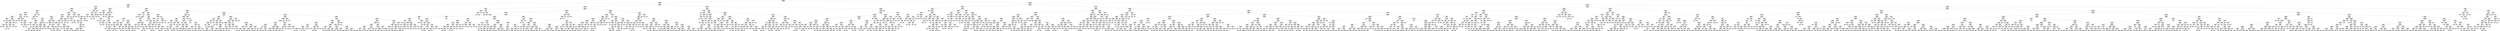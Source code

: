 digraph Tree {
node [shape=box] ;
0 [label="X[2] <= 82969456.0\ngini = 0.4999\nsamples = 44030\nvalue = [21653, 22377]"] ;
1 [label="X[12] <= 95175776.0\ngini = 0.4981\nsamples = 9200\nvalue = [4883, 4317]"] ;
0 -> 1 [labeldistance=2.5, labelangle=45, headlabel="True"] ;
2 [label="X[1] <= 70562656.0\ngini = 0.4925\nsamples = 4000\nvalue = [2245, 1755]"] ;
1 -> 2 ;
3 [label="X[0] <= 122432864.0\ngini = 0.4659\nsamples = 590\nvalue = [372, 218]"] ;
2 -> 3 ;
4 [label="X[9] <= 70849584.0\ngini = 0.4559\nsamples = 552\nvalue = [358, 194]"] ;
3 -> 4 ;
5 [label="X[12] <= 84067216.0\ngini = 0.499\nsamples = 111\nvalue = [58, 53]"] ;
4 -> 5 ;
6 [label="X[3] <= 126407856.0\ngini = 0.4875\nsamples = 95\nvalue = [55, 40]"] ;
5 -> 6 ;
7 [label="X[4] <= 94792416.0\ngini = 0.4657\nsamples = 84\nvalue = [53, 31]"] ;
6 -> 7 ;
8 [label="X[10] <= 68453912.0\ngini = 0.4998\nsamples = 45\nvalue = [22, 23]"] ;
7 -> 8 ;
9 [label="X[13] <= 95094160.0\ngini = 0.1975\nsamples = 9\nvalue = [1, 8]"] ;
8 -> 9 ;
10 [label="gini = 0.0\nsamples = 1\nvalue = [1, 0]"] ;
9 -> 10 ;
11 [label="gini = 0.0\nsamples = 8\nvalue = [0, 8]"] ;
9 -> 11 ;
12 [label="X[9] <= 68259848.0\ngini = 0.4861\nsamples = 36\nvalue = [21, 15]"] ;
8 -> 12 ;
13 [label="X[9] <= 67551664.0\ngini = 0.4444\nsamples = 30\nvalue = [20, 10]"] ;
12 -> 13 ;
14 [label="X[9] <= 67204872.0\ngini = 0.42\nsamples = 10\nvalue = [3, 7]"] ;
13 -> 14 ;
15 [label="X[7] <= 112002640.0\ngini = 0.375\nsamples = 4\nvalue = [3, 1]"] ;
14 -> 15 ;
16 [label="gini = 0.0\nsamples = 3\nvalue = [3, 0]"] ;
15 -> 16 ;
17 [label="gini = 0.0\nsamples = 1\nvalue = [0, 1]"] ;
15 -> 17 ;
18 [label="gini = 0.0\nsamples = 6\nvalue = [0, 6]"] ;
14 -> 18 ;
19 [label="X[4] <= 87769568.0\ngini = 0.255\nsamples = 20\nvalue = [17, 3]"] ;
13 -> 19 ;
20 [label="X[2] <= 68566128.0\ngini = 0.1172\nsamples = 16\nvalue = [15, 1]"] ;
19 -> 20 ;
21 [label="X[7] <= 103051440.0\ngini = 0.5\nsamples = 2\nvalue = [1, 1]"] ;
20 -> 21 ;
22 [label="gini = 0.0\nsamples = 1\nvalue = [0, 1]"] ;
21 -> 22 ;
23 [label="gini = 0.0\nsamples = 1\nvalue = [1, 0]"] ;
21 -> 23 ;
24 [label="gini = 0.0\nsamples = 14\nvalue = [14, 0]"] ;
20 -> 24 ;
25 [label="X[2] <= 68466032.0\ngini = 0.5\nsamples = 4\nvalue = [2, 2]"] ;
19 -> 25 ;
26 [label="gini = 0.0\nsamples = 2\nvalue = [2, 0]"] ;
25 -> 26 ;
27 [label="gini = 0.0\nsamples = 2\nvalue = [0, 2]"] ;
25 -> 27 ;
28 [label="X[6] <= 126760768.0\ngini = 0.2778\nsamples = 6\nvalue = [1, 5]"] ;
12 -> 28 ;
29 [label="gini = 0.0\nsamples = 5\nvalue = [0, 5]"] ;
28 -> 29 ;
30 [label="gini = 0.0\nsamples = 1\nvalue = [1, 0]"] ;
28 -> 30 ;
31 [label="X[12] <= 64854640.0\ngini = 0.3261\nsamples = 39\nvalue = [31, 8]"] ;
7 -> 31 ;
32 [label="X[8] <= 69400456.0\ngini = 0.4898\nsamples = 7\nvalue = [3, 4]"] ;
31 -> 32 ;
33 [label="gini = 0.0\nsamples = 4\nvalue = [0, 4]"] ;
32 -> 33 ;
34 [label="gini = 0.0\nsamples = 3\nvalue = [3, 0]"] ;
32 -> 34 ;
35 [label="X[8] <= 67384680.0\ngini = 0.2188\nsamples = 32\nvalue = [28, 4]"] ;
31 -> 35 ;
36 [label="gini = 0.0\nsamples = 1\nvalue = [0, 1]"] ;
35 -> 36 ;
37 [label="X[1] <= 64907184.0\ngini = 0.1748\nsamples = 31\nvalue = [28, 3]"] ;
35 -> 37 ;
38 [label="gini = 0.0\nsamples = 1\nvalue = [0, 1]"] ;
37 -> 38 ;
39 [label="X[8] <= 75017488.0\ngini = 0.1244\nsamples = 30\nvalue = [28, 2]"] ;
37 -> 39 ;
40 [label="gini = 0.0\nsamples = 23\nvalue = [23, 0]"] ;
39 -> 40 ;
41 [label="X[9] <= 67962256.0\ngini = 0.4082\nsamples = 7\nvalue = [5, 2]"] ;
39 -> 41 ;
42 [label="gini = 0.0\nsamples = 5\nvalue = [5, 0]"] ;
41 -> 42 ;
43 [label="gini = 0.0\nsamples = 2\nvalue = [0, 2]"] ;
41 -> 43 ;
44 [label="X[11] <= 65490728.0\ngini = 0.2975\nsamples = 11\nvalue = [2, 9]"] ;
6 -> 44 ;
45 [label="gini = 0.0\nsamples = 2\nvalue = [2, 0]"] ;
44 -> 45 ;
46 [label="gini = 0.0\nsamples = 9\nvalue = [0, 9]"] ;
44 -> 46 ;
47 [label="X[6] <= 84746656.0\ngini = 0.3047\nsamples = 16\nvalue = [3, 13]"] ;
5 -> 47 ;
48 [label="X[12] <= 87463312.0\ngini = 0.48\nsamples = 5\nvalue = [3, 2]"] ;
47 -> 48 ;
49 [label="X[10] <= 74656176.0\ngini = 0.4444\nsamples = 3\nvalue = [1, 2]"] ;
48 -> 49 ;
50 [label="gini = 0.0\nsamples = 2\nvalue = [0, 2]"] ;
49 -> 50 ;
51 [label="gini = 0.0\nsamples = 1\nvalue = [1, 0]"] ;
49 -> 51 ;
52 [label="gini = 0.0\nsamples = 2\nvalue = [2, 0]"] ;
48 -> 52 ;
53 [label="gini = 0.0\nsamples = 11\nvalue = [0, 11]"] ;
47 -> 53 ;
54 [label="X[0] <= 87059912.0\ngini = 0.435\nsamples = 441\nvalue = [300, 141]"] ;
4 -> 54 ;
55 [label="X[7] <= 89726528.0\ngini = 0.4627\nsamples = 322\nvalue = [205, 117]"] ;
54 -> 55 ;
56 [label="X[33] <= 0.5\ngini = 0.448\nsamples = 304\nvalue = [201, 103]"] ;
55 -> 56 ;
57 [label="X[1] <= 66515216.0\ngini = 0.4347\nsamples = 285\nvalue = [194, 91]"] ;
56 -> 57 ;
58 [label="X[3] <= 119635968.0\ngini = 0.478\nsamples = 162\nvalue = [98, 64]"] ;
57 -> 58 ;
59 [label="X[13] <= 70619984.0\ngini = 0.3389\nsamples = 37\nvalue = [29, 8]"] ;
58 -> 59 ;
60 [label="X[4] <= 115871840.0\ngini = 0.32\nsamples = 5\nvalue = [1, 4]"] ;
59 -> 60 ;
61 [label="gini = 0.0\nsamples = 4\nvalue = [0, 4]"] ;
60 -> 61 ;
62 [label="gini = 0.0\nsamples = 1\nvalue = [1, 0]"] ;
60 -> 62 ;
63 [label="X[0] <= 81136608.0\ngini = 0.2188\nsamples = 32\nvalue = [28, 4]"] ;
59 -> 63 ;
64 [label="X[11] <= 78058864.0\ngini = 0.1244\nsamples = 30\nvalue = [28, 2]"] ;
63 -> 64 ;
65 [label="gini = 0.0\nsamples = 28\nvalue = [28, 0]"] ;
64 -> 65 ;
66 [label="gini = 0.0\nsamples = 2\nvalue = [0, 2]"] ;
64 -> 66 ;
67 [label="gini = 0.0\nsamples = 2\nvalue = [0, 2]"] ;
63 -> 67 ;
68 [label="X[10] <= 136124576.0\ngini = 0.4946\nsamples = 125\nvalue = [69, 56]"] ;
58 -> 68 ;
69 [label="X[28] <= 0.5\ngini = 0.4997\nsamples = 115\nvalue = [59, 56]"] ;
68 -> 69 ;
70 [label="X[2] <= 69242112.0\ngini = 0.4965\nsamples = 96\nvalue = [44, 52]"] ;
69 -> 70 ;
71 [label="X[3] <= 120853760.0\ngini = 0.4867\nsamples = 86\nvalue = [36, 50]"] ;
70 -> 71 ;
72 [label="X[12] <= 84754912.0\ngini = 0.1653\nsamples = 11\nvalue = [1, 10]"] ;
71 -> 72 ;
73 [label="gini = 0.0\nsamples = 10\nvalue = [0, 10]"] ;
72 -> 73 ;
74 [label="gini = 0.0\nsamples = 1\nvalue = [1, 0]"] ;
72 -> 74 ;
75 [label="X[0] <= 73433672.0\ngini = 0.4978\nsamples = 75\nvalue = [35, 40]"] ;
71 -> 75 ;
76 [label="gini = 0.477\nsamples = 56\nvalue = [22, 34]"] ;
75 -> 76 ;
77 [label="gini = 0.4321\nsamples = 19\nvalue = [13, 6]"] ;
75 -> 77 ;
78 [label="X[1] <= 65569540.0\ngini = 0.32\nsamples = 10\nvalue = [8, 2]"] ;
70 -> 78 ;
79 [label="X[0] <= 76493744.0\ngini = 0.4444\nsamples = 3\nvalue = [1, 2]"] ;
78 -> 79 ;
80 [label="gini = 0.0\nsamples = 2\nvalue = [0, 2]"] ;
79 -> 80 ;
81 [label="gini = 0.0\nsamples = 1\nvalue = [1, 0]"] ;
79 -> 81 ;
82 [label="gini = 0.0\nsamples = 7\nvalue = [7, 0]"] ;
78 -> 82 ;
83 [label="X[5] <= 71699840.0\ngini = 0.3324\nsamples = 19\nvalue = [15, 4]"] ;
69 -> 83 ;
84 [label="X[12] <= 64244352.0\ngini = 0.1244\nsamples = 15\nvalue = [14, 1]"] ;
83 -> 84 ;
85 [label="gini = 0.0\nsamples = 1\nvalue = [0, 1]"] ;
84 -> 85 ;
86 [label="gini = 0.0\nsamples = 14\nvalue = [14, 0]"] ;
84 -> 86 ;
87 [label="X[11] <= 68935416.0\ngini = 0.375\nsamples = 4\nvalue = [1, 3]"] ;
83 -> 87 ;
88 [label="gini = 0.0\nsamples = 3\nvalue = [0, 3]"] ;
87 -> 88 ;
89 [label="gini = 0.0\nsamples = 1\nvalue = [1, 0]"] ;
87 -> 89 ;
90 [label="gini = 0.0\nsamples = 10\nvalue = [10, 0]"] ;
68 -> 90 ;
91 [label="X[1] <= 70259848.0\ngini = 0.3427\nsamples = 123\nvalue = [96, 27]"] ;
57 -> 91 ;
92 [label="X[9] <= 71248456.0\ngini = 0.1823\nsamples = 69\nvalue = [62, 7]"] ;
91 -> 92 ;
93 [label="gini = 0.0\nsamples = 1\nvalue = [0, 1]"] ;
92 -> 93 ;
94 [label="X[5] <= 64233016.0\ngini = 0.1609\nsamples = 68\nvalue = [62, 6]"] ;
92 -> 94 ;
95 [label="gini = 0.0\nsamples = 1\nvalue = [0, 1]"] ;
94 -> 95 ;
96 [label="X[3] <= 133639472.0\ngini = 0.1381\nsamples = 67\nvalue = [62, 5]"] ;
94 -> 96 ;
97 [label="X[4] <= 94652344.0\ngini = 0.1139\nsamples = 66\nvalue = [62, 4]"] ;
96 -> 97 ;
98 [label="X[4] <= 91834704.0\ngini = 0.48\nsamples = 5\nvalue = [3, 2]"] ;
97 -> 98 ;
99 [label="gini = 0.0\nsamples = 3\nvalue = [3, 0]"] ;
98 -> 99 ;
100 [label="gini = 0.0\nsamples = 2\nvalue = [0, 2]"] ;
98 -> 100 ;
101 [label="X[10] <= 130102144.0\ngini = 0.0634\nsamples = 61\nvalue = [59, 2]"] ;
97 -> 101 ;
102 [label="gini = 0.0351\nsamples = 56\nvalue = [55, 1]"] ;
101 -> 102 ;
103 [label="gini = 0.32\nsamples = 5\nvalue = [4, 1]"] ;
101 -> 103 ;
104 [label="gini = 0.0\nsamples = 1\nvalue = [0, 1]"] ;
96 -> 104 ;
105 [label="X[8] <= 67672536.0\ngini = 0.4664\nsamples = 54\nvalue = [34, 20]"] ;
91 -> 105 ;
106 [label="gini = 0.0\nsamples = 9\nvalue = [9, 0]"] ;
105 -> 106 ;
107 [label="X[6] <= 76652896.0\ngini = 0.4938\nsamples = 45\nvalue = [25, 20]"] ;
105 -> 107 ;
108 [label="X[0] <= 77613160.0\ngini = 0.1975\nsamples = 9\nvalue = [8, 1]"] ;
107 -> 108 ;
109 [label="gini = 0.0\nsamples = 8\nvalue = [8, 0]"] ;
108 -> 109 ;
110 [label="gini = 0.0\nsamples = 1\nvalue = [0, 1]"] ;
108 -> 110 ;
111 [label="X[10] <= 73908112.0\ngini = 0.4985\nsamples = 36\nvalue = [17, 19]"] ;
107 -> 111 ;
112 [label="X[7] <= 85820472.0\ngini = 0.2188\nsamples = 8\nvalue = [7, 1]"] ;
111 -> 112 ;
113 [label="gini = 0.0\nsamples = 7\nvalue = [7, 0]"] ;
112 -> 113 ;
114 [label="gini = 0.0\nsamples = 1\nvalue = [0, 1]"] ;
112 -> 114 ;
115 [label="X[4] <= 128222312.0\ngini = 0.4592\nsamples = 28\nvalue = [10, 18]"] ;
111 -> 115 ;
116 [label="X[8] <= 75695584.0\ngini = 0.3628\nsamples = 21\nvalue = [5, 16]"] ;
115 -> 116 ;
117 [label="gini = 0.2659\nsamples = 19\nvalue = [3, 16]"] ;
116 -> 117 ;
118 [label="gini = 0.0\nsamples = 2\nvalue = [2, 0]"] ;
116 -> 118 ;
119 [label="X[12] <= 77534480.0\ngini = 0.4082\nsamples = 7\nvalue = [5, 2]"] ;
115 -> 119 ;
120 [label="gini = 0.0\nsamples = 4\nvalue = [4, 0]"] ;
119 -> 120 ;
121 [label="gini = 0.4444\nsamples = 3\nvalue = [1, 2]"] ;
119 -> 121 ;
122 [label="X[3] <= 120135760.0\ngini = 0.4654\nsamples = 19\nvalue = [7, 12]"] ;
56 -> 122 ;
123 [label="X[13] <= 111379088.0\ngini = 0.4688\nsamples = 8\nvalue = [5, 3]"] ;
122 -> 123 ;
124 [label="X[6] <= 71125600.0\ngini = 0.2778\nsamples = 6\nvalue = [5, 1]"] ;
123 -> 124 ;
125 [label="gini = 0.0\nsamples = 1\nvalue = [0, 1]"] ;
124 -> 125 ;
126 [label="gini = 0.0\nsamples = 5\nvalue = [5, 0]"] ;
124 -> 126 ;
127 [label="gini = 0.0\nsamples = 2\nvalue = [0, 2]"] ;
123 -> 127 ;
128 [label="X[9] <= 126222384.0\ngini = 0.2975\nsamples = 11\nvalue = [2, 9]"] ;
122 -> 128 ;
129 [label="X[5] <= 64232688.0\ngini = 0.18\nsamples = 10\nvalue = [1, 9]"] ;
128 -> 129 ;
130 [label="gini = 0.0\nsamples = 1\nvalue = [1, 0]"] ;
129 -> 130 ;
131 [label="gini = 0.0\nsamples = 9\nvalue = [0, 9]"] ;
129 -> 131 ;
132 [label="gini = 0.0\nsamples = 1\nvalue = [1, 0]"] ;
128 -> 132 ;
133 [label="X[6] <= 121842816.0\ngini = 0.3457\nsamples = 18\nvalue = [4, 14]"] ;
55 -> 133 ;
134 [label="X[0] <= 73448112.0\ngini = 0.2188\nsamples = 16\nvalue = [2, 14]"] ;
133 -> 134 ;
135 [label="gini = 0.0\nsamples = 1\nvalue = [1, 0]"] ;
134 -> 135 ;
136 [label="X[3] <= 126431104.0\ngini = 0.1244\nsamples = 15\nvalue = [1, 14]"] ;
134 -> 136 ;
137 [label="gini = 0.0\nsamples = 13\nvalue = [0, 13]"] ;
136 -> 137 ;
138 [label="X[7] <= 90117040.0\ngini = 0.5\nsamples = 2\nvalue = [1, 1]"] ;
136 -> 138 ;
139 [label="gini = 0.0\nsamples = 1\nvalue = [0, 1]"] ;
138 -> 139 ;
140 [label="gini = 0.0\nsamples = 1\nvalue = [1, 0]"] ;
138 -> 140 ;
141 [label="gini = 0.0\nsamples = 2\nvalue = [2, 0]"] ;
133 -> 141 ;
142 [label="X[12] <= 64371564.0\ngini = 0.322\nsamples = 119\nvalue = [95, 24]"] ;
54 -> 142 ;
143 [label="X[11] <= 71401360.0\ngini = 0.4444\nsamples = 6\nvalue = [2, 4]"] ;
142 -> 143 ;
144 [label="gini = 0.0\nsamples = 2\nvalue = [2, 0]"] ;
143 -> 144 ;
145 [label="gini = 0.0\nsamples = 4\nvalue = [0, 4]"] ;
143 -> 145 ;
146 [label="X[11] <= 65451400.0\ngini = 0.2913\nsamples = 113\nvalue = [93, 20]"] ;
142 -> 146 ;
147 [label="gini = 0.0\nsamples = 2\nvalue = [0, 2]"] ;
146 -> 147 ;
148 [label="X[8] <= 97785640.0\ngini = 0.2717\nsamples = 111\nvalue = [93, 18]"] ;
146 -> 148 ;
149 [label="X[7] <= 132008800.0\ngini = 0.2524\nsamples = 108\nvalue = [92, 16]"] ;
148 -> 149 ;
150 [label="X[10] <= 68160048.0\ngini = 0.2411\nsamples = 107\nvalue = [92, 15]"] ;
149 -> 150 ;
151 [label="gini = 0.0\nsamples = 1\nvalue = [0, 1]"] ;
150 -> 151 ;
152 [label="X[14] <= 0.5\ngini = 0.2293\nsamples = 106\nvalue = [92, 14]"] ;
150 -> 152 ;
153 [label="X[36] <= 0.5\ngini = 0.217\nsamples = 105\nvalue = [92, 13]"] ;
152 -> 153 ;
154 [label="X[4] <= 133372208.0\ngini = 0.2041\nsamples = 104\nvalue = [92, 12]"] ;
153 -> 154 ;
155 [label="X[12] <= 90898448.0\ngini = 0.1683\nsamples = 97\nvalue = [88, 9]"] ;
154 -> 155 ;
156 [label="gini = 0.1528\nsamples = 96\nvalue = [88, 8]"] ;
155 -> 156 ;
157 [label="gini = 0.0\nsamples = 1\nvalue = [0, 1]"] ;
155 -> 157 ;
158 [label="X[5] <= 69137696.0\ngini = 0.4898\nsamples = 7\nvalue = [4, 3]"] ;
154 -> 158 ;
159 [label="gini = 0.0\nsamples = 3\nvalue = [0, 3]"] ;
158 -> 159 ;
160 [label="gini = 0.0\nsamples = 4\nvalue = [4, 0]"] ;
158 -> 160 ;
161 [label="gini = 0.0\nsamples = 1\nvalue = [0, 1]"] ;
153 -> 161 ;
162 [label="gini = 0.0\nsamples = 1\nvalue = [0, 1]"] ;
152 -> 162 ;
163 [label="gini = 0.0\nsamples = 1\nvalue = [0, 1]"] ;
149 -> 163 ;
164 [label="X[3] <= 79480240.0\ngini = 0.4444\nsamples = 3\nvalue = [1, 2]"] ;
148 -> 164 ;
165 [label="gini = 0.0\nsamples = 2\nvalue = [0, 2]"] ;
164 -> 165 ;
166 [label="gini = 0.0\nsamples = 1\nvalue = [1, 0]"] ;
164 -> 166 ;
167 [label="X[10] <= 79922856.0\ngini = 0.4654\nsamples = 38\nvalue = [14, 24]"] ;
3 -> 167 ;
168 [label="X[10] <= 69274896.0\ngini = 0.497\nsamples = 26\nvalue = [14, 12]"] ;
167 -> 168 ;
169 [label="X[12] <= 84149952.0\ngini = 0.4444\nsamples = 15\nvalue = [5, 10]"] ;
168 -> 169 ;
170 [label="X[11] <= 65749528.0\ngini = 0.1975\nsamples = 9\nvalue = [1, 8]"] ;
169 -> 170 ;
171 [label="gini = 0.0\nsamples = 1\nvalue = [1, 0]"] ;
170 -> 171 ;
172 [label="gini = 0.0\nsamples = 8\nvalue = [0, 8]"] ;
170 -> 172 ;
173 [label="X[6] <= 101592512.0\ngini = 0.4444\nsamples = 6\nvalue = [4, 2]"] ;
169 -> 173 ;
174 [label="gini = 0.0\nsamples = 1\nvalue = [0, 1]"] ;
173 -> 174 ;
175 [label="X[4] <= 115941120.0\ngini = 0.32\nsamples = 5\nvalue = [4, 1]"] ;
173 -> 175 ;
176 [label="gini = 0.0\nsamples = 4\nvalue = [4, 0]"] ;
175 -> 176 ;
177 [label="gini = 0.0\nsamples = 1\nvalue = [0, 1]"] ;
175 -> 177 ;
178 [label="X[14] <= 0.5\ngini = 0.2975\nsamples = 11\nvalue = [9, 2]"] ;
168 -> 178 ;
179 [label="X[27] <= 0.5\ngini = 0.18\nsamples = 10\nvalue = [9, 1]"] ;
178 -> 179 ;
180 [label="gini = 0.0\nsamples = 9\nvalue = [9, 0]"] ;
179 -> 180 ;
181 [label="gini = 0.0\nsamples = 1\nvalue = [0, 1]"] ;
179 -> 181 ;
182 [label="gini = 0.0\nsamples = 1\nvalue = [0, 1]"] ;
178 -> 182 ;
183 [label="gini = 0.0\nsamples = 12\nvalue = [0, 12]"] ;
167 -> 183 ;
184 [label="X[1] <= 70654368.0\ngini = 0.4951\nsamples = 3410\nvalue = [1873, 1537]"] ;
2 -> 184 ;
185 [label="X[10] <= 73064608.0\ngini = 0.4175\nsamples = 64\nvalue = [19, 45]"] ;
184 -> 185 ;
186 [label="X[3] <= 74647792.0\ngini = 0.4444\nsamples = 9\nvalue = [6, 3]"] ;
185 -> 186 ;
187 [label="gini = 0.0\nsamples = 2\nvalue = [0, 2]"] ;
186 -> 187 ;
188 [label="X[8] <= 67518080.0\ngini = 0.2449\nsamples = 7\nvalue = [6, 1]"] ;
186 -> 188 ;
189 [label="gini = 0.0\nsamples = 1\nvalue = [0, 1]"] ;
188 -> 189 ;
190 [label="gini = 0.0\nsamples = 6\nvalue = [6, 0]"] ;
188 -> 190 ;
191 [label="X[2] <= 78794120.0\ngini = 0.361\nsamples = 55\nvalue = [13, 42]"] ;
185 -> 191 ;
192 [label="X[8] <= 67618368.0\ngini = 0.3289\nsamples = 53\nvalue = [11, 42]"] ;
191 -> 192 ;
193 [label="X[6] <= 91811968.0\ngini = 0.48\nsamples = 5\nvalue = [3, 2]"] ;
192 -> 193 ;
194 [label="gini = 0.0\nsamples = 3\nvalue = [3, 0]"] ;
193 -> 194 ;
195 [label="gini = 0.0\nsamples = 2\nvalue = [0, 2]"] ;
193 -> 195 ;
196 [label="X[20] <= 0.5\ngini = 0.2778\nsamples = 48\nvalue = [8, 40]"] ;
192 -> 196 ;
197 [label="X[0] <= 72099632.0\ngini = 0.2268\nsamples = 46\nvalue = [6, 40]"] ;
196 -> 197 ;
198 [label="X[2] <= 71074416.0\ngini = 0.4444\nsamples = 3\nvalue = [2, 1]"] ;
197 -> 198 ;
199 [label="gini = 0.0\nsamples = 2\nvalue = [2, 0]"] ;
198 -> 199 ;
200 [label="gini = 0.0\nsamples = 1\nvalue = [0, 1]"] ;
198 -> 200 ;
201 [label="X[30] <= 0.5\ngini = 0.1687\nsamples = 43\nvalue = [4, 39]"] ;
197 -> 201 ;
202 [label="X[5] <= 109512880.0\ngini = 0.0605\nsamples = 32\nvalue = [1, 31]"] ;
201 -> 202 ;
203 [label="gini = 0.0\nsamples = 30\nvalue = [0, 30]"] ;
202 -> 203 ;
204 [label="X[9] <= 81576112.0\ngini = 0.5\nsamples = 2\nvalue = [1, 1]"] ;
202 -> 204 ;
205 [label="gini = 0.0\nsamples = 1\nvalue = [1, 0]"] ;
204 -> 205 ;
206 [label="gini = 0.0\nsamples = 1\nvalue = [0, 1]"] ;
204 -> 206 ;
207 [label="X[9] <= 99892032.0\ngini = 0.3967\nsamples = 11\nvalue = [3, 8]"] ;
201 -> 207 ;
208 [label="gini = 0.0\nsamples = 6\nvalue = [0, 6]"] ;
207 -> 208 ;
209 [label="X[11] <= 71690064.0\ngini = 0.48\nsamples = 5\nvalue = [3, 2]"] ;
207 -> 209 ;
210 [label="gini = 0.0\nsamples = 2\nvalue = [0, 2]"] ;
209 -> 210 ;
211 [label="gini = 0.0\nsamples = 3\nvalue = [3, 0]"] ;
209 -> 211 ;
212 [label="gini = 0.0\nsamples = 2\nvalue = [2, 0]"] ;
196 -> 212 ;
213 [label="gini = 0.0\nsamples = 2\nvalue = [2, 0]"] ;
191 -> 213 ;
214 [label="X[8] <= 67806800.0\ngini = 0.4941\nsamples = 3346\nvalue = [1854, 1492]"] ;
184 -> 214 ;
215 [label="X[10] <= 68734992.0\ngini = 0.4612\nsamples = 280\nvalue = [179, 101]"] ;
214 -> 215 ;
216 [label="X[7] <= 76986936.0\ngini = 0.4082\nsamples = 14\nvalue = [4, 10]"] ;
215 -> 216 ;
217 [label="X[10] <= 68515248.0\ngini = 0.32\nsamples = 5\nvalue = [4, 1]"] ;
216 -> 217 ;
218 [label="gini = 0.0\nsamples = 4\nvalue = [4, 0]"] ;
217 -> 218 ;
219 [label="gini = 0.0\nsamples = 1\nvalue = [0, 1]"] ;
217 -> 219 ;
220 [label="gini = 0.0\nsamples = 9\nvalue = [0, 9]"] ;
216 -> 220 ;
221 [label="X[16] <= 0.5\ngini = 0.4501\nsamples = 266\nvalue = [175, 91]"] ;
215 -> 221 ;
222 [label="X[2] <= 73440448.0\ngini = 0.4361\nsamples = 249\nvalue = [169, 80]"] ;
221 -> 222 ;
223 [label="X[3] <= 101721872.0\ngini = 0.3971\nsamples = 183\nvalue = [133, 50]"] ;
222 -> 223 ;
224 [label="X[11] <= 130097872.0\ngini = 0.142\nsamples = 39\nvalue = [36, 3]"] ;
223 -> 224 ;
225 [label="X[6] <= 81760192.0\ngini = 0.0997\nsamples = 38\nvalue = [36, 2]"] ;
224 -> 225 ;
226 [label="X[4] <= 88134720.0\ngini = 0.3457\nsamples = 9\nvalue = [7, 2]"] ;
225 -> 226 ;
227 [label="gini = 0.0\nsamples = 2\nvalue = [0, 2]"] ;
226 -> 227 ;
228 [label="gini = 0.0\nsamples = 7\nvalue = [7, 0]"] ;
226 -> 228 ;
229 [label="gini = 0.0\nsamples = 29\nvalue = [29, 0]"] ;
225 -> 229 ;
230 [label="gini = 0.0\nsamples = 1\nvalue = [0, 1]"] ;
224 -> 230 ;
231 [label="X[11] <= 119573200.0\ngini = 0.4397\nsamples = 144\nvalue = [97, 47]"] ;
223 -> 231 ;
232 [label="X[9] <= 92777792.0\ngini = 0.4032\nsamples = 125\nvalue = [90, 35]"] ;
231 -> 232 ;
233 [label="X[8] <= 67618368.0\ngini = 0.498\nsamples = 47\nvalue = [25, 22]"] ;
232 -> 233 ;
234 [label="X[6] <= 84084896.0\ngini = 0.4082\nsamples = 21\nvalue = [6, 15]"] ;
233 -> 234 ;
235 [label="gini = 0.0\nsamples = 9\nvalue = [0, 9]"] ;
234 -> 235 ;
236 [label="X[11] <= 70751400.0\ngini = 0.5\nsamples = 12\nvalue = [6, 6]"] ;
234 -> 236 ;
237 [label="gini = 0.0\nsamples = 3\nvalue = [3, 0]"] ;
236 -> 237 ;
238 [label="X[2] <= 70715896.0\ngini = 0.4444\nsamples = 9\nvalue = [3, 6]"] ;
236 -> 238 ;
239 [label="gini = 0.0\nsamples = 5\nvalue = [0, 5]"] ;
238 -> 239 ;
240 [label="gini = 0.375\nsamples = 4\nvalue = [3, 1]"] ;
238 -> 240 ;
241 [label="X[2] <= 72808712.0\ngini = 0.3935\nsamples = 26\nvalue = [19, 7]"] ;
233 -> 241 ;
242 [label="X[12] <= 64379564.0\ngini = 0.2975\nsamples = 22\nvalue = [18, 4]"] ;
241 -> 242 ;
243 [label="gini = 0.0\nsamples = 1\nvalue = [0, 1]"] ;
242 -> 243 ;
244 [label="X[32] <= 0.5\ngini = 0.2449\nsamples = 21\nvalue = [18, 3]"] ;
242 -> 244 ;
245 [label="gini = 0.18\nsamples = 20\nvalue = [18, 2]"] ;
244 -> 245 ;
246 [label="gini = 0.0\nsamples = 1\nvalue = [0, 1]"] ;
244 -> 246 ;
247 [label="X[8] <= 67672536.0\ngini = 0.375\nsamples = 4\nvalue = [1, 3]"] ;
241 -> 247 ;
248 [label="gini = 0.0\nsamples = 1\nvalue = [1, 0]"] ;
247 -> 248 ;
249 [label="gini = 0.0\nsamples = 3\nvalue = [0, 3]"] ;
247 -> 249 ;
250 [label="X[2] <= 68100976.0\ngini = 0.2778\nsamples = 78\nvalue = [65, 13]"] ;
232 -> 250 ;
251 [label="X[5] <= 65565600.0\ngini = 0.48\nsamples = 15\nvalue = [9, 6]"] ;
250 -> 251 ;
252 [label="gini = 0.0\nsamples = 3\nvalue = [0, 3]"] ;
251 -> 252 ;
253 [label="X[7] <= 63908756.0\ngini = 0.375\nsamples = 12\nvalue = [9, 3]"] ;
251 -> 253 ;
254 [label="X[2] <= 67918264.0\ngini = 0.375\nsamples = 4\nvalue = [1, 3]"] ;
253 -> 254 ;
255 [label="gini = 0.0\nsamples = 1\nvalue = [1, 0]"] ;
254 -> 255 ;
256 [label="gini = 0.0\nsamples = 3\nvalue = [0, 3]"] ;
254 -> 256 ;
257 [label="gini = 0.0\nsamples = 8\nvalue = [8, 0]"] ;
253 -> 257 ;
258 [label="X[0] <= 120395952.0\ngini = 0.1975\nsamples = 63\nvalue = [56, 7]"] ;
250 -> 258 ;
259 [label="X[35] <= 0.5\ngini = 0.1528\nsamples = 60\nvalue = [55, 5]"] ;
258 -> 259 ;
260 [label="X[9] <= 135412928.0\ngini = 0.1031\nsamples = 55\nvalue = [52, 3]"] ;
259 -> 260 ;
261 [label="gini = 0.0726\nsamples = 53\nvalue = [51, 2]"] ;
260 -> 261 ;
262 [label="gini = 0.5\nsamples = 2\nvalue = [1, 1]"] ;
260 -> 262 ;
263 [label="X[8] <= 67376072.0\ngini = 0.48\nsamples = 5\nvalue = [3, 2]"] ;
259 -> 263 ;
264 [label="gini = 0.0\nsamples = 2\nvalue = [0, 2]"] ;
263 -> 264 ;
265 [label="gini = 0.0\nsamples = 3\nvalue = [3, 0]"] ;
263 -> 265 ;
266 [label="X[0] <= 128731216.0\ngini = 0.4444\nsamples = 3\nvalue = [1, 2]"] ;
258 -> 266 ;
267 [label="gini = 0.0\nsamples = 2\nvalue = [0, 2]"] ;
266 -> 267 ;
268 [label="gini = 0.0\nsamples = 1\nvalue = [1, 0]"] ;
266 -> 268 ;
269 [label="X[0] <= 67564936.0\ngini = 0.4654\nsamples = 19\nvalue = [7, 12]"] ;
231 -> 269 ;
270 [label="X[0] <= 66786048.0\ngini = 0.4688\nsamples = 8\nvalue = [5, 3]"] ;
269 -> 270 ;
271 [label="X[5] <= 100811760.0\ngini = 0.375\nsamples = 4\nvalue = [1, 3]"] ;
270 -> 271 ;
272 [label="gini = 0.0\nsamples = 3\nvalue = [0, 3]"] ;
271 -> 272 ;
273 [label="gini = 0.0\nsamples = 1\nvalue = [1, 0]"] ;
271 -> 273 ;
274 [label="gini = 0.0\nsamples = 4\nvalue = [4, 0]"] ;
270 -> 274 ;
275 [label="X[6] <= 78956912.0\ngini = 0.2975\nsamples = 11\nvalue = [2, 9]"] ;
269 -> 275 ;
276 [label="X[7] <= 63438864.0\ngini = 0.4444\nsamples = 3\nvalue = [2, 1]"] ;
275 -> 276 ;
277 [label="gini = 0.0\nsamples = 1\nvalue = [0, 1]"] ;
276 -> 277 ;
278 [label="gini = 0.0\nsamples = 2\nvalue = [2, 0]"] ;
276 -> 278 ;
279 [label="gini = 0.0\nsamples = 8\nvalue = [0, 8]"] ;
275 -> 279 ;
280 [label="X[30] <= 0.5\ngini = 0.4959\nsamples = 66\nvalue = [36, 30]"] ;
222 -> 280 ;
281 [label="X[10] <= 72910000.0\ngini = 0.4994\nsamples = 56\nvalue = [27, 29]"] ;
280 -> 281 ;
282 [label="gini = 0.0\nsamples = 5\nvalue = [5, 0]"] ;
281 -> 282 ;
283 [label="X[12] <= 81202208.0\ngini = 0.4906\nsamples = 51\nvalue = [22, 29]"] ;
281 -> 283 ;
284 [label="X[1] <= 118981280.0\ngini = 0.4121\nsamples = 31\nvalue = [9, 22]"] ;
283 -> 284 ;
285 [label="X[11] <= 72214496.0\ngini = 0.3107\nsamples = 26\nvalue = [5, 21]"] ;
284 -> 285 ;
286 [label="X[12] <= 76843704.0\ngini = 0.5\nsamples = 8\nvalue = [4, 4]"] ;
285 -> 286 ;
287 [label="X[5] <= 66324656.0\ngini = 0.32\nsamples = 5\nvalue = [4, 1]"] ;
286 -> 287 ;
288 [label="gini = 0.0\nsamples = 1\nvalue = [0, 1]"] ;
287 -> 288 ;
289 [label="gini = 0.0\nsamples = 4\nvalue = [4, 0]"] ;
287 -> 289 ;
290 [label="gini = 0.0\nsamples = 3\nvalue = [0, 3]"] ;
286 -> 290 ;
291 [label="X[8] <= 67699632.0\ngini = 0.1049\nsamples = 18\nvalue = [1, 17]"] ;
285 -> 291 ;
292 [label="gini = 0.0\nsamples = 16\nvalue = [0, 16]"] ;
291 -> 292 ;
293 [label="X[26] <= 0.5\ngini = 0.5\nsamples = 2\nvalue = [1, 1]"] ;
291 -> 293 ;
294 [label="gini = 0.0\nsamples = 1\nvalue = [0, 1]"] ;
293 -> 294 ;
295 [label="gini = 0.0\nsamples = 1\nvalue = [1, 0]"] ;
293 -> 295 ;
296 [label="X[4] <= 130131904.0\ngini = 0.32\nsamples = 5\nvalue = [4, 1]"] ;
284 -> 296 ;
297 [label="gini = 0.0\nsamples = 4\nvalue = [4, 0]"] ;
296 -> 297 ;
298 [label="gini = 0.0\nsamples = 1\nvalue = [0, 1]"] ;
296 -> 298 ;
299 [label="X[13] <= 79619968.0\ngini = 0.455\nsamples = 20\nvalue = [13, 7]"] ;
283 -> 299 ;
300 [label="gini = 0.0\nsamples = 7\nvalue = [7, 0]"] ;
299 -> 300 ;
301 [label="X[6] <= 93761176.0\ngini = 0.497\nsamples = 13\nvalue = [6, 7]"] ;
299 -> 301 ;
302 [label="X[3] <= 133013824.0\ngini = 0.2778\nsamples = 6\nvalue = [1, 5]"] ;
301 -> 302 ;
303 [label="gini = 0.0\nsamples = 5\nvalue = [0, 5]"] ;
302 -> 303 ;
304 [label="gini = 0.0\nsamples = 1\nvalue = [1, 0]"] ;
302 -> 304 ;
305 [label="X[4] <= 124469296.0\ngini = 0.4082\nsamples = 7\nvalue = [5, 2]"] ;
301 -> 305 ;
306 [label="X[7] <= 63398912.0\ngini = 0.2778\nsamples = 6\nvalue = [5, 1]"] ;
305 -> 306 ;
307 [label="gini = 0.0\nsamples = 1\nvalue = [0, 1]"] ;
306 -> 307 ;
308 [label="gini = 0.0\nsamples = 5\nvalue = [5, 0]"] ;
306 -> 308 ;
309 [label="gini = 0.0\nsamples = 1\nvalue = [0, 1]"] ;
305 -> 309 ;
310 [label="X[10] <= 124365784.0\ngini = 0.18\nsamples = 10\nvalue = [9, 1]"] ;
280 -> 310 ;
311 [label="gini = 0.0\nsamples = 8\nvalue = [8, 0]"] ;
310 -> 311 ;
312 [label="X[2] <= 74060584.0\ngini = 0.5\nsamples = 2\nvalue = [1, 1]"] ;
310 -> 312 ;
313 [label="gini = 0.0\nsamples = 1\nvalue = [0, 1]"] ;
312 -> 313 ;
314 [label="gini = 0.0\nsamples = 1\nvalue = [1, 0]"] ;
312 -> 314 ;
315 [label="X[6] <= 113793616.0\ngini = 0.4567\nsamples = 17\nvalue = [6, 11]"] ;
221 -> 315 ;
316 [label="X[10] <= 86961008.0\ngini = 0.3367\nsamples = 14\nvalue = [3, 11]"] ;
315 -> 316 ;
317 [label="gini = 0.0\nsamples = 6\nvalue = [0, 6]"] ;
316 -> 317 ;
318 [label="X[4] <= 126901760.0\ngini = 0.4688\nsamples = 8\nvalue = [3, 5]"] ;
316 -> 318 ;
319 [label="X[11] <= 91526528.0\ngini = 0.375\nsamples = 4\nvalue = [3, 1]"] ;
318 -> 319 ;
320 [label="gini = 0.0\nsamples = 3\nvalue = [3, 0]"] ;
319 -> 320 ;
321 [label="gini = 0.0\nsamples = 1\nvalue = [0, 1]"] ;
319 -> 321 ;
322 [label="gini = 0.0\nsamples = 4\nvalue = [0, 4]"] ;
318 -> 322 ;
323 [label="gini = 0.0\nsamples = 3\nvalue = [3, 0]"] ;
315 -> 323 ;
324 [label="X[4] <= 76353712.0\ngini = 0.4957\nsamples = 3066\nvalue = [1675, 1391]"] ;
214 -> 324 ;
325 [label="X[11] <= 130189120.0\ngini = 0.494\nsamples = 182\nvalue = [81, 101]"] ;
324 -> 325 ;
326 [label="X[13] <= 126890792.0\ngini = 0.49\nsamples = 177\nvalue = [76, 101]"] ;
325 -> 326 ;
327 [label="X[13] <= 96934376.0\ngini = 0.4954\nsamples = 166\nvalue = [75, 91]"] ;
326 -> 327 ;
328 [label="X[8] <= 74550416.0\ngini = 0.4114\nsamples = 38\nvalue = [11, 27]"] ;
327 -> 328 ;
329 [label="X[3] <= 73466288.0\ngini = 0.4688\nsamples = 8\nvalue = [5, 3]"] ;
328 -> 329 ;
330 [label="gini = 0.0\nsamples = 5\nvalue = [5, 0]"] ;
329 -> 330 ;
331 [label="gini = 0.0\nsamples = 3\nvalue = [0, 3]"] ;
329 -> 331 ;
332 [label="X[0] <= 130326528.0\ngini = 0.32\nsamples = 30\nvalue = [6, 24]"] ;
328 -> 332 ;
333 [label="X[10] <= 137571856.0\ngini = 0.2041\nsamples = 26\nvalue = [3, 23]"] ;
332 -> 333 ;
334 [label="X[1] <= 71655248.0\ngini = 0.1472\nsamples = 25\nvalue = [2, 23]"] ;
333 -> 334 ;
335 [label="gini = 0.0\nsamples = 1\nvalue = [1, 0]"] ;
334 -> 335 ;
336 [label="X[10] <= 73372912.0\ngini = 0.0799\nsamples = 24\nvalue = [1, 23]"] ;
334 -> 336 ;
337 [label="X[3] <= 87958256.0\ngini = 0.5\nsamples = 2\nvalue = [1, 1]"] ;
336 -> 337 ;
338 [label="gini = 0.0\nsamples = 1\nvalue = [1, 0]"] ;
337 -> 338 ;
339 [label="gini = 0.0\nsamples = 1\nvalue = [0, 1]"] ;
337 -> 339 ;
340 [label="gini = 0.0\nsamples = 22\nvalue = [0, 22]"] ;
336 -> 340 ;
341 [label="gini = 0.0\nsamples = 1\nvalue = [1, 0]"] ;
333 -> 341 ;
342 [label="X[6] <= 68135328.0\ngini = 0.375\nsamples = 4\nvalue = [3, 1]"] ;
332 -> 342 ;
343 [label="gini = 0.0\nsamples = 1\nvalue = [0, 1]"] ;
342 -> 343 ;
344 [label="gini = 0.0\nsamples = 3\nvalue = [3, 0]"] ;
342 -> 344 ;
345 [label="X[11] <= 88159432.0\ngini = 0.5\nsamples = 128\nvalue = [64, 64]"] ;
327 -> 345 ;
346 [label="X[2] <= 70678304.0\ngini = 0.4931\nsamples = 102\nvalue = [45, 57]"] ;
345 -> 346 ;
347 [label="gini = 0.0\nsamples = 6\nvalue = [0, 6]"] ;
346 -> 347 ;
348 [label="X[2] <= 78124592.0\ngini = 0.498\nsamples = 96\nvalue = [45, 51]"] ;
346 -> 348 ;
349 [label="X[6] <= 110975648.0\ngini = 0.4829\nsamples = 54\nvalue = [32, 22]"] ;
348 -> 349 ;
350 [label="X[13] <= 108658896.0\ngini = 0.4717\nsamples = 21\nvalue = [8, 13]"] ;
349 -> 350 ;
351 [label="X[12] <= 84067216.0\ngini = 0.4978\nsamples = 15\nvalue = [8, 7]"] ;
350 -> 351 ;
352 [label="gini = 0.3457\nsamples = 9\nvalue = [7, 2]"] ;
351 -> 352 ;
353 [label="gini = 0.2778\nsamples = 6\nvalue = [1, 5]"] ;
351 -> 353 ;
354 [label="gini = 0.0\nsamples = 6\nvalue = [0, 6]"] ;
350 -> 354 ;
355 [label="X[6] <= 122380968.0\ngini = 0.3967\nsamples = 33\nvalue = [24, 9]"] ;
349 -> 355 ;
356 [label="X[0] <= 88598088.0\ngini = 0.2688\nsamples = 25\nvalue = [21, 4]"] ;
355 -> 356 ;
357 [label="gini = 0.48\nsamples = 10\nvalue = [6, 4]"] ;
356 -> 357 ;
358 [label="gini = 0.0\nsamples = 15\nvalue = [15, 0]"] ;
356 -> 358 ;
359 [label="X[21] <= 0.5\ngini = 0.4688\nsamples = 8\nvalue = [3, 5]"] ;
355 -> 359 ;
360 [label="gini = 0.375\nsamples = 4\nvalue = [3, 1]"] ;
359 -> 360 ;
361 [label="gini = 0.0\nsamples = 4\nvalue = [0, 4]"] ;
359 -> 361 ;
362 [label="X[4] <= 72082672.0\ngini = 0.4274\nsamples = 42\nvalue = [13, 29]"] ;
348 -> 362 ;
363 [label="X[11] <= 83182040.0\ngini = 0.2268\nsamples = 23\nvalue = [3, 20]"] ;
362 -> 363 ;
364 [label="gini = 0.0\nsamples = 19\nvalue = [0, 19]"] ;
363 -> 364 ;
365 [label="X[9] <= 92251424.0\ngini = 0.375\nsamples = 4\nvalue = [3, 1]"] ;
363 -> 365 ;
366 [label="gini = 0.0\nsamples = 3\nvalue = [3, 0]"] ;
365 -> 366 ;
367 [label="gini = 0.0\nsamples = 1\nvalue = [0, 1]"] ;
365 -> 367 ;
368 [label="X[10] <= 73510160.0\ngini = 0.4986\nsamples = 19\nvalue = [10, 9]"] ;
362 -> 368 ;
369 [label="gini = 0.0\nsamples = 6\nvalue = [6, 0]"] ;
368 -> 369 ;
370 [label="X[11] <= 71045240.0\ngini = 0.426\nsamples = 13\nvalue = [4, 9]"] ;
368 -> 370 ;
371 [label="gini = 0.0\nsamples = 2\nvalue = [2, 0]"] ;
370 -> 371 ;
372 [label="gini = 0.2975\nsamples = 11\nvalue = [2, 9]"] ;
370 -> 372 ;
373 [label="X[11] <= 93928752.0\ngini = 0.3935\nsamples = 26\nvalue = [19, 7]"] ;
345 -> 373 ;
374 [label="gini = 0.0\nsamples = 11\nvalue = [11, 0]"] ;
373 -> 374 ;
375 [label="X[2] <= 78396016.0\ngini = 0.4978\nsamples = 15\nvalue = [8, 7]"] ;
373 -> 375 ;
376 [label="X[4] <= 71451504.0\ngini = 0.4628\nsamples = 11\nvalue = [4, 7]"] ;
375 -> 376 ;
377 [label="gini = 0.0\nsamples = 2\nvalue = [2, 0]"] ;
376 -> 377 ;
378 [label="X[8] <= 72624160.0\ngini = 0.3457\nsamples = 9\nvalue = [2, 7]"] ;
376 -> 378 ;
379 [label="X[9] <= 103319064.0\ngini = 0.4444\nsamples = 3\nvalue = [2, 1]"] ;
378 -> 379 ;
380 [label="gini = 0.0\nsamples = 2\nvalue = [2, 0]"] ;
379 -> 380 ;
381 [label="gini = 0.0\nsamples = 1\nvalue = [0, 1]"] ;
379 -> 381 ;
382 [label="gini = 0.0\nsamples = 6\nvalue = [0, 6]"] ;
378 -> 382 ;
383 [label="gini = 0.0\nsamples = 4\nvalue = [4, 0]"] ;
375 -> 383 ;
384 [label="X[13] <= 131960384.0\ngini = 0.1653\nsamples = 11\nvalue = [1, 10]"] ;
326 -> 384 ;
385 [label="gini = 0.0\nsamples = 10\nvalue = [0, 10]"] ;
384 -> 385 ;
386 [label="gini = 0.0\nsamples = 1\nvalue = [1, 0]"] ;
384 -> 386 ;
387 [label="gini = 0.0\nsamples = 5\nvalue = [5, 0]"] ;
325 -> 387 ;
388 [label="X[10] <= 104000128.0\ngini = 0.4944\nsamples = 2884\nvalue = [1594, 1290]"] ;
324 -> 388 ;
389 [label="X[4] <= 81285664.0\ngini = 0.4872\nsamples = 1448\nvalue = [840, 608]"] ;
388 -> 389 ;
390 [label="X[2] <= 78250896.0\ngini = 0.3702\nsamples = 53\nvalue = [40, 13]"] ;
389 -> 390 ;
391 [label="X[33] <= 0.5\ngini = 0.213\nsamples = 33\nvalue = [29, 4]"] ;
390 -> 391 ;
392 [label="X[23] <= 0.5\ngini = 0.1699\nsamples = 32\nvalue = [29, 3]"] ;
391 -> 392 ;
393 [label="X[5] <= 105786928.0\ngini = 0.1207\nsamples = 31\nvalue = [29, 2]"] ;
392 -> 393 ;
394 [label="gini = 0.0\nsamples = 24\nvalue = [24, 0]"] ;
393 -> 394 ;
395 [label="X[5] <= 106305312.0\ngini = 0.4082\nsamples = 7\nvalue = [5, 2]"] ;
393 -> 395 ;
396 [label="gini = 0.0\nsamples = 2\nvalue = [0, 2]"] ;
395 -> 396 ;
397 [label="gini = 0.0\nsamples = 5\nvalue = [5, 0]"] ;
395 -> 397 ;
398 [label="gini = 0.0\nsamples = 1\nvalue = [0, 1]"] ;
392 -> 398 ;
399 [label="gini = 0.0\nsamples = 1\nvalue = [0, 1]"] ;
391 -> 399 ;
400 [label="X[8] <= 80872352.0\ngini = 0.495\nsamples = 20\nvalue = [11, 9]"] ;
390 -> 400 ;
401 [label="X[13] <= 94436808.0\ngini = 0.3457\nsamples = 9\nvalue = [2, 7]"] ;
400 -> 401 ;
402 [label="gini = 0.0\nsamples = 1\nvalue = [1, 0]"] ;
401 -> 402 ;
403 [label="X[3] <= 71917168.0\ngini = 0.2188\nsamples = 8\nvalue = [1, 7]"] ;
401 -> 403 ;
404 [label="gini = 0.0\nsamples = 1\nvalue = [1, 0]"] ;
403 -> 404 ;
405 [label="gini = 0.0\nsamples = 7\nvalue = [0, 7]"] ;
403 -> 405 ;
406 [label="X[3] <= 71497704.0\ngini = 0.2975\nsamples = 11\nvalue = [9, 2]"] ;
400 -> 406 ;
407 [label="gini = 0.0\nsamples = 2\nvalue = [0, 2]"] ;
406 -> 407 ;
408 [label="gini = 0.0\nsamples = 9\nvalue = [9, 0]"] ;
406 -> 408 ;
409 [label="X[11] <= 130691472.0\ngini = 0.4892\nsamples = 1395\nvalue = [800, 595]"] ;
389 -> 409 ;
410 [label="X[4] <= 132393208.0\ngini = 0.4901\nsamples = 1383\nvalue = [789, 594]"] ;
409 -> 410 ;
411 [label="X[3] <= 127165472.0\ngini = 0.4873\nsamples = 1287\nvalue = [746, 541]"] ;
410 -> 411 ;
412 [label="X[3] <= 127139872.0\ngini = 0.4896\nsamples = 1239\nvalue = [709, 530]"] ;
411 -> 412 ;
413 [label="X[9] <= 106976272.0\ngini = 0.489\nsamples = 1235\nvalue = [709, 526]"] ;
412 -> 413 ;
414 [label="X[10] <= 99890240.0\ngini = 0.4855\nsamples = 1111\nvalue = [650, 461]"] ;
413 -> 414 ;
415 [label="X[0] <= 81006768.0\ngini = 0.488\nsamples = 1079\nvalue = [623, 456]"] ;
414 -> 415 ;
416 [label="gini = 0.4666\nsamples = 410\nvalue = [258, 152]"] ;
415 -> 416 ;
417 [label="gini = 0.4958\nsamples = 669\nvalue = [365, 304]"] ;
415 -> 417 ;
418 [label="X[11] <= 76782288.0\ngini = 0.2637\nsamples = 32\nvalue = [27, 5]"] ;
414 -> 418 ;
419 [label="gini = 0.375\nsamples = 4\nvalue = [1, 3]"] ;
418 -> 419 ;
420 [label="gini = 0.1327\nsamples = 28\nvalue = [26, 2]"] ;
418 -> 420 ;
421 [label="X[5] <= 90642608.0\ngini = 0.4988\nsamples = 124\nvalue = [59, 65]"] ;
413 -> 421 ;
422 [label="X[0] <= 76565312.0\ngini = 0.4512\nsamples = 64\nvalue = [22, 42]"] ;
421 -> 422 ;
423 [label="gini = 0.18\nsamples = 20\nvalue = [2, 18]"] ;
422 -> 423 ;
424 [label="gini = 0.4959\nsamples = 44\nvalue = [20, 24]"] ;
422 -> 424 ;
425 [label="X[4] <= 115373408.0\ngini = 0.4728\nsamples = 60\nvalue = [37, 23]"] ;
421 -> 425 ;
426 [label="gini = 0.3599\nsamples = 34\nvalue = [26, 8]"] ;
425 -> 426 ;
427 [label="gini = 0.4882\nsamples = 26\nvalue = [11, 15]"] ;
425 -> 427 ;
428 [label="gini = 0.0\nsamples = 4\nvalue = [0, 4]"] ;
412 -> 428 ;
429 [label="X[10] <= 74683392.0\ngini = 0.3533\nsamples = 48\nvalue = [37, 11]"] ;
411 -> 429 ;
430 [label="X[6] <= 126375200.0\ngini = 0.4983\nsamples = 17\nvalue = [8, 9]"] ;
429 -> 430 ;
431 [label="X[3] <= 127271160.0\ngini = 0.42\nsamples = 10\nvalue = [7, 3]"] ;
430 -> 431 ;
432 [label="gini = 0.0\nsamples = 2\nvalue = [0, 2]"] ;
431 -> 432 ;
433 [label="X[5] <= 83757928.0\ngini = 0.2188\nsamples = 8\nvalue = [7, 1]"] ;
431 -> 433 ;
434 [label="gini = 0.0\nsamples = 7\nvalue = [7, 0]"] ;
433 -> 434 ;
435 [label="gini = 0.0\nsamples = 1\nvalue = [0, 1]"] ;
433 -> 435 ;
436 [label="X[1] <= 70802456.0\ngini = 0.2449\nsamples = 7\nvalue = [1, 6]"] ;
430 -> 436 ;
437 [label="gini = 0.0\nsamples = 1\nvalue = [1, 0]"] ;
436 -> 437 ;
438 [label="gini = 0.0\nsamples = 6\nvalue = [0, 6]"] ;
436 -> 438 ;
439 [label="X[1] <= 109250992.0\ngini = 0.1207\nsamples = 31\nvalue = [29, 2]"] ;
429 -> 439 ;
440 [label="gini = 0.0\nsamples = 22\nvalue = [22, 0]"] ;
439 -> 440 ;
441 [label="X[11] <= 90548736.0\ngini = 0.3457\nsamples = 9\nvalue = [7, 2]"] ;
439 -> 441 ;
442 [label="gini = 0.0\nsamples = 2\nvalue = [0, 2]"] ;
441 -> 442 ;
443 [label="gini = 0.0\nsamples = 7\nvalue = [7, 0]"] ;
441 -> 443 ;
444 [label="X[13] <= 76687952.0\ngini = 0.4946\nsamples = 96\nvalue = [43, 53]"] ;
410 -> 444 ;
445 [label="gini = 0.0\nsamples = 7\nvalue = [7, 0]"] ;
444 -> 445 ;
446 [label="X[12] <= 66084256.0\ngini = 0.4818\nsamples = 89\nvalue = [36, 53]"] ;
444 -> 446 ;
447 [label="X[11] <= 93293440.0\ngini = 0.3673\nsamples = 33\nvalue = [8, 25]"] ;
446 -> 447 ;
448 [label="X[12] <= 64974808.0\ngini = 0.48\nsamples = 20\nvalue = [8, 12]"] ;
447 -> 448 ;
449 [label="X[13] <= 121602416.0\ngini = 0.32\nsamples = 5\nvalue = [4, 1]"] ;
448 -> 449 ;
450 [label="gini = 0.0\nsamples = 4\nvalue = [4, 0]"] ;
449 -> 450 ;
451 [label="gini = 0.0\nsamples = 1\nvalue = [0, 1]"] ;
449 -> 451 ;
452 [label="X[4] <= 133440016.0\ngini = 0.3911\nsamples = 15\nvalue = [4, 11]"] ;
448 -> 452 ;
453 [label="gini = 0.18\nsamples = 10\nvalue = [1, 9]"] ;
452 -> 453 ;
454 [label="gini = 0.48\nsamples = 5\nvalue = [3, 2]"] ;
452 -> 454 ;
455 [label="gini = 0.0\nsamples = 13\nvalue = [0, 13]"] ;
447 -> 455 ;
456 [label="X[5] <= 92701984.0\ngini = 0.5\nsamples = 56\nvalue = [28, 28]"] ;
446 -> 456 ;
457 [label="X[2] <= 72808712.0\ngini = 0.4922\nsamples = 48\nvalue = [27, 21]"] ;
456 -> 457 ;
458 [label="X[4] <= 133541728.0\ngini = 0.4898\nsamples = 28\nvalue = [12, 16]"] ;
457 -> 458 ;
459 [label="gini = 0.4082\nsamples = 21\nvalue = [6, 15]"] ;
458 -> 459 ;
460 [label="gini = 0.2449\nsamples = 7\nvalue = [6, 1]"] ;
458 -> 460 ;
461 [label="X[2] <= 75827984.0\ngini = 0.375\nsamples = 20\nvalue = [15, 5]"] ;
457 -> 461 ;
462 [label="gini = 0.0\nsamples = 8\nvalue = [8, 0]"] ;
461 -> 462 ;
463 [label="gini = 0.4861\nsamples = 12\nvalue = [7, 5]"] ;
461 -> 463 ;
464 [label="X[7] <= 68602632.0\ngini = 0.2188\nsamples = 8\nvalue = [1, 7]"] ;
456 -> 464 ;
465 [label="gini = 0.0\nsamples = 1\nvalue = [1, 0]"] ;
464 -> 465 ;
466 [label="gini = 0.0\nsamples = 7\nvalue = [0, 7]"] ;
464 -> 466 ;
467 [label="X[6] <= 75238768.0\ngini = 0.1528\nsamples = 12\nvalue = [11, 1]"] ;
409 -> 467 ;
468 [label="gini = 0.0\nsamples = 1\nvalue = [0, 1]"] ;
467 -> 468 ;
469 [label="gini = 0.0\nsamples = 11\nvalue = [11, 0]"] ;
467 -> 469 ;
470 [label="X[11] <= 87311840.0\ngini = 0.4987\nsamples = 1436\nvalue = [754, 682]"] ;
388 -> 470 ;
471 [label="X[7] <= 124781968.0\ngini = 0.4969\nsamples = 382\nvalue = [176, 206]"] ;
470 -> 471 ;
472 [label="X[7] <= 119779448.0\ngini = 0.499\nsamples = 366\nvalue = [175, 191]"] ;
471 -> 472 ;
473 [label="X[3] <= 132252544.0\ngini = 0.4978\nsamples = 358\nvalue = [167, 191]"] ;
472 -> 473 ;
474 [label="X[2] <= 68496976.0\ngini = 0.4932\nsamples = 326\nvalue = [144, 182]"] ;
473 -> 474 ;
475 [label="X[6] <= 76232800.0\ngini = 0.4109\nsamples = 45\nvalue = [13, 32]"] ;
474 -> 475 ;
476 [label="gini = 0.0\nsamples = 12\nvalue = [0, 12]"] ;
475 -> 476 ;
477 [label="X[13] <= 99165472.0\ngini = 0.4775\nsamples = 33\nvalue = [13, 20]"] ;
475 -> 477 ;
478 [label="X[13] <= 76210416.0\ngini = 0.4875\nsamples = 19\nvalue = [11, 8]"] ;
477 -> 478 ;
479 [label="gini = 0.2449\nsamples = 7\nvalue = [1, 6]"] ;
478 -> 479 ;
480 [label="gini = 0.2778\nsamples = 12\nvalue = [10, 2]"] ;
478 -> 480 ;
481 [label="X[6] <= 118943800.0\ngini = 0.2449\nsamples = 14\nvalue = [2, 12]"] ;
477 -> 481 ;
482 [label="gini = 0.142\nsamples = 13\nvalue = [1, 12]"] ;
481 -> 482 ;
483 [label="gini = 0.0\nsamples = 1\nvalue = [1, 0]"] ;
481 -> 483 ;
484 [label="X[0] <= 72405936.0\ngini = 0.4977\nsamples = 281\nvalue = [131, 150]"] ;
474 -> 484 ;
485 [label="X[3] <= 120679344.0\ngini = 0.4537\nsamples = 46\nvalue = [30, 16]"] ;
484 -> 485 ;
486 [label="X[7] <= 62925456.0\ngini = 0.3107\nsamples = 26\nvalue = [21, 5]"] ;
485 -> 486 ;
487 [label="gini = 0.48\nsamples = 5\nvalue = [2, 3]"] ;
486 -> 487 ;
488 [label="gini = 0.1723\nsamples = 21\nvalue = [19, 2]"] ;
486 -> 488 ;
489 [label="X[6] <= 71565408.0\ngini = 0.495\nsamples = 20\nvalue = [9, 11]"] ;
485 -> 489 ;
490 [label="gini = 0.0\nsamples = 4\nvalue = [4, 0]"] ;
489 -> 490 ;
491 [label="gini = 0.4297\nsamples = 16\nvalue = [5, 11]"] ;
489 -> 491 ;
492 [label="X[10] <= 137480928.0\ngini = 0.4901\nsamples = 235\nvalue = [101, 134]"] ;
484 -> 492 ;
493 [label="X[1] <= 91432320.0\ngini = 0.4855\nsamples = 229\nvalue = [95, 134]"] ;
492 -> 493 ;
494 [label="gini = 0.4962\nsamples = 184\nvalue = [84, 100]"] ;
493 -> 494 ;
495 [label="gini = 0.3694\nsamples = 45\nvalue = [11, 34]"] ;
493 -> 495 ;
496 [label="gini = 0.0\nsamples = 6\nvalue = [6, 0]"] ;
492 -> 496 ;
497 [label="X[13] <= 76350416.0\ngini = 0.4043\nsamples = 32\nvalue = [23, 9]"] ;
473 -> 497 ;
498 [label="X[12] <= 91063376.0\ngini = 0.1884\nsamples = 19\nvalue = [17, 2]"] ;
497 -> 498 ;
499 [label="X[16] <= 0.5\ngini = 0.1049\nsamples = 18\nvalue = [17, 1]"] ;
498 -> 499 ;
500 [label="gini = 0.0\nsamples = 17\nvalue = [17, 0]"] ;
499 -> 500 ;
501 [label="gini = 0.0\nsamples = 1\nvalue = [0, 1]"] ;
499 -> 501 ;
502 [label="gini = 0.0\nsamples = 1\nvalue = [0, 1]"] ;
498 -> 502 ;
503 [label="X[12] <= 65939424.0\ngini = 0.497\nsamples = 13\nvalue = [6, 7]"] ;
497 -> 503 ;
504 [label="X[1] <= 109445160.0\ngini = 0.32\nsamples = 5\nvalue = [4, 1]"] ;
503 -> 504 ;
505 [label="gini = 0.0\nsamples = 4\nvalue = [4, 0]"] ;
504 -> 505 ;
506 [label="gini = 0.0\nsamples = 1\nvalue = [0, 1]"] ;
504 -> 506 ;
507 [label="X[9] <= 95293072.0\ngini = 0.375\nsamples = 8\nvalue = [2, 6]"] ;
503 -> 507 ;
508 [label="gini = 0.0\nsamples = 1\nvalue = [1, 0]"] ;
507 -> 508 ;
509 [label="X[5] <= 103995680.0\ngini = 0.2449\nsamples = 7\nvalue = [1, 6]"] ;
507 -> 509 ;
510 [label="gini = 0.0\nsamples = 6\nvalue = [0, 6]"] ;
509 -> 510 ;
511 [label="gini = 0.0\nsamples = 1\nvalue = [1, 0]"] ;
509 -> 511 ;
512 [label="gini = 0.0\nsamples = 8\nvalue = [8, 0]"] ;
472 -> 512 ;
513 [label="X[0] <= 134529984.0\ngini = 0.1172\nsamples = 16\nvalue = [1, 15]"] ;
471 -> 513 ;
514 [label="gini = 0.0\nsamples = 15\nvalue = [0, 15]"] ;
513 -> 514 ;
515 [label="gini = 0.0\nsamples = 1\nvalue = [1, 0]"] ;
513 -> 515 ;
516 [label="X[6] <= 88715368.0\ngini = 0.4953\nsamples = 1054\nvalue = [578, 476]"] ;
470 -> 516 ;
517 [label="X[35] <= 0.5\ngini = 0.4863\nsamples = 676\nvalue = [394, 282]"] ;
516 -> 517 ;
518 [label="X[11] <= 93206600.0\ngini = 0.4814\nsamples = 654\nvalue = [390, 264]"] ;
517 -> 518 ;
519 [label="X[8] <= 73943672.0\ngini = 0.3851\nsamples = 73\nvalue = [54, 19]"] ;
518 -> 519 ;
520 [label="X[0] <= 73177776.0\ngini = 0.4991\nsamples = 23\nvalue = [12, 11]"] ;
519 -> 520 ;
521 [label="X[6] <= 79333808.0\ngini = 0.3911\nsamples = 15\nvalue = [11, 4]"] ;
520 -> 521 ;
522 [label="gini = 0.0\nsamples = 10\nvalue = [10, 0]"] ;
521 -> 522 ;
523 [label="X[11] <= 87628296.0\ngini = 0.32\nsamples = 5\nvalue = [1, 4]"] ;
521 -> 523 ;
524 [label="gini = 0.0\nsamples = 1\nvalue = [1, 0]"] ;
523 -> 524 ;
525 [label="gini = 0.0\nsamples = 4\nvalue = [0, 4]"] ;
523 -> 525 ;
526 [label="X[5] <= 65170616.0\ngini = 0.2188\nsamples = 8\nvalue = [1, 7]"] ;
520 -> 526 ;
527 [label="gini = 0.0\nsamples = 1\nvalue = [1, 0]"] ;
526 -> 527 ;
528 [label="gini = 0.0\nsamples = 7\nvalue = [0, 7]"] ;
526 -> 528 ;
529 [label="X[10] <= 135595680.0\ngini = 0.2688\nsamples = 50\nvalue = [42, 8]"] ;
519 -> 529 ;
530 [label="X[2] <= 77692960.0\ngini = 0.2227\nsamples = 47\nvalue = [41, 6]"] ;
529 -> 530 ;
531 [label="gini = 0.0\nsamples = 25\nvalue = [25, 0]"] ;
530 -> 531 ;
532 [label="X[12] <= 89965168.0\ngini = 0.3967\nsamples = 22\nvalue = [16, 6]"] ;
530 -> 532 ;
533 [label="gini = 0.2659\nsamples = 19\nvalue = [16, 3]"] ;
532 -> 533 ;
534 [label="gini = 0.0\nsamples = 3\nvalue = [0, 3]"] ;
532 -> 534 ;
535 [label="X[19] <= 0.5\ngini = 0.4444\nsamples = 3\nvalue = [1, 2]"] ;
529 -> 535 ;
536 [label="gini = 0.0\nsamples = 2\nvalue = [0, 2]"] ;
535 -> 536 ;
537 [label="gini = 0.0\nsamples = 1\nvalue = [1, 0]"] ;
535 -> 537 ;
538 [label="X[12] <= 66208776.0\ngini = 0.4877\nsamples = 581\nvalue = [336, 245]"] ;
518 -> 538 ;
539 [label="X[10] <= 111649520.0\ngini = 0.4992\nsamples = 125\nvalue = [60, 65]"] ;
538 -> 539 ;
540 [label="X[5] <= 64245732.0\ngini = 0.2449\nsamples = 14\nvalue = [12, 2]"] ;
539 -> 540 ;
541 [label="gini = 0.0\nsamples = 2\nvalue = [0, 2]"] ;
540 -> 541 ;
542 [label="gini = 0.0\nsamples = 12\nvalue = [12, 0]"] ;
540 -> 542 ;
543 [label="X[12] <= 65110688.0\ngini = 0.4909\nsamples = 111\nvalue = [48, 63]"] ;
539 -> 543 ;
544 [label="X[1] <= 97601632.0\ngini = 0.4844\nsamples = 51\nvalue = [30, 21]"] ;
543 -> 544 ;
545 [label="gini = 0.2449\nsamples = 7\nvalue = [1, 6]"] ;
544 -> 545 ;
546 [label="gini = 0.4494\nsamples = 44\nvalue = [29, 15]"] ;
544 -> 546 ;
547 [label="X[2] <= 72910832.0\ngini = 0.42\nsamples = 60\nvalue = [18, 42]"] ;
543 -> 547 ;
548 [label="gini = 0.2355\nsamples = 22\nvalue = [3, 19]"] ;
547 -> 548 ;
549 [label="gini = 0.4778\nsamples = 38\nvalue = [15, 23]"] ;
547 -> 549 ;
550 [label="X[30] <= 0.5\ngini = 0.4778\nsamples = 456\nvalue = [276, 180]"] ;
538 -> 550 ;
551 [label="X[0] <= 121896992.0\ngini = 0.4632\nsamples = 343\nvalue = [218, 125]"] ;
550 -> 551 ;
552 [label="X[13] <= 86279760.0\ngini = 0.4519\nsamples = 316\nvalue = [207, 109]"] ;
551 -> 552 ;
553 [label="gini = 0.4713\nsamples = 242\nvalue = [150, 92]"] ;
552 -> 553 ;
554 [label="gini = 0.3539\nsamples = 74\nvalue = [57, 17]"] ;
552 -> 554 ;
555 [label="X[3] <= 87604352.0\ngini = 0.4829\nsamples = 27\nvalue = [11, 16]"] ;
551 -> 555 ;
556 [label="gini = 0.0\nsamples = 5\nvalue = [5, 0]"] ;
555 -> 556 ;
557 [label="gini = 0.3967\nsamples = 22\nvalue = [6, 16]"] ;
555 -> 557 ;
558 [label="X[10] <= 117607792.0\ngini = 0.4996\nsamples = 113\nvalue = [58, 55]"] ;
550 -> 558 ;
559 [label="X[7] <= 70484832.0\ngini = 0.4321\nsamples = 38\nvalue = [26, 12]"] ;
558 -> 559 ;
560 [label="gini = 0.2778\nsamples = 6\nvalue = [1, 5]"] ;
559 -> 560 ;
561 [label="gini = 0.3418\nsamples = 32\nvalue = [25, 7]"] ;
559 -> 561 ;
562 [label="X[10] <= 118130344.0\ngini = 0.4892\nsamples = 75\nvalue = [32, 43]"] ;
558 -> 562 ;
563 [label="gini = 0.1975\nsamples = 9\nvalue = [1, 8]"] ;
562 -> 563 ;
564 [label="gini = 0.4982\nsamples = 66\nvalue = [31, 35]"] ;
562 -> 564 ;
565 [label="X[10] <= 124491152.0\ngini = 0.2975\nsamples = 22\nvalue = [4, 18]"] ;
517 -> 565 ;
566 [label="X[0] <= 81270784.0\ngini = 0.4444\nsamples = 6\nvalue = [4, 2]"] ;
565 -> 566 ;
567 [label="gini = 0.0\nsamples = 2\nvalue = [0, 2]"] ;
566 -> 567 ;
568 [label="gini = 0.0\nsamples = 4\nvalue = [4, 0]"] ;
566 -> 568 ;
569 [label="gini = 0.0\nsamples = 16\nvalue = [0, 16]"] ;
565 -> 569 ;
570 [label="X[12] <= 87109664.0\ngini = 0.4997\nsamples = 378\nvalue = [184, 194]"] ;
516 -> 570 ;
571 [label="X[6] <= 122306688.0\ngini = 0.4976\nsamples = 277\nvalue = [148, 129]"] ;
570 -> 571 ;
572 [label="X[0] <= 76048640.0\ngini = 0.4954\nsamples = 270\nvalue = [148, 122]"] ;
571 -> 572 ;
573 [label="X[13] <= 125505520.0\ngini = 0.4956\nsamples = 106\nvalue = [48, 58]"] ;
572 -> 573 ;
574 [label="X[5] <= 77717808.0\ngini = 0.4738\nsamples = 83\nvalue = [32, 51]"] ;
573 -> 574 ;
575 [label="X[12] <= 72359296.0\ngini = 0.4444\nsamples = 72\nvalue = [24, 48]"] ;
574 -> 575 ;
576 [label="gini = 0.4814\nsamples = 57\nvalue = [23, 34]"] ;
575 -> 576 ;
577 [label="gini = 0.1244\nsamples = 15\nvalue = [1, 14]"] ;
575 -> 577 ;
578 [label="X[3] <= 87471168.0\ngini = 0.3967\nsamples = 11\nvalue = [8, 3]"] ;
574 -> 578 ;
579 [label="gini = 0.0\nsamples = 3\nvalue = [0, 3]"] ;
578 -> 579 ;
580 [label="gini = 0.0\nsamples = 8\nvalue = [8, 0]"] ;
578 -> 580 ;
581 [label="X[11] <= 130189088.0\ngini = 0.4234\nsamples = 23\nvalue = [16, 7]"] ;
573 -> 581 ;
582 [label="X[2] <= 75128336.0\ngini = 0.2907\nsamples = 17\nvalue = [14, 3]"] ;
581 -> 582 ;
583 [label="gini = 0.0\nsamples = 10\nvalue = [10, 0]"] ;
582 -> 583 ;
584 [label="gini = 0.4898\nsamples = 7\nvalue = [4, 3]"] ;
582 -> 584 ;
585 [label="X[1] <= 132712112.0\ngini = 0.4444\nsamples = 6\nvalue = [2, 4]"] ;
581 -> 585 ;
586 [label="gini = 0.0\nsamples = 3\nvalue = [0, 3]"] ;
585 -> 586 ;
587 [label="gini = 0.4444\nsamples = 3\nvalue = [2, 1]"] ;
585 -> 587 ;
588 [label="X[3] <= 107872504.0\ngini = 0.4759\nsamples = 164\nvalue = [100, 64]"] ;
572 -> 588 ;
589 [label="X[11] <= 88144888.0\ngini = 0.4997\nsamples = 88\nvalue = [45, 43]"] ;
588 -> 589 ;
590 [label="gini = 0.0\nsamples = 5\nvalue = [0, 5]"] ;
589 -> 590 ;
591 [label="X[10] <= 114692608.0\ngini = 0.4964\nsamples = 83\nvalue = [45, 38]"] ;
589 -> 591 ;
592 [label="gini = 0.431\nsamples = 35\nvalue = [24, 11]"] ;
591 -> 592 ;
593 [label="gini = 0.4922\nsamples = 48\nvalue = [21, 27]"] ;
591 -> 593 ;
594 [label="X[7] <= 64442240.0\ngini = 0.3999\nsamples = 76\nvalue = [55, 21]"] ;
588 -> 594 ;
595 [label="gini = 0.0\nsamples = 3\nvalue = [0, 3]"] ;
594 -> 595 ;
596 [label="X[9] <= 89437680.0\ngini = 0.3716\nsamples = 73\nvalue = [55, 18]"] ;
594 -> 596 ;
597 [label="gini = 0.32\nsamples = 5\nvalue = [1, 4]"] ;
596 -> 597 ;
598 [label="gini = 0.327\nsamples = 68\nvalue = [54, 14]"] ;
596 -> 598 ;
599 [label="gini = 0.0\nsamples = 7\nvalue = [0, 7]"] ;
571 -> 599 ;
600 [label="X[2] <= 78741528.0\ngini = 0.4588\nsamples = 101\nvalue = [36, 65]"] ;
570 -> 600 ;
601 [label="X[2] <= 72903536.0\ngini = 0.404\nsamples = 89\nvalue = [25, 64]"] ;
600 -> 601 ;
602 [label="X[6] <= 100655600.0\ngini = 0.4297\nsamples = 16\nvalue = [11, 5]"] ;
601 -> 602 ;
603 [label="X[8] <= 68600448.0\ngini = 0.4938\nsamples = 9\nvalue = [4, 5]"] ;
602 -> 603 ;
604 [label="gini = 0.0\nsamples = 2\nvalue = [2, 0]"] ;
603 -> 604 ;
605 [label="X[1] <= 112227648.0\ngini = 0.4082\nsamples = 7\nvalue = [2, 5]"] ;
603 -> 605 ;
606 [label="gini = 0.4444\nsamples = 3\nvalue = [2, 1]"] ;
605 -> 606 ;
607 [label="gini = 0.0\nsamples = 4\nvalue = [0, 4]"] ;
605 -> 607 ;
608 [label="gini = 0.0\nsamples = 7\nvalue = [7, 0]"] ;
602 -> 608 ;
609 [label="X[25] <= 0.5\ngini = 0.31\nsamples = 73\nvalue = [14, 59]"] ;
601 -> 609 ;
610 [label="X[4] <= 92355936.0\ngini = 0.2649\nsamples = 70\nvalue = [11, 59]"] ;
609 -> 610 ;
611 [label="X[9] <= 114713160.0\ngini = 0.48\nsamples = 10\nvalue = [6, 4]"] ;
610 -> 611 ;
612 [label="gini = 0.2449\nsamples = 7\nvalue = [6, 1]"] ;
611 -> 612 ;
613 [label="gini = 0.0\nsamples = 3\nvalue = [0, 3]"] ;
611 -> 613 ;
614 [label="X[3] <= 132445024.0\ngini = 0.1528\nsamples = 60\nvalue = [5, 55]"] ;
610 -> 614 ;
615 [label="gini = 0.0997\nsamples = 57\nvalue = [3, 54]"] ;
614 -> 615 ;
616 [label="gini = 0.4444\nsamples = 3\nvalue = [2, 1]"] ;
614 -> 616 ;
617 [label="gini = 0.0\nsamples = 3\nvalue = [3, 0]"] ;
609 -> 617 ;
618 [label="X[7] <= 128357168.0\ngini = 0.1528\nsamples = 12\nvalue = [11, 1]"] ;
600 -> 618 ;
619 [label="gini = 0.0\nsamples = 11\nvalue = [11, 0]"] ;
618 -> 619 ;
620 [label="gini = 0.0\nsamples = 1\nvalue = [0, 1]"] ;
618 -> 620 ;
621 [label="X[0] <= 96010296.0\ngini = 0.4999\nsamples = 5200\nvalue = [2638, 2562]"] ;
1 -> 621 ;
622 [label="X[11] <= 65935904.0\ngini = 0.4991\nsamples = 3821\nvalue = [1992, 1829]"] ;
621 -> 622 ;
623 [label="X[6] <= 102017840.0\ngini = 0.3418\nsamples = 32\nvalue = [7, 25]"] ;
622 -> 623 ;
624 [label="X[5] <= 101181520.0\ngini = 0.1528\nsamples = 24\nvalue = [2, 22]"] ;
623 -> 624 ;
625 [label="X[7] <= 80224288.0\ngini = 0.5\nsamples = 4\nvalue = [2, 2]"] ;
624 -> 625 ;
626 [label="gini = 0.0\nsamples = 2\nvalue = [0, 2]"] ;
625 -> 626 ;
627 [label="gini = 0.0\nsamples = 2\nvalue = [2, 0]"] ;
625 -> 627 ;
628 [label="gini = 0.0\nsamples = 20\nvalue = [0, 20]"] ;
624 -> 628 ;
629 [label="X[7] <= 89894736.0\ngini = 0.4688\nsamples = 8\nvalue = [5, 3]"] ;
623 -> 629 ;
630 [label="gini = 0.0\nsamples = 4\nvalue = [4, 0]"] ;
629 -> 630 ;
631 [label="X[0] <= 89210688.0\ngini = 0.375\nsamples = 4\nvalue = [1, 3]"] ;
629 -> 631 ;
632 [label="gini = 0.0\nsamples = 3\nvalue = [0, 3]"] ;
631 -> 632 ;
633 [label="gini = 0.0\nsamples = 1\nvalue = [1, 0]"] ;
631 -> 633 ;
634 [label="X[8] <= 81100800.0\ngini = 0.4989\nsamples = 3789\nvalue = [1985, 1804]"] ;
622 -> 634 ;
635 [label="X[8] <= 81052928.0\ngini = 0.4971\nsamples = 2779\nvalue = [1496, 1283]"] ;
634 -> 635 ;
636 [label="X[6] <= 65665224.0\ngini = 0.4975\nsamples = 2754\nvalue = [1474, 1280]"] ;
635 -> 636 ;
637 [label="X[10] <= 124975280.0\ngini = 0.4847\nsamples = 143\nvalue = [59, 84]"] ;
636 -> 637 ;
638 [label="X[3] <= 131816296.0\ngini = 0.4938\nsamples = 63\nvalue = [35, 28]"] ;
637 -> 638 ;
639 [label="X[12] <= 99945056.0\ngini = 0.4826\nsamples = 59\nvalue = [35, 24]"] ;
638 -> 639 ;
640 [label="X[35] <= 0.5\ngini = 0.2778\nsamples = 6\nvalue = [1, 5]"] ;
639 -> 640 ;
641 [label="gini = 0.0\nsamples = 5\nvalue = [0, 5]"] ;
640 -> 641 ;
642 [label="gini = 0.0\nsamples = 1\nvalue = [1, 0]"] ;
640 -> 642 ;
643 [label="X[13] <= 66215196.0\ngini = 0.46\nsamples = 53\nvalue = [34, 19]"] ;
639 -> 643 ;
644 [label="X[36] <= 0.5\ngini = 0.4991\nsamples = 23\nvalue = [11, 12]"] ;
643 -> 644 ;
645 [label="X[3] <= 123355296.0\ngini = 0.4152\nsamples = 17\nvalue = [5, 12]"] ;
644 -> 645 ;
646 [label="gini = 0.0\nsamples = 11\nvalue = [0, 11]"] ;
645 -> 646 ;
647 [label="X[6] <= 64496512.0\ngini = 0.2778\nsamples = 6\nvalue = [5, 1]"] ;
645 -> 647 ;
648 [label="gini = 0.0\nsamples = 1\nvalue = [0, 1]"] ;
647 -> 648 ;
649 [label="gini = 0.0\nsamples = 5\nvalue = [5, 0]"] ;
647 -> 649 ;
650 [label="gini = 0.0\nsamples = 6\nvalue = [6, 0]"] ;
644 -> 650 ;
651 [label="X[5] <= 128037680.0\ngini = 0.3578\nsamples = 30\nvalue = [23, 7]"] ;
643 -> 651 ;
652 [label="X[10] <= 123341984.0\ngini = 0.1723\nsamples = 21\nvalue = [19, 2]"] ;
651 -> 652 ;
653 [label="gini = 0.0\nsamples = 16\nvalue = [16, 0]"] ;
652 -> 653 ;
654 [label="X[2] <= 75884368.0\ngini = 0.48\nsamples = 5\nvalue = [3, 2]"] ;
652 -> 654 ;
655 [label="gini = 0.0\nsamples = 2\nvalue = [0, 2]"] ;
654 -> 655 ;
656 [label="gini = 0.0\nsamples = 3\nvalue = [3, 0]"] ;
654 -> 656 ;
657 [label="X[12] <= 126157072.0\ngini = 0.4938\nsamples = 9\nvalue = [4, 5]"] ;
651 -> 657 ;
658 [label="X[5] <= 128657584.0\ngini = 0.4444\nsamples = 6\nvalue = [4, 2]"] ;
657 -> 658 ;
659 [label="gini = 0.0\nsamples = 2\nvalue = [0, 2]"] ;
658 -> 659 ;
660 [label="gini = 0.0\nsamples = 4\nvalue = [4, 0]"] ;
658 -> 660 ;
661 [label="gini = 0.0\nsamples = 3\nvalue = [0, 3]"] ;
657 -> 661 ;
662 [label="gini = 0.0\nsamples = 4\nvalue = [0, 4]"] ;
638 -> 662 ;
663 [label="X[8] <= 81017680.0\ngini = 0.42\nsamples = 80\nvalue = [24, 56]"] ;
637 -> 663 ;
664 [label="X[10] <= 130190248.0\ngini = 0.3967\nsamples = 77\nvalue = [21, 56]"] ;
663 -> 664 ;
665 [label="X[0] <= 91509632.0\ngini = 0.1913\nsamples = 28\nvalue = [3, 25]"] ;
664 -> 665 ;
666 [label="gini = 0.0\nsamples = 25\nvalue = [0, 25]"] ;
665 -> 666 ;
667 [label="gini = 0.0\nsamples = 3\nvalue = [3, 0]"] ;
665 -> 667 ;
668 [label="X[12] <= 103743872.0\ngini = 0.4648\nsamples = 49\nvalue = [18, 31]"] ;
664 -> 668 ;
669 [label="X[3] <= 133518320.0\ngini = 0.32\nsamples = 5\nvalue = [4, 1]"] ;
668 -> 669 ;
670 [label="gini = 0.0\nsamples = 4\nvalue = [4, 0]"] ;
669 -> 670 ;
671 [label="gini = 0.0\nsamples = 1\nvalue = [0, 1]"] ;
669 -> 671 ;
672 [label="X[13] <= 65887072.0\ngini = 0.4339\nsamples = 44\nvalue = [14, 30]"] ;
668 -> 672 ;
673 [label="X[9] <= 135162784.0\ngini = 0.5\nsamples = 18\nvalue = [9, 9]"] ;
672 -> 673 ;
674 [label="X[0] <= 86787792.0\ngini = 0.2778\nsamples = 6\nvalue = [5, 1]"] ;
673 -> 674 ;
675 [label="gini = 0.0\nsamples = 5\nvalue = [5, 0]"] ;
674 -> 675 ;
676 [label="gini = 0.0\nsamples = 1\nvalue = [0, 1]"] ;
674 -> 676 ;
677 [label="X[7] <= 82079808.0\ngini = 0.4444\nsamples = 12\nvalue = [4, 8]"] ;
673 -> 677 ;
678 [label="X[6] <= 65002296.0\ngini = 0.32\nsamples = 10\nvalue = [2, 8]"] ;
677 -> 678 ;
679 [label="gini = 0.4444\nsamples = 3\nvalue = [2, 1]"] ;
678 -> 679 ;
680 [label="gini = 0.0\nsamples = 7\nvalue = [0, 7]"] ;
678 -> 680 ;
681 [label="gini = 0.0\nsamples = 2\nvalue = [2, 0]"] ;
677 -> 681 ;
682 [label="X[10] <= 131322288.0\ngini = 0.3107\nsamples = 26\nvalue = [5, 21]"] ;
672 -> 682 ;
683 [label="X[8] <= 75210280.0\ngini = 0.5\nsamples = 8\nvalue = [4, 4]"] ;
682 -> 683 ;
684 [label="X[1] <= 129794240.0\ngini = 0.32\nsamples = 5\nvalue = [1, 4]"] ;
683 -> 684 ;
685 [label="gini = 0.0\nsamples = 4\nvalue = [0, 4]"] ;
684 -> 685 ;
686 [label="gini = 0.0\nsamples = 1\nvalue = [1, 0]"] ;
684 -> 686 ;
687 [label="gini = 0.0\nsamples = 3\nvalue = [3, 0]"] ;
683 -> 687 ;
688 [label="X[7] <= 89786000.0\ngini = 0.1049\nsamples = 18\nvalue = [1, 17]"] ;
682 -> 688 ;
689 [label="gini = 0.0\nsamples = 17\nvalue = [0, 17]"] ;
688 -> 689 ;
690 [label="gini = 0.0\nsamples = 1\nvalue = [1, 0]"] ;
688 -> 690 ;
691 [label="gini = 0.0\nsamples = 3\nvalue = [3, 0]"] ;
663 -> 691 ;
692 [label="X[1] <= 97961776.0\ngini = 0.4965\nsamples = 2611\nvalue = [1415, 1196]"] ;
636 -> 692 ;
693 [label="X[13] <= 76219136.0\ngini = 0.4891\nsamples = 955\nvalue = [548, 407]"] ;
692 -> 693 ;
694 [label="X[4] <= 127156912.0\ngini = 0.426\nsamples = 117\nvalue = [81, 36]"] ;
693 -> 694 ;
695 [label="X[11] <= 93922848.0\ngini = 0.3569\nsamples = 86\nvalue = [66, 20]"] ;
694 -> 695 ;
696 [label="X[1] <= 91791488.0\ngini = 0.4281\nsamples = 58\nvalue = [40, 18]"] ;
695 -> 696 ;
697 [label="X[8] <= 68424072.0\ngini = 0.3147\nsamples = 46\nvalue = [37, 9]"] ;
696 -> 697 ;
698 [label="X[0] <= 72823904.0\ngini = 0.497\nsamples = 13\nvalue = [7, 6]"] ;
697 -> 698 ;
699 [label="gini = 0.0\nsamples = 4\nvalue = [4, 0]"] ;
698 -> 699 ;
700 [label="X[6] <= 74452720.0\ngini = 0.4444\nsamples = 9\nvalue = [3, 6]"] ;
698 -> 700 ;
701 [label="gini = 0.2449\nsamples = 7\nvalue = [1, 6]"] ;
700 -> 701 ;
702 [label="gini = 0.0\nsamples = 2\nvalue = [2, 0]"] ;
700 -> 702 ;
703 [label="X[19] <= 0.5\ngini = 0.1653\nsamples = 33\nvalue = [30, 3]"] ;
697 -> 703 ;
704 [label="gini = 0.0\nsamples = 26\nvalue = [26, 0]"] ;
703 -> 704 ;
705 [label="X[7] <= 76324504.0\ngini = 0.4898\nsamples = 7\nvalue = [4, 3]"] ;
703 -> 705 ;
706 [label="gini = 0.0\nsamples = 4\nvalue = [4, 0]"] ;
705 -> 706 ;
707 [label="gini = 0.0\nsamples = 3\nvalue = [0, 3]"] ;
705 -> 707 ;
708 [label="X[2] <= 72677584.0\ngini = 0.375\nsamples = 12\nvalue = [3, 9]"] ;
696 -> 708 ;
709 [label="X[4] <= 106666008.0\ngini = 0.375\nsamples = 4\nvalue = [3, 1]"] ;
708 -> 709 ;
710 [label="gini = 0.0\nsamples = 1\nvalue = [0, 1]"] ;
709 -> 710 ;
711 [label="gini = 0.0\nsamples = 3\nvalue = [3, 0]"] ;
709 -> 711 ;
712 [label="gini = 0.0\nsamples = 8\nvalue = [0, 8]"] ;
708 -> 712 ;
713 [label="X[0] <= 91863744.0\ngini = 0.1327\nsamples = 28\nvalue = [26, 2]"] ;
695 -> 713 ;
714 [label="X[0] <= 86333376.0\ngini = 0.0713\nsamples = 27\nvalue = [26, 1]"] ;
713 -> 714 ;
715 [label="gini = 0.0\nsamples = 23\nvalue = [23, 0]"] ;
714 -> 715 ;
716 [label="X[2] <= 73310280.0\ngini = 0.375\nsamples = 4\nvalue = [3, 1]"] ;
714 -> 716 ;
717 [label="gini = 0.0\nsamples = 3\nvalue = [3, 0]"] ;
716 -> 717 ;
718 [label="gini = 0.0\nsamples = 1\nvalue = [0, 1]"] ;
716 -> 718 ;
719 [label="gini = 0.0\nsamples = 1\nvalue = [0, 1]"] ;
713 -> 719 ;
720 [label="X[0] <= 74842608.0\ngini = 0.4995\nsamples = 31\nvalue = [15, 16]"] ;
694 -> 720 ;
721 [label="X[1] <= 68237360.0\ngini = 0.3367\nsamples = 14\nvalue = [3, 11]"] ;
720 -> 721 ;
722 [label="gini = 0.0\nsamples = 2\nvalue = [2, 0]"] ;
721 -> 722 ;
723 [label="X[12] <= 97585512.0\ngini = 0.1528\nsamples = 12\nvalue = [1, 11]"] ;
721 -> 723 ;
724 [label="gini = 0.0\nsamples = 1\nvalue = [1, 0]"] ;
723 -> 724 ;
725 [label="gini = 0.0\nsamples = 11\nvalue = [0, 11]"] ;
723 -> 725 ;
726 [label="X[1] <= 79257712.0\ngini = 0.4152\nsamples = 17\nvalue = [12, 5]"] ;
720 -> 726 ;
727 [label="X[9] <= 69588208.0\ngini = 0.1653\nsamples = 11\nvalue = [10, 1]"] ;
726 -> 727 ;
728 [label="gini = 0.0\nsamples = 1\nvalue = [0, 1]"] ;
727 -> 728 ;
729 [label="gini = 0.0\nsamples = 10\nvalue = [10, 0]"] ;
727 -> 729 ;
730 [label="X[3] <= 127064928.0\ngini = 0.4444\nsamples = 6\nvalue = [2, 4]"] ;
726 -> 730 ;
731 [label="gini = 0.0\nsamples = 4\nvalue = [0, 4]"] ;
730 -> 731 ;
732 [label="gini = 0.0\nsamples = 2\nvalue = [2, 0]"] ;
730 -> 732 ;
733 [label="X[13] <= 77021840.0\ngini = 0.4934\nsamples = 838\nvalue = [467, 371]"] ;
693 -> 733 ;
734 [label="X[9] <= 114348912.0\ngini = 0.355\nsamples = 26\nvalue = [6, 20]"] ;
733 -> 734 ;
735 [label="X[11] <= 68714016.0\ngini = 0.1172\nsamples = 16\nvalue = [1, 15]"] ;
734 -> 735 ;
736 [label="X[0] <= 72221296.0\ngini = 0.5\nsamples = 2\nvalue = [1, 1]"] ;
735 -> 736 ;
737 [label="gini = 0.0\nsamples = 1\nvalue = [0, 1]"] ;
736 -> 737 ;
738 [label="gini = 0.0\nsamples = 1\nvalue = [1, 0]"] ;
736 -> 738 ;
739 [label="gini = 0.0\nsamples = 14\nvalue = [0, 14]"] ;
735 -> 739 ;
740 [label="X[0] <= 66913268.0\ngini = 0.5\nsamples = 10\nvalue = [5, 5]"] ;
734 -> 740 ;
741 [label="gini = 0.0\nsamples = 3\nvalue = [0, 3]"] ;
740 -> 741 ;
742 [label="X[5] <= 103821120.0\ngini = 0.4082\nsamples = 7\nvalue = [5, 2]"] ;
740 -> 742 ;
743 [label="X[10] <= 105152688.0\ngini = 0.4444\nsamples = 3\nvalue = [1, 2]"] ;
742 -> 743 ;
744 [label="gini = 0.0\nsamples = 1\nvalue = [1, 0]"] ;
743 -> 744 ;
745 [label="gini = 0.0\nsamples = 2\nvalue = [0, 2]"] ;
743 -> 745 ;
746 [label="gini = 0.0\nsamples = 4\nvalue = [4, 0]"] ;
742 -> 746 ;
747 [label="X[10] <= 126094352.0\ngini = 0.4908\nsamples = 812\nvalue = [461, 351]"] ;
733 -> 747 ;
748 [label="X[6] <= 94998528.0\ngini = 0.494\nsamples = 768\nvalue = [426, 342]"] ;
747 -> 748 ;
749 [label="X[3] <= 79975984.0\ngini = 0.4994\nsamples = 271\nvalue = [131, 140]"] ;
748 -> 749 ;
750 [label="X[2] <= 80613624.0\ngini = 0.2778\nsamples = 18\nvalue = [15, 3]"] ;
749 -> 750 ;
751 [label="X[6] <= 91321472.0\ngini = 0.2076\nsamples = 17\nvalue = [15, 2]"] ;
750 -> 751 ;
752 [label="gini = 0.0\nsamples = 13\nvalue = [13, 0]"] ;
751 -> 752 ;
753 [label="gini = 0.5\nsamples = 4\nvalue = [2, 2]"] ;
751 -> 753 ;
754 [label="gini = 0.0\nsamples = 1\nvalue = [0, 1]"] ;
750 -> 754 ;
755 [label="X[3] <= 132277792.0\ngini = 0.4966\nsamples = 253\nvalue = [116, 137]"] ;
749 -> 755 ;
756 [label="X[2] <= 72887384.0\ngini = 0.4887\nsamples = 226\nvalue = [96, 130]"] ;
755 -> 756 ;
757 [label="gini = 0.426\nsamples = 91\nvalue = [28, 63]"] ;
756 -> 757 ;
758 [label="gini = 0.5\nsamples = 135\nvalue = [68, 67]"] ;
756 -> 758 ;
759 [label="X[0] <= 72613496.0\ngini = 0.3841\nsamples = 27\nvalue = [20, 7]"] ;
755 -> 759 ;
760 [label="gini = 0.1244\nsamples = 15\nvalue = [14, 1]"] ;
759 -> 760 ;
761 [label="gini = 0.5\nsamples = 12\nvalue = [6, 6]"] ;
759 -> 761 ;
762 [label="X[7] <= 88736192.0\ngini = 0.4825\nsamples = 497\nvalue = [295, 202]"] ;
748 -> 762 ;
763 [label="X[12] <= 132457176.0\ngini = 0.4672\nsamples = 398\nvalue = [250, 148]"] ;
762 -> 763 ;
764 [label="X[20] <= 0.5\ngini = 0.4581\nsamples = 380\nvalue = [245, 135]"] ;
763 -> 764 ;
765 [label="gini = 0.4726\nsamples = 329\nvalue = [203, 126]"] ;
764 -> 765 ;
766 [label="gini = 0.2907\nsamples = 51\nvalue = [42, 9]"] ;
764 -> 766 ;
767 [label="X[13] <= 116386192.0\ngini = 0.4012\nsamples = 18\nvalue = [5, 13]"] ;
763 -> 767 ;
768 [label="gini = 0.2449\nsamples = 14\nvalue = [2, 12]"] ;
767 -> 768 ;
769 [label="gini = 0.375\nsamples = 4\nvalue = [3, 1]"] ;
767 -> 769 ;
770 [label="X[0] <= 91397728.0\ngini = 0.4959\nsamples = 99\nvalue = [45, 54]"] ;
762 -> 770 ;
771 [label="X[0] <= 87430816.0\ngini = 0.4515\nsamples = 61\nvalue = [21, 40]"] ;
770 -> 771 ;
772 [label="gini = 0.4815\nsamples = 52\nvalue = [21, 31]"] ;
771 -> 772 ;
773 [label="gini = 0.0\nsamples = 9\nvalue = [0, 9]"] ;
771 -> 773 ;
774 [label="X[9] <= 68321552.0\ngini = 0.4654\nsamples = 38\nvalue = [24, 14]"] ;
770 -> 774 ;
775 [label="gini = 0.0\nsamples = 3\nvalue = [0, 3]"] ;
774 -> 775 ;
776 [label="gini = 0.431\nsamples = 35\nvalue = [24, 11]"] ;
774 -> 776 ;
777 [label="X[5] <= 84068768.0\ngini = 0.3254\nsamples = 44\nvalue = [35, 9]"] ;
747 -> 777 ;
778 [label="gini = 0.0\nsamples = 2\nvalue = [0, 2]"] ;
777 -> 778 ;
779 [label="X[10] <= 137087696.0\ngini = 0.2778\nsamples = 42\nvalue = [35, 7]"] ;
777 -> 779 ;
780 [label="X[2] <= 78908064.0\ngini = 0.2499\nsamples = 41\nvalue = [35, 6]"] ;
779 -> 780 ;
781 [label="X[13] <= 89181616.0\ngini = 0.2188\nsamples = 40\nvalue = [35, 5]"] ;
780 -> 781 ;
782 [label="gini = 0.0\nsamples = 18\nvalue = [18, 0]"] ;
781 -> 782 ;
783 [label="gini = 0.3512\nsamples = 22\nvalue = [17, 5]"] ;
781 -> 783 ;
784 [label="gini = 0.0\nsamples = 1\nvalue = [0, 1]"] ;
780 -> 784 ;
785 [label="gini = 0.0\nsamples = 1\nvalue = [0, 1]"] ;
779 -> 785 ;
786 [label="X[13] <= 65110136.0\ngini = 0.4989\nsamples = 1656\nvalue = [867, 789]"] ;
692 -> 786 ;
787 [label="X[12] <= 103202112.0\ngini = 0.1975\nsamples = 9\nvalue = [1, 8]"] ;
786 -> 787 ;
788 [label="X[7] <= 76620016.0\ngini = 0.5\nsamples = 2\nvalue = [1, 1]"] ;
787 -> 788 ;
789 [label="gini = 0.0\nsamples = 1\nvalue = [1, 0]"] ;
788 -> 789 ;
790 [label="gini = 0.0\nsamples = 1\nvalue = [0, 1]"] ;
788 -> 790 ;
791 [label="gini = 0.0\nsamples = 7\nvalue = [0, 7]"] ;
787 -> 791 ;
792 [label="X[2] <= 79044712.0\ngini = 0.4987\nsamples = 1647\nvalue = [866, 781]"] ;
786 -> 792 ;
793 [label="X[1] <= 102173296.0\ngini = 0.498\nsamples = 1584\nvalue = [842, 742]"] ;
792 -> 793 ;
794 [label="X[4] <= 119762944.0\ngini = 0.3935\nsamples = 26\nvalue = [7, 19]"] ;
793 -> 794 ;
795 [label="X[12] <= 96024048.0\ngini = 0.1884\nsamples = 19\nvalue = [2, 17]"] ;
794 -> 795 ;
796 [label="gini = 0.0\nsamples = 1\nvalue = [1, 0]"] ;
795 -> 796 ;
797 [label="X[4] <= 66782016.0\ngini = 0.1049\nsamples = 18\nvalue = [1, 17]"] ;
795 -> 797 ;
798 [label="gini = 0.0\nsamples = 1\nvalue = [1, 0]"] ;
797 -> 798 ;
799 [label="gini = 0.0\nsamples = 17\nvalue = [0, 17]"] ;
797 -> 799 ;
800 [label="X[10] <= 129872648.0\ngini = 0.4082\nsamples = 7\nvalue = [5, 2]"] ;
794 -> 800 ;
801 [label="gini = 0.0\nsamples = 5\nvalue = [5, 0]"] ;
800 -> 801 ;
802 [label="gini = 0.0\nsamples = 2\nvalue = [0, 2]"] ;
800 -> 802 ;
803 [label="X[7] <= 64381776.0\ngini = 0.4974\nsamples = 1558\nvalue = [835, 723]"] ;
793 -> 803 ;
804 [label="X[12] <= 131842416.0\ngini = 0.4963\nsamples = 197\nvalue = [90, 107]"] ;
803 -> 804 ;
805 [label="X[9] <= 96476792.0\ngini = 0.4846\nsamples = 165\nvalue = [68, 97]"] ;
804 -> 805 ;
806 [label="X[1] <= 103556432.0\ngini = 0.4745\nsamples = 31\nvalue = [19, 12]"] ;
805 -> 806 ;
807 [label="gini = 0.0\nsamples = 4\nvalue = [0, 4]"] ;
806 -> 807 ;
808 [label="gini = 0.417\nsamples = 27\nvalue = [19, 8]"] ;
806 -> 808 ;
809 [label="X[6] <= 70276312.0\ngini = 0.4639\nsamples = 134\nvalue = [49, 85]"] ;
805 -> 809 ;
810 [label="gini = 0.4152\nsamples = 17\nvalue = [12, 5]"] ;
809 -> 810 ;
811 [label="gini = 0.4325\nsamples = 117\nvalue = [37, 80]"] ;
809 -> 811 ;
812 [label="X[1] <= 133224152.0\ngini = 0.4297\nsamples = 32\nvalue = [22, 10]"] ;
804 -> 812 ;
813 [label="X[4] <= 90592368.0\ngini = 0.3457\nsamples = 27\nvalue = [21, 6]"] ;
812 -> 813 ;
814 [label="gini = 0.5\nsamples = 10\nvalue = [5, 5]"] ;
813 -> 814 ;
815 [label="gini = 0.1107\nsamples = 17\nvalue = [16, 1]"] ;
813 -> 815 ;
816 [label="X[13] <= 71617224.0\ngini = 0.32\nsamples = 5\nvalue = [1, 4]"] ;
812 -> 816 ;
817 [label="gini = 0.0\nsamples = 1\nvalue = [1, 0]"] ;
816 -> 817 ;
818 [label="gini = 0.0\nsamples = 4\nvalue = [0, 4]"] ;
816 -> 818 ;
819 [label="X[0] <= 76582696.0\ngini = 0.4955\nsamples = 1361\nvalue = [745, 616]"] ;
803 -> 819 ;
820 [label="X[9] <= 135609776.0\ngini = 0.4864\nsamples = 582\nvalue = [339, 243]"] ;
819 -> 820 ;
821 [label="X[3] <= 133768544.0\ngini = 0.4891\nsamples = 568\nvalue = [326, 242]"] ;
820 -> 821 ;
822 [label="gini = 0.4872\nsamples = 562\nvalue = [326, 236]"] ;
821 -> 822 ;
823 [label="gini = 0.0\nsamples = 6\nvalue = [0, 6]"] ;
821 -> 823 ;
824 [label="X[11] <= 105484336.0\ngini = 0.1327\nsamples = 14\nvalue = [13, 1]"] ;
820 -> 824 ;
825 [label="gini = 0.0\nsamples = 1\nvalue = [0, 1]"] ;
824 -> 825 ;
826 [label="gini = 0.0\nsamples = 13\nvalue = [13, 0]"] ;
824 -> 826 ;
827 [label="X[1] <= 127453088.0\ngini = 0.4991\nsamples = 779\nvalue = [406, 373]"] ;
819 -> 827 ;
828 [label="X[9] <= 72194128.0\ngini = 0.4951\nsamples = 617\nvalue = [339, 278]"] ;
827 -> 828 ;
829 [label="gini = 0.0\nsamples = 9\nvalue = [9, 0]"] ;
828 -> 829 ;
830 [label="gini = 0.4963\nsamples = 608\nvalue = [330, 278]"] ;
828 -> 830 ;
831 [label="X[9] <= 135101072.0\ngini = 0.4851\nsamples = 162\nvalue = [67, 95]"] ;
827 -> 831 ;
832 [label="gini = 0.4942\nsamples = 148\nvalue = [66, 82]"] ;
831 -> 832 ;
833 [label="gini = 0.1327\nsamples = 14\nvalue = [1, 13]"] ;
831 -> 833 ;
834 [label="X[12] <= 126916880.0\ngini = 0.4717\nsamples = 63\nvalue = [24, 39]"] ;
792 -> 834 ;
835 [label="X[1] <= 103452440.0\ngini = 0.4314\nsamples = 54\nvalue = [17, 37]"] ;
834 -> 835 ;
836 [label="X[6] <= 121248048.0\ngini = 0.32\nsamples = 5\nvalue = [4, 1]"] ;
835 -> 836 ;
837 [label="gini = 0.0\nsamples = 4\nvalue = [4, 0]"] ;
836 -> 837 ;
838 [label="gini = 0.0\nsamples = 1\nvalue = [0, 1]"] ;
836 -> 838 ;
839 [label="X[4] <= 87820672.0\ngini = 0.3898\nsamples = 49\nvalue = [13, 36]"] ;
835 -> 839 ;
840 [label="X[8] <= 74684464.0\ngini = 0.5\nsamples = 10\nvalue = [5, 5]"] ;
839 -> 840 ;
841 [label="gini = 0.0\nsamples = 4\nvalue = [4, 0]"] ;
840 -> 841 ;
842 [label="X[2] <= 82903744.0\ngini = 0.2778\nsamples = 6\nvalue = [1, 5]"] ;
840 -> 842 ;
843 [label="gini = 0.0\nsamples = 5\nvalue = [0, 5]"] ;
842 -> 843 ;
844 [label="gini = 0.0\nsamples = 1\nvalue = [1, 0]"] ;
842 -> 844 ;
845 [label="X[9] <= 129768160.0\ngini = 0.3261\nsamples = 39\nvalue = [8, 31]"] ;
839 -> 845 ;
846 [label="X[10] <= 136860320.0\ngini = 0.1855\nsamples = 29\nvalue = [3, 26]"] ;
845 -> 846 ;
847 [label="gini = 0.1327\nsamples = 28\nvalue = [2, 26]"] ;
846 -> 847 ;
848 [label="gini = 0.0\nsamples = 1\nvalue = [1, 0]"] ;
846 -> 848 ;
849 [label="X[9] <= 130985384.0\ngini = 0.5\nsamples = 10\nvalue = [5, 5]"] ;
845 -> 849 ;
850 [label="gini = 0.0\nsamples = 4\nvalue = [4, 0]"] ;
849 -> 850 ;
851 [label="gini = 0.2778\nsamples = 6\nvalue = [1, 5]"] ;
849 -> 851 ;
852 [label="X[0] <= 92139464.0\ngini = 0.3457\nsamples = 9\nvalue = [7, 2]"] ;
834 -> 852 ;
853 [label="gini = 0.0\nsamples = 6\nvalue = [6, 0]"] ;
852 -> 853 ;
854 [label="X[5] <= 130950352.0\ngini = 0.4444\nsamples = 3\nvalue = [1, 2]"] ;
852 -> 854 ;
855 [label="gini = 0.0\nsamples = 2\nvalue = [0, 2]"] ;
854 -> 855 ;
856 [label="gini = 0.0\nsamples = 1\nvalue = [1, 0]"] ;
854 -> 856 ;
857 [label="X[0] <= 84023584.0\ngini = 0.2112\nsamples = 25\nvalue = [22, 3]"] ;
635 -> 857 ;
858 [label="X[3] <= 83302824.0\ngini = 0.0868\nsamples = 22\nvalue = [21, 1]"] ;
857 -> 858 ;
859 [label="X[0] <= 76366560.0\ngini = 0.32\nsamples = 5\nvalue = [4, 1]"] ;
858 -> 859 ;
860 [label="gini = 0.0\nsamples = 1\nvalue = [0, 1]"] ;
859 -> 860 ;
861 [label="gini = 0.0\nsamples = 4\nvalue = [4, 0]"] ;
859 -> 861 ;
862 [label="gini = 0.0\nsamples = 17\nvalue = [17, 0]"] ;
858 -> 862 ;
863 [label="X[7] <= 82586792.0\ngini = 0.4444\nsamples = 3\nvalue = [1, 2]"] ;
857 -> 863 ;
864 [label="gini = 0.0\nsamples = 1\nvalue = [1, 0]"] ;
863 -> 864 ;
865 [label="gini = 0.0\nsamples = 2\nvalue = [0, 2]"] ;
863 -> 865 ;
866 [label="X[4] <= 92018928.0\ngini = 0.4995\nsamples = 1010\nvalue = [489, 521]"] ;
634 -> 866 ;
867 [label="X[4] <= 82038928.0\ngini = 0.4828\nsamples = 275\nvalue = [112, 163]"] ;
866 -> 867 ;
868 [label="X[5] <= 133722960.0\ngini = 0.4999\nsamples = 144\nvalue = [71, 73]"] ;
867 -> 868 ;
869 [label="X[5] <= 128995208.0\ngini = 0.499\nsamples = 134\nvalue = [70, 64]"] ;
868 -> 869 ;
870 [label="X[11] <= 100700736.0\ngini = 0.4978\nsamples = 105\nvalue = [49, 56]"] ;
869 -> 870 ;
871 [label="X[5] <= 128450752.0\ngini = 0.4956\nsamples = 75\nvalue = [41, 34]"] ;
870 -> 871 ;
872 [label="X[6] <= 121258848.0\ngini = 0.4835\nsamples = 66\nvalue = [39, 27]"] ;
871 -> 872 ;
873 [label="X[4] <= 70435632.0\ngini = 0.4964\nsamples = 59\nvalue = [32, 27]"] ;
872 -> 873 ;
874 [label="X[7] <= 100799648.0\ngini = 0.2449\nsamples = 7\nvalue = [1, 6]"] ;
873 -> 874 ;
875 [label="gini = 0.0\nsamples = 6\nvalue = [0, 6]"] ;
874 -> 875 ;
876 [label="gini = 0.0\nsamples = 1\nvalue = [1, 0]"] ;
874 -> 876 ;
877 [label="X[16] <= 0.5\ngini = 0.4815\nsamples = 52\nvalue = [31, 21]"] ;
873 -> 877 ;
878 [label="X[4] <= 71311408.0\ngini = 0.4575\nsamples = 48\nvalue = [31, 17]"] ;
877 -> 878 ;
879 [label="gini = 0.0\nsamples = 8\nvalue = [8, 0]"] ;
878 -> 879 ;
880 [label="gini = 0.4888\nsamples = 40\nvalue = [23, 17]"] ;
878 -> 880 ;
881 [label="gini = 0.0\nsamples = 4\nvalue = [0, 4]"] ;
877 -> 881 ;
882 [label="gini = 0.0\nsamples = 7\nvalue = [7, 0]"] ;
872 -> 882 ;
883 [label="X[7] <= 101396512.0\ngini = 0.3457\nsamples = 9\nvalue = [2, 7]"] ;
871 -> 883 ;
884 [label="X[13] <= 84164944.0\ngini = 0.2188\nsamples = 8\nvalue = [1, 7]"] ;
883 -> 884 ;
885 [label="gini = 0.0\nsamples = 1\nvalue = [1, 0]"] ;
884 -> 885 ;
886 [label="gini = 0.0\nsamples = 7\nvalue = [0, 7]"] ;
884 -> 886 ;
887 [label="gini = 0.0\nsamples = 1\nvalue = [1, 0]"] ;
883 -> 887 ;
888 [label="X[8] <= 98802576.0\ngini = 0.3911\nsamples = 30\nvalue = [8, 22]"] ;
870 -> 888 ;
889 [label="X[1] <= 114090352.0\ngini = 0.3018\nsamples = 27\nvalue = [5, 22]"] ;
888 -> 889 ;
890 [label="gini = 0.0\nsamples = 14\nvalue = [0, 14]"] ;
889 -> 890 ;
891 [label="X[9] <= 106797464.0\ngini = 0.4734\nsamples = 13\nvalue = [5, 8]"] ;
889 -> 891 ;
892 [label="gini = 0.0\nsamples = 3\nvalue = [3, 0]"] ;
891 -> 892 ;
893 [label="X[8] <= 92312320.0\ngini = 0.32\nsamples = 10\nvalue = [2, 8]"] ;
891 -> 893 ;
894 [label="X[6] <= 74261704.0\ngini = 0.1975\nsamples = 9\nvalue = [1, 8]"] ;
893 -> 894 ;
895 [label="gini = 0.0\nsamples = 1\nvalue = [1, 0]"] ;
894 -> 895 ;
896 [label="gini = 0.0\nsamples = 8\nvalue = [0, 8]"] ;
894 -> 896 ;
897 [label="gini = 0.0\nsamples = 1\nvalue = [1, 0]"] ;
893 -> 897 ;
898 [label="gini = 0.0\nsamples = 3\nvalue = [3, 0]"] ;
888 -> 898 ;
899 [label="X[7] <= 99966992.0\ngini = 0.3995\nsamples = 29\nvalue = [21, 8]"] ;
869 -> 899 ;
900 [label="X[6] <= 71497936.0\ngini = 0.2355\nsamples = 22\nvalue = [19, 3]"] ;
899 -> 900 ;
901 [label="X[7] <= 94788064.0\ngini = 0.4444\nsamples = 3\nvalue = [1, 2]"] ;
900 -> 901 ;
902 [label="gini = 0.0\nsamples = 2\nvalue = [0, 2]"] ;
901 -> 902 ;
903 [label="gini = 0.0\nsamples = 1\nvalue = [1, 0]"] ;
901 -> 903 ;
904 [label="X[2] <= 70862880.0\ngini = 0.0997\nsamples = 19\nvalue = [18, 1]"] ;
900 -> 904 ;
905 [label="gini = 0.0\nsamples = 1\nvalue = [0, 1]"] ;
904 -> 905 ;
906 [label="gini = 0.0\nsamples = 18\nvalue = [18, 0]"] ;
904 -> 906 ;
907 [label="X[9] <= 106770576.0\ngini = 0.4082\nsamples = 7\nvalue = [2, 5]"] ;
899 -> 907 ;
908 [label="gini = 0.0\nsamples = 2\nvalue = [2, 0]"] ;
907 -> 908 ;
909 [label="gini = 0.0\nsamples = 5\nvalue = [0, 5]"] ;
907 -> 909 ;
910 [label="X[2] <= 72625528.0\ngini = 0.18\nsamples = 10\nvalue = [1, 9]"] ;
868 -> 910 ;
911 [label="gini = 0.0\nsamples = 1\nvalue = [1, 0]"] ;
910 -> 911 ;
912 [label="gini = 0.0\nsamples = 9\nvalue = [0, 9]"] ;
910 -> 912 ;
913 [label="X[2] <= 72352720.0\ngini = 0.43\nsamples = 131\nvalue = [41, 90]"] ;
867 -> 913 ;
914 [label="gini = 0.0\nsamples = 3\nvalue = [3, 0]"] ;
913 -> 914 ;
915 [label="X[8] <= 87133904.0\ngini = 0.4175\nsamples = 128\nvalue = [38, 90]"] ;
913 -> 915 ;
916 [label="X[9] <= 81274448.0\ngini = 0.3634\nsamples = 88\nvalue = [21, 67]"] ;
915 -> 916 ;
917 [label="X[13] <= 118511520.0\ngini = 0.4959\nsamples = 11\nvalue = [6, 5]"] ;
916 -> 917 ;
918 [label="gini = 0.0\nsamples = 5\nvalue = [5, 0]"] ;
917 -> 918 ;
919 [label="X[3] <= 83822656.0\ngini = 0.2778\nsamples = 6\nvalue = [1, 5]"] ;
917 -> 919 ;
920 [label="gini = 0.0\nsamples = 1\nvalue = [1, 0]"] ;
919 -> 920 ;
921 [label="gini = 0.0\nsamples = 5\nvalue = [0, 5]"] ;
919 -> 921 ;
922 [label="X[7] <= 63284472.0\ngini = 0.3137\nsamples = 77\nvalue = [15, 62]"] ;
916 -> 922 ;
923 [label="gini = 0.0\nsamples = 1\nvalue = [1, 0]"] ;
922 -> 923 ;
924 [label="X[31] <= 0.5\ngini = 0.3006\nsamples = 76\nvalue = [14, 62]"] ;
922 -> 924 ;
925 [label="X[24] <= 0.5\ngini = 0.254\nsamples = 67\nvalue = [10, 57]"] ;
924 -> 925 ;
926 [label="X[1] <= 72961392.0\ngini = 0.2355\nsamples = 66\nvalue = [9, 57]"] ;
925 -> 926 ;
927 [label="gini = 0.0\nsamples = 1\nvalue = [1, 0]"] ;
926 -> 927 ;
928 [label="X[12] <= 120526944.0\ngini = 0.2159\nsamples = 65\nvalue = [8, 57]"] ;
926 -> 928 ;
929 [label="gini = 0.0571\nsamples = 34\nvalue = [1, 33]"] ;
928 -> 929 ;
930 [label="gini = 0.3496\nsamples = 31\nvalue = [7, 24]"] ;
928 -> 930 ;
931 [label="gini = 0.0\nsamples = 1\nvalue = [1, 0]"] ;
925 -> 931 ;
932 [label="X[6] <= 96429152.0\ngini = 0.4938\nsamples = 9\nvalue = [4, 5]"] ;
924 -> 932 ;
933 [label="X[10] <= 123929192.0\ngini = 0.4444\nsamples = 6\nvalue = [4, 2]"] ;
932 -> 933 ;
934 [label="X[9] <= 96734448.0\ngini = 0.32\nsamples = 5\nvalue = [4, 1]"] ;
933 -> 934 ;
935 [label="gini = 0.0\nsamples = 1\nvalue = [0, 1]"] ;
934 -> 935 ;
936 [label="gini = 0.0\nsamples = 4\nvalue = [4, 0]"] ;
934 -> 936 ;
937 [label="gini = 0.0\nsamples = 1\nvalue = [0, 1]"] ;
933 -> 937 ;
938 [label="gini = 0.0\nsamples = 3\nvalue = [0, 3]"] ;
932 -> 938 ;
939 [label="X[13] <= 85832392.0\ngini = 0.4888\nsamples = 40\nvalue = [17, 23]"] ;
915 -> 939 ;
940 [label="X[11] <= 97209168.0\ngini = 0.3457\nsamples = 9\nvalue = [7, 2]"] ;
939 -> 940 ;
941 [label="X[6] <= 91915400.0\ngini = 0.4444\nsamples = 3\nvalue = [1, 2]"] ;
940 -> 941 ;
942 [label="gini = 0.0\nsamples = 2\nvalue = [0, 2]"] ;
941 -> 942 ;
943 [label="gini = 0.0\nsamples = 1\nvalue = [1, 0]"] ;
941 -> 943 ;
944 [label="gini = 0.0\nsamples = 6\nvalue = [6, 0]"] ;
940 -> 944 ;
945 [label="X[11] <= 109224984.0\ngini = 0.437\nsamples = 31\nvalue = [10, 21]"] ;
939 -> 945 ;
946 [label="X[4] <= 83277632.0\ngini = 0.4989\nsamples = 21\nvalue = [10, 11]"] ;
945 -> 946 ;
947 [label="gini = 0.0\nsamples = 6\nvalue = [0, 6]"] ;
946 -> 947 ;
948 [label="X[3] <= 85229824.0\ngini = 0.4444\nsamples = 15\nvalue = [10, 5]"] ;
946 -> 948 ;
949 [label="X[33] <= 0.5\ngini = 0.1975\nsamples = 9\nvalue = [8, 1]"] ;
948 -> 949 ;
950 [label="gini = 0.0\nsamples = 8\nvalue = [8, 0]"] ;
949 -> 950 ;
951 [label="gini = 0.0\nsamples = 1\nvalue = [0, 1]"] ;
949 -> 951 ;
952 [label="X[10] <= 129642208.0\ngini = 0.4444\nsamples = 6\nvalue = [2, 4]"] ;
948 -> 952 ;
953 [label="gini = 0.0\nsamples = 3\nvalue = [0, 3]"] ;
952 -> 953 ;
954 [label="X[9] <= 135151824.0\ngini = 0.4444\nsamples = 3\nvalue = [2, 1]"] ;
952 -> 954 ;
955 [label="gini = 0.0\nsamples = 2\nvalue = [2, 0]"] ;
954 -> 955 ;
956 [label="gini = 0.0\nsamples = 1\nvalue = [0, 1]"] ;
954 -> 956 ;
957 [label="gini = 0.0\nsamples = 10\nvalue = [0, 10]"] ;
945 -> 957 ;
958 [label="X[32] <= 0.5\ngini = 0.4997\nsamples = 735\nvalue = [377, 358]"] ;
866 -> 958 ;
959 [label="X[7] <= 119931608.0\ngini = 0.5\nsamples = 721\nvalue = [364, 357]"] ;
958 -> 959 ;
960 [label="X[5] <= 84696624.0\ngini = 0.5\nsamples = 712\nvalue = [355, 357]"] ;
959 -> 960 ;
961 [label="X[5] <= 79586416.0\ngini = 0.3599\nsamples = 34\nvalue = [8, 26]"] ;
960 -> 961 ;
962 [label="X[8] <= 101322672.0\ngini = 0.5\nsamples = 12\nvalue = [6, 6]"] ;
961 -> 962 ;
963 [label="X[9] <= 92673232.0\ngini = 0.4444\nsamples = 9\nvalue = [3, 6]"] ;
962 -> 963 ;
964 [label="X[4] <= 121709656.0\ngini = 0.375\nsamples = 4\nvalue = [3, 1]"] ;
963 -> 964 ;
965 [label="gini = 0.0\nsamples = 3\nvalue = [3, 0]"] ;
964 -> 965 ;
966 [label="gini = 0.0\nsamples = 1\nvalue = [0, 1]"] ;
964 -> 966 ;
967 [label="gini = 0.0\nsamples = 5\nvalue = [0, 5]"] ;
963 -> 967 ;
968 [label="gini = 0.0\nsamples = 3\nvalue = [3, 0]"] ;
962 -> 968 ;
969 [label="X[10] <= 73956808.0\ngini = 0.1653\nsamples = 22\nvalue = [2, 20]"] ;
961 -> 969 ;
970 [label="gini = 0.0\nsamples = 1\nvalue = [1, 0]"] ;
969 -> 970 ;
971 [label="X[3] <= 120718152.0\ngini = 0.0907\nsamples = 21\nvalue = [1, 20]"] ;
969 -> 971 ;
972 [label="gini = 0.0\nsamples = 18\nvalue = [0, 18]"] ;
971 -> 972 ;
973 [label="X[12] <= 105947520.0\ngini = 0.4444\nsamples = 3\nvalue = [1, 2]"] ;
971 -> 973 ;
974 [label="gini = 0.0\nsamples = 2\nvalue = [0, 2]"] ;
973 -> 974 ;
975 [label="gini = 0.0\nsamples = 1\nvalue = [1, 0]"] ;
973 -> 975 ;
976 [label="X[3] <= 91499552.0\ngini = 0.4997\nsamples = 678\nvalue = [347, 331]"] ;
960 -> 976 ;
977 [label="X[5] <= 132652880.0\ngini = 0.4588\nsamples = 101\nvalue = [65, 36]"] ;
976 -> 977 ;
978 [label="X[2] <= 72360672.0\ngini = 0.4286\nsamples = 90\nvalue = [62, 28]"] ;
977 -> 978 ;
979 [label="X[1] <= 132160024.0\ngini = 0.4628\nsamples = 11\nvalue = [4, 7]"] ;
978 -> 979 ;
980 [label="gini = 0.0\nsamples = 6\nvalue = [0, 6]"] ;
979 -> 980 ;
981 [label="X[6] <= 104870864.0\ngini = 0.32\nsamples = 5\nvalue = [4, 1]"] ;
979 -> 981 ;
982 [label="gini = 0.0\nsamples = 4\nvalue = [4, 0]"] ;
981 -> 982 ;
983 [label="gini = 0.0\nsamples = 1\nvalue = [0, 1]"] ;
981 -> 983 ;
984 [label="X[6] <= 122062112.0\ngini = 0.3903\nsamples = 79\nvalue = [58, 21]"] ;
978 -> 984 ;
985 [label="X[12] <= 96011376.0\ngini = 0.3717\nsamples = 77\nvalue = [58, 19]"] ;
984 -> 985 ;
986 [label="X[9] <= 108959680.0\ngini = 0.375\nsamples = 4\nvalue = [1, 3]"] ;
985 -> 986 ;
987 [label="gini = 0.0\nsamples = 1\nvalue = [1, 0]"] ;
986 -> 987 ;
988 [label="gini = 0.0\nsamples = 3\nvalue = [0, 3]"] ;
986 -> 988 ;
989 [label="X[12] <= 120131008.0\ngini = 0.3423\nsamples = 73\nvalue = [57, 16]"] ;
985 -> 989 ;
990 [label="gini = 0.4058\nsamples = 53\nvalue = [38, 15]"] ;
989 -> 990 ;
991 [label="gini = 0.095\nsamples = 20\nvalue = [19, 1]"] ;
989 -> 991 ;
992 [label="gini = 0.0\nsamples = 2\nvalue = [0, 2]"] ;
984 -> 992 ;
993 [label="X[13] <= 118897392.0\ngini = 0.3967\nsamples = 11\nvalue = [3, 8]"] ;
977 -> 993 ;
994 [label="X[7] <= 118956736.0\ngini = 0.1975\nsamples = 9\nvalue = [1, 8]"] ;
993 -> 994 ;
995 [label="gini = 0.0\nsamples = 8\nvalue = [0, 8]"] ;
994 -> 995 ;
996 [label="gini = 0.0\nsamples = 1\nvalue = [1, 0]"] ;
994 -> 996 ;
997 [label="gini = 0.0\nsamples = 2\nvalue = [2, 0]"] ;
993 -> 997 ;
998 [label="X[4] <= 106696688.0\ngini = 0.4997\nsamples = 577\nvalue = [282, 295]"] ;
976 -> 998 ;
999 [label="X[7] <= 70844832.0\ngini = 0.4546\nsamples = 83\nvalue = [29, 54]"] ;
998 -> 999 ;
1000 [label="X[1] <= 124138320.0\ngini = 0.3457\nsamples = 9\nvalue = [7, 2]"] ;
999 -> 1000 ;
1001 [label="gini = 0.0\nsamples = 6\nvalue = [6, 0]"] ;
1000 -> 1001 ;
1002 [label="X[13] <= 78834200.0\ngini = 0.4444\nsamples = 3\nvalue = [1, 2]"] ;
1000 -> 1002 ;
1003 [label="gini = 0.0\nsamples = 1\nvalue = [1, 0]"] ;
1002 -> 1003 ;
1004 [label="gini = 0.0\nsamples = 2\nvalue = [0, 2]"] ;
1002 -> 1004 ;
1005 [label="X[4] <= 102259088.0\ngini = 0.4178\nsamples = 74\nvalue = [22, 52]"] ;
999 -> 1005 ;
1006 [label="X[11] <= 93457560.0\ngini = 0.4915\nsamples = 46\nvalue = [20, 26]"] ;
1005 -> 1006 ;
1007 [label="X[9] <= 78643680.0\ngini = 0.2907\nsamples = 17\nvalue = [3, 14]"] ;
1006 -> 1007 ;
1008 [label="gini = 0.4444\nsamples = 3\nvalue = [2, 1]"] ;
1007 -> 1008 ;
1009 [label="gini = 0.1327\nsamples = 14\nvalue = [1, 13]"] ;
1007 -> 1009 ;
1010 [label="X[8] <= 85363600.0\ngini = 0.4851\nsamples = 29\nvalue = [17, 12]"] ;
1006 -> 1010 ;
1011 [label="gini = 0.42\nsamples = 10\nvalue = [3, 7]"] ;
1010 -> 1011 ;
1012 [label="gini = 0.3878\nsamples = 19\nvalue = [14, 5]"] ;
1010 -> 1012 ;
1013 [label="X[5] <= 105898880.0\ngini = 0.1327\nsamples = 28\nvalue = [2, 26]"] ;
1005 -> 1013 ;
1014 [label="X[5] <= 100982832.0\ngini = 0.4082\nsamples = 7\nvalue = [2, 5]"] ;
1013 -> 1014 ;
1015 [label="gini = 0.0\nsamples = 5\nvalue = [0, 5]"] ;
1014 -> 1015 ;
1016 [label="gini = 0.0\nsamples = 2\nvalue = [2, 0]"] ;
1014 -> 1016 ;
1017 [label="gini = 0.0\nsamples = 21\nvalue = [0, 21]"] ;
1013 -> 1017 ;
1018 [label="X[12] <= 96011376.0\ngini = 0.4997\nsamples = 494\nvalue = [253, 241]"] ;
998 -> 1018 ;
1019 [label="X[9] <= 130944784.0\ngini = 0.2311\nsamples = 15\nvalue = [2, 13]"] ;
1018 -> 1019 ;
1020 [label="gini = 0.0\nsamples = 13\nvalue = [0, 13]"] ;
1019 -> 1020 ;
1021 [label="gini = 0.0\nsamples = 2\nvalue = [2, 0]"] ;
1019 -> 1021 ;
1022 [label="X[3] <= 121255720.0\ngini = 0.4988\nsamples = 479\nvalue = [251, 228]"] ;
1018 -> 1022 ;
1023 [label="X[4] <= 127566584.0\ngini = 0.4943\nsamples = 365\nvalue = [202, 163]"] ;
1022 -> 1023 ;
1024 [label="X[2] <= 78908064.0\ngini = 0.4989\nsamples = 317\nvalue = [166, 151]"] ;
1023 -> 1024 ;
1025 [label="gini = 0.4997\nsamples = 262\nvalue = [128, 134]"] ;
1024 -> 1025 ;
1026 [label="gini = 0.4271\nsamples = 55\nvalue = [38, 17]"] ;
1024 -> 1026 ;
1027 [label="X[2] <= 78741528.0\ngini = 0.375\nsamples = 48\nvalue = [36, 12]"] ;
1023 -> 1027 ;
1028 [label="gini = 0.2778\nsamples = 42\nvalue = [35, 7]"] ;
1027 -> 1028 ;
1029 [label="gini = 0.2778\nsamples = 6\nvalue = [1, 5]"] ;
1027 -> 1029 ;
1030 [label="X[9] <= 130482992.0\ngini = 0.4902\nsamples = 114\nvalue = [49, 65]"] ;
1022 -> 1030 ;
1031 [label="X[0] <= 76448064.0\ngini = 0.4688\nsamples = 96\nvalue = [36, 60]"] ;
1030 -> 1031 ;
1032 [label="gini = 0.4988\nsamples = 40\nvalue = [21, 19]"] ;
1031 -> 1032 ;
1033 [label="gini = 0.3922\nsamples = 56\nvalue = [15, 41]"] ;
1031 -> 1033 ;
1034 [label="X[4] <= 133371472.0\ngini = 0.4012\nsamples = 18\nvalue = [13, 5]"] ;
1030 -> 1034 ;
1035 [label="gini = 0.3047\nsamples = 16\nvalue = [13, 3]"] ;
1034 -> 1035 ;
1036 [label="gini = 0.0\nsamples = 2\nvalue = [0, 2]"] ;
1034 -> 1036 ;
1037 [label="gini = 0.0\nsamples = 9\nvalue = [9, 0]"] ;
959 -> 1037 ;
1038 [label="X[9] <= 135172512.0\ngini = 0.1327\nsamples = 14\nvalue = [13, 1]"] ;
958 -> 1038 ;
1039 [label="gini = 0.0\nsamples = 13\nvalue = [13, 0]"] ;
1038 -> 1039 ;
1040 [label="gini = 0.0\nsamples = 1\nvalue = [0, 1]"] ;
1038 -> 1040 ;
1041 [label="X[13] <= 100410888.0\ngini = 0.498\nsamples = 1379\nvalue = [646, 733]"] ;
621 -> 1041 ;
1042 [label="X[1] <= 70490192.0\ngini = 0.4992\nsamples = 729\nvalue = [379, 350]"] ;
1041 -> 1042 ;
1043 [label="X[8] <= 67937056.0\ngini = 0.355\nsamples = 26\nvalue = [6, 20]"] ;
1042 -> 1043 ;
1044 [label="gini = 0.0\nsamples = 2\nvalue = [2, 0]"] ;
1043 -> 1044 ;
1045 [label="X[8] <= 77702992.0\ngini = 0.2778\nsamples = 24\nvalue = [4, 20]"] ;
1043 -> 1045 ;
1046 [label="gini = 0.0\nsamples = 14\nvalue = [0, 14]"] ;
1045 -> 1046 ;
1047 [label="X[1] <= 69732416.0\ngini = 0.48\nsamples = 10\nvalue = [4, 6]"] ;
1045 -> 1047 ;
1048 [label="X[9] <= 120132960.0\ngini = 0.32\nsamples = 5\nvalue = [4, 1]"] ;
1047 -> 1048 ;
1049 [label="gini = 0.0\nsamples = 4\nvalue = [4, 0]"] ;
1048 -> 1049 ;
1050 [label="gini = 0.0\nsamples = 1\nvalue = [0, 1]"] ;
1048 -> 1050 ;
1051 [label="gini = 0.0\nsamples = 5\nvalue = [0, 5]"] ;
1047 -> 1051 ;
1052 [label="X[9] <= 81077328.0\ngini = 0.4981\nsamples = 703\nvalue = [373, 330]"] ;
1042 -> 1052 ;
1053 [label="X[12] <= 100038608.0\ngini = 0.3694\nsamples = 45\nvalue = [34, 11]"] ;
1052 -> 1053 ;
1054 [label="gini = 0.0\nsamples = 3\nvalue = [0, 3]"] ;
1053 -> 1054 ;
1055 [label="X[10] <= 80869736.0\ngini = 0.3084\nsamples = 42\nvalue = [34, 8]"] ;
1053 -> 1055 ;
1056 [label="gini = 0.0\nsamples = 16\nvalue = [16, 0]"] ;
1055 -> 1056 ;
1057 [label="X[11] <= 87170576.0\ngini = 0.426\nsamples = 26\nvalue = [18, 8]"] ;
1055 -> 1057 ;
1058 [label="X[12] <= 110299040.0\ngini = 0.48\nsamples = 10\nvalue = [4, 6]"] ;
1057 -> 1058 ;
1059 [label="X[8] <= 81014864.0\ngini = 0.4444\nsamples = 6\nvalue = [4, 2]"] ;
1058 -> 1059 ;
1060 [label="gini = 0.0\nsamples = 3\nvalue = [3, 0]"] ;
1059 -> 1060 ;
1061 [label="X[7] <= 100859984.0\ngini = 0.4444\nsamples = 3\nvalue = [1, 2]"] ;
1059 -> 1061 ;
1062 [label="gini = 0.0\nsamples = 1\nvalue = [1, 0]"] ;
1061 -> 1062 ;
1063 [label="gini = 0.0\nsamples = 2\nvalue = [0, 2]"] ;
1061 -> 1063 ;
1064 [label="gini = 0.0\nsamples = 4\nvalue = [0, 4]"] ;
1058 -> 1064 ;
1065 [label="X[11] <= 126636488.0\ngini = 0.2188\nsamples = 16\nvalue = [14, 2]"] ;
1057 -> 1065 ;
1066 [label="X[2] <= 70819760.0\ngini = 0.1244\nsamples = 15\nvalue = [14, 1]"] ;
1065 -> 1066 ;
1067 [label="gini = 0.0\nsamples = 1\nvalue = [0, 1]"] ;
1066 -> 1067 ;
1068 [label="gini = 0.0\nsamples = 14\nvalue = [14, 0]"] ;
1066 -> 1068 ;
1069 [label="gini = 0.0\nsamples = 1\nvalue = [0, 1]"] ;
1065 -> 1069 ;
1070 [label="X[7] <= 113816624.0\ngini = 0.4995\nsamples = 658\nvalue = [339, 319]"] ;
1052 -> 1070 ;
1071 [label="X[8] <= 73959240.0\ngini = 0.4971\nsamples = 420\nvalue = [194, 226]"] ;
1070 -> 1071 ;
1072 [label="X[9] <= 134651776.0\ngini = 0.481\nsamples = 82\nvalue = [49, 33]"] ;
1071 -> 1072 ;
1073 [label="X[9] <= 130567280.0\ngini = 0.4983\nsamples = 68\nvalue = [36, 32]"] ;
1072 -> 1073 ;
1074 [label="X[3] <= 75422560.0\ngini = 0.4898\nsamples = 63\nvalue = [36, 27]"] ;
1073 -> 1074 ;
1075 [label="gini = 0.0\nsamples = 4\nvalue = [0, 4]"] ;
1074 -> 1075 ;
1076 [label="X[0] <= 120139576.0\ngini = 0.4757\nsamples = 59\nvalue = [36, 23]"] ;
1074 -> 1076 ;
1077 [label="X[10] <= 114450552.0\ngini = 0.4592\nsamples = 56\nvalue = [36, 20]"] ;
1076 -> 1077 ;
1078 [label="X[3] <= 81443424.0\ngini = 0.2873\nsamples = 23\nvalue = [19, 4]"] ;
1077 -> 1078 ;
1079 [label="gini = 0.0\nsamples = 1\nvalue = [0, 1]"] ;
1078 -> 1079 ;
1080 [label="X[5] <= 133445312.0\ngini = 0.2355\nsamples = 22\nvalue = [19, 3]"] ;
1078 -> 1080 ;
1081 [label="gini = 0.1723\nsamples = 21\nvalue = [19, 2]"] ;
1080 -> 1081 ;
1082 [label="gini = 0.0\nsamples = 1\nvalue = [0, 1]"] ;
1080 -> 1082 ;
1083 [label="X[4] <= 120449664.0\ngini = 0.4995\nsamples = 33\nvalue = [17, 16]"] ;
1077 -> 1083 ;
1084 [label="X[6] <= 84139632.0\ngini = 0.3911\nsamples = 15\nvalue = [4, 11]"] ;
1083 -> 1084 ;
1085 [label="gini = 0.1528\nsamples = 12\nvalue = [1, 11]"] ;
1084 -> 1085 ;
1086 [label="gini = 0.0\nsamples = 3\nvalue = [3, 0]"] ;
1084 -> 1086 ;
1087 [label="X[10] <= 117760992.0\ngini = 0.4012\nsamples = 18\nvalue = [13, 5]"] ;
1083 -> 1087 ;
1088 [label="gini = 0.0\nsamples = 2\nvalue = [0, 2]"] ;
1087 -> 1088 ;
1089 [label="gini = 0.3047\nsamples = 16\nvalue = [13, 3]"] ;
1087 -> 1089 ;
1090 [label="gini = 0.0\nsamples = 3\nvalue = [0, 3]"] ;
1076 -> 1090 ;
1091 [label="gini = 0.0\nsamples = 5\nvalue = [0, 5]"] ;
1073 -> 1091 ;
1092 [label="X[7] <= 82275456.0\ngini = 0.1327\nsamples = 14\nvalue = [13, 1]"] ;
1072 -> 1092 ;
1093 [label="gini = 0.0\nsamples = 1\nvalue = [0, 1]"] ;
1092 -> 1093 ;
1094 [label="gini = 0.0\nsamples = 13\nvalue = [13, 0]"] ;
1092 -> 1094 ;
1095 [label="X[4] <= 116691824.0\ngini = 0.4899\nsamples = 338\nvalue = [145, 193]"] ;
1071 -> 1095 ;
1096 [label="X[4] <= 115567728.0\ngini = 0.4985\nsamples = 241\nvalue = [114, 127]"] ;
1095 -> 1096 ;
1097 [label="X[7] <= 113446120.0\ngini = 0.495\nsamples = 220\nvalue = [99, 121]"] ;
1096 -> 1097 ;
1098 [label="X[7] <= 108396416.0\ngini = 0.4978\nsamples = 210\nvalue = [98, 112]"] ;
1097 -> 1098 ;
1099 [label="X[9] <= 87197936.0\ngini = 0.4936\nsamples = 194\nvalue = [86, 108]"] ;
1098 -> 1099 ;
1100 [label="gini = 0.0\nsamples = 9\nvalue = [0, 9]"] ;
1099 -> 1100 ;
1101 [label="X[0] <= 118180800.0\ngini = 0.4975\nsamples = 185\nvalue = [86, 99]"] ;
1099 -> 1101 ;
1102 [label="X[6] <= 111133072.0\ngini = 0.4941\nsamples = 175\nvalue = [78, 97]"] ;
1101 -> 1102 ;
1103 [label="gini = 0.4985\nsamples = 165\nvalue = [78, 87]"] ;
1102 -> 1103 ;
1104 [label="gini = 0.0\nsamples = 10\nvalue = [0, 10]"] ;
1102 -> 1104 ;
1105 [label="X[8] <= 77860896.0\ngini = 0.32\nsamples = 10\nvalue = [8, 2]"] ;
1101 -> 1105 ;
1106 [label="gini = 0.0\nsamples = 7\nvalue = [7, 0]"] ;
1105 -> 1106 ;
1107 [label="gini = 0.4444\nsamples = 3\nvalue = [1, 2]"] ;
1105 -> 1107 ;
1108 [label="X[0] <= 117129736.0\ngini = 0.375\nsamples = 16\nvalue = [12, 4]"] ;
1098 -> 1108 ;
1109 [label="X[1] <= 128058360.0\ngini = 0.1528\nsamples = 12\nvalue = [11, 1]"] ;
1108 -> 1109 ;
1110 [label="gini = 0.0\nsamples = 11\nvalue = [11, 0]"] ;
1109 -> 1110 ;
1111 [label="gini = 0.0\nsamples = 1\nvalue = [0, 1]"] ;
1109 -> 1111 ;
1112 [label="X[10] <= 135896064.0\ngini = 0.375\nsamples = 4\nvalue = [1, 3]"] ;
1108 -> 1112 ;
1113 [label="gini = 0.0\nsamples = 3\nvalue = [0, 3]"] ;
1112 -> 1113 ;
1114 [label="gini = 0.0\nsamples = 1\nvalue = [1, 0]"] ;
1112 -> 1114 ;
1115 [label="X[16] <= 0.5\ngini = 0.18\nsamples = 10\nvalue = [1, 9]"] ;
1097 -> 1115 ;
1116 [label="gini = 0.0\nsamples = 9\nvalue = [0, 9]"] ;
1115 -> 1116 ;
1117 [label="gini = 0.0\nsamples = 1\nvalue = [1, 0]"] ;
1115 -> 1117 ;
1118 [label="X[9] <= 109441616.0\ngini = 0.4082\nsamples = 21\nvalue = [15, 6]"] ;
1096 -> 1118 ;
1119 [label="X[9] <= 102146640.0\ngini = 0.375\nsamples = 4\nvalue = [1, 3]"] ;
1118 -> 1119 ;
1120 [label="gini = 0.0\nsamples = 1\nvalue = [1, 0]"] ;
1119 -> 1120 ;
1121 [label="gini = 0.0\nsamples = 3\nvalue = [0, 3]"] ;
1119 -> 1121 ;
1122 [label="X[33] <= 0.5\ngini = 0.2907\nsamples = 17\nvalue = [14, 3]"] ;
1118 -> 1122 ;
1123 [label="X[12] <= 121320888.0\ngini = 0.2188\nsamples = 16\nvalue = [14, 2]"] ;
1122 -> 1123 ;
1124 [label="gini = 0.0\nsamples = 10\nvalue = [10, 0]"] ;
1123 -> 1124 ;
1125 [label="X[2] <= 77746296.0\ngini = 0.4444\nsamples = 6\nvalue = [4, 2]"] ;
1123 -> 1125 ;
1126 [label="X[9] <= 120885992.0\ngini = 0.4444\nsamples = 3\nvalue = [1, 2]"] ;
1125 -> 1126 ;
1127 [label="gini = 0.0\nsamples = 1\nvalue = [1, 0]"] ;
1126 -> 1127 ;
1128 [label="gini = 0.0\nsamples = 2\nvalue = [0, 2]"] ;
1126 -> 1128 ;
1129 [label="gini = 0.0\nsamples = 3\nvalue = [3, 0]"] ;
1125 -> 1129 ;
1130 [label="gini = 0.0\nsamples = 1\nvalue = [0, 1]"] ;
1122 -> 1130 ;
1131 [label="X[30] <= 0.5\ngini = 0.4349\nsamples = 97\nvalue = [31, 66]"] ;
1095 -> 1131 ;
1132 [label="X[10] <= 126023112.0\ngini = 0.4711\nsamples = 79\nvalue = [30, 49]"] ;
1131 -> 1132 ;
1133 [label="X[11] <= 84060840.0\ngini = 0.3856\nsamples = 46\nvalue = [12, 34]"] ;
1132 -> 1133 ;
1134 [label="X[11] <= 71441056.0\ngini = 0.375\nsamples = 8\nvalue = [6, 2]"] ;
1133 -> 1134 ;
1135 [label="gini = 0.0\nsamples = 2\nvalue = [0, 2]"] ;
1134 -> 1135 ;
1136 [label="gini = 0.0\nsamples = 6\nvalue = [6, 0]"] ;
1134 -> 1136 ;
1137 [label="X[23] <= 0.5\ngini = 0.2659\nsamples = 38\nvalue = [6, 32]"] ;
1133 -> 1137 ;
1138 [label="X[15] <= 0.5\ngini = 0.2024\nsamples = 35\nvalue = [4, 31]"] ;
1137 -> 1138 ;
1139 [label="X[21] <= 0.5\ngini = 0.0713\nsamples = 27\nvalue = [1, 26]"] ;
1138 -> 1139 ;
1140 [label="gini = 0.0\nsamples = 25\nvalue = [0, 25]"] ;
1139 -> 1140 ;
1141 [label="gini = 0.5\nsamples = 2\nvalue = [1, 1]"] ;
1139 -> 1141 ;
1142 [label="X[10] <= 114923248.0\ngini = 0.4688\nsamples = 8\nvalue = [3, 5]"] ;
1138 -> 1142 ;
1143 [label="gini = 0.375\nsamples = 4\nvalue = [3, 1]"] ;
1142 -> 1143 ;
1144 [label="gini = 0.0\nsamples = 4\nvalue = [0, 4]"] ;
1142 -> 1144 ;
1145 [label="X[7] <= 107797312.0\ngini = 0.4444\nsamples = 3\nvalue = [2, 1]"] ;
1137 -> 1145 ;
1146 [label="gini = 0.0\nsamples = 2\nvalue = [2, 0]"] ;
1145 -> 1146 ;
1147 [label="gini = 0.0\nsamples = 1\nvalue = [0, 1]"] ;
1145 -> 1147 ;
1148 [label="X[4] <= 127970712.0\ngini = 0.4959\nsamples = 33\nvalue = [18, 15]"] ;
1132 -> 1148 ;
1149 [label="X[11] <= 119541616.0\ngini = 0.4592\nsamples = 28\nvalue = [18, 10]"] ;
1148 -> 1149 ;
1150 [label="X[7] <= 110951440.0\ngini = 0.1528\nsamples = 12\nvalue = [11, 1]"] ;
1149 -> 1150 ;
1151 [label="gini = 0.0\nsamples = 11\nvalue = [11, 0]"] ;
1150 -> 1151 ;
1152 [label="gini = 0.0\nsamples = 1\nvalue = [0, 1]"] ;
1150 -> 1152 ;
1153 [label="X[3] <= 127205392.0\ngini = 0.4922\nsamples = 16\nvalue = [7, 9]"] ;
1149 -> 1153 ;
1154 [label="X[9] <= 126689280.0\ngini = 0.426\nsamples = 13\nvalue = [4, 9]"] ;
1153 -> 1154 ;
1155 [label="gini = 0.0\nsamples = 2\nvalue = [2, 0]"] ;
1154 -> 1155 ;
1156 [label="gini = 0.2975\nsamples = 11\nvalue = [2, 9]"] ;
1154 -> 1156 ;
1157 [label="gini = 0.0\nsamples = 3\nvalue = [3, 0]"] ;
1153 -> 1157 ;
1158 [label="gini = 0.0\nsamples = 5\nvalue = [0, 5]"] ;
1148 -> 1158 ;
1159 [label="X[3] <= 130437680.0\ngini = 0.1049\nsamples = 18\nvalue = [1, 17]"] ;
1131 -> 1159 ;
1160 [label="gini = 0.0\nsamples = 17\nvalue = [0, 17]"] ;
1159 -> 1160 ;
1161 [label="gini = 0.0\nsamples = 1\nvalue = [1, 0]"] ;
1159 -> 1161 ;
1162 [label="X[2] <= 78270136.0\ngini = 0.4761\nsamples = 238\nvalue = [145, 93]"] ;
1070 -> 1162 ;
1163 [label="X[12] <= 131899576.0\ngini = 0.4982\nsamples = 166\nvalue = [88, 78]"] ;
1162 -> 1163 ;
1164 [label="X[12] <= 126255424.0\ngini = 0.4998\nsamples = 159\nvalue = [81, 78]"] ;
1163 -> 1164 ;
1165 [label="X[4] <= 71238552.0\ngini = 0.4957\nsamples = 141\nvalue = [77, 64]"] ;
1164 -> 1165 ;
1166 [label="gini = 0.0\nsamples = 6\nvalue = [6, 0]"] ;
1165 -> 1166 ;
1167 [label="X[4] <= 85199528.0\ngini = 0.4987\nsamples = 135\nvalue = [71, 64]"] ;
1165 -> 1167 ;
1168 [label="X[11] <= 115133088.0\ngini = 0.4152\nsamples = 17\nvalue = [5, 12]"] ;
1167 -> 1168 ;
1169 [label="X[7] <= 131922480.0\ngini = 0.2449\nsamples = 14\nvalue = [2, 12]"] ;
1168 -> 1169 ;
1170 [label="X[10] <= 130578592.0\ngini = 0.142\nsamples = 13\nvalue = [1, 12]"] ;
1169 -> 1170 ;
1171 [label="gini = 0.0\nsamples = 12\nvalue = [0, 12]"] ;
1170 -> 1171 ;
1172 [label="gini = 0.0\nsamples = 1\nvalue = [1, 0]"] ;
1170 -> 1172 ;
1173 [label="gini = 0.0\nsamples = 1\nvalue = [1, 0]"] ;
1169 -> 1173 ;
1174 [label="gini = 0.0\nsamples = 3\nvalue = [3, 0]"] ;
1168 -> 1174 ;
1175 [label="X[4] <= 98500864.0\ngini = 0.493\nsamples = 118\nvalue = [66, 52]"] ;
1167 -> 1175 ;
1176 [label="X[10] <= 99035744.0\ngini = 0.3496\nsamples = 31\nvalue = [24, 7]"] ;
1175 -> 1176 ;
1177 [label="gini = 0.0\nsamples = 2\nvalue = [0, 2]"] ;
1176 -> 1177 ;
1178 [label="X[0] <= 134219200.0\ngini = 0.2854\nsamples = 29\nvalue = [24, 5]"] ;
1176 -> 1178 ;
1179 [label="gini = 0.1975\nsamples = 27\nvalue = [24, 3]"] ;
1178 -> 1179 ;
1180 [label="gini = 0.0\nsamples = 2\nvalue = [0, 2]"] ;
1178 -> 1180 ;
1181 [label="X[0] <= 101049928.0\ngini = 0.4994\nsamples = 87\nvalue = [42, 45]"] ;
1175 -> 1181 ;
1182 [label="gini = 0.0\nsamples = 5\nvalue = [5, 0]"] ;
1181 -> 1182 ;
1183 [label="X[3] <= 120208192.0\ngini = 0.4952\nsamples = 82\nvalue = [37, 45]"] ;
1181 -> 1183 ;
1184 [label="gini = 0.4644\nsamples = 60\nvalue = [22, 38]"] ;
1183 -> 1184 ;
1185 [label="gini = 0.4339\nsamples = 22\nvalue = [15, 7]"] ;
1183 -> 1185 ;
1186 [label="X[2] <= 72819520.0\ngini = 0.3457\nsamples = 18\nvalue = [4, 14]"] ;
1164 -> 1186 ;
1187 [label="X[10] <= 126599984.0\ngini = 0.5\nsamples = 8\nvalue = [4, 4]"] ;
1186 -> 1187 ;
1188 [label="gini = 0.0\nsamples = 3\nvalue = [0, 3]"] ;
1187 -> 1188 ;
1189 [label="X[3] <= 122790112.0\ngini = 0.32\nsamples = 5\nvalue = [4, 1]"] ;
1187 -> 1189 ;
1190 [label="gini = 0.0\nsamples = 4\nvalue = [4, 0]"] ;
1189 -> 1190 ;
1191 [label="gini = 0.0\nsamples = 1\nvalue = [0, 1]"] ;
1189 -> 1191 ;
1192 [label="gini = 0.0\nsamples = 10\nvalue = [0, 10]"] ;
1186 -> 1192 ;
1193 [label="gini = 0.0\nsamples = 7\nvalue = [7, 0]"] ;
1163 -> 1193 ;
1194 [label="X[7] <= 131463136.0\ngini = 0.3299\nsamples = 72\nvalue = [57, 15]"] ;
1162 -> 1194 ;
1195 [label="X[4] <= 102478448.0\ngini = 0.3024\nsamples = 70\nvalue = [57, 13]"] ;
1194 -> 1195 ;
1196 [label="X[10] <= 117377136.0\ngini = 0.4297\nsamples = 32\nvalue = [22, 10]"] ;
1195 -> 1196 ;
1197 [label="X[8] <= 86322400.0\ngini = 0.5\nsamples = 16\nvalue = [8, 8]"] ;
1196 -> 1197 ;
1198 [label="X[8] <= 80159840.0\ngini = 0.4444\nsamples = 12\nvalue = [8, 4]"] ;
1197 -> 1198 ;
1199 [label="X[11] <= 109118040.0\ngini = 0.375\nsamples = 4\nvalue = [1, 3]"] ;
1198 -> 1199 ;
1200 [label="gini = 0.0\nsamples = 3\nvalue = [0, 3]"] ;
1199 -> 1200 ;
1201 [label="gini = 0.0\nsamples = 1\nvalue = [1, 0]"] ;
1199 -> 1201 ;
1202 [label="X[12] <= 100008144.0\ngini = 0.2188\nsamples = 8\nvalue = [7, 1]"] ;
1198 -> 1202 ;
1203 [label="gini = 0.0\nsamples = 1\nvalue = [0, 1]"] ;
1202 -> 1203 ;
1204 [label="gini = 0.0\nsamples = 7\nvalue = [7, 0]"] ;
1202 -> 1204 ;
1205 [label="gini = 0.0\nsamples = 4\nvalue = [0, 4]"] ;
1197 -> 1205 ;
1206 [label="X[4] <= 101778384.0\ngini = 0.2188\nsamples = 16\nvalue = [14, 2]"] ;
1196 -> 1206 ;
1207 [label="gini = 0.0\nsamples = 13\nvalue = [13, 0]"] ;
1206 -> 1207 ;
1208 [label="X[11] <= 105008632.0\ngini = 0.4444\nsamples = 3\nvalue = [1, 2]"] ;
1206 -> 1208 ;
1209 [label="gini = 0.0\nsamples = 1\nvalue = [1, 0]"] ;
1208 -> 1209 ;
1210 [label="gini = 0.0\nsamples = 2\nvalue = [0, 2]"] ;
1208 -> 1210 ;
1211 [label="X[4] <= 122296128.0\ngini = 0.1454\nsamples = 38\nvalue = [35, 3]"] ;
1195 -> 1211 ;
1212 [label="X[2] <= 82845392.0\ngini = 0.0555\nsamples = 35\nvalue = [34, 1]"] ;
1211 -> 1212 ;
1213 [label="gini = 0.0\nsamples = 30\nvalue = [30, 0]"] ;
1212 -> 1213 ;
1214 [label="X[9] <= 121014704.0\ngini = 0.32\nsamples = 5\nvalue = [4, 1]"] ;
1212 -> 1214 ;
1215 [label="gini = 0.0\nsamples = 1\nvalue = [0, 1]"] ;
1214 -> 1215 ;
1216 [label="gini = 0.0\nsamples = 4\nvalue = [4, 0]"] ;
1214 -> 1216 ;
1217 [label="X[6] <= 73825680.0\ngini = 0.4444\nsamples = 3\nvalue = [1, 2]"] ;
1211 -> 1217 ;
1218 [label="gini = 0.0\nsamples = 2\nvalue = [0, 2]"] ;
1217 -> 1218 ;
1219 [label="gini = 0.0\nsamples = 1\nvalue = [1, 0]"] ;
1217 -> 1219 ;
1220 [label="gini = 0.0\nsamples = 2\nvalue = [0, 2]"] ;
1194 -> 1220 ;
1221 [label="X[11] <= 130850288.0\ngini = 0.4841\nsamples = 650\nvalue = [267, 383]"] ;
1041 -> 1221 ;
1222 [label="X[9] <= 110955248.0\ngini = 0.4817\nsamples = 643\nvalue = [260, 383]"] ;
1221 -> 1222 ;
1223 [label="X[10] <= 112126192.0\ngini = 0.4889\nsamples = 564\nvalue = [240, 324]"] ;
1222 -> 1223 ;
1224 [label="X[10] <= 110500096.0\ngini = 0.4825\nsamples = 502\nvalue = [204, 298]"] ;
1223 -> 1224 ;
1225 [label="X[1] <= 91621592.0\ngini = 0.4875\nsamples = 480\nvalue = [202, 278]"] ;
1224 -> 1225 ;
1226 [label="X[11] <= 77027416.0\ngini = 0.499\nsamples = 251\nvalue = [120, 131]"] ;
1225 -> 1226 ;
1227 [label="X[13] <= 120342160.0\ngini = 0.4546\nsamples = 83\nvalue = [29, 54]"] ;
1226 -> 1227 ;
1228 [label="X[11] <= 74505584.0\ngini = 0.5\nsamples = 42\nvalue = [21, 21]"] ;
1227 -> 1228 ;
1229 [label="X[5] <= 114234672.0\ngini = 0.4592\nsamples = 28\nvalue = [18, 10]"] ;
1228 -> 1229 ;
1230 [label="X[5] <= 84070560.0\ngini = 0.2311\nsamples = 15\nvalue = [13, 2]"] ;
1229 -> 1230 ;
1231 [label="X[13] <= 116777728.0\ngini = 0.4444\nsamples = 3\nvalue = [1, 2]"] ;
1230 -> 1231 ;
1232 [label="gini = 0.0\nsamples = 2\nvalue = [0, 2]"] ;
1231 -> 1232 ;
1233 [label="gini = 0.0\nsamples = 1\nvalue = [1, 0]"] ;
1231 -> 1233 ;
1234 [label="gini = 0.0\nsamples = 12\nvalue = [12, 0]"] ;
1230 -> 1234 ;
1235 [label="X[13] <= 120079320.0\ngini = 0.4734\nsamples = 13\nvalue = [5, 8]"] ;
1229 -> 1235 ;
1236 [label="X[13] <= 106692672.0\ngini = 0.3967\nsamples = 11\nvalue = [3, 8]"] ;
1235 -> 1236 ;
1237 [label="gini = 0.48\nsamples = 5\nvalue = [3, 2]"] ;
1236 -> 1237 ;
1238 [label="gini = 0.0\nsamples = 6\nvalue = [0, 6]"] ;
1236 -> 1238 ;
1239 [label="gini = 0.0\nsamples = 2\nvalue = [2, 0]"] ;
1235 -> 1239 ;
1240 [label="X[11] <= 76829536.0\ngini = 0.3367\nsamples = 14\nvalue = [3, 11]"] ;
1228 -> 1240 ;
1241 [label="gini = 0.0\nsamples = 8\nvalue = [0, 8]"] ;
1240 -> 1241 ;
1242 [label="X[0] <= 112744808.0\ngini = 0.5\nsamples = 6\nvalue = [3, 3]"] ;
1240 -> 1242 ;
1243 [label="gini = 0.0\nsamples = 3\nvalue = [3, 0]"] ;
1242 -> 1243 ;
1244 [label="gini = 0.0\nsamples = 3\nvalue = [0, 3]"] ;
1242 -> 1244 ;
1245 [label="X[4] <= 111376352.0\ngini = 0.3141\nsamples = 41\nvalue = [8, 33]"] ;
1227 -> 1245 ;
1246 [label="X[12] <= 96408288.0\ngini = 0.4082\nsamples = 28\nvalue = [8, 20]"] ;
1245 -> 1246 ;
1247 [label="gini = 0.0\nsamples = 2\nvalue = [2, 0]"] ;
1246 -> 1247 ;
1248 [label="X[7] <= 82193280.0\ngini = 0.355\nsamples = 26\nvalue = [6, 20]"] ;
1246 -> 1248 ;
1249 [label="gini = 0.0\nsamples = 2\nvalue = [2, 0]"] ;
1248 -> 1249 ;
1250 [label="X[0] <= 129010184.0\ngini = 0.2778\nsamples = 24\nvalue = [4, 20]"] ;
1248 -> 1250 ;
1251 [label="gini = 0.1723\nsamples = 21\nvalue = [2, 19]"] ;
1250 -> 1251 ;
1252 [label="gini = 0.4444\nsamples = 3\nvalue = [2, 1]"] ;
1250 -> 1252 ;
1253 [label="gini = 0.0\nsamples = 13\nvalue = [0, 13]"] ;
1245 -> 1253 ;
1254 [label="X[4] <= 127426224.0\ngini = 0.4965\nsamples = 168\nvalue = [91, 77]"] ;
1226 -> 1254 ;
1255 [label="X[8] <= 69334216.0\ngini = 0.4991\nsamples = 161\nvalue = [84, 77]"] ;
1254 -> 1255 ;
1256 [label="X[7] <= 76744800.0\ngini = 0.3512\nsamples = 22\nvalue = [17, 5]"] ;
1255 -> 1256 ;
1257 [label="gini = 0.0\nsamples = 3\nvalue = [0, 3]"] ;
1256 -> 1257 ;
1258 [label="X[5] <= 114201840.0\ngini = 0.1884\nsamples = 19\nvalue = [17, 2]"] ;
1256 -> 1258 ;
1259 [label="gini = 0.0\nsamples = 16\nvalue = [16, 0]"] ;
1258 -> 1259 ;
1260 [label="X[3] <= 105445200.0\ngini = 0.4444\nsamples = 3\nvalue = [1, 2]"] ;
1258 -> 1260 ;
1261 [label="gini = 0.0\nsamples = 1\nvalue = [1, 0]"] ;
1260 -> 1261 ;
1262 [label="gini = 0.0\nsamples = 2\nvalue = [0, 2]"] ;
1260 -> 1262 ;
1263 [label="X[10] <= 105673232.0\ngini = 0.4994\nsamples = 139\nvalue = [67, 72]"] ;
1255 -> 1263 ;
1264 [label="X[9] <= 76519552.0\ngini = 0.4966\nsamples = 133\nvalue = [61, 72]"] ;
1263 -> 1264 ;
1265 [label="X[7] <= 95368272.0\ngini = 0.4861\nsamples = 60\nvalue = [35, 25]"] ;
1264 -> 1265 ;
1266 [label="gini = 0.375\nsamples = 16\nvalue = [4, 12]"] ;
1265 -> 1266 ;
1267 [label="gini = 0.4163\nsamples = 44\nvalue = [31, 13]"] ;
1265 -> 1267 ;
1268 [label="X[1] <= 90791520.0\ngini = 0.4586\nsamples = 73\nvalue = [26, 47]"] ;
1264 -> 1268 ;
1269 [label="gini = 0.4412\nsamples = 70\nvalue = [23, 47]"] ;
1268 -> 1269 ;
1270 [label="gini = 0.0\nsamples = 3\nvalue = [3, 0]"] ;
1268 -> 1270 ;
1271 [label="gini = 0.0\nsamples = 6\nvalue = [6, 0]"] ;
1263 -> 1271 ;
1272 [label="gini = 0.0\nsamples = 7\nvalue = [7, 0]"] ;
1254 -> 1272 ;
1273 [label="X[6] <= 104736144.0\ngini = 0.4597\nsamples = 229\nvalue = [82, 147]"] ;
1225 -> 1273 ;
1274 [label="X[10] <= 98960336.0\ngini = 0.4995\nsamples = 66\nvalue = [32, 34]"] ;
1273 -> 1274 ;
1275 [label="X[8] <= 80681904.0\ngini = 0.4444\nsamples = 33\nvalue = [22, 11]"] ;
1274 -> 1275 ;
1276 [label="X[0] <= 120375760.0\ngini = 0.1327\nsamples = 14\nvalue = [13, 1]"] ;
1275 -> 1276 ;
1277 [label="gini = 0.0\nsamples = 12\nvalue = [12, 0]"] ;
1276 -> 1277 ;
1278 [label="X[5] <= 116568016.0\ngini = 0.5\nsamples = 2\nvalue = [1, 1]"] ;
1276 -> 1278 ;
1279 [label="gini = 0.0\nsamples = 1\nvalue = [0, 1]"] ;
1278 -> 1279 ;
1280 [label="gini = 0.0\nsamples = 1\nvalue = [1, 0]"] ;
1278 -> 1280 ;
1281 [label="X[3] <= 78284240.0\ngini = 0.4986\nsamples = 19\nvalue = [9, 10]"] ;
1275 -> 1281 ;
1282 [label="gini = 0.0\nsamples = 4\nvalue = [0, 4]"] ;
1281 -> 1282 ;
1283 [label="X[2] <= 78384288.0\ngini = 0.48\nsamples = 15\nvalue = [9, 6]"] ;
1281 -> 1283 ;
1284 [label="X[8] <= 91659504.0\ngini = 0.4444\nsamples = 9\nvalue = [3, 6]"] ;
1283 -> 1284 ;
1285 [label="gini = 0.2449\nsamples = 7\nvalue = [1, 6]"] ;
1284 -> 1285 ;
1286 [label="gini = 0.0\nsamples = 2\nvalue = [2, 0]"] ;
1284 -> 1286 ;
1287 [label="gini = 0.0\nsamples = 6\nvalue = [6, 0]"] ;
1283 -> 1287 ;
1288 [label="X[12] <= 104164096.0\ngini = 0.4224\nsamples = 33\nvalue = [10, 23]"] ;
1274 -> 1288 ;
1289 [label="X[4] <= 111605952.0\ngini = 0.1884\nsamples = 19\nvalue = [2, 17]"] ;
1288 -> 1289 ;
1290 [label="X[1] <= 96875856.0\ngini = 0.1049\nsamples = 18\nvalue = [1, 17]"] ;
1289 -> 1290 ;
1291 [label="X[5] <= 101662528.0\ngini = 0.5\nsamples = 2\nvalue = [1, 1]"] ;
1290 -> 1291 ;
1292 [label="gini = 0.0\nsamples = 1\nvalue = [1, 0]"] ;
1291 -> 1292 ;
1293 [label="gini = 0.0\nsamples = 1\nvalue = [0, 1]"] ;
1291 -> 1293 ;
1294 [label="gini = 0.0\nsamples = 16\nvalue = [0, 16]"] ;
1290 -> 1294 ;
1295 [label="gini = 0.0\nsamples = 1\nvalue = [1, 0]"] ;
1289 -> 1295 ;
1296 [label="X[3] <= 91159648.0\ngini = 0.4898\nsamples = 14\nvalue = [8, 6]"] ;
1288 -> 1296 ;
1297 [label="gini = 0.0\nsamples = 6\nvalue = [6, 0]"] ;
1296 -> 1297 ;
1298 [label="X[20] <= 0.5\ngini = 0.375\nsamples = 8\nvalue = [2, 6]"] ;
1296 -> 1298 ;
1299 [label="gini = 0.0\nsamples = 5\nvalue = [0, 5]"] ;
1298 -> 1299 ;
1300 [label="X[3] <= 113894200.0\ngini = 0.4444\nsamples = 3\nvalue = [2, 1]"] ;
1298 -> 1300 ;
1301 [label="gini = 0.0\nsamples = 2\nvalue = [2, 0]"] ;
1300 -> 1301 ;
1302 [label="gini = 0.0\nsamples = 1\nvalue = [0, 1]"] ;
1300 -> 1302 ;
1303 [label="X[1] <= 119213744.0\ngini = 0.4253\nsamples = 163\nvalue = [50, 113]"] ;
1273 -> 1303 ;
1304 [label="X[2] <= 77758464.0\ngini = 0.3807\nsamples = 129\nvalue = [33, 96]"] ;
1303 -> 1304 ;
1305 [label="X[7] <= 128272720.0\ngini = 0.2378\nsamples = 58\nvalue = [8, 50]"] ;
1304 -> 1305 ;
1306 [label="X[9] <= 67765440.0\ngini = 0.1709\nsamples = 53\nvalue = [5, 48]"] ;
1305 -> 1306 ;
1307 [label="gini = 0.0\nsamples = 1\nvalue = [1, 0]"] ;
1306 -> 1307 ;
1308 [label="X[11] <= 79255160.0\ngini = 0.142\nsamples = 52\nvalue = [4, 48]"] ;
1306 -> 1308 ;
1309 [label="gini = 0.0\nsamples = 1\nvalue = [1, 0]"] ;
1308 -> 1309 ;
1310 [label="gini = 0.1107\nsamples = 51\nvalue = [3, 48]"] ;
1308 -> 1310 ;
1311 [label="X[13] <= 110646112.0\ngini = 0.48\nsamples = 5\nvalue = [3, 2]"] ;
1305 -> 1311 ;
1312 [label="gini = 0.0\nsamples = 2\nvalue = [0, 2]"] ;
1311 -> 1312 ;
1313 [label="gini = 0.0\nsamples = 3\nvalue = [3, 0]"] ;
1311 -> 1313 ;
1314 [label="X[4] <= 87348176.0\ngini = 0.4563\nsamples = 71\nvalue = [25, 46]"] ;
1304 -> 1314 ;
1315 [label="X[10] <= 105135696.0\ngini = 0.2268\nsamples = 23\nvalue = [3, 20]"] ;
1314 -> 1315 ;
1316 [label="X[5] <= 89621248.0\ngini = 0.0907\nsamples = 21\nvalue = [1, 20]"] ;
1315 -> 1316 ;
1317 [label="gini = 0.0\nsamples = 1\nvalue = [1, 0]"] ;
1316 -> 1317 ;
1318 [label="gini = 0.0\nsamples = 20\nvalue = [0, 20]"] ;
1316 -> 1318 ;
1319 [label="gini = 0.0\nsamples = 2\nvalue = [2, 0]"] ;
1315 -> 1319 ;
1320 [label="X[13] <= 106202032.0\ngini = 0.4965\nsamples = 48\nvalue = [22, 26]"] ;
1314 -> 1320 ;
1321 [label="X[10] <= 104859728.0\ngini = 0.18\nsamples = 10\nvalue = [1, 9]"] ;
1320 -> 1321 ;
1322 [label="gini = 0.0\nsamples = 9\nvalue = [0, 9]"] ;
1321 -> 1322 ;
1323 [label="gini = 0.0\nsamples = 1\nvalue = [1, 0]"] ;
1321 -> 1323 ;
1324 [label="X[8] <= 81162000.0\ngini = 0.4945\nsamples = 38\nvalue = [21, 17]"] ;
1320 -> 1324 ;
1325 [label="gini = 0.4764\nsamples = 23\nvalue = [9, 14]"] ;
1324 -> 1325 ;
1326 [label="gini = 0.32\nsamples = 15\nvalue = [12, 3]"] ;
1324 -> 1326 ;
1327 [label="X[9] <= 94693888.0\ngini = 0.5\nsamples = 34\nvalue = [17, 17]"] ;
1303 -> 1327 ;
1328 [label="X[9] <= 83574720.0\ngini = 0.375\nsamples = 12\nvalue = [9, 3]"] ;
1327 -> 1328 ;
1329 [label="X[1] <= 123240896.0\ngini = 0.375\nsamples = 4\nvalue = [1, 3]"] ;
1328 -> 1329 ;
1330 [label="gini = 0.0\nsamples = 1\nvalue = [1, 0]"] ;
1329 -> 1330 ;
1331 [label="gini = 0.0\nsamples = 3\nvalue = [0, 3]"] ;
1329 -> 1331 ;
1332 [label="gini = 0.0\nsamples = 8\nvalue = [8, 0]"] ;
1328 -> 1332 ;
1333 [label="X[13] <= 107166640.0\ngini = 0.4628\nsamples = 22\nvalue = [8, 14]"] ;
1327 -> 1333 ;
1334 [label="gini = 0.0\nsamples = 3\nvalue = [3, 0]"] ;
1333 -> 1334 ;
1335 [label="X[3] <= 72941968.0\ngini = 0.3878\nsamples = 19\nvalue = [5, 14]"] ;
1333 -> 1335 ;
1336 [label="X[6] <= 121446000.0\ngini = 0.4898\nsamples = 7\nvalue = [4, 3]"] ;
1335 -> 1336 ;
1337 [label="gini = 0.0\nsamples = 3\nvalue = [0, 3]"] ;
1336 -> 1337 ;
1338 [label="gini = 0.0\nsamples = 4\nvalue = [4, 0]"] ;
1336 -> 1338 ;
1339 [label="X[9] <= 96369768.0\ngini = 0.1528\nsamples = 12\nvalue = [1, 11]"] ;
1335 -> 1339 ;
1340 [label="gini = 0.0\nsamples = 1\nvalue = [1, 0]"] ;
1339 -> 1340 ;
1341 [label="gini = 0.0\nsamples = 11\nvalue = [0, 11]"] ;
1339 -> 1341 ;
1342 [label="X[5] <= 81900144.0\ngini = 0.1653\nsamples = 22\nvalue = [2, 20]"] ;
1224 -> 1342 ;
1343 [label="gini = 0.0\nsamples = 1\nvalue = [1, 0]"] ;
1342 -> 1343 ;
1344 [label="X[9] <= 109434864.0\ngini = 0.0907\nsamples = 21\nvalue = [1, 20]"] ;
1342 -> 1344 ;
1345 [label="gini = 0.0\nsamples = 19\nvalue = [0, 19]"] ;
1344 -> 1345 ;
1346 [label="X[8] <= 80483568.0\ngini = 0.5\nsamples = 2\nvalue = [1, 1]"] ;
1344 -> 1346 ;
1347 [label="gini = 0.0\nsamples = 1\nvalue = [1, 0]"] ;
1346 -> 1347 ;
1348 [label="gini = 0.0\nsamples = 1\nvalue = [0, 1]"] ;
1346 -> 1348 ;
1349 [label="X[9] <= 105021104.0\ngini = 0.487\nsamples = 62\nvalue = [36, 26]"] ;
1223 -> 1349 ;
1350 [label="X[2] <= 73705536.0\ngini = 0.4932\nsamples = 43\nvalue = [19, 24]"] ;
1349 -> 1350 ;
1351 [label="X[0] <= 96390944.0\ngini = 0.3967\nsamples = 11\nvalue = [8, 3]"] ;
1350 -> 1351 ;
1352 [label="gini = 0.0\nsamples = 2\nvalue = [0, 2]"] ;
1351 -> 1352 ;
1353 [label="X[4] <= 71472992.0\ngini = 0.1975\nsamples = 9\nvalue = [8, 1]"] ;
1351 -> 1353 ;
1354 [label="gini = 0.0\nsamples = 1\nvalue = [0, 1]"] ;
1353 -> 1354 ;
1355 [label="gini = 0.0\nsamples = 8\nvalue = [8, 0]"] ;
1353 -> 1355 ;
1356 [label="X[2] <= 79044712.0\ngini = 0.4512\nsamples = 32\nvalue = [11, 21]"] ;
1350 -> 1356 ;
1357 [label="X[0] <= 109924928.0\ngini = 0.3995\nsamples = 29\nvalue = [8, 21]"] ;
1356 -> 1357 ;
1358 [label="X[1] <= 109350424.0\ngini = 0.4983\nsamples = 17\nvalue = [8, 9]"] ;
1357 -> 1358 ;
1359 [label="X[9] <= 97029424.0\ngini = 0.3457\nsamples = 9\nvalue = [7, 2]"] ;
1358 -> 1359 ;
1360 [label="gini = 0.0\nsamples = 6\nvalue = [6, 0]"] ;
1359 -> 1360 ;
1361 [label="X[11] <= 103904192.0\ngini = 0.4444\nsamples = 3\nvalue = [1, 2]"] ;
1359 -> 1361 ;
1362 [label="gini = 0.0\nsamples = 1\nvalue = [1, 0]"] ;
1361 -> 1362 ;
1363 [label="gini = 0.0\nsamples = 2\nvalue = [0, 2]"] ;
1361 -> 1363 ;
1364 [label="X[0] <= 107692128.0\ngini = 0.2188\nsamples = 8\nvalue = [1, 7]"] ;
1358 -> 1364 ;
1365 [label="gini = 0.0\nsamples = 7\nvalue = [0, 7]"] ;
1364 -> 1365 ;
1366 [label="gini = 0.0\nsamples = 1\nvalue = [1, 0]"] ;
1364 -> 1366 ;
1367 [label="gini = 0.0\nsamples = 12\nvalue = [0, 12]"] ;
1357 -> 1367 ;
1368 [label="gini = 0.0\nsamples = 3\nvalue = [3, 0]"] ;
1356 -> 1368 ;
1369 [label="X[0] <= 96819912.0\ngini = 0.1884\nsamples = 19\nvalue = [17, 2]"] ;
1349 -> 1369 ;
1370 [label="gini = 0.0\nsamples = 1\nvalue = [0, 1]"] ;
1369 -> 1370 ;
1371 [label="X[7] <= 131165536.0\ngini = 0.1049\nsamples = 18\nvalue = [17, 1]"] ;
1369 -> 1371 ;
1372 [label="gini = 0.0\nsamples = 17\nvalue = [17, 0]"] ;
1371 -> 1372 ;
1373 [label="gini = 0.0\nsamples = 1\nvalue = [0, 1]"] ;
1371 -> 1373 ;
1374 [label="X[9] <= 120209024.0\ngini = 0.3781\nsamples = 79\nvalue = [20, 59]"] ;
1222 -> 1374 ;
1375 [label="X[0] <= 96044192.0\ngini = 0.1567\nsamples = 35\nvalue = [3, 32]"] ;
1374 -> 1375 ;
1376 [label="gini = 0.0\nsamples = 1\nvalue = [1, 0]"] ;
1375 -> 1376 ;
1377 [label="X[11] <= 77917744.0\ngini = 0.1107\nsamples = 34\nvalue = [2, 32]"] ;
1375 -> 1377 ;
1378 [label="gini = 0.0\nsamples = 1\nvalue = [1, 0]"] ;
1377 -> 1378 ;
1379 [label="X[19] <= 0.5\ngini = 0.0588\nsamples = 33\nvalue = [1, 32]"] ;
1377 -> 1379 ;
1380 [label="gini = 0.0\nsamples = 31\nvalue = [0, 31]"] ;
1379 -> 1380 ;
1381 [label="X[1] <= 116013936.0\ngini = 0.5\nsamples = 2\nvalue = [1, 1]"] ;
1379 -> 1381 ;
1382 [label="gini = 0.0\nsamples = 1\nvalue = [1, 0]"] ;
1381 -> 1382 ;
1383 [label="gini = 0.0\nsamples = 1\nvalue = [0, 1]"] ;
1381 -> 1383 ;
1384 [label="X[6] <= 111358144.0\ngini = 0.4742\nsamples = 44\nvalue = [17, 27]"] ;
1374 -> 1384 ;
1385 [label="X[13] <= 106224392.0\ngini = 0.4995\nsamples = 31\nvalue = [16, 15]"] ;
1384 -> 1385 ;
1386 [label="X[7] <= 121597640.0\ngini = 0.355\nsamples = 13\nvalue = [3, 10]"] ;
1385 -> 1386 ;
1387 [label="gini = 0.0\nsamples = 10\nvalue = [0, 10]"] ;
1386 -> 1387 ;
1388 [label="gini = 0.0\nsamples = 3\nvalue = [3, 0]"] ;
1386 -> 1388 ;
1389 [label="X[1] <= 133523632.0\ngini = 0.4012\nsamples = 18\nvalue = [13, 5]"] ;
1385 -> 1389 ;
1390 [label="X[6] <= 99250304.0\ngini = 0.3047\nsamples = 16\nvalue = [13, 3]"] ;
1389 -> 1390 ;
1391 [label="X[7] <= 110004624.0\ngini = 0.4444\nsamples = 3\nvalue = [1, 2]"] ;
1390 -> 1391 ;
1392 [label="gini = 0.0\nsamples = 2\nvalue = [0, 2]"] ;
1391 -> 1392 ;
1393 [label="gini = 0.0\nsamples = 1\nvalue = [1, 0]"] ;
1391 -> 1393 ;
1394 [label="X[8] <= 70649264.0\ngini = 0.142\nsamples = 13\nvalue = [12, 1]"] ;
1390 -> 1394 ;
1395 [label="gini = 0.0\nsamples = 1\nvalue = [0, 1]"] ;
1394 -> 1395 ;
1396 [label="gini = 0.0\nsamples = 12\nvalue = [12, 0]"] ;
1394 -> 1396 ;
1397 [label="gini = 0.0\nsamples = 2\nvalue = [0, 2]"] ;
1389 -> 1397 ;
1398 [label="X[6] <= 122513000.0\ngini = 0.142\nsamples = 13\nvalue = [1, 12]"] ;
1384 -> 1398 ;
1399 [label="gini = 0.0\nsamples = 12\nvalue = [0, 12]"] ;
1398 -> 1399 ;
1400 [label="gini = 0.0\nsamples = 1\nvalue = [1, 0]"] ;
1398 -> 1400 ;
1401 [label="gini = 0.0\nsamples = 7\nvalue = [7, 0]"] ;
1221 -> 1401 ;
1402 [label="X[5] <= 77844584.0\ngini = 0.4993\nsamples = 34830\nvalue = [16770, 18060]"] ;
0 -> 1402 [labeldistance=2.5, labelangle=-45, headlabel="False"] ;
1403 [label="X[0] <= 72556184.0\ngini = 0.4996\nsamples = 5908\nvalue = [3034, 2874]"] ;
1402 -> 1403 ;
1404 [label="X[1] <= 102790432.0\ngini = 0.4723\nsamples = 455\nvalue = [281, 174]"] ;
1403 -> 1404 ;
1405 [label="X[2] <= 88674112.0\ngini = 0.4247\nsamples = 219\nvalue = [152, 67]"] ;
1404 -> 1405 ;
1406 [label="gini = 0.0\nsamples = 22\nvalue = [22, 0]"] ;
1405 -> 1406 ;
1407 [label="X[6] <= 73687024.0\ngini = 0.4489\nsamples = 197\nvalue = [130, 67]"] ;
1405 -> 1407 ;
1408 [label="X[1] <= 65579164.0\ngini = 0.1723\nsamples = 21\nvalue = [19, 2]"] ;
1407 -> 1408 ;
1409 [label="gini = 0.0\nsamples = 1\nvalue = [0, 1]"] ;
1408 -> 1409 ;
1410 [label="X[2] <= 134724192.0\ngini = 0.095\nsamples = 20\nvalue = [19, 1]"] ;
1408 -> 1410 ;
1411 [label="gini = 0.0\nsamples = 18\nvalue = [18, 0]"] ;
1410 -> 1411 ;
1412 [label="X[7] <= 70015984.0\ngini = 0.5\nsamples = 2\nvalue = [1, 1]"] ;
1410 -> 1412 ;
1413 [label="gini = 0.0\nsamples = 1\nvalue = [0, 1]"] ;
1412 -> 1413 ;
1414 [label="gini = 0.0\nsamples = 1\nvalue = [1, 0]"] ;
1412 -> 1414 ;
1415 [label="X[3] <= 102109696.0\ngini = 0.4658\nsamples = 176\nvalue = [111, 65]"] ;
1407 -> 1415 ;
1416 [label="X[1] <= 70259848.0\ngini = 0.32\nsamples = 50\nvalue = [40, 10]"] ;
1415 -> 1416 ;
1417 [label="X[9] <= 72095984.0\ngini = 0.32\nsamples = 5\nvalue = [1, 4]"] ;
1416 -> 1417 ;
1418 [label="gini = 0.0\nsamples = 1\nvalue = [1, 0]"] ;
1417 -> 1418 ;
1419 [label="gini = 0.0\nsamples = 4\nvalue = [0, 4]"] ;
1417 -> 1419 ;
1420 [label="X[8] <= 100834560.0\ngini = 0.2311\nsamples = 45\nvalue = [39, 6]"] ;
1416 -> 1420 ;
1421 [label="X[4] <= 87827688.0\ngini = 0.4938\nsamples = 9\nvalue = [4, 5]"] ;
1420 -> 1421 ;
1422 [label="X[1] <= 79441992.0\ngini = 0.32\nsamples = 5\nvalue = [4, 1]"] ;
1421 -> 1422 ;
1423 [label="gini = 0.0\nsamples = 1\nvalue = [0, 1]"] ;
1422 -> 1423 ;
1424 [label="gini = 0.0\nsamples = 4\nvalue = [4, 0]"] ;
1422 -> 1424 ;
1425 [label="gini = 0.0\nsamples = 4\nvalue = [0, 4]"] ;
1421 -> 1425 ;
1426 [label="X[2] <= 136159568.0\ngini = 0.054\nsamples = 36\nvalue = [35, 1]"] ;
1420 -> 1426 ;
1427 [label="gini = 0.0\nsamples = 34\nvalue = [34, 0]"] ;
1426 -> 1427 ;
1428 [label="X[1] <= 76152832.0\ngini = 0.5\nsamples = 2\nvalue = [1, 1]"] ;
1426 -> 1428 ;
1429 [label="gini = 0.0\nsamples = 1\nvalue = [1, 0]"] ;
1428 -> 1429 ;
1430 [label="gini = 0.0\nsamples = 1\nvalue = [0, 1]"] ;
1428 -> 1430 ;
1431 [label="X[6] <= 77179520.0\ngini = 0.4919\nsamples = 126\nvalue = [71, 55]"] ;
1415 -> 1431 ;
1432 [label="gini = 0.0\nsamples = 5\nvalue = [0, 5]"] ;
1431 -> 1432 ;
1433 [label="X[12] <= 72069504.0\ngini = 0.4849\nsamples = 121\nvalue = [71, 50]"] ;
1431 -> 1433 ;
1434 [label="X[11] <= 105948848.0\ngini = 0.4321\nsamples = 76\nvalue = [52, 24]"] ;
1433 -> 1434 ;
1435 [label="X[9] <= 135737024.0\ngini = 0.4098\nsamples = 73\nvalue = [52, 21]"] ;
1434 -> 1435 ;
1436 [label="X[3] <= 132652352.0\ngini = 0.392\nsamples = 71\nvalue = [52, 19]"] ;
1435 -> 1436 ;
1437 [label="X[1] <= 65830968.0\ngini = 0.3636\nsamples = 67\nvalue = [51, 16]"] ;
1436 -> 1437 ;
1438 [label="X[12] <= 66213288.0\ngini = 0.4898\nsamples = 7\nvalue = [3, 4]"] ;
1437 -> 1438 ;
1439 [label="gini = 0.0\nsamples = 3\nvalue = [3, 0]"] ;
1438 -> 1439 ;
1440 [label="gini = 0.0\nsamples = 4\nvalue = [0, 4]"] ;
1438 -> 1440 ;
1441 [label="X[2] <= 106992848.0\ngini = 0.32\nsamples = 60\nvalue = [48, 12]"] ;
1437 -> 1441 ;
1442 [label="X[2] <= 103807904.0\ngini = 0.4753\nsamples = 18\nvalue = [11, 7]"] ;
1441 -> 1442 ;
1443 [label="gini = 0.3367\nsamples = 14\nvalue = [11, 3]"] ;
1442 -> 1443 ;
1444 [label="gini = 0.0\nsamples = 4\nvalue = [0, 4]"] ;
1442 -> 1444 ;
1445 [label="X[6] <= 80527872.0\ngini = 0.2098\nsamples = 42\nvalue = [37, 5]"] ;
1441 -> 1445 ;
1446 [label="gini = 0.4444\nsamples = 3\nvalue = [1, 2]"] ;
1445 -> 1446 ;
1447 [label="gini = 0.142\nsamples = 39\nvalue = [36, 3]"] ;
1445 -> 1447 ;
1448 [label="X[4] <= 133649344.0\ngini = 0.375\nsamples = 4\nvalue = [1, 3]"] ;
1436 -> 1448 ;
1449 [label="gini = 0.0\nsamples = 3\nvalue = [0, 3]"] ;
1448 -> 1449 ;
1450 [label="gini = 0.0\nsamples = 1\nvalue = [1, 0]"] ;
1448 -> 1450 ;
1451 [label="gini = 0.0\nsamples = 2\nvalue = [0, 2]"] ;
1435 -> 1451 ;
1452 [label="gini = 0.0\nsamples = 3\nvalue = [0, 3]"] ;
1434 -> 1452 ;
1453 [label="X[11] <= 71384656.0\ngini = 0.4879\nsamples = 45\nvalue = [19, 26]"] ;
1433 -> 1453 ;
1454 [label="gini = 0.0\nsamples = 5\nvalue = [5, 0]"] ;
1453 -> 1454 ;
1455 [label="X[13] <= 110691392.0\ngini = 0.455\nsamples = 40\nvalue = [14, 26]"] ;
1453 -> 1455 ;
1456 [label="X[7] <= 70607104.0\ngini = 0.255\nsamples = 20\nvalue = [3, 17]"] ;
1455 -> 1456 ;
1457 [label="gini = 0.0\nsamples = 13\nvalue = [0, 13]"] ;
1456 -> 1457 ;
1458 [label="X[10] <= 79854576.0\ngini = 0.4898\nsamples = 7\nvalue = [3, 4]"] ;
1456 -> 1458 ;
1459 [label="gini = 0.0\nsamples = 2\nvalue = [0, 2]"] ;
1458 -> 1459 ;
1460 [label="X[10] <= 96665688.0\ngini = 0.48\nsamples = 5\nvalue = [3, 2]"] ;
1458 -> 1460 ;
1461 [label="gini = 0.0\nsamples = 3\nvalue = [3, 0]"] ;
1460 -> 1461 ;
1462 [label="gini = 0.0\nsamples = 2\nvalue = [0, 2]"] ;
1460 -> 1462 ;
1463 [label="X[1] <= 81789952.0\ngini = 0.495\nsamples = 20\nvalue = [11, 9]"] ;
1455 -> 1463 ;
1464 [label="X[3] <= 133204680.0\ngini = 0.32\nsamples = 10\nvalue = [2, 8]"] ;
1463 -> 1464 ;
1465 [label="X[9] <= 104888032.0\ngini = 0.1975\nsamples = 9\nvalue = [1, 8]"] ;
1464 -> 1465 ;
1466 [label="gini = 0.0\nsamples = 8\nvalue = [0, 8]"] ;
1465 -> 1466 ;
1467 [label="gini = 0.0\nsamples = 1\nvalue = [1, 0]"] ;
1465 -> 1467 ;
1468 [label="gini = 0.0\nsamples = 1\nvalue = [1, 0]"] ;
1464 -> 1468 ;
1469 [label="X[9] <= 67706464.0\ngini = 0.18\nsamples = 10\nvalue = [9, 1]"] ;
1463 -> 1469 ;
1470 [label="gini = 0.0\nsamples = 1\nvalue = [0, 1]"] ;
1469 -> 1470 ;
1471 [label="gini = 0.0\nsamples = 9\nvalue = [9, 0]"] ;
1469 -> 1471 ;
1472 [label="X[7] <= 64031672.0\ngini = 0.4957\nsamples = 236\nvalue = [129, 107]"] ;
1404 -> 1472 ;
1473 [label="X[3] <= 107782384.0\ngini = 0.4121\nsamples = 62\nvalue = [44, 18]"] ;
1472 -> 1473 ;
1474 [label="X[12] <= 65959512.0\ngini = 0.4717\nsamples = 21\nvalue = [8, 13]"] ;
1473 -> 1474 ;
1475 [label="gini = 0.0\nsamples = 8\nvalue = [0, 8]"] ;
1474 -> 1475 ;
1476 [label="X[10] <= 104733408.0\ngini = 0.4734\nsamples = 13\nvalue = [8, 5]"] ;
1474 -> 1476 ;
1477 [label="gini = 0.0\nsamples = 2\nvalue = [0, 2]"] ;
1476 -> 1477 ;
1478 [label="X[2] <= 86508208.0\ngini = 0.3967\nsamples = 11\nvalue = [8, 3]"] ;
1476 -> 1478 ;
1479 [label="gini = 0.0\nsamples = 2\nvalue = [0, 2]"] ;
1478 -> 1479 ;
1480 [label="X[13] <= 129141856.0\ngini = 0.1975\nsamples = 9\nvalue = [8, 1]"] ;
1478 -> 1480 ;
1481 [label="gini = 0.0\nsamples = 8\nvalue = [8, 0]"] ;
1480 -> 1481 ;
1482 [label="gini = 0.0\nsamples = 1\nvalue = [0, 1]"] ;
1480 -> 1482 ;
1483 [label="X[11] <= 97166152.0\ngini = 0.2142\nsamples = 41\nvalue = [36, 5]"] ;
1473 -> 1483 ;
1484 [label="X[5] <= 65805264.0\ngini = 0.4444\nsamples = 3\nvalue = [1, 2]"] ;
1483 -> 1484 ;
1485 [label="gini = 0.0\nsamples = 1\nvalue = [1, 0]"] ;
1484 -> 1485 ;
1486 [label="gini = 0.0\nsamples = 2\nvalue = [0, 2]"] ;
1484 -> 1486 ;
1487 [label="X[2] <= 135534336.0\ngini = 0.1454\nsamples = 38\nvalue = [35, 3]"] ;
1483 -> 1487 ;
1488 [label="X[5] <= 64237884.0\ngini = 0.1023\nsamples = 37\nvalue = [35, 2]"] ;
1487 -> 1488 ;
1489 [label="X[13] <= 96162528.0\ngini = 0.5\nsamples = 2\nvalue = [1, 1]"] ;
1488 -> 1489 ;
1490 [label="gini = 0.0\nsamples = 1\nvalue = [1, 0]"] ;
1489 -> 1490 ;
1491 [label="gini = 0.0\nsamples = 1\nvalue = [0, 1]"] ;
1489 -> 1491 ;
1492 [label="X[30] <= 0.5\ngini = 0.0555\nsamples = 35\nvalue = [34, 1]"] ;
1488 -> 1492 ;
1493 [label="gini = 0.0\nsamples = 33\nvalue = [33, 0]"] ;
1492 -> 1493 ;
1494 [label="X[2] <= 120530904.0\ngini = 0.5\nsamples = 2\nvalue = [1, 1]"] ;
1492 -> 1494 ;
1495 [label="gini = 0.0\nsamples = 1\nvalue = [0, 1]"] ;
1494 -> 1495 ;
1496 [label="gini = 0.0\nsamples = 1\nvalue = [1, 0]"] ;
1494 -> 1496 ;
1497 [label="gini = 0.0\nsamples = 1\nvalue = [0, 1]"] ;
1487 -> 1497 ;
1498 [label="X[7] <= 64470304.0\ngini = 0.4997\nsamples = 174\nvalue = [85, 89]"] ;
1472 -> 1498 ;
1499 [label="X[13] <= 100744544.0\ngini = 0.3299\nsamples = 24\nvalue = [5, 19]"] ;
1498 -> 1499 ;
1500 [label="gini = 0.0\nsamples = 14\nvalue = [0, 14]"] ;
1499 -> 1500 ;
1501 [label="X[9] <= 111543048.0\ngini = 0.5\nsamples = 10\nvalue = [5, 5]"] ;
1499 -> 1501 ;
1502 [label="X[12] <= 64884092.0\ngini = 0.4082\nsamples = 7\nvalue = [2, 5]"] ;
1501 -> 1502 ;
1503 [label="gini = 0.0\nsamples = 2\nvalue = [2, 0]"] ;
1502 -> 1503 ;
1504 [label="gini = 0.0\nsamples = 5\nvalue = [0, 5]"] ;
1502 -> 1504 ;
1505 [label="gini = 0.0\nsamples = 3\nvalue = [3, 0]"] ;
1501 -> 1505 ;
1506 [label="X[13] <= 130762048.0\ngini = 0.4978\nsamples = 150\nvalue = [80, 70]"] ;
1498 -> 1506 ;
1507 [label="X[3] <= 101875752.0\ngini = 0.4929\nsamples = 143\nvalue = [80, 63]"] ;
1506 -> 1507 ;
1508 [label="X[5] <= 73463104.0\ngini = 0.4055\nsamples = 46\nvalue = [33, 13]"] ;
1507 -> 1508 ;
1509 [label="X[9] <= 135606624.0\ngini = 0.3324\nsamples = 38\nvalue = [30, 8]"] ;
1508 -> 1509 ;
1510 [label="X[3] <= 71233264.0\ngini = 0.2778\nsamples = 36\nvalue = [30, 6]"] ;
1509 -> 1510 ;
1511 [label="gini = 0.0\nsamples = 2\nvalue = [0, 2]"] ;
1510 -> 1511 ;
1512 [label="X[0] <= 65602808.0\ngini = 0.2076\nsamples = 34\nvalue = [30, 4]"] ;
1510 -> 1512 ;
1513 [label="gini = 0.0\nsamples = 1\nvalue = [0, 1]"] ;
1512 -> 1513 ;
1514 [label="X[8] <= 73874336.0\ngini = 0.1653\nsamples = 33\nvalue = [30, 3]"] ;
1512 -> 1514 ;
1515 [label="gini = 0.0\nsamples = 1\nvalue = [0, 1]"] ;
1514 -> 1515 ;
1516 [label="X[0] <= 72450928.0\ngini = 0.1172\nsamples = 32\nvalue = [30, 2]"] ;
1514 -> 1516 ;
1517 [label="X[4] <= 127050896.0\ngini = 0.0624\nsamples = 31\nvalue = [30, 1]"] ;
1516 -> 1517 ;
1518 [label="gini = 0.0\nsamples = 28\nvalue = [28, 0]"] ;
1517 -> 1518 ;
1519 [label="gini = 0.4444\nsamples = 3\nvalue = [2, 1]"] ;
1517 -> 1519 ;
1520 [label="gini = 0.0\nsamples = 1\nvalue = [0, 1]"] ;
1516 -> 1520 ;
1521 [label="gini = 0.0\nsamples = 2\nvalue = [0, 2]"] ;
1509 -> 1521 ;
1522 [label="X[1] <= 116269600.0\ngini = 0.4688\nsamples = 8\nvalue = [3, 5]"] ;
1508 -> 1522 ;
1523 [label="gini = 0.0\nsamples = 3\nvalue = [3, 0]"] ;
1522 -> 1523 ;
1524 [label="gini = 0.0\nsamples = 5\nvalue = [0, 5]"] ;
1522 -> 1524 ;
1525 [label="X[2] <= 130142064.0\ngini = 0.4995\nsamples = 97\nvalue = [47, 50]"] ;
1507 -> 1525 ;
1526 [label="X[2] <= 120210640.0\ngini = 0.4908\nsamples = 81\nvalue = [35, 46]"] ;
1525 -> 1526 ;
1527 [label="X[5] <= 75283048.0\ngini = 0.4989\nsamples = 65\nvalue = [34, 31]"] ;
1526 -> 1527 ;
1528 [label="X[0] <= 66786048.0\ngini = 0.4829\nsamples = 54\nvalue = [32, 22]"] ;
1527 -> 1528 ;
1529 [label="gini = 0.0\nsamples = 6\nvalue = [6, 0]"] ;
1528 -> 1529 ;
1530 [label="X[3] <= 114239376.0\ngini = 0.4965\nsamples = 48\nvalue = [26, 22]"] ;
1528 -> 1530 ;
1531 [label="X[3] <= 102416704.0\ngini = 0.2778\nsamples = 12\nvalue = [10, 2]"] ;
1530 -> 1531 ;
1532 [label="gini = 0.0\nsamples = 2\nvalue = [0, 2]"] ;
1531 -> 1532 ;
1533 [label="gini = 0.0\nsamples = 10\nvalue = [10, 0]"] ;
1531 -> 1533 ;
1534 [label="X[5] <= 65540840.0\ngini = 0.4938\nsamples = 36\nvalue = [16, 20]"] ;
1530 -> 1534 ;
1535 [label="X[0] <= 72103712.0\ngini = 0.2778\nsamples = 12\nvalue = [2, 10]"] ;
1534 -> 1535 ;
1536 [label="gini = 0.0\nsamples = 10\nvalue = [0, 10]"] ;
1535 -> 1536 ;
1537 [label="gini = 0.0\nsamples = 2\nvalue = [2, 0]"] ;
1535 -> 1537 ;
1538 [label="X[11] <= 112935248.0\ngini = 0.4861\nsamples = 24\nvalue = [14, 10]"] ;
1534 -> 1538 ;
1539 [label="gini = 0.4444\nsamples = 12\nvalue = [4, 8]"] ;
1538 -> 1539 ;
1540 [label="gini = 0.2778\nsamples = 12\nvalue = [10, 2]"] ;
1538 -> 1540 ;
1541 [label="X[7] <= 66975624.0\ngini = 0.2975\nsamples = 11\nvalue = [2, 9]"] ;
1527 -> 1541 ;
1542 [label="gini = 0.0\nsamples = 2\nvalue = [2, 0]"] ;
1541 -> 1542 ;
1543 [label="gini = 0.0\nsamples = 9\nvalue = [0, 9]"] ;
1541 -> 1543 ;
1544 [label="X[13] <= 126138472.0\ngini = 0.1172\nsamples = 16\nvalue = [1, 15]"] ;
1526 -> 1544 ;
1545 [label="gini = 0.0\nsamples = 15\nvalue = [0, 15]"] ;
1544 -> 1545 ;
1546 [label="gini = 0.0\nsamples = 1\nvalue = [1, 0]"] ;
1544 -> 1546 ;
1547 [label="X[9] <= 119356912.0\ngini = 0.375\nsamples = 16\nvalue = [12, 4]"] ;
1525 -> 1547 ;
1548 [label="X[10] <= 80364352.0\ngini = 0.4898\nsamples = 7\nvalue = [3, 4]"] ;
1547 -> 1548 ;
1549 [label="gini = 0.0\nsamples = 3\nvalue = [3, 0]"] ;
1548 -> 1549 ;
1550 [label="gini = 0.0\nsamples = 4\nvalue = [0, 4]"] ;
1548 -> 1550 ;
1551 [label="gini = 0.0\nsamples = 9\nvalue = [9, 0]"] ;
1547 -> 1551 ;
1552 [label="gini = 0.0\nsamples = 7\nvalue = [0, 7]"] ;
1506 -> 1552 ;
1553 [label="X[4] <= 76094264.0\ngini = 0.5\nsamples = 5453\nvalue = [2753, 2700]"] ;
1403 -> 1553 ;
1554 [label="X[10] <= 130790352.0\ngini = 0.4968\nsamples = 1144\nvalue = [526, 618]"] ;
1553 -> 1554 ;
1555 [label="X[6] <= 120881328.0\ngini = 0.4953\nsamples = 1098\nvalue = [496, 602]"] ;
1554 -> 1555 ;
1556 [label="X[6] <= 115355040.0\ngini = 0.4892\nsamples = 816\nvalue = [348, 468]"] ;
1555 -> 1556 ;
1557 [label="X[3] <= 91441200.0\ngini = 0.497\nsamples = 566\nvalue = [261, 305]"] ;
1556 -> 1557 ;
1558 [label="X[3] <= 85483744.0\ngini = 0.4956\nsamples = 554\nvalue = [251, 303]"] ;
1557 -> 1558 ;
1559 [label="X[6] <= 71565880.0\ngini = 0.4978\nsamples = 533\nvalue = [249, 284]"] ;
1558 -> 1559 ;
1560 [label="X[2] <= 103868904.0\ngini = 0.3967\nsamples = 22\nvalue = [16, 6]"] ;
1559 -> 1560 ;
1561 [label="gini = 0.0\nsamples = 2\nvalue = [0, 2]"] ;
1560 -> 1561 ;
1562 [label="X[4] <= 71709952.0\ngini = 0.32\nsamples = 20\nvalue = [16, 4]"] ;
1560 -> 1562 ;
1563 [label="gini = 0.0\nsamples = 11\nvalue = [11, 0]"] ;
1562 -> 1563 ;
1564 [label="X[11] <= 93353952.0\ngini = 0.4938\nsamples = 9\nvalue = [5, 4]"] ;
1562 -> 1564 ;
1565 [label="gini = 0.0\nsamples = 5\nvalue = [5, 0]"] ;
1564 -> 1565 ;
1566 [label="gini = 0.0\nsamples = 4\nvalue = [0, 4]"] ;
1564 -> 1566 ;
1567 [label="X[10] <= 98107224.0\ngini = 0.4961\nsamples = 511\nvalue = [233, 278]"] ;
1559 -> 1567 ;
1568 [label="X[11] <= 66833776.0\ngini = 0.4998\nsamples = 372\nvalue = [182, 190]"] ;
1567 -> 1568 ;
1569 [label="X[2] <= 131671304.0\ngini = 0.2188\nsamples = 16\nvalue = [2, 14]"] ;
1568 -> 1569 ;
1570 [label="X[4] <= 72222512.0\ngini = 0.1244\nsamples = 15\nvalue = [1, 14]"] ;
1569 -> 1570 ;
1571 [label="gini = 0.0\nsamples = 14\nvalue = [0, 14]"] ;
1570 -> 1571 ;
1572 [label="gini = 0.0\nsamples = 1\nvalue = [1, 0]"] ;
1570 -> 1572 ;
1573 [label="gini = 0.0\nsamples = 1\nvalue = [1, 0]"] ;
1569 -> 1573 ;
1574 [label="X[10] <= 88113984.0\ngini = 0.4999\nsamples = 356\nvalue = [180, 176]"] ;
1568 -> 1574 ;
1575 [label="X[10] <= 68740640.0\ngini = 0.4987\nsamples = 291\nvalue = [138, 153]"] ;
1574 -> 1575 ;
1576 [label="X[9] <= 67318488.0\ngini = 0.2778\nsamples = 12\nvalue = [10, 2]"] ;
1575 -> 1576 ;
1577 [label="gini = 0.0\nsamples = 2\nvalue = [0, 2]"] ;
1576 -> 1577 ;
1578 [label="gini = 0.0\nsamples = 10\nvalue = [10, 0]"] ;
1576 -> 1578 ;
1579 [label="X[8] <= 136600944.0\ngini = 0.4966\nsamples = 279\nvalue = [128, 151]"] ;
1575 -> 1579 ;
1580 [label="gini = 0.4948\nsamples = 274\nvalue = [123, 151]"] ;
1579 -> 1580 ;
1581 [label="gini = 0.0\nsamples = 5\nvalue = [5, 0]"] ;
1579 -> 1581 ;
1582 [label="X[8] <= 136381184.0\ngini = 0.4573\nsamples = 65\nvalue = [42, 23]"] ;
1574 -> 1582 ;
1583 [label="X[3] <= 78378944.0\ngini = 0.437\nsamples = 62\nvalue = [42, 20]"] ;
1582 -> 1583 ;
1584 [label="gini = 0.32\nsamples = 40\nvalue = [32, 8]"] ;
1583 -> 1584 ;
1585 [label="gini = 0.4959\nsamples = 22\nvalue = [10, 12]"] ;
1583 -> 1585 ;
1586 [label="gini = 0.0\nsamples = 3\nvalue = [0, 3]"] ;
1582 -> 1586 ;
1587 [label="X[7] <= 75391864.0\ngini = 0.4646\nsamples = 139\nvalue = [51, 88]"] ;
1567 -> 1587 ;
1588 [label="X[2] <= 133457680.0\ngini = 0.3967\nsamples = 11\nvalue = [8, 3]"] ;
1587 -> 1588 ;
1589 [label="X[3] <= 65871840.0\ngini = 0.1975\nsamples = 9\nvalue = [8, 1]"] ;
1588 -> 1589 ;
1590 [label="gini = 0.0\nsamples = 1\nvalue = [0, 1]"] ;
1589 -> 1590 ;
1591 [label="gini = 0.0\nsamples = 8\nvalue = [8, 0]"] ;
1589 -> 1591 ;
1592 [label="gini = 0.0\nsamples = 2\nvalue = [0, 2]"] ;
1588 -> 1592 ;
1593 [label="X[0] <= 95813320.0\ngini = 0.4462\nsamples = 128\nvalue = [43, 85]"] ;
1587 -> 1593 ;
1594 [label="X[13] <= 116588960.0\ngini = 0.18\nsamples = 20\nvalue = [2, 18]"] ;
1593 -> 1594 ;
1595 [label="gini = 0.0\nsamples = 18\nvalue = [0, 18]"] ;
1594 -> 1595 ;
1596 [label="gini = 0.0\nsamples = 2\nvalue = [2, 0]"] ;
1594 -> 1596 ;
1597 [label="X[6] <= 81076792.0\ngini = 0.471\nsamples = 108\nvalue = [41, 67]"] ;
1593 -> 1597 ;
1598 [label="X[10] <= 101502576.0\ngini = 0.1975\nsamples = 9\nvalue = [8, 1]"] ;
1597 -> 1598 ;
1599 [label="gini = 0.0\nsamples = 1\nvalue = [0, 1]"] ;
1598 -> 1599 ;
1600 [label="gini = 0.0\nsamples = 8\nvalue = [8, 0]"] ;
1598 -> 1600 ;
1601 [label="X[7] <= 100237944.0\ngini = 0.4444\nsamples = 99\nvalue = [33, 66]"] ;
1597 -> 1601 ;
1602 [label="gini = 0.2449\nsamples = 7\nvalue = [6, 1]"] ;
1601 -> 1602 ;
1603 [label="gini = 0.4147\nsamples = 92\nvalue = [27, 65]"] ;
1601 -> 1603 ;
1604 [label="X[9] <= 115627368.0\ngini = 0.1723\nsamples = 21\nvalue = [2, 19]"] ;
1558 -> 1604 ;
1605 [label="X[4] <= 71355952.0\ngini = 0.095\nsamples = 20\nvalue = [1, 19]"] ;
1604 -> 1605 ;
1606 [label="X[6] <= 87184824.0\ngini = 0.375\nsamples = 4\nvalue = [1, 3]"] ;
1605 -> 1606 ;
1607 [label="gini = 0.0\nsamples = 3\nvalue = [0, 3]"] ;
1606 -> 1607 ;
1608 [label="gini = 0.0\nsamples = 1\nvalue = [1, 0]"] ;
1606 -> 1608 ;
1609 [label="gini = 0.0\nsamples = 16\nvalue = [0, 16]"] ;
1605 -> 1609 ;
1610 [label="gini = 0.0\nsamples = 1\nvalue = [1, 0]"] ;
1604 -> 1610 ;
1611 [label="X[0] <= 89295728.0\ngini = 0.2778\nsamples = 12\nvalue = [10, 2]"] ;
1557 -> 1611 ;
1612 [label="gini = 0.0\nsamples = 1\nvalue = [0, 1]"] ;
1611 -> 1612 ;
1613 [label="X[4] <= 76056416.0\ngini = 0.1653\nsamples = 11\nvalue = [10, 1]"] ;
1611 -> 1613 ;
1614 [label="gini = 0.0\nsamples = 9\nvalue = [9, 0]"] ;
1613 -> 1614 ;
1615 [label="X[13] <= 88951976.0\ngini = 0.5\nsamples = 2\nvalue = [1, 1]"] ;
1613 -> 1615 ;
1616 [label="gini = 0.0\nsamples = 1\nvalue = [1, 0]"] ;
1615 -> 1616 ;
1617 [label="gini = 0.0\nsamples = 1\nvalue = [0, 1]"] ;
1615 -> 1617 ;
1618 [label="X[8] <= 86378896.0\ngini = 0.4538\nsamples = 250\nvalue = [87, 163]"] ;
1556 -> 1618 ;
1619 [label="X[13] <= 128606832.0\ngini = 0.4082\nsamples = 21\nvalue = [15, 6]"] ;
1618 -> 1619 ;
1620 [label="X[10] <= 125897200.0\ngini = 0.1244\nsamples = 15\nvalue = [14, 1]"] ;
1619 -> 1620 ;
1621 [label="gini = 0.0\nsamples = 14\nvalue = [14, 0]"] ;
1620 -> 1621 ;
1622 [label="gini = 0.0\nsamples = 1\nvalue = [0, 1]"] ;
1620 -> 1622 ;
1623 [label="X[7] <= 116265504.0\ngini = 0.2778\nsamples = 6\nvalue = [1, 5]"] ;
1619 -> 1623 ;
1624 [label="gini = 0.0\nsamples = 5\nvalue = [0, 5]"] ;
1623 -> 1624 ;
1625 [label="gini = 0.0\nsamples = 1\nvalue = [1, 0]"] ;
1623 -> 1625 ;
1626 [label="X[4] <= 71898208.0\ngini = 0.4311\nsamples = 229\nvalue = [72, 157]"] ;
1618 -> 1626 ;
1627 [label="X[0] <= 118492768.0\ngini = 0.4649\nsamples = 166\nvalue = [61, 105]"] ;
1626 -> 1627 ;
1628 [label="X[5] <= 66082992.0\ngini = 0.3634\nsamples = 88\nvalue = [21, 67]"] ;
1627 -> 1628 ;
1629 [label="X[4] <= 66628864.0\ngini = 0.4753\nsamples = 36\nvalue = [14, 22]"] ;
1628 -> 1629 ;
1630 [label="gini = 0.0\nsamples = 7\nvalue = [0, 7]"] ;
1629 -> 1630 ;
1631 [label="X[6] <= 120588768.0\ngini = 0.4994\nsamples = 29\nvalue = [14, 15]"] ;
1629 -> 1631 ;
1632 [label="X[0] <= 117415960.0\ngini = 0.4764\nsamples = 23\nvalue = [14, 9]"] ;
1631 -> 1632 ;
1633 [label="X[1] <= 85658096.0\ngini = 0.42\nsamples = 20\nvalue = [14, 6]"] ;
1632 -> 1633 ;
1634 [label="gini = 0.0\nsamples = 9\nvalue = [9, 0]"] ;
1633 -> 1634 ;
1635 [label="gini = 0.4959\nsamples = 11\nvalue = [5, 6]"] ;
1633 -> 1635 ;
1636 [label="gini = 0.0\nsamples = 3\nvalue = [0, 3]"] ;
1632 -> 1636 ;
1637 [label="gini = 0.0\nsamples = 6\nvalue = [0, 6]"] ;
1631 -> 1637 ;
1638 [label="X[11] <= 89013568.0\ngini = 0.233\nsamples = 52\nvalue = [7, 45]"] ;
1628 -> 1638 ;
1639 [label="X[5] <= 76617728.0\ngini = 0.1528\nsamples = 48\nvalue = [4, 44]"] ;
1638 -> 1639 ;
1640 [label="X[8] <= 103677968.0\ngini = 0.1195\nsamples = 47\nvalue = [3, 44]"] ;
1639 -> 1640 ;
1641 [label="X[7] <= 111183832.0\ngini = 0.3367\nsamples = 14\nvalue = [3, 11]"] ;
1640 -> 1641 ;
1642 [label="gini = 0.1653\nsamples = 11\nvalue = [1, 10]"] ;
1641 -> 1642 ;
1643 [label="gini = 0.4444\nsamples = 3\nvalue = [2, 1]"] ;
1641 -> 1643 ;
1644 [label="gini = 0.0\nsamples = 33\nvalue = [0, 33]"] ;
1640 -> 1644 ;
1645 [label="gini = 0.0\nsamples = 1\nvalue = [1, 0]"] ;
1639 -> 1645 ;
1646 [label="X[0] <= 114588608.0\ngini = 0.375\nsamples = 4\nvalue = [3, 1]"] ;
1638 -> 1646 ;
1647 [label="gini = 0.0\nsamples = 3\nvalue = [3, 0]"] ;
1646 -> 1647 ;
1648 [label="gini = 0.0\nsamples = 1\nvalue = [0, 1]"] ;
1646 -> 1648 ;
1649 [label="X[11] <= 71763472.0\ngini = 0.4997\nsamples = 78\nvalue = [40, 38]"] ;
1627 -> 1649 ;
1650 [label="X[13] <= 125250352.0\ngini = 0.3628\nsamples = 21\nvalue = [16, 5]"] ;
1649 -> 1650 ;
1651 [label="X[4] <= 66878968.0\ngini = 0.5\nsamples = 10\nvalue = [5, 5]"] ;
1650 -> 1651 ;
1652 [label="gini = 0.0\nsamples = 3\nvalue = [0, 3]"] ;
1651 -> 1652 ;
1653 [label="X[13] <= 116447456.0\ngini = 0.4082\nsamples = 7\nvalue = [5, 2]"] ;
1651 -> 1653 ;
1654 [label="X[11] <= 71231416.0\ngini = 0.4444\nsamples = 3\nvalue = [1, 2]"] ;
1653 -> 1654 ;
1655 [label="gini = 0.0\nsamples = 2\nvalue = [0, 2]"] ;
1654 -> 1655 ;
1656 [label="gini = 0.0\nsamples = 1\nvalue = [1, 0]"] ;
1654 -> 1656 ;
1657 [label="gini = 0.0\nsamples = 4\nvalue = [4, 0]"] ;
1653 -> 1657 ;
1658 [label="gini = 0.0\nsamples = 11\nvalue = [11, 0]"] ;
1650 -> 1658 ;
1659 [label="X[5] <= 71705632.0\ngini = 0.4875\nsamples = 57\nvalue = [24, 33]"] ;
1649 -> 1659 ;
1660 [label="X[1] <= 81673272.0\ngini = 0.3967\nsamples = 33\nvalue = [9, 24]"] ;
1659 -> 1660 ;
1661 [label="gini = 0.0\nsamples = 13\nvalue = [0, 13]"] ;
1660 -> 1661 ;
1662 [label="X[11] <= 77020192.0\ngini = 0.495\nsamples = 20\nvalue = [9, 11]"] ;
1660 -> 1662 ;
1663 [label="gini = 0.0\nsamples = 4\nvalue = [0, 4]"] ;
1662 -> 1663 ;
1664 [label="X[13] <= 126574896.0\ngini = 0.4922\nsamples = 16\nvalue = [9, 7]"] ;
1662 -> 1664 ;
1665 [label="gini = 0.32\nsamples = 10\nvalue = [8, 2]"] ;
1664 -> 1665 ;
1666 [label="gini = 0.2778\nsamples = 6\nvalue = [1, 5]"] ;
1664 -> 1666 ;
1667 [label="X[10] <= 81128000.0\ngini = 0.4688\nsamples = 24\nvalue = [15, 9]"] ;
1659 -> 1667 ;
1668 [label="X[11] <= 77026696.0\ngini = 0.4922\nsamples = 16\nvalue = [7, 9]"] ;
1667 -> 1668 ;
1669 [label="gini = 0.0\nsamples = 4\nvalue = [4, 0]"] ;
1668 -> 1669 ;
1670 [label="X[4] <= 70653248.0\ngini = 0.375\nsamples = 12\nvalue = [3, 9]"] ;
1668 -> 1670 ;
1671 [label="gini = 0.0\nsamples = 6\nvalue = [0, 6]"] ;
1670 -> 1671 ;
1672 [label="gini = 0.5\nsamples = 6\nvalue = [3, 3]"] ;
1670 -> 1672 ;
1673 [label="gini = 0.0\nsamples = 8\nvalue = [8, 0]"] ;
1667 -> 1673 ;
1674 [label="X[15] <= 0.5\ngini = 0.2882\nsamples = 63\nvalue = [11, 52]"] ;
1626 -> 1674 ;
1675 [label="X[5] <= 65159384.0\ngini = 0.255\nsamples = 60\nvalue = [9, 51]"] ;
1674 -> 1675 ;
1676 [label="X[8] <= 118865280.0\ngini = 0.48\nsamples = 10\nvalue = [4, 6]"] ;
1675 -> 1676 ;
1677 [label="gini = 0.0\nsamples = 4\nvalue = [0, 4]"] ;
1676 -> 1677 ;
1678 [label="X[5] <= 64375460.0\ngini = 0.4444\nsamples = 6\nvalue = [4, 2]"] ;
1676 -> 1678 ;
1679 [label="X[8] <= 125534736.0\ngini = 0.4444\nsamples = 3\nvalue = [1, 2]"] ;
1678 -> 1679 ;
1680 [label="gini = 0.0\nsamples = 1\nvalue = [1, 0]"] ;
1679 -> 1680 ;
1681 [label="gini = 0.0\nsamples = 2\nvalue = [0, 2]"] ;
1679 -> 1681 ;
1682 [label="gini = 0.0\nsamples = 3\nvalue = [3, 0]"] ;
1678 -> 1682 ;
1683 [label="X[7] <= 131229360.0\ngini = 0.18\nsamples = 50\nvalue = [5, 45]"] ;
1675 -> 1683 ;
1684 [label="X[12] <= 100799984.0\ngini = 0.0887\nsamples = 43\nvalue = [2, 41]"] ;
1683 -> 1684 ;
1685 [label="X[23] <= 0.5\ngini = 0.0476\nsamples = 41\nvalue = [1, 40]"] ;
1684 -> 1685 ;
1686 [label="gini = 0.0\nsamples = 38\nvalue = [0, 38]"] ;
1685 -> 1686 ;
1687 [label="X[10] <= 74385768.0\ngini = 0.4444\nsamples = 3\nvalue = [1, 2]"] ;
1685 -> 1687 ;
1688 [label="gini = 0.0\nsamples = 1\nvalue = [1, 0]"] ;
1687 -> 1688 ;
1689 [label="gini = 0.0\nsamples = 2\nvalue = [0, 2]"] ;
1687 -> 1689 ;
1690 [label="X[7] <= 120621792.0\ngini = 0.5\nsamples = 2\nvalue = [1, 1]"] ;
1684 -> 1690 ;
1691 [label="gini = 0.0\nsamples = 1\nvalue = [1, 0]"] ;
1690 -> 1691 ;
1692 [label="gini = 0.0\nsamples = 1\nvalue = [0, 1]"] ;
1690 -> 1692 ;
1693 [label="X[6] <= 115910144.0\ngini = 0.4898\nsamples = 7\nvalue = [3, 4]"] ;
1683 -> 1693 ;
1694 [label="gini = 0.0\nsamples = 3\nvalue = [0, 3]"] ;
1693 -> 1694 ;
1695 [label="X[11] <= 115769728.0\ngini = 0.375\nsamples = 4\nvalue = [3, 1]"] ;
1693 -> 1695 ;
1696 [label="gini = 0.0\nsamples = 3\nvalue = [3, 0]"] ;
1695 -> 1696 ;
1697 [label="gini = 0.0\nsamples = 1\nvalue = [0, 1]"] ;
1695 -> 1697 ;
1698 [label="X[12] <= 72025936.0\ngini = 0.4444\nsamples = 3\nvalue = [2, 1]"] ;
1674 -> 1698 ;
1699 [label="gini = 0.0\nsamples = 2\nvalue = [2, 0]"] ;
1698 -> 1699 ;
1700 [label="gini = 0.0\nsamples = 1\nvalue = [0, 1]"] ;
1698 -> 1700 ;
1701 [label="X[12] <= 109384224.0\ngini = 0.4988\nsamples = 282\nvalue = [148, 134]"] ;
1555 -> 1701 ;
1702 [label="X[13] <= 121713360.0\ngini = 0.4968\nsamples = 274\nvalue = [148, 126]"] ;
1701 -> 1702 ;
1703 [label="X[0] <= 128745432.0\ngini = 0.4444\nsamples = 114\nvalue = [76, 38]"] ;
1702 -> 1703 ;
1704 [label="X[1] <= 77371704.0\ngini = 0.4774\nsamples = 94\nvalue = [57, 37]"] ;
1703 -> 1704 ;
1705 [label="X[11] <= 70697784.0\ngini = 0.32\nsamples = 30\nvalue = [24, 6]"] ;
1704 -> 1705 ;
1706 [label="gini = 0.0\nsamples = 4\nvalue = [0, 4]"] ;
1705 -> 1706 ;
1707 [label="X[11] <= 88224400.0\ngini = 0.142\nsamples = 26\nvalue = [24, 2]"] ;
1705 -> 1707 ;
1708 [label="X[13] <= 98985752.0\ngini = 0.0768\nsamples = 25\nvalue = [24, 1]"] ;
1707 -> 1708 ;
1709 [label="gini = 0.0\nsamples = 1\nvalue = [0, 1]"] ;
1708 -> 1709 ;
1710 [label="gini = 0.0\nsamples = 24\nvalue = [24, 0]"] ;
1708 -> 1710 ;
1711 [label="gini = 0.0\nsamples = 1\nvalue = [0, 1]"] ;
1707 -> 1711 ;
1712 [label="X[5] <= 76264224.0\ngini = 0.4995\nsamples = 64\nvalue = [33, 31]"] ;
1704 -> 1712 ;
1713 [label="X[12] <= 84967512.0\ngini = 0.4898\nsamples = 56\nvalue = [32, 24]"] ;
1712 -> 1713 ;
1714 [label="X[5] <= 73529376.0\ngini = 0.4989\nsamples = 42\nvalue = [20, 22]"] ;
1713 -> 1714 ;
1715 [label="X[5] <= 66094232.0\ngini = 0.48\nsamples = 35\nvalue = [14, 21]"] ;
1714 -> 1715 ;
1716 [label="X[4] <= 66286312.0\ngini = 0.4928\nsamples = 25\nvalue = [14, 11]"] ;
1715 -> 1716 ;
1717 [label="gini = 0.0\nsamples = 6\nvalue = [6, 0]"] ;
1716 -> 1717 ;
1718 [label="gini = 0.4875\nsamples = 19\nvalue = [8, 11]"] ;
1716 -> 1718 ;
1719 [label="gini = 0.0\nsamples = 10\nvalue = [0, 10]"] ;
1715 -> 1719 ;
1720 [label="X[6] <= 121746144.0\ngini = 0.2449\nsamples = 7\nvalue = [6, 1]"] ;
1714 -> 1720 ;
1721 [label="gini = 0.0\nsamples = 1\nvalue = [0, 1]"] ;
1720 -> 1721 ;
1722 [label="gini = 0.0\nsamples = 6\nvalue = [6, 0]"] ;
1720 -> 1722 ;
1723 [label="X[9] <= 67862960.0\ngini = 0.2449\nsamples = 14\nvalue = [12, 2]"] ;
1713 -> 1723 ;
1724 [label="X[5] <= 73192552.0\ngini = 0.4444\nsamples = 3\nvalue = [1, 2]"] ;
1723 -> 1724 ;
1725 [label="gini = 0.0\nsamples = 1\nvalue = [1, 0]"] ;
1724 -> 1725 ;
1726 [label="gini = 0.0\nsamples = 2\nvalue = [0, 2]"] ;
1724 -> 1726 ;
1727 [label="gini = 0.0\nsamples = 11\nvalue = [11, 0]"] ;
1723 -> 1727 ;
1728 [label="X[10] <= 96011552.0\ngini = 0.2188\nsamples = 8\nvalue = [1, 7]"] ;
1712 -> 1728 ;
1729 [label="gini = 0.0\nsamples = 7\nvalue = [0, 7]"] ;
1728 -> 1729 ;
1730 [label="gini = 0.0\nsamples = 1\nvalue = [1, 0]"] ;
1728 -> 1730 ;
1731 [label="X[2] <= 135975296.0\ngini = 0.095\nsamples = 20\nvalue = [19, 1]"] ;
1703 -> 1731 ;
1732 [label="gini = 0.0\nsamples = 19\nvalue = [19, 0]"] ;
1731 -> 1732 ;
1733 [label="gini = 0.0\nsamples = 1\nvalue = [0, 1]"] ;
1731 -> 1733 ;
1734 [label="X[10] <= 94848368.0\ngini = 0.495\nsamples = 160\nvalue = [72, 88]"] ;
1702 -> 1734 ;
1735 [label="X[7] <= 131794368.0\ngini = 0.4994\nsamples = 149\nvalue = [72, 77]"] ;
1734 -> 1735 ;
1736 [label="X[8] <= 80308864.0\ngini = 0.4947\nsamples = 136\nvalue = [61, 75]"] ;
1735 -> 1736 ;
1737 [label="gini = 0.0\nsamples = 4\nvalue = [4, 0]"] ;
1736 -> 1737 ;
1738 [label="X[7] <= 113644544.0\ngini = 0.4907\nsamples = 132\nvalue = [57, 75]"] ;
1736 -> 1738 ;
1739 [label="X[13] <= 131643288.0\ngini = 0.3988\nsamples = 40\nvalue = [11, 29]"] ;
1738 -> 1739 ;
1740 [label="X[4] <= 67557016.0\ngini = 0.3389\nsamples = 37\nvalue = [8, 29]"] ;
1739 -> 1740 ;
1741 [label="X[13] <= 130167720.0\ngini = 0.4537\nsamples = 23\nvalue = [8, 15]"] ;
1740 -> 1741 ;
1742 [label="gini = 0.2778\nsamples = 6\nvalue = [5, 1]"] ;
1741 -> 1742 ;
1743 [label="gini = 0.2907\nsamples = 17\nvalue = [3, 14]"] ;
1741 -> 1743 ;
1744 [label="gini = 0.0\nsamples = 14\nvalue = [0, 14]"] ;
1740 -> 1744 ;
1745 [label="gini = 0.0\nsamples = 3\nvalue = [3, 0]"] ;
1739 -> 1745 ;
1746 [label="X[7] <= 114434528.0\ngini = 0.5\nsamples = 92\nvalue = [46, 46]"] ;
1738 -> 1746 ;
1747 [label="X[0] <= 109057448.0\ngini = 0.1975\nsamples = 9\nvalue = [8, 1]"] ;
1746 -> 1747 ;
1748 [label="gini = 0.0\nsamples = 1\nvalue = [0, 1]"] ;
1747 -> 1748 ;
1749 [label="gini = 0.0\nsamples = 8\nvalue = [8, 0]"] ;
1747 -> 1749 ;
1750 [label="X[4] <= 67225984.0\ngini = 0.4964\nsamples = 83\nvalue = [38, 45]"] ;
1746 -> 1750 ;
1751 [label="X[13] <= 130228416.0\ngini = 0.4244\nsamples = 36\nvalue = [11, 25]"] ;
1750 -> 1751 ;
1752 [label="gini = 0.4861\nsamples = 12\nvalue = [7, 5]"] ;
1751 -> 1752 ;
1753 [label="gini = 0.2778\nsamples = 24\nvalue = [4, 20]"] ;
1751 -> 1753 ;
1754 [label="X[5] <= 69136960.0\ngini = 0.4889\nsamples = 47\nvalue = [27, 20]"] ;
1750 -> 1754 ;
1755 [label="gini = 0.477\nsamples = 28\nvalue = [11, 17]"] ;
1754 -> 1755 ;
1756 [label="gini = 0.2659\nsamples = 19\nvalue = [16, 3]"] ;
1754 -> 1756 ;
1757 [label="X[5] <= 75926792.0\ngini = 0.2604\nsamples = 13\nvalue = [11, 2]"] ;
1735 -> 1757 ;
1758 [label="X[7] <= 132160192.0\ngini = 0.1528\nsamples = 12\nvalue = [11, 1]"] ;
1757 -> 1758 ;
1759 [label="gini = 0.0\nsamples = 11\nvalue = [11, 0]"] ;
1758 -> 1759 ;
1760 [label="gini = 0.0\nsamples = 1\nvalue = [0, 1]"] ;
1758 -> 1760 ;
1761 [label="gini = 0.0\nsamples = 1\nvalue = [0, 1]"] ;
1757 -> 1761 ;
1762 [label="gini = 0.0\nsamples = 11\nvalue = [0, 11]"] ;
1734 -> 1762 ;
1763 [label="gini = 0.0\nsamples = 8\nvalue = [0, 8]"] ;
1701 -> 1763 ;
1764 [label="X[4] <= 75422712.0\ngini = 0.4537\nsamples = 46\nvalue = [30, 16]"] ;
1554 -> 1764 ;
1765 [label="X[12] <= 66322448.0\ngini = 0.3615\nsamples = 38\nvalue = [29, 9]"] ;
1764 -> 1765 ;
1766 [label="gini = 0.0\nsamples = 15\nvalue = [15, 0]"] ;
1765 -> 1766 ;
1767 [label="X[12] <= 66913476.0\ngini = 0.4764\nsamples = 23\nvalue = [14, 9]"] ;
1765 -> 1767 ;
1768 [label="X[8] <= 128160328.0\ngini = 0.2449\nsamples = 7\nvalue = [1, 6]"] ;
1767 -> 1768 ;
1769 [label="gini = 0.0\nsamples = 6\nvalue = [0, 6]"] ;
1768 -> 1769 ;
1770 [label="gini = 0.0\nsamples = 1\nvalue = [1, 0]"] ;
1768 -> 1770 ;
1771 [label="X[12] <= 106087792.0\ngini = 0.3047\nsamples = 16\nvalue = [13, 3]"] ;
1767 -> 1771 ;
1772 [label="X[13] <= 126786552.0\ngini = 0.1327\nsamples = 14\nvalue = [13, 1]"] ;
1771 -> 1772 ;
1773 [label="gini = 0.0\nsamples = 13\nvalue = [13, 0]"] ;
1772 -> 1773 ;
1774 [label="gini = 0.0\nsamples = 1\nvalue = [0, 1]"] ;
1772 -> 1774 ;
1775 [label="gini = 0.0\nsamples = 2\nvalue = [0, 2]"] ;
1771 -> 1775 ;
1776 [label="X[11] <= 131268592.0\ngini = 0.2188\nsamples = 8\nvalue = [1, 7]"] ;
1764 -> 1776 ;
1777 [label="gini = 0.0\nsamples = 7\nvalue = [0, 7]"] ;
1776 -> 1777 ;
1778 [label="gini = 0.0\nsamples = 1\nvalue = [1, 0]"] ;
1776 -> 1778 ;
1779 [label="X[12] <= 64371564.0\ngini = 0.4994\nsamples = 4309\nvalue = [2227, 2082]"] ;
1553 -> 1779 ;
1780 [label="X[13] <= 125051304.0\ngini = 0.4564\nsamples = 88\nvalue = [31, 57]"] ;
1779 -> 1780 ;
1781 [label="X[13] <= 110760528.0\ngini = 0.423\nsamples = 79\nvalue = [24, 55]"] ;
1780 -> 1781 ;
1782 [label="X[10] <= 111551792.0\ngini = 0.4728\nsamples = 60\nvalue = [23, 37]"] ;
1781 -> 1782 ;
1783 [label="X[11] <= 76940432.0\ngini = 0.4983\nsamples = 34\nvalue = [18, 16]"] ;
1782 -> 1783 ;
1784 [label="X[9] <= 100664552.0\ngini = 0.3911\nsamples = 15\nvalue = [4, 11]"] ;
1783 -> 1784 ;
1785 [label="X[0] <= 128061408.0\ngini = 0.2604\nsamples = 13\nvalue = [2, 11]"] ;
1784 -> 1785 ;
1786 [label="gini = 0.0\nsamples = 11\nvalue = [0, 11]"] ;
1785 -> 1786 ;
1787 [label="gini = 0.0\nsamples = 2\nvalue = [2, 0]"] ;
1785 -> 1787 ;
1788 [label="gini = 0.0\nsamples = 2\nvalue = [2, 0]"] ;
1784 -> 1788 ;
1789 [label="X[2] <= 84429344.0\ngini = 0.3878\nsamples = 19\nvalue = [14, 5]"] ;
1783 -> 1789 ;
1790 [label="gini = 0.0\nsamples = 2\nvalue = [0, 2]"] ;
1789 -> 1790 ;
1791 [label="X[7] <= 69602416.0\ngini = 0.2907\nsamples = 17\nvalue = [14, 3]"] ;
1789 -> 1791 ;
1792 [label="gini = 0.0\nsamples = 1\nvalue = [0, 1]"] ;
1791 -> 1792 ;
1793 [label="X[13] <= 70264592.0\ngini = 0.2188\nsamples = 16\nvalue = [14, 2]"] ;
1791 -> 1793 ;
1794 [label="gini = 0.0\nsamples = 1\nvalue = [0, 1]"] ;
1793 -> 1794 ;
1795 [label="X[3] <= 78916696.0\ngini = 0.1244\nsamples = 15\nvalue = [14, 1]"] ;
1793 -> 1795 ;
1796 [label="gini = 0.0\nsamples = 1\nvalue = [0, 1]"] ;
1795 -> 1796 ;
1797 [label="gini = 0.0\nsamples = 14\nvalue = [14, 0]"] ;
1795 -> 1797 ;
1798 [label="X[13] <= 70570192.0\ngini = 0.3107\nsamples = 26\nvalue = [5, 21]"] ;
1782 -> 1798 ;
1799 [label="gini = 0.0\nsamples = 2\nvalue = [2, 0]"] ;
1798 -> 1799 ;
1800 [label="X[13] <= 108794304.0\ngini = 0.2188\nsamples = 24\nvalue = [3, 21]"] ;
1798 -> 1800 ;
1801 [label="X[4] <= 118169224.0\ngini = 0.1588\nsamples = 23\nvalue = [2, 21]"] ;
1800 -> 1801 ;
1802 [label="gini = 0.0\nsamples = 16\nvalue = [0, 16]"] ;
1801 -> 1802 ;
1803 [label="X[4] <= 127429920.0\ngini = 0.4082\nsamples = 7\nvalue = [2, 5]"] ;
1801 -> 1803 ;
1804 [label="X[7] <= 101453176.0\ngini = 0.4444\nsamples = 3\nvalue = [2, 1]"] ;
1803 -> 1804 ;
1805 [label="gini = 0.0\nsamples = 2\nvalue = [2, 0]"] ;
1804 -> 1805 ;
1806 [label="gini = 0.0\nsamples = 1\nvalue = [0, 1]"] ;
1804 -> 1806 ;
1807 [label="gini = 0.0\nsamples = 4\nvalue = [0, 4]"] ;
1803 -> 1807 ;
1808 [label="gini = 0.0\nsamples = 1\nvalue = [1, 0]"] ;
1800 -> 1808 ;
1809 [label="X[9] <= 71962456.0\ngini = 0.0997\nsamples = 19\nvalue = [1, 18]"] ;
1781 -> 1809 ;
1810 [label="X[8] <= 118577808.0\ngini = 0.5\nsamples = 2\nvalue = [1, 1]"] ;
1809 -> 1810 ;
1811 [label="gini = 0.0\nsamples = 1\nvalue = [0, 1]"] ;
1810 -> 1811 ;
1812 [label="gini = 0.0\nsamples = 1\nvalue = [1, 0]"] ;
1810 -> 1812 ;
1813 [label="gini = 0.0\nsamples = 17\nvalue = [0, 17]"] ;
1809 -> 1813 ;
1814 [label="X[13] <= 131511808.0\ngini = 0.3457\nsamples = 9\nvalue = [7, 2]"] ;
1780 -> 1814 ;
1815 [label="X[21] <= 0.5\ngini = 0.2188\nsamples = 8\nvalue = [7, 1]"] ;
1814 -> 1815 ;
1816 [label="gini = 0.0\nsamples = 7\nvalue = [7, 0]"] ;
1815 -> 1816 ;
1817 [label="gini = 0.0\nsamples = 1\nvalue = [0, 1]"] ;
1815 -> 1817 ;
1818 [label="gini = 0.0\nsamples = 1\nvalue = [0, 1]"] ;
1814 -> 1818 ;
1819 [label="X[12] <= 70856160.0\ngini = 0.4992\nsamples = 4221\nvalue = [2196, 2025]"] ;
1779 -> 1819 ;
1820 [label="X[3] <= 102271888.0\ngini = 0.4956\nsamples = 1788\nvalue = [978, 810]"] ;
1819 -> 1820 ;
1821 [label="X[10] <= 111185344.0\ngini = 0.4994\nsamples = 1086\nvalue = [562, 524]"] ;
1820 -> 1821 ;
1822 [label="X[13] <= 105715160.0\ngini = 0.4955\nsamples = 751\nvalue = [411, 340]"] ;
1821 -> 1822 ;
1823 [label="X[4] <= 122327376.0\ngini = 0.4712\nsamples = 271\nvalue = [168, 103]"] ;
1822 -> 1823 ;
1824 [label="X[3] <= 85167040.0\ngini = 0.4661\nsamples = 265\nvalue = [167, 98]"] ;
1823 -> 1824 ;
1825 [label="X[2] <= 135936480.0\ngini = 0.4942\nsamples = 130\nvalue = [72, 58]"] ;
1824 -> 1825 ;
1826 [label="X[0] <= 102826184.0\ngini = 0.4884\nsamples = 125\nvalue = [72, 53]"] ;
1825 -> 1826 ;
1827 [label="X[4] <= 76941280.0\ngini = 0.4933\nsamples = 52\nvalue = [23, 29]"] ;
1826 -> 1827 ;
1828 [label="gini = 0.0\nsamples = 5\nvalue = [5, 0]"] ;
1827 -> 1828 ;
1829 [label="X[10] <= 74869168.0\ngini = 0.4726\nsamples = 47\nvalue = [18, 29]"] ;
1827 -> 1829 ;
1830 [label="gini = 0.2449\nsamples = 7\nvalue = [6, 1]"] ;
1829 -> 1830 ;
1831 [label="gini = 0.42\nsamples = 40\nvalue = [12, 28]"] ;
1829 -> 1831 ;
1832 [label="X[10] <= 68897240.0\ngini = 0.4414\nsamples = 73\nvalue = [49, 24]"] ;
1826 -> 1832 ;
1833 [label="X[21] <= 0.5\ngini = 0.32\nsamples = 5\nvalue = [1, 4]"] ;
1832 -> 1833 ;
1834 [label="gini = 0.0\nsamples = 4\nvalue = [0, 4]"] ;
1833 -> 1834 ;
1835 [label="gini = 0.0\nsamples = 1\nvalue = [1, 0]"] ;
1833 -> 1835 ;
1836 [label="X[10] <= 79782272.0\ngini = 0.4152\nsamples = 68\nvalue = [48, 20]"] ;
1832 -> 1836 ;
1837 [label="gini = 0.0868\nsamples = 22\nvalue = [21, 1]"] ;
1836 -> 1837 ;
1838 [label="gini = 0.4849\nsamples = 46\nvalue = [27, 19]"] ;
1836 -> 1838 ;
1839 [label="gini = 0.0\nsamples = 5\nvalue = [0, 5]"] ;
1825 -> 1839 ;
1840 [label="X[3] <= 97207376.0\ngini = 0.417\nsamples = 135\nvalue = [95, 40]"] ;
1824 -> 1840 ;
1841 [label="X[9] <= 68452960.0\ngini = 0.347\nsamples = 94\nvalue = [73, 21]"] ;
1840 -> 1841 ;
1842 [label="gini = 0.0\nsamples = 2\nvalue = [0, 2]"] ;
1841 -> 1842 ;
1843 [label="X[1] <= 92537200.0\ngini = 0.3277\nsamples = 92\nvalue = [73, 19]"] ;
1841 -> 1843 ;
1844 [label="X[8] <= 77160368.0\ngini = 0.1049\nsamples = 36\nvalue = [34, 2]"] ;
1843 -> 1844 ;
1845 [label="gini = 0.0\nsamples = 1\nvalue = [0, 1]"] ;
1844 -> 1845 ;
1846 [label="gini = 0.0555\nsamples = 35\nvalue = [34, 1]"] ;
1844 -> 1846 ;
1847 [label="X[12] <= 65142792.0\ngini = 0.4228\nsamples = 56\nvalue = [39, 17]"] ;
1843 -> 1847 ;
1848 [label="gini = 0.1107\nsamples = 17\nvalue = [16, 1]"] ;
1847 -> 1848 ;
1849 [label="gini = 0.4839\nsamples = 39\nvalue = [23, 16]"] ;
1847 -> 1849 ;
1850 [label="X[4] <= 112394544.0\ngini = 0.4973\nsamples = 41\nvalue = [22, 19]"] ;
1840 -> 1850 ;
1851 [label="X[6] <= 105020408.0\ngini = 0.4959\nsamples = 33\nvalue = [15, 18]"] ;
1850 -> 1851 ;
1852 [label="X[7] <= 120502016.0\ngini = 0.4592\nsamples = 28\nvalue = [10, 18]"] ;
1851 -> 1852 ;
1853 [label="gini = 0.2778\nsamples = 18\nvalue = [3, 15]"] ;
1852 -> 1853 ;
1854 [label="gini = 0.42\nsamples = 10\nvalue = [7, 3]"] ;
1852 -> 1854 ;
1855 [label="gini = 0.0\nsamples = 5\nvalue = [5, 0]"] ;
1851 -> 1855 ;
1856 [label="X[6] <= 110497192.0\ngini = 0.2188\nsamples = 8\nvalue = [7, 1]"] ;
1850 -> 1856 ;
1857 [label="gini = 0.0\nsamples = 7\nvalue = [7, 0]"] ;
1856 -> 1857 ;
1858 [label="gini = 0.0\nsamples = 1\nvalue = [0, 1]"] ;
1856 -> 1858 ;
1859 [label="X[9] <= 131112608.0\ngini = 0.2778\nsamples = 6\nvalue = [1, 5]"] ;
1823 -> 1859 ;
1860 [label="gini = 0.0\nsamples = 5\nvalue = [0, 5]"] ;
1859 -> 1860 ;
1861 [label="gini = 0.0\nsamples = 1\nvalue = [1, 0]"] ;
1859 -> 1861 ;
1862 [label="X[9] <= 71324336.0\ngini = 0.4999\nsamples = 480\nvalue = [243, 237]"] ;
1822 -> 1862 ;
1863 [label="X[9] <= 68047104.0\ngini = 0.4567\nsamples = 68\nvalue = [44, 24]"] ;
1862 -> 1863 ;
1864 [label="X[1] <= 77155816.0\ngini = 0.4938\nsamples = 27\nvalue = [12, 15]"] ;
1863 -> 1864 ;
1865 [label="X[4] <= 76677776.0\ngini = 0.375\nsamples = 20\nvalue = [5, 15]"] ;
1864 -> 1865 ;
1866 [label="gini = 0.0\nsamples = 2\nvalue = [2, 0]"] ;
1865 -> 1866 ;
1867 [label="X[0] <= 98337096.0\ngini = 0.2778\nsamples = 18\nvalue = [3, 15]"] ;
1865 -> 1867 ;
1868 [label="gini = 0.0\nsamples = 2\nvalue = [2, 0]"] ;
1867 -> 1868 ;
1869 [label="X[8] <= 136467232.0\ngini = 0.1172\nsamples = 16\nvalue = [1, 15]"] ;
1867 -> 1869 ;
1870 [label="gini = 0.0\nsamples = 15\nvalue = [0, 15]"] ;
1869 -> 1870 ;
1871 [label="gini = 0.0\nsamples = 1\nvalue = [1, 0]"] ;
1869 -> 1871 ;
1872 [label="gini = 0.0\nsamples = 7\nvalue = [7, 0]"] ;
1864 -> 1872 ;
1873 [label="X[10] <= 67987640.0\ngini = 0.3427\nsamples = 41\nvalue = [32, 9]"] ;
1863 -> 1873 ;
1874 [label="gini = 0.0\nsamples = 2\nvalue = [0, 2]"] ;
1873 -> 1874 ;
1875 [label="X[0] <= 74385584.0\ngini = 0.2945\nsamples = 39\nvalue = [32, 7]"] ;
1873 -> 1875 ;
1876 [label="gini = 0.0\nsamples = 1\nvalue = [0, 1]"] ;
1875 -> 1876 ;
1877 [label="X[5] <= 65014112.0\ngini = 0.2659\nsamples = 38\nvalue = [32, 6]"] ;
1875 -> 1877 ;
1878 [label="X[5] <= 64811432.0\ngini = 0.48\nsamples = 10\nvalue = [6, 4]"] ;
1877 -> 1878 ;
1879 [label="gini = 0.2449\nsamples = 7\nvalue = [6, 1]"] ;
1878 -> 1879 ;
1880 [label="gini = 0.0\nsamples = 3\nvalue = [0, 3]"] ;
1878 -> 1880 ;
1881 [label="X[6] <= 128112552.0\ngini = 0.1327\nsamples = 28\nvalue = [26, 2]"] ;
1877 -> 1881 ;
1882 [label="gini = 0.0713\nsamples = 27\nvalue = [26, 1]"] ;
1881 -> 1882 ;
1883 [label="gini = 0.0\nsamples = 1\nvalue = [0, 1]"] ;
1881 -> 1883 ;
1884 [label="X[7] <= 75515288.0\ngini = 0.4994\nsamples = 412\nvalue = [199, 213]"] ;
1862 -> 1884 ;
1885 [label="X[12] <= 64628472.0\ngini = 0.426\nsamples = 39\nvalue = [12, 27]"] ;
1884 -> 1885 ;
1886 [label="gini = 0.0\nsamples = 3\nvalue = [3, 0]"] ;
1885 -> 1886 ;
1887 [label="X[8] <= 110894896.0\ngini = 0.375\nsamples = 36\nvalue = [9, 27]"] ;
1885 -> 1887 ;
1888 [label="X[2] <= 111995968.0\ngini = 0.4835\nsamples = 22\nvalue = [9, 13]"] ;
1887 -> 1888 ;
1889 [label="X[2] <= 83591760.0\ngini = 0.4012\nsamples = 18\nvalue = [5, 13]"] ;
1888 -> 1889 ;
1890 [label="gini = 0.0\nsamples = 2\nvalue = [2, 0]"] ;
1889 -> 1890 ;
1891 [label="gini = 0.3047\nsamples = 16\nvalue = [3, 13]"] ;
1889 -> 1891 ;
1892 [label="gini = 0.0\nsamples = 4\nvalue = [4, 0]"] ;
1888 -> 1892 ;
1893 [label="gini = 0.0\nsamples = 14\nvalue = [0, 14]"] ;
1887 -> 1893 ;
1894 [label="X[10] <= 110500096.0\ngini = 0.5\nsamples = 373\nvalue = [187, 186]"] ;
1884 -> 1894 ;
1895 [label="X[7] <= 130475504.0\ngini = 0.4998\nsamples = 365\nvalue = [179, 186]"] ;
1894 -> 1895 ;
1896 [label="X[7] <= 126027552.0\ngini = 0.4994\nsamples = 319\nvalue = [165, 154]"] ;
1895 -> 1896 ;
1897 [label="X[6] <= 128210912.0\ngini = 0.5\nsamples = 302\nvalue = [150, 152]"] ;
1896 -> 1897 ;
1898 [label="gini = 0.4999\nsamples = 297\nvalue = [150, 147]"] ;
1897 -> 1898 ;
1899 [label="gini = 0.0\nsamples = 5\nvalue = [0, 5]"] ;
1897 -> 1899 ;
1900 [label="X[11] <= 70796832.0\ngini = 0.2076\nsamples = 17\nvalue = [15, 2]"] ;
1896 -> 1900 ;
1901 [label="gini = 0.0\nsamples = 1\nvalue = [0, 1]"] ;
1900 -> 1901 ;
1902 [label="gini = 0.1172\nsamples = 16\nvalue = [15, 1]"] ;
1900 -> 1902 ;
1903 [label="X[11] <= 71401360.0\ngini = 0.4234\nsamples = 46\nvalue = [14, 32]"] ;
1895 -> 1903 ;
1904 [label="X[0] <= 131013080.0\ngini = 0.495\nsamples = 20\nvalue = [11, 9]"] ;
1903 -> 1904 ;
1905 [label="gini = 0.3967\nsamples = 11\nvalue = [3, 8]"] ;
1904 -> 1905 ;
1906 [label="gini = 0.1975\nsamples = 9\nvalue = [8, 1]"] ;
1904 -> 1906 ;
1907 [label="X[3] <= 65839764.0\ngini = 0.2041\nsamples = 26\nvalue = [3, 23]"] ;
1903 -> 1907 ;
1908 [label="gini = 0.0\nsamples = 1\nvalue = [1, 0]"] ;
1907 -> 1908 ;
1909 [label="gini = 0.1472\nsamples = 25\nvalue = [2, 23]"] ;
1907 -> 1909 ;
1910 [label="gini = 0.0\nsamples = 8\nvalue = [8, 0]"] ;
1894 -> 1910 ;
1911 [label="X[7] <= 100253760.0\ngini = 0.4951\nsamples = 335\nvalue = [151, 184]"] ;
1821 -> 1911 ;
1912 [label="X[7] <= 75236240.0\ngini = 0.4825\nsamples = 123\nvalue = [73, 50]"] ;
1911 -> 1912 ;
1913 [label="X[12] <= 66261960.0\ngini = 0.4644\nsamples = 30\nvalue = [11, 19]"] ;
1912 -> 1913 ;
1914 [label="X[5] <= 65806112.0\ngini = 0.495\nsamples = 20\nvalue = [11, 9]"] ;
1913 -> 1914 ;
1915 [label="X[4] <= 100119776.0\ngini = 0.4082\nsamples = 14\nvalue = [10, 4]"] ;
1914 -> 1915 ;
1916 [label="gini = 0.0\nsamples = 7\nvalue = [7, 0]"] ;
1915 -> 1916 ;
1917 [label="X[5] <= 65292584.0\ngini = 0.4898\nsamples = 7\nvalue = [3, 4]"] ;
1915 -> 1917 ;
1918 [label="gini = 0.0\nsamples = 4\nvalue = [0, 4]"] ;
1917 -> 1918 ;
1919 [label="gini = 0.0\nsamples = 3\nvalue = [3, 0]"] ;
1917 -> 1919 ;
1920 [label="X[26] <= 0.5\ngini = 0.2778\nsamples = 6\nvalue = [1, 5]"] ;
1914 -> 1920 ;
1921 [label="gini = 0.0\nsamples = 5\nvalue = [0, 5]"] ;
1920 -> 1921 ;
1922 [label="gini = 0.0\nsamples = 1\nvalue = [1, 0]"] ;
1920 -> 1922 ;
1923 [label="gini = 0.0\nsamples = 10\nvalue = [0, 10]"] ;
1913 -> 1923 ;
1924 [label="X[1] <= 133179232.0\ngini = 0.4444\nsamples = 93\nvalue = [62, 31]"] ;
1912 -> 1924 ;
1925 [label="X[15] <= 0.5\ngini = 0.4191\nsamples = 87\nvalue = [61, 26]"] ;
1924 -> 1925 ;
1926 [label="X[9] <= 94548304.0\ngini = 0.3977\nsamples = 84\nvalue = [61, 23]"] ;
1925 -> 1926 ;
1927 [label="X[7] <= 83048080.0\ngini = 0.4444\nsamples = 6\nvalue = [2, 4]"] ;
1926 -> 1927 ;
1928 [label="gini = 0.0\nsamples = 2\nvalue = [2, 0]"] ;
1927 -> 1928 ;
1929 [label="gini = 0.0\nsamples = 4\nvalue = [0, 4]"] ;
1927 -> 1929 ;
1930 [label="X[30] <= 0.5\ngini = 0.3685\nsamples = 78\nvalue = [59, 19]"] ;
1926 -> 1930 ;
1931 [label="X[6] <= 72112928.0\ngini = 0.3389\nsamples = 74\nvalue = [58, 16]"] ;
1930 -> 1931 ;
1932 [label="gini = 0.4959\nsamples = 11\nvalue = [6, 5]"] ;
1931 -> 1932 ;
1933 [label="gini = 0.2882\nsamples = 63\nvalue = [52, 11]"] ;
1931 -> 1933 ;
1934 [label="X[1] <= 118758864.0\ngini = 0.375\nsamples = 4\nvalue = [1, 3]"] ;
1930 -> 1934 ;
1935 [label="gini = 0.0\nsamples = 1\nvalue = [1, 0]"] ;
1934 -> 1935 ;
1936 [label="gini = 0.0\nsamples = 3\nvalue = [0, 3]"] ;
1934 -> 1936 ;
1937 [label="gini = 0.0\nsamples = 3\nvalue = [0, 3]"] ;
1925 -> 1937 ;
1938 [label="X[9] <= 135540976.0\ngini = 0.2778\nsamples = 6\nvalue = [1, 5]"] ;
1924 -> 1938 ;
1939 [label="gini = 0.0\nsamples = 5\nvalue = [0, 5]"] ;
1938 -> 1939 ;
1940 [label="gini = 0.0\nsamples = 1\nvalue = [1, 0]"] ;
1938 -> 1940 ;
1941 [label="X[1] <= 132854248.0\ngini = 0.4651\nsamples = 212\nvalue = [78, 134]"] ;
1911 -> 1941 ;
1942 [label="X[3] <= 91166920.0\ngini = 0.4529\nsamples = 202\nvalue = [70, 132]"] ;
1941 -> 1942 ;
1943 [label="X[4] <= 76852304.0\ngini = 0.3775\nsamples = 99\nvalue = [25, 74]"] ;
1942 -> 1943 ;
1944 [label="X[11] <= 123456320.0\ngini = 0.42\nsamples = 10\nvalue = [7, 3]"] ;
1943 -> 1944 ;
1945 [label="gini = 0.0\nsamples = 7\nvalue = [7, 0]"] ;
1944 -> 1945 ;
1946 [label="gini = 0.0\nsamples = 3\nvalue = [0, 3]"] ;
1944 -> 1946 ;
1947 [label="X[32] <= 0.5\ngini = 0.3227\nsamples = 89\nvalue = [18, 71]"] ;
1943 -> 1947 ;
1948 [label="X[10] <= 137785248.0\ngini = 0.3002\nsamples = 87\nvalue = [16, 71]"] ;
1947 -> 1948 ;
1949 [label="X[12] <= 70626400.0\ngini = 0.2752\nsamples = 85\nvalue = [14, 71]"] ;
1948 -> 1949 ;
1950 [label="gini = 0.2397\nsamples = 79\nvalue = [11, 68]"] ;
1949 -> 1950 ;
1951 [label="gini = 0.5\nsamples = 6\nvalue = [3, 3]"] ;
1949 -> 1951 ;
1952 [label="gini = 0.0\nsamples = 2\nvalue = [2, 0]"] ;
1948 -> 1952 ;
1953 [label="gini = 0.0\nsamples = 2\nvalue = [2, 0]"] ;
1947 -> 1953 ;
1954 [label="X[7] <= 131131656.0\ngini = 0.492\nsamples = 103\nvalue = [45, 58]"] ;
1942 -> 1954 ;
1955 [label="X[12] <= 65078160.0\ngini = 0.4709\nsamples = 87\nvalue = [33, 54]"] ;
1954 -> 1955 ;
1956 [label="X[5] <= 64440640.0\ngini = 0.2778\nsamples = 24\nvalue = [4, 20]"] ;
1955 -> 1956 ;
1957 [label="gini = 0.0\nsamples = 3\nvalue = [3, 0]"] ;
1956 -> 1957 ;
1958 [label="X[3] <= 102175760.0\ngini = 0.0907\nsamples = 21\nvalue = [1, 20]"] ;
1956 -> 1958 ;
1959 [label="gini = 0.0\nsamples = 20\nvalue = [0, 20]"] ;
1958 -> 1959 ;
1960 [label="gini = 0.0\nsamples = 1\nvalue = [1, 0]"] ;
1958 -> 1960 ;
1961 [label="X[1] <= 100196464.0\ngini = 0.4969\nsamples = 63\nvalue = [29, 34]"] ;
1955 -> 1961 ;
1962 [label="X[4] <= 91928560.0\ngini = 0.2907\nsamples = 17\nvalue = [3, 14]"] ;
1961 -> 1962 ;
1963 [label="gini = 0.4444\nsamples = 3\nvalue = [2, 1]"] ;
1962 -> 1963 ;
1964 [label="gini = 0.1327\nsamples = 14\nvalue = [1, 13]"] ;
1962 -> 1964 ;
1965 [label="X[2] <= 112099744.0\ngini = 0.4915\nsamples = 46\nvalue = [26, 20]"] ;
1961 -> 1965 ;
1966 [label="gini = 0.2778\nsamples = 18\nvalue = [15, 3]"] ;
1965 -> 1966 ;
1967 [label="gini = 0.477\nsamples = 28\nvalue = [11, 17]"] ;
1965 -> 1967 ;
1968 [label="X[6] <= 74351048.0\ngini = 0.375\nsamples = 16\nvalue = [12, 4]"] ;
1954 -> 1968 ;
1969 [label="X[12] <= 65287856.0\ngini = 0.375\nsamples = 4\nvalue = [1, 3]"] ;
1968 -> 1969 ;
1970 [label="gini = 0.0\nsamples = 1\nvalue = [1, 0]"] ;
1969 -> 1970 ;
1971 [label="gini = 0.0\nsamples = 3\nvalue = [0, 3]"] ;
1969 -> 1971 ;
1972 [label="X[8] <= 135859392.0\ngini = 0.1528\nsamples = 12\nvalue = [11, 1]"] ;
1968 -> 1972 ;
1973 [label="gini = 0.0\nsamples = 11\nvalue = [11, 0]"] ;
1972 -> 1973 ;
1974 [label="gini = 0.0\nsamples = 1\nvalue = [0, 1]"] ;
1972 -> 1974 ;
1975 [label="X[2] <= 89391688.0\ngini = 0.32\nsamples = 10\nvalue = [8, 2]"] ;
1941 -> 1975 ;
1976 [label="gini = 0.0\nsamples = 2\nvalue = [0, 2]"] ;
1975 -> 1976 ;
1977 [label="gini = 0.0\nsamples = 8\nvalue = [8, 0]"] ;
1975 -> 1977 ;
1978 [label="X[2] <= 131598608.0\ngini = 0.4829\nsamples = 702\nvalue = [416, 286]"] ;
1820 -> 1978 ;
1979 [label="X[9] <= 87600440.0\ngini = 0.4706\nsamples = 536\nvalue = [333, 203]"] ;
1978 -> 1979 ;
1980 [label="X[2] <= 83079120.0\ngini = 0.3986\nsamples = 131\nvalue = [95, 36]"] ;
1979 -> 1980 ;
1981 [label="gini = 0.0\nsamples = 3\nvalue = [0, 3]"] ;
1980 -> 1981 ;
1982 [label="X[6] <= 105513640.0\ngini = 0.3827\nsamples = 128\nvalue = [95, 33]"] ;
1980 -> 1982 ;
1983 [label="X[3] <= 120210664.0\ngini = 0.4579\nsamples = 62\nvalue = [40, 22]"] ;
1982 -> 1983 ;
1984 [label="X[9] <= 80187584.0\ngini = 0.4055\nsamples = 46\nvalue = [33, 13]"] ;
1983 -> 1984 ;
1985 [label="X[9] <= 68149120.0\ngini = 0.142\nsamples = 13\nvalue = [12, 1]"] ;
1984 -> 1985 ;
1986 [label="gini = 0.0\nsamples = 1\nvalue = [0, 1]"] ;
1985 -> 1986 ;
1987 [label="gini = 0.0\nsamples = 12\nvalue = [12, 0]"] ;
1985 -> 1987 ;
1988 [label="X[13] <= 81717784.0\ngini = 0.4628\nsamples = 33\nvalue = [21, 12]"] ;
1984 -> 1988 ;
1989 [label="X[0] <= 109195360.0\ngini = 0.32\nsamples = 5\nvalue = [1, 4]"] ;
1988 -> 1989 ;
1990 [label="gini = 0.0\nsamples = 4\nvalue = [0, 4]"] ;
1989 -> 1990 ;
1991 [label="gini = 0.0\nsamples = 1\nvalue = [1, 0]"] ;
1989 -> 1991 ;
1992 [label="X[6] <= 99284096.0\ngini = 0.4082\nsamples = 28\nvalue = [20, 8]"] ;
1988 -> 1992 ;
1993 [label="gini = 0.2975\nsamples = 22\nvalue = [18, 4]"] ;
1992 -> 1993 ;
1994 [label="gini = 0.4444\nsamples = 6\nvalue = [2, 4]"] ;
1992 -> 1994 ;
1995 [label="X[3] <= 132543944.0\ngini = 0.4922\nsamples = 16\nvalue = [7, 9]"] ;
1983 -> 1995 ;
1996 [label="X[8] <= 125921232.0\ngini = 0.426\nsamples = 13\nvalue = [4, 9]"] ;
1995 -> 1996 ;
1997 [label="X[35] <= 0.5\ngini = 0.1975\nsamples = 9\nvalue = [1, 8]"] ;
1996 -> 1997 ;
1998 [label="gini = 0.0\nsamples = 8\nvalue = [0, 8]"] ;
1997 -> 1998 ;
1999 [label="gini = 0.0\nsamples = 1\nvalue = [1, 0]"] ;
1997 -> 1999 ;
2000 [label="X[6] <= 99314512.0\ngini = 0.375\nsamples = 4\nvalue = [3, 1]"] ;
1996 -> 2000 ;
2001 [label="gini = 0.0\nsamples = 3\nvalue = [3, 0]"] ;
2000 -> 2001 ;
2002 [label="gini = 0.0\nsamples = 1\nvalue = [0, 1]"] ;
2000 -> 2002 ;
2003 [label="gini = 0.0\nsamples = 3\nvalue = [3, 0]"] ;
1995 -> 2003 ;
2004 [label="X[13] <= 116687600.0\ngini = 0.2778\nsamples = 66\nvalue = [55, 11]"] ;
1982 -> 2004 ;
2005 [label="gini = 0.0\nsamples = 33\nvalue = [33, 0]"] ;
2004 -> 2005 ;
2006 [label="X[10] <= 73024864.0\ngini = 0.4444\nsamples = 33\nvalue = [22, 11]"] ;
2004 -> 2006 ;
2007 [label="gini = 0.0\nsamples = 3\nvalue = [0, 3]"] ;
2006 -> 2007 ;
2008 [label="X[10] <= 105146768.0\ngini = 0.3911\nsamples = 30\nvalue = [22, 8]"] ;
2006 -> 2008 ;
2009 [label="X[13] <= 130501064.0\ngini = 0.3367\nsamples = 28\nvalue = [22, 6]"] ;
2008 -> 2009 ;
2010 [label="gini = 0.1172\nsamples = 16\nvalue = [15, 1]"] ;
2009 -> 2010 ;
2011 [label="gini = 0.4861\nsamples = 12\nvalue = [7, 5]"] ;
2009 -> 2011 ;
2012 [label="gini = 0.0\nsamples = 2\nvalue = [0, 2]"] ;
2008 -> 2012 ;
2013 [label="X[7] <= 100670640.0\ngini = 0.4846\nsamples = 405\nvalue = [238, 167]"] ;
1979 -> 2013 ;
2014 [label="X[8] <= 128967208.0\ngini = 0.4964\nsamples = 293\nvalue = [159, 134]"] ;
2013 -> 2014 ;
2015 [label="X[0] <= 107878560.0\ngini = 0.4876\nsamples = 254\nvalue = [147, 107]"] ;
2014 -> 2015 ;
2016 [label="X[9] <= 91949408.0\ngini = 0.4803\nsamples = 242\nvalue = [145, 97]"] ;
2015 -> 2016 ;
2017 [label="X[13] <= 101146752.0\ngini = 0.375\nsamples = 12\nvalue = [3, 9]"] ;
2016 -> 2017 ;
2018 [label="X[1] <= 105444856.0\ngini = 0.375\nsamples = 4\nvalue = [3, 1]"] ;
2017 -> 2018 ;
2019 [label="gini = 0.0\nsamples = 3\nvalue = [3, 0]"] ;
2018 -> 2019 ;
2020 [label="gini = 0.0\nsamples = 1\nvalue = [0, 1]"] ;
2018 -> 2020 ;
2021 [label="gini = 0.0\nsamples = 8\nvalue = [0, 8]"] ;
2017 -> 2021 ;
2022 [label="X[7] <= 100601840.0\ngini = 0.4724\nsamples = 230\nvalue = [142, 88]"] ;
2016 -> 2022 ;
2023 [label="X[1] <= 127609088.0\ngini = 0.4671\nsamples = 226\nvalue = [142, 84]"] ;
2022 -> 2023 ;
2024 [label="gini = 0.4444\nsamples = 177\nvalue = [118, 59]"] ;
2023 -> 2024 ;
2025 [label="gini = 0.4998\nsamples = 49\nvalue = [24, 25]"] ;
2023 -> 2025 ;
2026 [label="gini = 0.0\nsamples = 4\nvalue = [0, 4]"] ;
2022 -> 2026 ;
2027 [label="X[3] <= 107989456.0\ngini = 0.2778\nsamples = 12\nvalue = [2, 10]"] ;
2015 -> 2027 ;
2028 [label="gini = 0.0\nsamples = 1\nvalue = [1, 0]"] ;
2027 -> 2028 ;
2029 [label="X[6] <= 71095576.0\ngini = 0.1653\nsamples = 11\nvalue = [1, 10]"] ;
2027 -> 2029 ;
2030 [label="gini = 0.0\nsamples = 1\nvalue = [1, 0]"] ;
2029 -> 2030 ;
2031 [label="gini = 0.0\nsamples = 10\nvalue = [0, 10]"] ;
2029 -> 2031 ;
2032 [label="X[8] <= 135678688.0\ngini = 0.426\nsamples = 39\nvalue = [12, 27]"] ;
2014 -> 2032 ;
2033 [label="X[7] <= 94437408.0\ngini = 0.2854\nsamples = 29\nvalue = [5, 24]"] ;
2032 -> 2033 ;
2034 [label="X[3] <= 105145944.0\ngini = 0.1975\nsamples = 27\nvalue = [3, 24]"] ;
2033 -> 2034 ;
2035 [label="X[1] <= 94536208.0\ngini = 0.4444\nsamples = 3\nvalue = [2, 1]"] ;
2034 -> 2035 ;
2036 [label="gini = 0.0\nsamples = 2\nvalue = [2, 0]"] ;
2035 -> 2036 ;
2037 [label="gini = 0.0\nsamples = 1\nvalue = [0, 1]"] ;
2035 -> 2037 ;
2038 [label="X[9] <= 135488208.0\ngini = 0.0799\nsamples = 24\nvalue = [1, 23]"] ;
2034 -> 2038 ;
2039 [label="gini = 0.0\nsamples = 21\nvalue = [0, 21]"] ;
2038 -> 2039 ;
2040 [label="gini = 0.4444\nsamples = 3\nvalue = [1, 2]"] ;
2038 -> 2040 ;
2041 [label="gini = 0.0\nsamples = 2\nvalue = [2, 0]"] ;
2033 -> 2041 ;
2042 [label="X[11] <= 99322264.0\ngini = 0.42\nsamples = 10\nvalue = [7, 3]"] ;
2032 -> 2042 ;
2043 [label="gini = 0.0\nsamples = 7\nvalue = [7, 0]"] ;
2042 -> 2043 ;
2044 [label="gini = 0.0\nsamples = 3\nvalue = [0, 3]"] ;
2042 -> 2044 ;
2045 [label="X[10] <= 87871344.0\ngini = 0.4157\nsamples = 112\nvalue = [79, 33]"] ;
2013 -> 2045 ;
2046 [label="X[4] <= 99821264.0\ngini = 0.2778\nsamples = 6\nvalue = [1, 5]"] ;
2045 -> 2046 ;
2047 [label="gini = 0.0\nsamples = 1\nvalue = [1, 0]"] ;
2046 -> 2047 ;
2048 [label="gini = 0.0\nsamples = 5\nvalue = [0, 5]"] ;
2046 -> 2048 ;
2049 [label="X[7] <= 113868800.0\ngini = 0.3888\nsamples = 106\nvalue = [78, 28]"] ;
2045 -> 2049 ;
2050 [label="X[6] <= 116825200.0\ngini = 0.2408\nsamples = 50\nvalue = [43, 7]"] ;
2049 -> 2050 ;
2051 [label="X[11] <= 71531424.0\ngini = 0.1866\nsamples = 48\nvalue = [43, 5]"] ;
2050 -> 2051 ;
2052 [label="gini = 0.0\nsamples = 2\nvalue = [0, 2]"] ;
2051 -> 2052 ;
2053 [label="X[2] <= 131235160.0\ngini = 0.1219\nsamples = 46\nvalue = [43, 3]"] ;
2051 -> 2053 ;
2054 [label="gini = 0.0849\nsamples = 45\nvalue = [43, 2]"] ;
2053 -> 2054 ;
2055 [label="gini = 0.0\nsamples = 1\nvalue = [0, 1]"] ;
2053 -> 2055 ;
2056 [label="gini = 0.0\nsamples = 2\nvalue = [0, 2]"] ;
2050 -> 2056 ;
2057 [label="X[30] <= 0.5\ngini = 0.4688\nsamples = 56\nvalue = [35, 21]"] ;
2049 -> 2057 ;
2058 [label="X[12] <= 64974808.0\ngini = 0.4132\nsamples = 48\nvalue = [34, 14]"] ;
2057 -> 2058 ;
2059 [label="gini = 0.0\nsamples = 5\nvalue = [0, 5]"] ;
2058 -> 2059 ;
2060 [label="X[7] <= 116760912.0\ngini = 0.331\nsamples = 43\nvalue = [34, 9]"] ;
2058 -> 2060 ;
2061 [label="gini = 0.32\nsamples = 5\nvalue = [1, 4]"] ;
2060 -> 2061 ;
2062 [label="gini = 0.2285\nsamples = 38\nvalue = [33, 5]"] ;
2060 -> 2062 ;
2063 [label="X[4] <= 127664144.0\ngini = 0.2188\nsamples = 8\nvalue = [1, 7]"] ;
2057 -> 2063 ;
2064 [label="gini = 0.0\nsamples = 7\nvalue = [0, 7]"] ;
2063 -> 2064 ;
2065 [label="gini = 0.0\nsamples = 1\nvalue = [1, 0]"] ;
2063 -> 2065 ;
2066 [label="X[3] <= 132111048.0\ngini = 0.5\nsamples = 166\nvalue = [83, 83]"] ;
1978 -> 2066 ;
2067 [label="X[12] <= 70626400.0\ngini = 0.4983\nsamples = 155\nvalue = [73, 82]"] ;
2066 -> 2067 ;
2068 [label="X[9] <= 130810208.0\ngini = 0.4931\nsamples = 145\nvalue = [64, 81]"] ;
2067 -> 2068 ;
2069 [label="X[6] <= 76734232.0\ngini = 0.4787\nsamples = 121\nvalue = [48, 73]"] ;
2068 -> 2069 ;
2070 [label="X[11] <= 129044016.0\ngini = 0.2449\nsamples = 28\nvalue = [4, 24]"] ;
2069 -> 2070 ;
2071 [label="X[20] <= 0.5\ngini = 0.142\nsamples = 26\nvalue = [2, 24]"] ;
2070 -> 2071 ;
2072 [label="X[24] <= 0.5\ngini = 0.0768\nsamples = 25\nvalue = [1, 24]"] ;
2071 -> 2072 ;
2073 [label="gini = 0.0\nsamples = 23\nvalue = [0, 23]"] ;
2072 -> 2073 ;
2074 [label="gini = 0.5\nsamples = 2\nvalue = [1, 1]"] ;
2072 -> 2074 ;
2075 [label="gini = 0.0\nsamples = 1\nvalue = [1, 0]"] ;
2071 -> 2075 ;
2076 [label="gini = 0.0\nsamples = 2\nvalue = [2, 0]"] ;
2070 -> 2076 ;
2077 [label="X[12] <= 70573984.0\ngini = 0.4986\nsamples = 93\nvalue = [44, 49]"] ;
2069 -> 2077 ;
2078 [label="X[8] <= 129565184.0\ngini = 0.4999\nsamples = 87\nvalue = [44, 43]"] ;
2077 -> 2078 ;
2079 [label="X[1] <= 111459576.0\ngini = 0.3878\nsamples = 19\nvalue = [5, 14]"] ;
2078 -> 2079 ;
2080 [label="gini = 0.1327\nsamples = 14\nvalue = [1, 13]"] ;
2079 -> 2080 ;
2081 [label="gini = 0.32\nsamples = 5\nvalue = [4, 1]"] ;
2079 -> 2081 ;
2082 [label="X[9] <= 86780640.0\ngini = 0.4892\nsamples = 68\nvalue = [39, 29]"] ;
2078 -> 2082 ;
2083 [label="gini = 0.3084\nsamples = 21\nvalue = [17, 4]"] ;
2082 -> 2083 ;
2084 [label="gini = 0.498\nsamples = 47\nvalue = [22, 25]"] ;
2082 -> 2084 ;
2085 [label="gini = 0.0\nsamples = 6\nvalue = [0, 6]"] ;
2077 -> 2085 ;
2086 [label="X[1] <= 103721928.0\ngini = 0.4444\nsamples = 24\nvalue = [16, 8]"] ;
2068 -> 2086 ;
2087 [label="X[3] <= 127033544.0\ngini = 0.1528\nsamples = 12\nvalue = [11, 1]"] ;
2086 -> 2087 ;
2088 [label="gini = 0.0\nsamples = 11\nvalue = [11, 0]"] ;
2087 -> 2088 ;
2089 [label="gini = 0.0\nsamples = 1\nvalue = [0, 1]"] ;
2087 -> 2089 ;
2090 [label="X[4] <= 128199768.0\ngini = 0.4861\nsamples = 12\nvalue = [5, 7]"] ;
2086 -> 2090 ;
2091 [label="X[1] <= 132391816.0\ngini = 0.3457\nsamples = 9\nvalue = [2, 7]"] ;
2090 -> 2091 ;
2092 [label="X[0] <= 131050416.0\ngini = 0.2188\nsamples = 8\nvalue = [1, 7]"] ;
2091 -> 2092 ;
2093 [label="gini = 0.0\nsamples = 7\nvalue = [0, 7]"] ;
2092 -> 2093 ;
2094 [label="gini = 0.0\nsamples = 1\nvalue = [1, 0]"] ;
2092 -> 2094 ;
2095 [label="gini = 0.0\nsamples = 1\nvalue = [1, 0]"] ;
2091 -> 2095 ;
2096 [label="gini = 0.0\nsamples = 3\nvalue = [3, 0]"] ;
2090 -> 2096 ;
2097 [label="X[9] <= 77338960.0\ngini = 0.18\nsamples = 10\nvalue = [9, 1]"] ;
2067 -> 2097 ;
2098 [label="gini = 0.0\nsamples = 1\nvalue = [0, 1]"] ;
2097 -> 2098 ;
2099 [label="gini = 0.0\nsamples = 9\nvalue = [9, 0]"] ;
2097 -> 2099 ;
2100 [label="X[12] <= 70648808.0\ngini = 0.1653\nsamples = 11\nvalue = [10, 1]"] ;
2066 -> 2100 ;
2101 [label="gini = 0.0\nsamples = 10\nvalue = [10, 0]"] ;
2100 -> 2101 ;
2102 [label="gini = 0.0\nsamples = 1\nvalue = [0, 1]"] ;
2100 -> 2102 ;
2103 [label="X[10] <= 136124576.0\ngini = 0.5\nsamples = 2433\nvalue = [1218, 1215]"] ;
1819 -> 2103 ;
2104 [label="X[0] <= 121774152.0\ngini = 0.4999\nsamples = 2340\nvalue = [1187, 1153]"] ;
2103 -> 2104 ;
2105 [label="X[6] <= 64826968.0\ngini = 0.4998\nsamples = 1710\nvalue = [836, 874]"] ;
2104 -> 2105 ;
2106 [label="gini = 0.0\nsamples = 10\nvalue = [10, 0]"] ;
2105 -> 2106 ;
2107 [label="X[12] <= 71247008.0\ngini = 0.4996\nsamples = 1700\nvalue = [826, 874]"] ;
2105 -> 2107 ;
2108 [label="X[11] <= 66071472.0\ngini = 0.4234\nsamples = 69\nvalue = [21, 48]"] ;
2107 -> 2108 ;
2109 [label="gini = 0.0\nsamples = 3\nvalue = [3, 0]"] ;
2108 -> 2109 ;
2110 [label="X[6] <= 70276584.0\ngini = 0.3967\nsamples = 66\nvalue = [18, 48]"] ;
2108 -> 2110 ;
2111 [label="gini = 0.0\nsamples = 2\nvalue = [2, 0]"] ;
2110 -> 2111 ;
2112 [label="X[2] <= 84000544.0\ngini = 0.375\nsamples = 64\nvalue = [16, 48]"] ;
2110 -> 2112 ;
2113 [label="gini = 0.0\nsamples = 2\nvalue = [2, 0]"] ;
2112 -> 2113 ;
2114 [label="X[3] <= 72616912.0\ngini = 0.3496\nsamples = 62\nvalue = [14, 48]"] ;
2112 -> 2114 ;
2115 [label="X[9] <= 84062256.0\ngini = 0.4898\nsamples = 7\nvalue = [4, 3]"] ;
2114 -> 2115 ;
2116 [label="gini = 0.0\nsamples = 4\nvalue = [4, 0]"] ;
2115 -> 2116 ;
2117 [label="gini = 0.0\nsamples = 3\nvalue = [0, 3]"] ;
2115 -> 2117 ;
2118 [label="X[30] <= 0.5\ngini = 0.2975\nsamples = 55\nvalue = [10, 45]"] ;
2114 -> 2118 ;
2119 [label="gini = 0.1723\nsamples = 42\nvalue = [4, 38]"] ;
2118 -> 2119 ;
2120 [label="gini = 0.497\nsamples = 13\nvalue = [6, 7]"] ;
2118 -> 2120 ;
2121 [label="X[6] <= 127188416.0\ngini = 0.4999\nsamples = 1631\nvalue = [805, 826]"] ;
2107 -> 2121 ;
2122 [label="X[29] <= 0.5\ngini = 0.5\nsamples = 1589\nvalue = [794, 795]"] ;
2121 -> 2122 ;
2123 [label="X[12] <= 89464480.0\ngini = 0.4998\nsamples = 1474\nvalue = [721, 753]"] ;
2122 -> 2123 ;
2124 [label="X[8] <= 75623424.0\ngini = 0.4999\nsamples = 1233\nvalue = [624, 609]"] ;
2123 -> 2124 ;
2125 [label="X[13] <= 108474544.0\ngini = 0.3047\nsamples = 16\nvalue = [3, 13]"] ;
2124 -> 2125 ;
2126 [label="gini = 0.0\nsamples = 10\nvalue = [0, 10]"] ;
2125 -> 2126 ;
2127 [label="gini = 0.5\nsamples = 6\nvalue = [3, 3]"] ;
2125 -> 2127 ;
2128 [label="X[20] <= 0.5\ngini = 0.4998\nsamples = 1217\nvalue = [621, 596]"] ;
2124 -> 2128 ;
2129 [label="gini = 0.5\nsamples = 1059\nvalue = [527, 532]"] ;
2128 -> 2129 ;
2130 [label="gini = 0.482\nsamples = 158\nvalue = [94, 64]"] ;
2128 -> 2130 ;
2131 [label="X[8] <= 102763448.0\ngini = 0.481\nsamples = 241\nvalue = [97, 144]"] ;
2123 -> 2131 ;
2132 [label="X[7] <= 77661072.0\ngini = 0.4983\nsamples = 87\nvalue = [46, 41]"] ;
2131 -> 2132 ;
2133 [label="gini = 0.2311\nsamples = 15\nvalue = [13, 2]"] ;
2132 -> 2133 ;
2134 [label="gini = 0.4965\nsamples = 72\nvalue = [33, 39]"] ;
2132 -> 2134 ;
2135 [label="X[10] <= 126003200.0\ngini = 0.443\nsamples = 154\nvalue = [51, 103]"] ;
2131 -> 2135 ;
2136 [label="gini = 0.4194\nsamples = 137\nvalue = [41, 96]"] ;
2135 -> 2136 ;
2137 [label="gini = 0.4844\nsamples = 17\nvalue = [10, 7]"] ;
2135 -> 2137 ;
2138 [label="X[12] <= 116119120.0\ngini = 0.4637\nsamples = 115\nvalue = [73, 42]"] ;
2122 -> 2138 ;
2139 [label="X[4] <= 94671952.0\ngini = 0.4444\nsamples = 108\nvalue = [72, 36]"] ;
2138 -> 2139 ;
2140 [label="X[9] <= 91776368.0\ngini = 0.2378\nsamples = 29\nvalue = [25, 4]"] ;
2139 -> 2140 ;
2141 [label="gini = 0.0\nsamples = 18\nvalue = [18, 0]"] ;
2140 -> 2141 ;
2142 [label="gini = 0.4628\nsamples = 11\nvalue = [7, 4]"] ;
2140 -> 2142 ;
2143 [label="X[11] <= 77910128.0\ngini = 0.482\nsamples = 79\nvalue = [47, 32]"] ;
2139 -> 2143 ;
2144 [label="gini = 0.487\nsamples = 31\nvalue = [13, 18]"] ;
2143 -> 2144 ;
2145 [label="gini = 0.4132\nsamples = 48\nvalue = [34, 14]"] ;
2143 -> 2145 ;
2146 [label="X[3] <= 91259072.0\ngini = 0.2449\nsamples = 7\nvalue = [1, 6]"] ;
2138 -> 2146 ;
2147 [label="gini = 0.0\nsamples = 1\nvalue = [1, 0]"] ;
2146 -> 2147 ;
2148 [label="gini = 0.0\nsamples = 6\nvalue = [0, 6]"] ;
2146 -> 2148 ;
2149 [label="X[1] <= 66448880.0\ngini = 0.3866\nsamples = 42\nvalue = [11, 31]"] ;
2121 -> 2149 ;
2150 [label="X[9] <= 71974800.0\ngini = 0.4959\nsamples = 11\nvalue = [6, 5]"] ;
2149 -> 2150 ;
2151 [label="X[2] <= 117715568.0\ngini = 0.2778\nsamples = 6\nvalue = [1, 5]"] ;
2150 -> 2151 ;
2152 [label="gini = 0.0\nsamples = 1\nvalue = [1, 0]"] ;
2151 -> 2152 ;
2153 [label="gini = 0.0\nsamples = 5\nvalue = [0, 5]"] ;
2151 -> 2153 ;
2154 [label="gini = 0.0\nsamples = 5\nvalue = [5, 0]"] ;
2150 -> 2154 ;
2155 [label="X[4] <= 88280848.0\ngini = 0.2706\nsamples = 31\nvalue = [5, 26]"] ;
2149 -> 2155 ;
2156 [label="X[5] <= 73948304.0\ngini = 0.48\nsamples = 5\nvalue = [3, 2]"] ;
2155 -> 2156 ;
2157 [label="gini = 0.0\nsamples = 2\nvalue = [2, 0]"] ;
2156 -> 2157 ;
2158 [label="X[10] <= 68734992.0\ngini = 0.4444\nsamples = 3\nvalue = [1, 2]"] ;
2156 -> 2158 ;
2159 [label="gini = 0.0\nsamples = 2\nvalue = [0, 2]"] ;
2158 -> 2159 ;
2160 [label="gini = 0.0\nsamples = 1\nvalue = [1, 0]"] ;
2158 -> 2160 ;
2161 [label="X[13] <= 101975000.0\ngini = 0.142\nsamples = 26\nvalue = [2, 24]"] ;
2155 -> 2161 ;
2162 [label="X[22] <= 0.5\ngini = 0.4444\nsamples = 3\nvalue = [2, 1]"] ;
2161 -> 2162 ;
2163 [label="gini = 0.0\nsamples = 2\nvalue = [2, 0]"] ;
2162 -> 2163 ;
2164 [label="gini = 0.0\nsamples = 1\nvalue = [0, 1]"] ;
2162 -> 2164 ;
2165 [label="gini = 0.0\nsamples = 23\nvalue = [0, 23]"] ;
2161 -> 2165 ;
2166 [label="X[7] <= 124821840.0\ngini = 0.4935\nsamples = 630\nvalue = [351, 279]"] ;
2104 -> 2166 ;
2167 [label="X[10] <= 69211240.0\ngini = 0.4734\nsamples = 312\nvalue = [192, 120]"] ;
2166 -> 2167 ;
2168 [label="X[4] <= 111644736.0\ngini = 0.4512\nsamples = 32\nvalue = [11, 21]"] ;
2167 -> 2168 ;
2169 [label="X[3] <= 83814608.0\ngini = 0.375\nsamples = 28\nvalue = [7, 21]"] ;
2168 -> 2169 ;
2170 [label="gini = 0.0\nsamples = 3\nvalue = [3, 0]"] ;
2169 -> 2170 ;
2171 [label="X[6] <= 128338144.0\ngini = 0.2688\nsamples = 25\nvalue = [4, 21]"] ;
2169 -> 2171 ;
2172 [label="X[9] <= 101427520.0\ngini = 0.2188\nsamples = 24\nvalue = [3, 21]"] ;
2171 -> 2172 ;
2173 [label="X[2] <= 99537936.0\ngini = 0.1588\nsamples = 23\nvalue = [2, 21]"] ;
2172 -> 2173 ;
2174 [label="gini = 0.5\nsamples = 4\nvalue = [2, 2]"] ;
2173 -> 2174 ;
2175 [label="gini = 0.0\nsamples = 19\nvalue = [0, 19]"] ;
2173 -> 2175 ;
2176 [label="gini = 0.0\nsamples = 1\nvalue = [1, 0]"] ;
2172 -> 2176 ;
2177 [label="gini = 0.0\nsamples = 1\nvalue = [1, 0]"] ;
2171 -> 2177 ;
2178 [label="gini = 0.0\nsamples = 4\nvalue = [4, 0]"] ;
2168 -> 2178 ;
2179 [label="X[13] <= 131007056.0\ngini = 0.4571\nsamples = 280\nvalue = [181, 99]"] ;
2167 -> 2179 ;
2180 [label="X[7] <= 120331792.0\ngini = 0.4515\nsamples = 276\nvalue = [181, 95]"] ;
2179 -> 2180 ;
2181 [label="X[12] <= 72490160.0\ngini = 0.4809\nsamples = 184\nvalue = [110, 74]"] ;
2180 -> 2181 ;
2182 [label="X[7] <= 118819856.0\ngini = 0.4579\nsamples = 31\nvalue = [11, 20]"] ;
2181 -> 2182 ;
2183 [label="X[6] <= 122163120.0\ngini = 0.2188\nsamples = 16\nvalue = [2, 14]"] ;
2182 -> 2183 ;
2184 [label="gini = 0.1244\nsamples = 15\nvalue = [1, 14]"] ;
2183 -> 2184 ;
2185 [label="gini = 0.0\nsamples = 1\nvalue = [1, 0]"] ;
2183 -> 2185 ;
2186 [label="X[1] <= 113522080.0\ngini = 0.48\nsamples = 15\nvalue = [9, 6]"] ;
2182 -> 2186 ;
2187 [label="gini = 0.4959\nsamples = 11\nvalue = [5, 6]"] ;
2186 -> 2187 ;
2188 [label="gini = 0.0\nsamples = 4\nvalue = [4, 0]"] ;
2186 -> 2188 ;
2189 [label="X[11] <= 100761016.0\ngini = 0.4567\nsamples = 153\nvalue = [99, 54]"] ;
2181 -> 2189 ;
2190 [label="X[10] <= 86019512.0\ngini = 0.4806\nsamples = 127\nvalue = [76, 51]"] ;
2189 -> 2190 ;
2191 [label="gini = 0.3367\nsamples = 42\nvalue = [33, 9]"] ;
2190 -> 2191 ;
2192 [label="gini = 0.4999\nsamples = 85\nvalue = [43, 42]"] ;
2190 -> 2192 ;
2193 [label="X[10] <= 94879648.0\ngini = 0.2041\nsamples = 26\nvalue = [23, 3]"] ;
2189 -> 2193 ;
2194 [label="gini = 0.48\nsamples = 5\nvalue = [2, 3]"] ;
2193 -> 2194 ;
2195 [label="gini = 0.0\nsamples = 21\nvalue = [21, 0]"] ;
2193 -> 2195 ;
2196 [label="X[8] <= 136349248.0\ngini = 0.3523\nsamples = 92\nvalue = [71, 21]"] ;
2180 -> 2196 ;
2197 [label="X[2] <= 136067232.0\ngini = 0.3144\nsamples = 87\nvalue = [70, 17]"] ;
2196 -> 2197 ;
2198 [label="X[8] <= 128543352.0\ngini = 0.2907\nsamples = 85\nvalue = [70, 15]"] ;
2197 -> 2198 ;
2199 [label="gini = 0.3475\nsamples = 67\nvalue = [52, 15]"] ;
2198 -> 2199 ;
2200 [label="gini = 0.0\nsamples = 18\nvalue = [18, 0]"] ;
2198 -> 2200 ;
2201 [label="gini = 0.0\nsamples = 2\nvalue = [0, 2]"] ;
2197 -> 2201 ;
2202 [label="X[11] <= 106089360.0\ngini = 0.32\nsamples = 5\nvalue = [1, 4]"] ;
2196 -> 2202 ;
2203 [label="gini = 0.0\nsamples = 4\nvalue = [0, 4]"] ;
2202 -> 2203 ;
2204 [label="gini = 0.0\nsamples = 1\nvalue = [1, 0]"] ;
2202 -> 2204 ;
2205 [label="gini = 0.0\nsamples = 4\nvalue = [0, 4]"] ;
2179 -> 2205 ;
2206 [label="X[5] <= 65041200.0\ngini = 0.5\nsamples = 318\nvalue = [159, 159]"] ;
2166 -> 2206 ;
2207 [label="gini = 0.0\nsamples = 7\nvalue = [7, 0]"] ;
2206 -> 2207 ;
2208 [label="X[13] <= 130843104.0\ngini = 0.4997\nsamples = 311\nvalue = [152, 159]"] ;
2206 -> 2208 ;
2209 [label="X[1] <= 103109024.0\ngini = 0.4988\nsamples = 301\nvalue = [143, 158]"] ;
2208 -> 2209 ;
2210 [label="X[2] <= 115350672.0\ngini = 0.4992\nsamples = 200\nvalue = [104, 96]"] ;
2209 -> 2210 ;
2211 [label="X[8] <= 101194576.0\ngini = 0.48\nsamples = 75\nvalue = [30, 45]"] ;
2210 -> 2211 ;
2212 [label="X[9] <= 72046128.0\ngini = 0.4931\nsamples = 34\nvalue = [19, 15]"] ;
2211 -> 2212 ;
2213 [label="gini = 0.0\nsamples = 5\nvalue = [5, 0]"] ;
2212 -> 2213 ;
2214 [label="gini = 0.4994\nsamples = 29\nvalue = [14, 15]"] ;
2212 -> 2214 ;
2215 [label="X[0] <= 122560592.0\ngini = 0.3926\nsamples = 41\nvalue = [11, 30]"] ;
2211 -> 2215 ;
2216 [label="gini = 0.0\nsamples = 3\nvalue = [3, 0]"] ;
2215 -> 2216 ;
2217 [label="gini = 0.3324\nsamples = 38\nvalue = [8, 30]"] ;
2215 -> 2217 ;
2218 [label="X[12] <= 83959840.0\ngini = 0.4831\nsamples = 125\nvalue = [74, 51]"] ;
2210 -> 2218 ;
2219 [label="X[12] <= 76818368.0\ngini = 0.4997\nsamples = 82\nvalue = [42, 40]"] ;
2218 -> 2219 ;
2220 [label="gini = 0.4331\nsamples = 41\nvalue = [28, 13]"] ;
2219 -> 2220 ;
2221 [label="gini = 0.4497\nsamples = 41\nvalue = [14, 27]"] ;
2219 -> 2221 ;
2222 [label="X[8] <= 111179312.0\ngini = 0.3807\nsamples = 43\nvalue = [32, 11]"] ;
2218 -> 2222 ;
2223 [label="gini = 0.0\nsamples = 3\nvalue = [0, 3]"] ;
2222 -> 2223 ;
2224 [label="gini = 0.32\nsamples = 40\nvalue = [32, 8]"] ;
2222 -> 2224 ;
2225 [label="X[1] <= 109167744.0\ngini = 0.4741\nsamples = 101\nvalue = [39, 62]"] ;
2209 -> 2225 ;
2226 [label="X[13] <= 114193688.0\ngini = 0.1107\nsamples = 17\nvalue = [1, 16]"] ;
2225 -> 2226 ;
2227 [label="gini = 0.0\nsamples = 16\nvalue = [0, 16]"] ;
2226 -> 2227 ;
2228 [label="gini = 0.0\nsamples = 1\nvalue = [1, 0]"] ;
2226 -> 2228 ;
2229 [label="X[12] <= 71650208.0\ngini = 0.4955\nsamples = 84\nvalue = [38, 46]"] ;
2225 -> 2229 ;
2230 [label="X[23] <= 0.5\ngini = 0.2188\nsamples = 8\nvalue = [7, 1]"] ;
2229 -> 2230 ;
2231 [label="gini = 0.0\nsamples = 7\nvalue = [7, 0]"] ;
2230 -> 2231 ;
2232 [label="gini = 0.0\nsamples = 1\nvalue = [0, 1]"] ;
2230 -> 2232 ;
2233 [label="X[7] <= 125452192.0\ngini = 0.483\nsamples = 76\nvalue = [31, 45]"] ;
2229 -> 2233 ;
2234 [label="gini = 0.0\nsamples = 9\nvalue = [0, 9]"] ;
2233 -> 2234 ;
2235 [label="gini = 0.4972\nsamples = 67\nvalue = [31, 36]"] ;
2233 -> 2235 ;
2236 [label="X[6] <= 116202552.0\ngini = 0.18\nsamples = 10\nvalue = [9, 1]"] ;
2208 -> 2236 ;
2237 [label="gini = 0.0\nsamples = 1\nvalue = [0, 1]"] ;
2236 -> 2237 ;
2238 [label="gini = 0.0\nsamples = 9\nvalue = [9, 0]"] ;
2236 -> 2238 ;
2239 [label="X[12] <= 74723056.0\ngini = 0.4444\nsamples = 93\nvalue = [31, 62]"] ;
2103 -> 2239 ;
2240 [label="X[7] <= 100977200.0\ngini = 0.4717\nsamples = 21\nvalue = [13, 8]"] ;
2239 -> 2240 ;
2241 [label="X[12] <= 72671664.0\ngini = 0.4628\nsamples = 11\nvalue = [4, 7]"] ;
2240 -> 2241 ;
2242 [label="X[9] <= 110016304.0\ngini = 0.2188\nsamples = 8\nvalue = [1, 7]"] ;
2241 -> 2242 ;
2243 [label="gini = 0.0\nsamples = 1\nvalue = [1, 0]"] ;
2242 -> 2243 ;
2244 [label="gini = 0.0\nsamples = 7\nvalue = [0, 7]"] ;
2242 -> 2244 ;
2245 [label="gini = 0.0\nsamples = 3\nvalue = [3, 0]"] ;
2241 -> 2245 ;
2246 [label="X[12] <= 71473552.0\ngini = 0.18\nsamples = 10\nvalue = [9, 1]"] ;
2240 -> 2246 ;
2247 [label="X[3] <= 102198984.0\ngini = 0.5\nsamples = 2\nvalue = [1, 1]"] ;
2246 -> 2247 ;
2248 [label="gini = 0.0\nsamples = 1\nvalue = [1, 0]"] ;
2247 -> 2248 ;
2249 [label="gini = 0.0\nsamples = 1\nvalue = [0, 1]"] ;
2247 -> 2249 ;
2250 [label="gini = 0.0\nsamples = 8\nvalue = [8, 0]"] ;
2246 -> 2250 ;
2251 [label="X[4] <= 87040136.0\ngini = 0.375\nsamples = 72\nvalue = [18, 54]"] ;
2239 -> 2251 ;
2252 [label="X[9] <= 135737024.0\ngini = 0.4922\nsamples = 16\nvalue = [9, 7]"] ;
2251 -> 2252 ;
2253 [label="X[1] <= 65674688.0\ngini = 0.426\nsamples = 13\nvalue = [9, 4]"] ;
2252 -> 2253 ;
2254 [label="gini = 0.0\nsamples = 2\nvalue = [0, 2]"] ;
2253 -> 2254 ;
2255 [label="X[11] <= 68283040.0\ngini = 0.2975\nsamples = 11\nvalue = [9, 2]"] ;
2253 -> 2255 ;
2256 [label="gini = 0.0\nsamples = 1\nvalue = [0, 1]"] ;
2255 -> 2256 ;
2257 [label="X[10] <= 137395648.0\ngini = 0.18\nsamples = 10\nvalue = [9, 1]"] ;
2255 -> 2257 ;
2258 [label="X[2] <= 89407856.0\ngini = 0.5\nsamples = 2\nvalue = [1, 1]"] ;
2257 -> 2258 ;
2259 [label="gini = 0.0\nsamples = 1\nvalue = [1, 0]"] ;
2258 -> 2259 ;
2260 [label="gini = 0.0\nsamples = 1\nvalue = [0, 1]"] ;
2258 -> 2260 ;
2261 [label="gini = 0.0\nsamples = 8\nvalue = [8, 0]"] ;
2257 -> 2261 ;
2262 [label="gini = 0.0\nsamples = 3\nvalue = [0, 3]"] ;
2252 -> 2262 ;
2263 [label="X[3] <= 132260736.0\ngini = 0.2698\nsamples = 56\nvalue = [9, 47]"] ;
2251 -> 2263 ;
2264 [label="X[11] <= 130483776.0\ngini = 0.2257\nsamples = 54\nvalue = [7, 47]"] ;
2263 -> 2264 ;
2265 [label="X[1] <= 65867900.0\ngini = 0.2008\nsamples = 53\nvalue = [6, 47]"] ;
2264 -> 2265 ;
2266 [label="gini = 0.0\nsamples = 1\nvalue = [1, 0]"] ;
2265 -> 2266 ;
2267 [label="X[9] <= 135909728.0\ngini = 0.1738\nsamples = 52\nvalue = [5, 47]"] ;
2265 -> 2267 ;
2268 [label="X[8] <= 136499168.0\ngini = 0.1446\nsamples = 51\nvalue = [4, 47]"] ;
2267 -> 2268 ;
2269 [label="X[1] <= 128462696.0\ngini = 0.1128\nsamples = 50\nvalue = [3, 47]"] ;
2268 -> 2269 ;
2270 [label="gini = 0.0799\nsamples = 48\nvalue = [2, 46]"] ;
2269 -> 2270 ;
2271 [label="gini = 0.5\nsamples = 2\nvalue = [1, 1]"] ;
2269 -> 2271 ;
2272 [label="gini = 0.0\nsamples = 1\nvalue = [1, 0]"] ;
2268 -> 2272 ;
2273 [label="gini = 0.0\nsamples = 1\nvalue = [1, 0]"] ;
2267 -> 2273 ;
2274 [label="gini = 0.0\nsamples = 1\nvalue = [1, 0]"] ;
2264 -> 2274 ;
2275 [label="gini = 0.0\nsamples = 2\nvalue = [2, 0]"] ;
2263 -> 2275 ;
2276 [label="X[0] <= 87294464.0\ngini = 0.4987\nsamples = 28922\nvalue = [13736, 15186]"] ;
1402 -> 2276 ;
2277 [label="X[5] <= 122421504.0\ngini = 0.5\nsamples = 6286\nvalue = [3131, 3155]"] ;
2276 -> 2277 ;
2278 [label="X[5] <= 122322168.0\ngini = 0.4997\nsamples = 4590\nvalue = [2237, 2353]"] ;
2277 -> 2278 ;
2279 [label="X[10] <= 68034400.0\ngini = 0.4998\nsamples = 4549\nvalue = [2230, 2319]"] ;
2278 -> 2279 ;
2280 [label="X[0] <= 86435232.0\ngini = 0.1975\nsamples = 18\nvalue = [16, 2]"] ;
2279 -> 2280 ;
2281 [label="X[11] <= 71392112.0\ngini = 0.1107\nsamples = 17\nvalue = [16, 1]"] ;
2280 -> 2281 ;
2282 [label="X[7] <= 79930784.0\ngini = 0.4444\nsamples = 3\nvalue = [2, 1]"] ;
2281 -> 2282 ;
2283 [label="gini = 0.0\nsamples = 1\nvalue = [0, 1]"] ;
2282 -> 2283 ;
2284 [label="gini = 0.0\nsamples = 2\nvalue = [2, 0]"] ;
2282 -> 2284 ;
2285 [label="gini = 0.0\nsamples = 14\nvalue = [14, 0]"] ;
2281 -> 2285 ;
2286 [label="gini = 0.0\nsamples = 1\nvalue = [0, 1]"] ;
2280 -> 2286 ;
2287 [label="X[12] <= 71041152.0\ngini = 0.4997\nsamples = 4531\nvalue = [2214, 2317]"] ;
2279 -> 2287 ;
2288 [label="X[7] <= 90068104.0\ngini = 0.4533\nsamples = 72\nvalue = [47, 25]"] ;
2287 -> 2288 ;
2289 [label="X[1] <= 96881384.0\ngini = 0.3941\nsamples = 63\nvalue = [46, 17]"] ;
2288 -> 2289 ;
2290 [label="X[2] <= 83113224.0\ngini = 0.1913\nsamples = 28\nvalue = [25, 3]"] ;
2289 -> 2290 ;
2291 [label="gini = 0.0\nsamples = 1\nvalue = [0, 1]"] ;
2290 -> 2291 ;
2292 [label="X[32] <= 0.5\ngini = 0.1372\nsamples = 27\nvalue = [25, 2]"] ;
2290 -> 2292 ;
2293 [label="X[4] <= 71269472.0\ngini = 0.074\nsamples = 26\nvalue = [25, 1]"] ;
2292 -> 2293 ;
2294 [label="X[13] <= 97864688.0\ngini = 0.5\nsamples = 2\nvalue = [1, 1]"] ;
2293 -> 2294 ;
2295 [label="gini = 0.0\nsamples = 1\nvalue = [1, 0]"] ;
2294 -> 2295 ;
2296 [label="gini = 0.0\nsamples = 1\nvalue = [0, 1]"] ;
2294 -> 2296 ;
2297 [label="gini = 0.0\nsamples = 24\nvalue = [24, 0]"] ;
2293 -> 2297 ;
2298 [label="gini = 0.0\nsamples = 1\nvalue = [0, 1]"] ;
2292 -> 2298 ;
2299 [label="X[5] <= 90391344.0\ngini = 0.48\nsamples = 35\nvalue = [21, 14]"] ;
2289 -> 2299 ;
2300 [label="X[1] <= 125981344.0\ngini = 0.4688\nsamples = 16\nvalue = [6, 10]"] ;
2299 -> 2300 ;
2301 [label="X[2] <= 90017696.0\ngini = 0.4082\nsamples = 14\nvalue = [4, 10]"] ;
2300 -> 2301 ;
2302 [label="gini = 0.0\nsamples = 2\nvalue = [2, 0]"] ;
2301 -> 2302 ;
2303 [label="X[11] <= 82321008.0\ngini = 0.2778\nsamples = 12\nvalue = [2, 10]"] ;
2301 -> 2303 ;
2304 [label="gini = 0.0\nsamples = 1\nvalue = [1, 0]"] ;
2303 -> 2304 ;
2305 [label="X[7] <= 62679796.0\ngini = 0.1653\nsamples = 11\nvalue = [1, 10]"] ;
2303 -> 2305 ;
2306 [label="gini = 0.0\nsamples = 1\nvalue = [1, 0]"] ;
2305 -> 2306 ;
2307 [label="gini = 0.0\nsamples = 10\nvalue = [0, 10]"] ;
2305 -> 2307 ;
2308 [label="gini = 0.0\nsamples = 2\nvalue = [2, 0]"] ;
2300 -> 2308 ;
2309 [label="X[5] <= 106467576.0\ngini = 0.3324\nsamples = 19\nvalue = [15, 4]"] ;
2299 -> 2309 ;
2310 [label="X[7] <= 62607752.0\ngini = 0.2076\nsamples = 17\nvalue = [15, 2]"] ;
2309 -> 2310 ;
2311 [label="gini = 0.0\nsamples = 1\nvalue = [0, 1]"] ;
2310 -> 2311 ;
2312 [label="X[4] <= 118751352.0\ngini = 0.1172\nsamples = 16\nvalue = [15, 1]"] ;
2310 -> 2312 ;
2313 [label="gini = 0.0\nsamples = 14\nvalue = [14, 0]"] ;
2312 -> 2313 ;
2314 [label="X[10] <= 101455056.0\ngini = 0.5\nsamples = 2\nvalue = [1, 1]"] ;
2312 -> 2314 ;
2315 [label="gini = 0.0\nsamples = 1\nvalue = [0, 1]"] ;
2314 -> 2315 ;
2316 [label="gini = 0.0\nsamples = 1\nvalue = [1, 0]"] ;
2314 -> 2316 ;
2317 [label="gini = 0.0\nsamples = 2\nvalue = [0, 2]"] ;
2309 -> 2317 ;
2318 [label="X[21] <= 0.5\ngini = 0.1975\nsamples = 9\nvalue = [1, 8]"] ;
2288 -> 2318 ;
2319 [label="gini = 0.0\nsamples = 8\nvalue = [0, 8]"] ;
2318 -> 2319 ;
2320 [label="gini = 0.0\nsamples = 1\nvalue = [1, 0]"] ;
2318 -> 2320 ;
2321 [label="X[0] <= 66091952.0\ngini = 0.4996\nsamples = 4459\nvalue = [2167, 2292]"] ;
2287 -> 2321 ;
2322 [label="X[11] <= 99385440.0\ngini = 0.3841\nsamples = 27\nvalue = [20, 7]"] ;
2321 -> 2322 ;
2323 [label="X[5] <= 94675144.0\ngini = 0.5\nsamples = 12\nvalue = [6, 6]"] ;
2322 -> 2323 ;
2324 [label="gini = 0.0\nsamples = 4\nvalue = [4, 0]"] ;
2323 -> 2324 ;
2325 [label="X[6] <= 104620656.0\ngini = 0.375\nsamples = 8\nvalue = [2, 6]"] ;
2323 -> 2325 ;
2326 [label="gini = 0.0\nsamples = 5\nvalue = [0, 5]"] ;
2325 -> 2326 ;
2327 [label="X[3] <= 87311712.0\ngini = 0.4444\nsamples = 3\nvalue = [2, 1]"] ;
2325 -> 2327 ;
2328 [label="gini = 0.0\nsamples = 1\nvalue = [0, 1]"] ;
2327 -> 2328 ;
2329 [label="gini = 0.0\nsamples = 2\nvalue = [2, 0]"] ;
2327 -> 2329 ;
2330 [label="X[13] <= 128141024.0\ngini = 0.1244\nsamples = 15\nvalue = [14, 1]"] ;
2322 -> 2330 ;
2331 [label="gini = 0.0\nsamples = 14\nvalue = [14, 0]"] ;
2330 -> 2331 ;
2332 [label="gini = 0.0\nsamples = 1\nvalue = [0, 1]"] ;
2330 -> 2332 ;
2333 [label="X[8] <= 117260824.0\ngini = 0.4995\nsamples = 4432\nvalue = [2147, 2285]"] ;
2321 -> 2333 ;
2334 [label="X[10] <= 130628240.0\ngini = 0.4987\nsamples = 3519\nvalue = [1670, 1849]"] ;
2333 -> 2334 ;
2335 [label="X[2] <= 124618192.0\ngini = 0.4994\nsamples = 3216\nvalue = [1552, 1664]"] ;
2334 -> 2335 ;
2336 [label="X[2] <= 114009120.0\ngini = 0.4991\nsamples = 3129\nvalue = [1497, 1632]"] ;
2335 -> 2336 ;
2337 [label="X[7] <= 75429680.0\ngini = 0.4998\nsamples = 2872\nvalue = [1405, 1467]"] ;
2336 -> 2337 ;
2338 [label="X[3] <= 125966328.0\ngini = 0.4986\nsamples = 921\nvalue = [485, 436]"] ;
2337 -> 2338 ;
2339 [label="X[32] <= 0.5\ngini = 0.4949\nsamples = 794\nvalue = [437, 357]"] ;
2338 -> 2339 ;
2340 [label="gini = 0.4978\nsamples = 733\nvalue = [391, 342]"] ;
2339 -> 2340 ;
2341 [label="gini = 0.3709\nsamples = 61\nvalue = [46, 15]"] ;
2339 -> 2341 ;
2342 [label="X[8] <= 80328880.0\ngini = 0.4702\nsamples = 127\nvalue = [48, 79]"] ;
2338 -> 2342 ;
2343 [label="gini = 0.2688\nsamples = 25\nvalue = [4, 21]"] ;
2342 -> 2343 ;
2344 [label="gini = 0.4906\nsamples = 102\nvalue = [44, 58]"] ;
2342 -> 2344 ;
2345 [label="X[13] <= 116694200.0\ngini = 0.4984\nsamples = 1951\nvalue = [920, 1031]"] ;
2337 -> 2345 ;
2346 [label="X[11] <= 71303632.0\ngini = 0.4997\nsamples = 1596\nvalue = [778, 818]"] ;
2345 -> 2346 ;
2347 [label="gini = 0.3018\nsamples = 27\nvalue = [5, 22]"] ;
2346 -> 2347 ;
2348 [label="gini = 0.4999\nsamples = 1569\nvalue = [773, 796]"] ;
2346 -> 2348 ;
2349 [label="X[12] <= 129482824.0\ngini = 0.48\nsamples = 355\nvalue = [142, 213]"] ;
2345 -> 2349 ;
2350 [label="gini = 0.4746\nsamples = 346\nvalue = [134, 212]"] ;
2349 -> 2350 ;
2351 [label="gini = 0.1975\nsamples = 9\nvalue = [8, 1]"] ;
2349 -> 2351 ;
2352 [label="X[12] <= 127019840.0\ngini = 0.4597\nsamples = 257\nvalue = [92, 165]"] ;
2336 -> 2352 ;
2353 [label="X[23] <= 0.5\ngini = 0.4521\nsamples = 252\nvalue = [87, 165]"] ;
2352 -> 2353 ;
2354 [label="X[11] <= 117677008.0\ngini = 0.4417\nsamples = 243\nvalue = [80, 163]"] ;
2353 -> 2354 ;
2355 [label="gini = 0.4088\nsamples = 192\nvalue = [55, 137]"] ;
2354 -> 2355 ;
2356 [label="gini = 0.4998\nsamples = 51\nvalue = [25, 26]"] ;
2354 -> 2356 ;
2357 [label="X[13] <= 94652528.0\ngini = 0.3457\nsamples = 9\nvalue = [7, 2]"] ;
2353 -> 2357 ;
2358 [label="gini = 0.0\nsamples = 6\nvalue = [6, 0]"] ;
2357 -> 2358 ;
2359 [label="gini = 0.4444\nsamples = 3\nvalue = [1, 2]"] ;
2357 -> 2359 ;
2360 [label="gini = 0.0\nsamples = 5\nvalue = [5, 0]"] ;
2352 -> 2360 ;
2361 [label="X[1] <= 114343920.0\ngini = 0.4651\nsamples = 87\nvalue = [55, 32]"] ;
2335 -> 2361 ;
2362 [label="X[5] <= 116682800.0\ngini = 0.3457\nsamples = 54\nvalue = [42, 12]"] ;
2361 -> 2362 ;
2363 [label="X[8] <= 116958792.0\ngini = 0.2907\nsamples = 51\nvalue = [42, 9]"] ;
2362 -> 2363 ;
2364 [label="X[13] <= 99047064.0\ngini = 0.2449\nsamples = 49\nvalue = [42, 7]"] ;
2363 -> 2364 ;
2365 [label="gini = 0.3935\nsamples = 26\nvalue = [19, 7]"] ;
2364 -> 2365 ;
2366 [label="gini = 0.0\nsamples = 23\nvalue = [23, 0]"] ;
2364 -> 2366 ;
2367 [label="gini = 0.0\nsamples = 2\nvalue = [0, 2]"] ;
2363 -> 2367 ;
2368 [label="gini = 0.0\nsamples = 3\nvalue = [0, 3]"] ;
2362 -> 2368 ;
2369 [label="X[2] <= 130878544.0\ngini = 0.4775\nsamples = 33\nvalue = [13, 20]"] ;
2361 -> 2369 ;
2370 [label="X[6] <= 121702216.0\ngini = 0.417\nsamples = 27\nvalue = [8, 19]"] ;
2369 -> 2370 ;
2371 [label="X[23] <= 0.5\ngini = 0.3648\nsamples = 25\nvalue = [6, 19]"] ;
2370 -> 2371 ;
2372 [label="gini = 0.2873\nsamples = 23\nvalue = [4, 19]"] ;
2371 -> 2372 ;
2373 [label="gini = 0.0\nsamples = 2\nvalue = [2, 0]"] ;
2371 -> 2373 ;
2374 [label="gini = 0.0\nsamples = 2\nvalue = [2, 0]"] ;
2370 -> 2374 ;
2375 [label="X[7] <= 79564728.0\ngini = 0.2778\nsamples = 6\nvalue = [5, 1]"] ;
2369 -> 2375 ;
2376 [label="gini = 0.0\nsamples = 1\nvalue = [0, 1]"] ;
2375 -> 2376 ;
2377 [label="gini = 0.0\nsamples = 5\nvalue = [5, 0]"] ;
2375 -> 2377 ;
2378 [label="X[36] <= 0.5\ngini = 0.4756\nsamples = 303\nvalue = [118, 185]"] ;
2334 -> 2378 ;
2379 [label="X[28] <= 0.5\ngini = 0.4718\nsamples = 299\nvalue = [114, 185]"] ;
2378 -> 2379 ;
2380 [label="X[8] <= 109057536.0\ngini = 0.4614\nsamples = 277\nvalue = [100, 177]"] ;
2379 -> 2380 ;
2381 [label="X[5] <= 100415328.0\ngini = 0.4785\nsamples = 217\nvalue = [86, 131]"] ;
2380 -> 2381 ;
2382 [label="X[1] <= 127548528.0\ngini = 0.5\nsamples = 94\nvalue = [47, 47]"] ;
2381 -> 2382 ;
2383 [label="gini = 0.4892\nsamples = 75\nvalue = [32, 43]"] ;
2382 -> 2383 ;
2384 [label="gini = 0.3324\nsamples = 19\nvalue = [15, 4]"] ;
2382 -> 2384 ;
2385 [label="X[12] <= 112453976.0\ngini = 0.4331\nsamples = 123\nvalue = [39, 84]"] ;
2381 -> 2385 ;
2386 [label="gini = 0.3018\nsamples = 54\nvalue = [10, 44]"] ;
2385 -> 2386 ;
2387 [label="gini = 0.4873\nsamples = 69\nvalue = [29, 40]"] ;
2385 -> 2387 ;
2388 [label="X[11] <= 74852192.0\ngini = 0.3578\nsamples = 60\nvalue = [14, 46]"] ;
2380 -> 2388 ;
2389 [label="gini = 0.0\nsamples = 2\nvalue = [2, 0]"] ;
2388 -> 2389 ;
2390 [label="X[0] <= 68124880.0\ngini = 0.3282\nsamples = 58\nvalue = [12, 46]"] ;
2388 -> 2390 ;
2391 [label="gini = 0.0\nsamples = 2\nvalue = [2, 0]"] ;
2390 -> 2391 ;
2392 [label="gini = 0.2934\nsamples = 56\nvalue = [10, 46]"] ;
2390 -> 2392 ;
2393 [label="X[1] <= 125938872.0\ngini = 0.4628\nsamples = 22\nvalue = [14, 8]"] ;
2379 -> 2393 ;
2394 [label="X[9] <= 135415488.0\ngini = 0.3457\nsamples = 18\nvalue = [14, 4]"] ;
2393 -> 2394 ;
2395 [label="X[4] <= 106889344.0\ngini = 0.1327\nsamples = 14\nvalue = [13, 1]"] ;
2394 -> 2395 ;
2396 [label="gini = 0.0\nsamples = 1\nvalue = [0, 1]"] ;
2395 -> 2396 ;
2397 [label="gini = 0.0\nsamples = 13\nvalue = [13, 0]"] ;
2395 -> 2397 ;
2398 [label="X[8] <= 104704432.0\ngini = 0.375\nsamples = 4\nvalue = [1, 3]"] ;
2394 -> 2398 ;
2399 [label="gini = 0.0\nsamples = 3\nvalue = [0, 3]"] ;
2398 -> 2399 ;
2400 [label="gini = 0.0\nsamples = 1\nvalue = [1, 0]"] ;
2398 -> 2400 ;
2401 [label="gini = 0.0\nsamples = 4\nvalue = [0, 4]"] ;
2393 -> 2401 ;
2402 [label="gini = 0.0\nsamples = 4\nvalue = [4, 0]"] ;
2378 -> 2402 ;
2403 [label="X[2] <= 103946032.0\ngini = 0.499\nsamples = 913\nvalue = [477, 436]"] ;
2333 -> 2403 ;
2404 [label="X[6] <= 113933984.0\ngini = 0.3261\nsamples = 39\nvalue = [31, 8]"] ;
2403 -> 2404 ;
2405 [label="X[10] <= 86638320.0\ngini = 0.2076\nsamples = 34\nvalue = [30, 4]"] ;
2404 -> 2405 ;
2406 [label="X[23] <= 0.5\ngini = 0.4444\nsamples = 3\nvalue = [1, 2]"] ;
2405 -> 2406 ;
2407 [label="gini = 0.0\nsamples = 2\nvalue = [0, 2]"] ;
2406 -> 2407 ;
2408 [label="gini = 0.0\nsamples = 1\nvalue = [1, 0]"] ;
2406 -> 2408 ;
2409 [label="X[2] <= 83701472.0\ngini = 0.1207\nsamples = 31\nvalue = [29, 2]"] ;
2405 -> 2409 ;
2410 [label="gini = 0.0\nsamples = 1\nvalue = [0, 1]"] ;
2409 -> 2410 ;
2411 [label="X[9] <= 81137320.0\ngini = 0.0644\nsamples = 30\nvalue = [29, 1]"] ;
2409 -> 2411 ;
2412 [label="X[4] <= 96237040.0\ngini = 0.5\nsamples = 2\nvalue = [1, 1]"] ;
2411 -> 2412 ;
2413 [label="gini = 0.0\nsamples = 1\nvalue = [0, 1]"] ;
2412 -> 2413 ;
2414 [label="gini = 0.0\nsamples = 1\nvalue = [1, 0]"] ;
2412 -> 2414 ;
2415 [label="gini = 0.0\nsamples = 28\nvalue = [28, 0]"] ;
2411 -> 2415 ;
2416 [label="X[9] <= 78681264.0\ngini = 0.32\nsamples = 5\nvalue = [1, 4]"] ;
2404 -> 2416 ;
2417 [label="gini = 0.0\nsamples = 1\nvalue = [1, 0]"] ;
2416 -> 2417 ;
2418 [label="gini = 0.0\nsamples = 4\nvalue = [0, 4]"] ;
2416 -> 2418 ;
2419 [label="X[11] <= 72227456.0\ngini = 0.4998\nsamples = 874\nvalue = [446, 428]"] ;
2403 -> 2419 ;
2420 [label="X[8] <= 123607104.0\ngini = 0.472\nsamples = 76\nvalue = [29, 47]"] ;
2419 -> 2420 ;
2421 [label="X[12] <= 90601264.0\ngini = 0.4297\nsamples = 16\nvalue = [11, 5]"] ;
2420 -> 2421 ;
2422 [label="X[2] <= 125547488.0\ngini = 0.4688\nsamples = 8\nvalue = [3, 5]"] ;
2421 -> 2422 ;
2423 [label="gini = 0.0\nsamples = 5\nvalue = [0, 5]"] ;
2422 -> 2423 ;
2424 [label="gini = 0.0\nsamples = 3\nvalue = [3, 0]"] ;
2422 -> 2424 ;
2425 [label="gini = 0.0\nsamples = 8\nvalue = [8, 0]"] ;
2421 -> 2425 ;
2426 [label="X[2] <= 130812824.0\ngini = 0.42\nsamples = 60\nvalue = [18, 42]"] ;
2420 -> 2426 ;
2427 [label="X[1] <= 67693184.0\ngini = 0.2041\nsamples = 26\nvalue = [3, 23]"] ;
2426 -> 2427 ;
2428 [label="gini = 0.0\nsamples = 1\nvalue = [1, 0]"] ;
2427 -> 2428 ;
2429 [label="X[7] <= 101669136.0\ngini = 0.1472\nsamples = 25\nvalue = [2, 23]"] ;
2427 -> 2429 ;
2430 [label="gini = 0.0799\nsamples = 24\nvalue = [1, 23]"] ;
2429 -> 2430 ;
2431 [label="gini = 0.0\nsamples = 1\nvalue = [1, 0]"] ;
2429 -> 2431 ;
2432 [label="X[7] <= 69897624.0\ngini = 0.4931\nsamples = 34\nvalue = [15, 19]"] ;
2426 -> 2432 ;
2433 [label="X[5] <= 103496352.0\ngini = 0.2449\nsamples = 7\nvalue = [6, 1]"] ;
2432 -> 2433 ;
2434 [label="gini = 0.0\nsamples = 6\nvalue = [6, 0]"] ;
2433 -> 2434 ;
2435 [label="gini = 0.0\nsamples = 1\nvalue = [0, 1]"] ;
2433 -> 2435 ;
2436 [label="X[4] <= 98173312.0\ngini = 0.4444\nsamples = 27\nvalue = [9, 18]"] ;
2432 -> 2436 ;
2437 [label="gini = 0.42\nsamples = 10\nvalue = [7, 3]"] ;
2436 -> 2437 ;
2438 [label="gini = 0.2076\nsamples = 17\nvalue = [2, 15]"] ;
2436 -> 2438 ;
2439 [label="X[1] <= 87371040.0\ngini = 0.499\nsamples = 798\nvalue = [417, 381]"] ;
2419 -> 2439 ;
2440 [label="X[3] <= 121364160.0\ngini = 0.4763\nsamples = 202\nvalue = [123, 79]"] ;
2439 -> 2440 ;
2441 [label="X[0] <= 81470416.0\ngini = 0.4403\nsamples = 165\nvalue = [111, 54]"] ;
2440 -> 2441 ;
2442 [label="X[8] <= 122514384.0\ngini = 0.4793\nsamples = 108\nvalue = [65, 43]"] ;
2441 -> 2442 ;
2443 [label="gini = 0.2449\nsamples = 21\nvalue = [18, 3]"] ;
2442 -> 2443 ;
2444 [label="gini = 0.4968\nsamples = 87\nvalue = [47, 40]"] ;
2442 -> 2444 ;
2445 [label="X[4] <= 102628880.0\ngini = 0.3115\nsamples = 57\nvalue = [46, 11]"] ;
2441 -> 2445 ;
2446 [label="gini = 0.4297\nsamples = 32\nvalue = [22, 10]"] ;
2445 -> 2446 ;
2447 [label="gini = 0.0768\nsamples = 25\nvalue = [24, 1]"] ;
2445 -> 2447 ;
2448 [label="X[12] <= 92868080.0\ngini = 0.4383\nsamples = 37\nvalue = [12, 25]"] ;
2440 -> 2448 ;
2449 [label="X[6] <= 76031280.0\ngini = 0.4986\nsamples = 19\nvalue = [10, 9]"] ;
2448 -> 2449 ;
2450 [label="gini = 0.0\nsamples = 6\nvalue = [6, 0]"] ;
2449 -> 2450 ;
2451 [label="gini = 0.426\nsamples = 13\nvalue = [4, 9]"] ;
2449 -> 2451 ;
2452 [label="X[0] <= 72099632.0\ngini = 0.1975\nsamples = 18\nvalue = [2, 16]"] ;
2448 -> 2452 ;
2453 [label="gini = 0.0\nsamples = 2\nvalue = [2, 0]"] ;
2452 -> 2453 ;
2454 [label="gini = 0.0\nsamples = 16\nvalue = [0, 16]"] ;
2452 -> 2454 ;
2455 [label="X[1] <= 87632336.0\ngini = 0.4999\nsamples = 596\nvalue = [294, 302]"] ;
2439 -> 2455 ;
2456 [label="X[8] <= 122039024.0\ngini = 0.18\nsamples = 10\nvalue = [1, 9]"] ;
2455 -> 2456 ;
2457 [label="gini = 0.0\nsamples = 1\nvalue = [1, 0]"] ;
2456 -> 2457 ;
2458 [label="gini = 0.0\nsamples = 9\nvalue = [0, 9]"] ;
2456 -> 2458 ;
2459 [label="X[2] <= 135813136.0\ngini = 0.5\nsamples = 586\nvalue = [293, 293]"] ;
2455 -> 2459 ;
2460 [label="X[2] <= 114966976.0\ngini = 0.4997\nsamples = 554\nvalue = [284, 270]"] ;
2459 -> 2460 ;
2461 [label="gini = 0.4851\nsamples = 116\nvalue = [48, 68]"] ;
2460 -> 2461 ;
2462 [label="gini = 0.497\nsamples = 438\nvalue = [236, 202]"] ;
2460 -> 2462 ;
2463 [label="X[7] <= 70125800.0\ngini = 0.4043\nsamples = 32\nvalue = [9, 23]"] ;
2459 -> 2463 ;
2464 [label="gini = 0.3457\nsamples = 9\nvalue = [7, 2]"] ;
2463 -> 2464 ;
2465 [label="gini = 0.1588\nsamples = 23\nvalue = [2, 21]"] ;
2463 -> 2465 ;
2466 [label="X[12] <= 109091984.0\ngini = 0.2832\nsamples = 41\nvalue = [7, 34]"] ;
2278 -> 2466 ;
2467 [label="X[30] <= 0.5\ngini = 0.4898\nsamples = 7\nvalue = [4, 3]"] ;
2466 -> 2467 ;
2468 [label="X[8] <= 98412728.0\ngini = 0.375\nsamples = 4\nvalue = [1, 3]"] ;
2467 -> 2468 ;
2469 [label="gini = 0.0\nsamples = 1\nvalue = [1, 0]"] ;
2468 -> 2469 ;
2470 [label="gini = 0.0\nsamples = 3\nvalue = [0, 3]"] ;
2468 -> 2470 ;
2471 [label="gini = 0.0\nsamples = 3\nvalue = [3, 0]"] ;
2467 -> 2471 ;
2472 [label="X[0] <= 71541872.0\ngini = 0.1609\nsamples = 34\nvalue = [3, 31]"] ;
2466 -> 2472 ;
2473 [label="X[12] <= 115343472.0\ngini = 0.4444\nsamples = 3\nvalue = [2, 1]"] ;
2472 -> 2473 ;
2474 [label="gini = 0.0\nsamples = 1\nvalue = [0, 1]"] ;
2473 -> 2474 ;
2475 [label="gini = 0.0\nsamples = 2\nvalue = [2, 0]"] ;
2473 -> 2475 ;
2476 [label="X[3] <= 74257720.0\ngini = 0.0624\nsamples = 31\nvalue = [1, 30]"] ;
2472 -> 2476 ;
2477 [label="X[12] <= 126170312.0\ngini = 0.5\nsamples = 2\nvalue = [1, 1]"] ;
2476 -> 2477 ;
2478 [label="gini = 0.0\nsamples = 1\nvalue = [0, 1]"] ;
2477 -> 2478 ;
2479 [label="gini = 0.0\nsamples = 1\nvalue = [1, 0]"] ;
2477 -> 2479 ;
2480 [label="gini = 0.0\nsamples = 29\nvalue = [0, 29]"] ;
2476 -> 2480 ;
2481 [label="X[13] <= 81410112.0\ngini = 0.4985\nsamples = 1696\nvalue = [894, 802]"] ;
2277 -> 2481 ;
2482 [label="X[9] <= 109322320.0\ngini = 0.4925\nsamples = 458\nvalue = [201, 257]"] ;
2481 -> 2482 ;
2483 [label="X[13] <= 76219136.0\ngini = 0.4917\nsamples = 101\nvalue = [57, 44]"] ;
2482 -> 2483 ;
2484 [label="X[3] <= 132514752.0\ngini = 0.3967\nsamples = 44\nvalue = [32, 12]"] ;
2483 -> 2484 ;
2485 [label="X[10] <= 120382928.0\ngini = 0.3427\nsamples = 41\nvalue = [32, 9]"] ;
2484 -> 2485 ;
2486 [label="X[13] <= 67823232.0\ngini = 0.2778\nsamples = 36\nvalue = [30, 6]"] ;
2485 -> 2486 ;
2487 [label="X[6] <= 73173792.0\ngini = 0.4444\nsamples = 3\nvalue = [1, 2]"] ;
2486 -> 2487 ;
2488 [label="gini = 0.0\nsamples = 2\nvalue = [0, 2]"] ;
2487 -> 2488 ;
2489 [label="gini = 0.0\nsamples = 1\nvalue = [1, 0]"] ;
2487 -> 2489 ;
2490 [label="X[6] <= 95176288.0\ngini = 0.213\nsamples = 33\nvalue = [29, 4]"] ;
2486 -> 2490 ;
2491 [label="X[7] <= 89152624.0\ngini = 0.1699\nsamples = 32\nvalue = [29, 3]"] ;
2490 -> 2491 ;
2492 [label="gini = 0.0\nsamples = 20\nvalue = [20, 0]"] ;
2491 -> 2492 ;
2493 [label="X[3] <= 101887248.0\ngini = 0.375\nsamples = 12\nvalue = [9, 3]"] ;
2491 -> 2493 ;
2494 [label="X[9] <= 91783536.0\ngini = 0.18\nsamples = 10\nvalue = [9, 1]"] ;
2493 -> 2494 ;
2495 [label="gini = 0.0\nsamples = 1\nvalue = [0, 1]"] ;
2494 -> 2495 ;
2496 [label="gini = 0.0\nsamples = 9\nvalue = [9, 0]"] ;
2494 -> 2496 ;
2497 [label="gini = 0.0\nsamples = 2\nvalue = [0, 2]"] ;
2493 -> 2497 ;
2498 [label="gini = 0.0\nsamples = 1\nvalue = [0, 1]"] ;
2490 -> 2498 ;
2499 [label="X[4] <= 98261216.0\ngini = 0.48\nsamples = 5\nvalue = [2, 3]"] ;
2485 -> 2499 ;
2500 [label="gini = 0.0\nsamples = 2\nvalue = [2, 0]"] ;
2499 -> 2500 ;
2501 [label="gini = 0.0\nsamples = 3\nvalue = [0, 3]"] ;
2499 -> 2501 ;
2502 [label="gini = 0.0\nsamples = 3\nvalue = [0, 3]"] ;
2484 -> 2502 ;
2503 [label="X[12] <= 125845520.0\ngini = 0.4925\nsamples = 57\nvalue = [25, 32]"] ;
2483 -> 2503 ;
2504 [label="X[9] <= 103227872.0\ngini = 0.4688\nsamples = 32\nvalue = [20, 12]"] ;
2503 -> 2504 ;
2505 [label="X[7] <= 64013776.0\ngini = 0.3403\nsamples = 23\nvalue = [18, 5]"] ;
2504 -> 2505 ;
2506 [label="gini = 0.0\nsamples = 2\nvalue = [0, 2]"] ;
2505 -> 2506 ;
2507 [label="X[8] <= 86720608.0\ngini = 0.2449\nsamples = 21\nvalue = [18, 3]"] ;
2505 -> 2507 ;
2508 [label="X[7] <= 74317768.0\ngini = 0.5\nsamples = 6\nvalue = [3, 3]"] ;
2507 -> 2508 ;
2509 [label="gini = 0.0\nsamples = 3\nvalue = [3, 0]"] ;
2508 -> 2509 ;
2510 [label="gini = 0.0\nsamples = 3\nvalue = [0, 3]"] ;
2508 -> 2510 ;
2511 [label="gini = 0.0\nsamples = 15\nvalue = [15, 0]"] ;
2507 -> 2511 ;
2512 [label="X[8] <= 110784720.0\ngini = 0.3457\nsamples = 9\nvalue = [2, 7]"] ;
2504 -> 2512 ;
2513 [label="gini = 0.0\nsamples = 6\nvalue = [0, 6]"] ;
2512 -> 2513 ;
2514 [label="X[13] <= 77625400.0\ngini = 0.4444\nsamples = 3\nvalue = [2, 1]"] ;
2512 -> 2514 ;
2515 [label="gini = 0.0\nsamples = 1\nvalue = [0, 1]"] ;
2514 -> 2515 ;
2516 [label="gini = 0.0\nsamples = 2\nvalue = [2, 0]"] ;
2514 -> 2516 ;
2517 [label="X[7] <= 66704604.0\ngini = 0.32\nsamples = 25\nvalue = [5, 20]"] ;
2503 -> 2517 ;
2518 [label="gini = 0.0\nsamples = 2\nvalue = [2, 0]"] ;
2517 -> 2518 ;
2519 [label="X[9] <= 101129920.0\ngini = 0.2268\nsamples = 23\nvalue = [3, 20]"] ;
2517 -> 2519 ;
2520 [label="gini = 0.0\nsamples = 18\nvalue = [0, 18]"] ;
2519 -> 2520 ;
2521 [label="X[1] <= 120897864.0\ngini = 0.48\nsamples = 5\nvalue = [3, 2]"] ;
2519 -> 2521 ;
2522 [label="gini = 0.0\nsamples = 2\nvalue = [0, 2]"] ;
2521 -> 2522 ;
2523 [label="gini = 0.0\nsamples = 3\nvalue = [3, 0]"] ;
2521 -> 2523 ;
2524 [label="X[13] <= 65077368.0\ngini = 0.4813\nsamples = 357\nvalue = [144, 213]"] ;
2482 -> 2524 ;
2525 [label="gini = 0.0\nsamples = 9\nvalue = [0, 9]"] ;
2524 -> 2525 ;
2526 [label="X[10] <= 96401936.0\ngini = 0.4851\nsamples = 348\nvalue = [144, 204]"] ;
2524 -> 2526 ;
2527 [label="X[9] <= 118425128.0\ngini = 0.3457\nsamples = 9\nvalue = [7, 2]"] ;
2526 -> 2527 ;
2528 [label="gini = 0.0\nsamples = 7\nvalue = [7, 0]"] ;
2527 -> 2528 ;
2529 [label="gini = 0.0\nsamples = 2\nvalue = [0, 2]"] ;
2527 -> 2529 ;
2530 [label="X[9] <= 110371920.0\ngini = 0.4816\nsamples = 339\nvalue = [137, 202]"] ;
2526 -> 2530 ;
2531 [label="X[7] <= 100426064.0\ngini = 0.2659\nsamples = 19\nvalue = [3, 16]"] ;
2530 -> 2531 ;
2532 [label="X[2] <= 83886896.0\ngini = 0.1172\nsamples = 16\nvalue = [1, 15]"] ;
2531 -> 2532 ;
2533 [label="X[30] <= 0.5\ngini = 0.5\nsamples = 2\nvalue = [1, 1]"] ;
2532 -> 2533 ;
2534 [label="gini = 0.0\nsamples = 1\nvalue = [1, 0]"] ;
2533 -> 2534 ;
2535 [label="gini = 0.0\nsamples = 1\nvalue = [0, 1]"] ;
2533 -> 2535 ;
2536 [label="gini = 0.0\nsamples = 14\nvalue = [0, 14]"] ;
2532 -> 2536 ;
2537 [label="X[13] <= 70742200.0\ngini = 0.4444\nsamples = 3\nvalue = [2, 1]"] ;
2531 -> 2537 ;
2538 [label="gini = 0.0\nsamples = 1\nvalue = [0, 1]"] ;
2537 -> 2538 ;
2539 [label="gini = 0.0\nsamples = 2\nvalue = [2, 0]"] ;
2537 -> 2539 ;
2540 [label="X[11] <= 130189120.0\ngini = 0.4868\nsamples = 320\nvalue = [134, 186]"] ;
2530 -> 2540 ;
2541 [label="X[4] <= 133214288.0\ngini = 0.4786\nsamples = 285\nvalue = [113, 172]"] ;
2540 -> 2541 ;
2542 [label="X[4] <= 130323520.0\ngini = 0.4727\nsamples = 274\nvalue = [105, 169]"] ;
2541 -> 2542 ;
2543 [label="X[4] <= 127442528.0\ngini = 0.4821\nsamples = 254\nvalue = [103, 151]"] ;
2542 -> 2543 ;
2544 [label="X[6] <= 76577776.0\ngini = 0.4709\nsamples = 232\nvalue = [88, 144]"] ;
2543 -> 2544 ;
2545 [label="X[1] <= 116418680.0\ngini = 0.4381\nsamples = 145\nvalue = [47, 98]"] ;
2544 -> 2545 ;
2546 [label="gini = 0.4973\nsamples = 41\nvalue = [19, 22]"] ;
2545 -> 2546 ;
2547 [label="gini = 0.3935\nsamples = 104\nvalue = [28, 76]"] ;
2545 -> 2547 ;
2548 [label="X[9] <= 114615952.0\ngini = 0.4983\nsamples = 87\nvalue = [41, 46]"] ;
2544 -> 2548 ;
2549 [label="gini = 0.0\nsamples = 6\nvalue = [6, 0]"] ;
2548 -> 2549 ;
2550 [label="gini = 0.4908\nsamples = 81\nvalue = [35, 46]"] ;
2548 -> 2550 ;
2551 [label="X[10] <= 114758016.0\ngini = 0.4339\nsamples = 22\nvalue = [15, 7]"] ;
2543 -> 2551 ;
2552 [label="gini = 0.0\nsamples = 4\nvalue = [0, 4]"] ;
2551 -> 2552 ;
2553 [label="X[5] <= 133505024.0\ngini = 0.2778\nsamples = 18\nvalue = [15, 3]"] ;
2551 -> 2553 ;
2554 [label="gini = 0.1244\nsamples = 15\nvalue = [14, 1]"] ;
2553 -> 2554 ;
2555 [label="gini = 0.4444\nsamples = 3\nvalue = [1, 2]"] ;
2553 -> 2555 ;
2556 [label="X[8] <= 83774224.0\ngini = 0.18\nsamples = 20\nvalue = [2, 18]"] ;
2542 -> 2556 ;
2557 [label="X[3] <= 125973176.0\ngini = 0.4444\nsamples = 3\nvalue = [2, 1]"] ;
2556 -> 2557 ;
2558 [label="gini = 0.0\nsamples = 2\nvalue = [2, 0]"] ;
2557 -> 2558 ;
2559 [label="gini = 0.0\nsamples = 1\nvalue = [0, 1]"] ;
2557 -> 2559 ;
2560 [label="gini = 0.0\nsamples = 17\nvalue = [0, 17]"] ;
2556 -> 2560 ;
2561 [label="X[3] <= 108868216.0\ngini = 0.3967\nsamples = 11\nvalue = [8, 3]"] ;
2541 -> 2561 ;
2562 [label="gini = 0.0\nsamples = 2\nvalue = [0, 2]"] ;
2561 -> 2562 ;
2563 [label="X[12] <= 129438680.0\ngini = 0.1975\nsamples = 9\nvalue = [8, 1]"] ;
2561 -> 2563 ;
2564 [label="gini = 0.0\nsamples = 8\nvalue = [8, 0]"] ;
2563 -> 2564 ;
2565 [label="gini = 0.0\nsamples = 1\nvalue = [0, 1]"] ;
2563 -> 2565 ;
2566 [label="X[2] <= 97417408.0\ngini = 0.48\nsamples = 35\nvalue = [21, 14]"] ;
2540 -> 2566 ;
2567 [label="X[1] <= 133181728.0\ngini = 0.2975\nsamples = 22\nvalue = [18, 4]"] ;
2566 -> 2567 ;
2568 [label="X[9] <= 114821920.0\ngini = 0.1107\nsamples = 17\nvalue = [16, 1]"] ;
2567 -> 2568 ;
2569 [label="X[1] <= 128492712.0\ngini = 0.5\nsamples = 2\nvalue = [1, 1]"] ;
2568 -> 2569 ;
2570 [label="gini = 0.0\nsamples = 1\nvalue = [1, 0]"] ;
2569 -> 2570 ;
2571 [label="gini = 0.0\nsamples = 1\nvalue = [0, 1]"] ;
2569 -> 2571 ;
2572 [label="gini = 0.0\nsamples = 15\nvalue = [15, 0]"] ;
2568 -> 2572 ;
2573 [label="X[12] <= 131754000.0\ngini = 0.48\nsamples = 5\nvalue = [2, 3]"] ;
2567 -> 2573 ;
2574 [label="gini = 0.0\nsamples = 3\nvalue = [0, 3]"] ;
2573 -> 2574 ;
2575 [label="gini = 0.0\nsamples = 2\nvalue = [2, 0]"] ;
2573 -> 2575 ;
2576 [label="X[9] <= 135132512.0\ngini = 0.355\nsamples = 13\nvalue = [3, 10]"] ;
2566 -> 2576 ;
2577 [label="X[12] <= 115617456.0\ngini = 0.18\nsamples = 10\nvalue = [1, 9]"] ;
2576 -> 2577 ;
2578 [label="gini = 0.0\nsamples = 1\nvalue = [1, 0]"] ;
2577 -> 2578 ;
2579 [label="gini = 0.0\nsamples = 9\nvalue = [0, 9]"] ;
2577 -> 2579 ;
2580 [label="X[0] <= 66578240.0\ngini = 0.4444\nsamples = 3\nvalue = [2, 1]"] ;
2576 -> 2580 ;
2581 [label="gini = 0.0\nsamples = 1\nvalue = [0, 1]"] ;
2580 -> 2581 ;
2582 [label="gini = 0.0\nsamples = 2\nvalue = [2, 0]"] ;
2580 -> 2582 ;
2583 [label="X[11] <= 131217280.0\ngini = 0.4929\nsamples = 1238\nvalue = [693, 545]"] ;
2481 -> 2583 ;
2584 [label="X[13] <= 126500704.0\ngini = 0.4938\nsamples = 1226\nvalue = [681, 545]"] ;
2583 -> 2584 ;
2585 [label="X[8] <= 74481704.0\ngini = 0.4908\nsamples = 1122\nvalue = [637, 485]"] ;
2584 -> 2585 ;
2586 [label="X[4] <= 75980128.0\ngini = 0.355\nsamples = 13\nvalue = [3, 10]"] ;
2585 -> 2586 ;
2587 [label="gini = 0.0\nsamples = 1\nvalue = [1, 0]"] ;
2586 -> 2587 ;
2588 [label="X[10] <= 121864304.0\ngini = 0.2778\nsamples = 12\nvalue = [2, 10]"] ;
2586 -> 2588 ;
2589 [label="X[2] <= 83011216.0\ngini = 0.1653\nsamples = 11\nvalue = [1, 10]"] ;
2588 -> 2589 ;
2590 [label="gini = 0.0\nsamples = 1\nvalue = [1, 0]"] ;
2589 -> 2590 ;
2591 [label="gini = 0.0\nsamples = 10\nvalue = [0, 10]"] ;
2589 -> 2591 ;
2592 [label="gini = 0.0\nsamples = 1\nvalue = [1, 0]"] ;
2588 -> 2592 ;
2593 [label="X[2] <= 99130704.0\ngini = 0.4897\nsamples = 1109\nvalue = [634, 475]"] ;
2585 -> 2593 ;
2594 [label="X[11] <= 130812704.0\ngini = 0.4765\nsamples = 590\nvalue = [359, 231]"] ;
2593 -> 2594 ;
2595 [label="X[11] <= 123994272.0\ngini = 0.4727\nsamples = 582\nvalue = [359, 223]"] ;
2594 -> 2595 ;
2596 [label="X[0] <= 66578368.0\ngini = 0.4818\nsamples = 514\nvalue = [306, 208]"] ;
2595 -> 2596 ;
2597 [label="gini = 0.0\nsamples = 6\nvalue = [0, 6]"] ;
2596 -> 2597 ;
2598 [label="X[13] <= 121215584.0\ngini = 0.479\nsamples = 508\nvalue = [306, 202]"] ;
2596 -> 2598 ;
2599 [label="X[11] <= 77161168.0\ngini = 0.4862\nsamples = 458\nvalue = [267, 191]"] ;
2598 -> 2599 ;
2600 [label="X[2] <= 97027760.0\ngini = 0.1653\nsamples = 11\nvalue = [1, 10]"] ;
2599 -> 2600 ;
2601 [label="gini = 0.0\nsamples = 10\nvalue = [0, 10]"] ;
2600 -> 2601 ;
2602 [label="gini = 0.0\nsamples = 1\nvalue = [1, 0]"] ;
2600 -> 2602 ;
2603 [label="X[7] <= 108333128.0\ngini = 0.4819\nsamples = 447\nvalue = [266, 181]"] ;
2599 -> 2603 ;
2604 [label="gini = 0.4856\nsamples = 436\nvalue = [255, 181]"] ;
2603 -> 2604 ;
2605 [label="gini = 0.0\nsamples = 11\nvalue = [11, 0]"] ;
2603 -> 2605 ;
2606 [label="X[12] <= 115890256.0\ngini = 0.3432\nsamples = 50\nvalue = [39, 11]"] ;
2598 -> 2606 ;
2607 [label="X[7] <= 94664480.0\ngini = 0.48\nsamples = 10\nvalue = [4, 6]"] ;
2606 -> 2607 ;
2608 [label="gini = 0.32\nsamples = 5\nvalue = [4, 1]"] ;
2607 -> 2608 ;
2609 [label="gini = 0.0\nsamples = 5\nvalue = [0, 5]"] ;
2607 -> 2609 ;
2610 [label="X[5] <= 122980272.0\ngini = 0.2188\nsamples = 40\nvalue = [35, 5]"] ;
2606 -> 2610 ;
2611 [label="gini = 0.375\nsamples = 4\nvalue = [1, 3]"] ;
2610 -> 2611 ;
2612 [label="gini = 0.1049\nsamples = 36\nvalue = [34, 2]"] ;
2610 -> 2612 ;
2613 [label="X[1] <= 132413608.0\ngini = 0.3439\nsamples = 68\nvalue = [53, 15]"] ;
2595 -> 2613 ;
2614 [label="X[27] <= 0.5\ngini = 0.1454\nsamples = 38\nvalue = [35, 3]"] ;
2613 -> 2614 ;
2615 [label="X[9] <= 125857568.0\ngini = 0.1023\nsamples = 37\nvalue = [35, 2]"] ;
2614 -> 2615 ;
2616 [label="gini = 0.0\nsamples = 27\nvalue = [27, 0]"] ;
2615 -> 2616 ;
2617 [label="X[9] <= 126386760.0\ngini = 0.32\nsamples = 10\nvalue = [8, 2]"] ;
2615 -> 2617 ;
2618 [label="gini = 0.0\nsamples = 1\nvalue = [0, 1]"] ;
2617 -> 2618 ;
2619 [label="gini = 0.1975\nsamples = 9\nvalue = [8, 1]"] ;
2617 -> 2619 ;
2620 [label="gini = 0.0\nsamples = 1\nvalue = [0, 1]"] ;
2614 -> 2620 ;
2621 [label="X[4] <= 97076352.0\ngini = 0.48\nsamples = 30\nvalue = [18, 12]"] ;
2613 -> 2621 ;
2622 [label="gini = 0.0\nsamples = 7\nvalue = [7, 0]"] ;
2621 -> 2622 ;
2623 [label="X[3] <= 132070520.0\ngini = 0.4991\nsamples = 23\nvalue = [11, 12]"] ;
2621 -> 2623 ;
2624 [label="X[5] <= 128306560.0\ngini = 0.4654\nsamples = 19\nvalue = [7, 12]"] ;
2623 -> 2624 ;
2625 [label="gini = 0.0\nsamples = 6\nvalue = [0, 6]"] ;
2624 -> 2625 ;
2626 [label="gini = 0.497\nsamples = 13\nvalue = [7, 6]"] ;
2624 -> 2626 ;
2627 [label="gini = 0.0\nsamples = 4\nvalue = [4, 0]"] ;
2623 -> 2627 ;
2628 [label="gini = 0.0\nsamples = 8\nvalue = [0, 8]"] ;
2594 -> 2628 ;
2629 [label="X[7] <= 63708648.0\ngini = 0.4982\nsamples = 519\nvalue = [275, 244]"] ;
2593 -> 2629 ;
2630 [label="X[5] <= 133094160.0\ngini = 0.1884\nsamples = 19\nvalue = [17, 2]"] ;
2629 -> 2630 ;
2631 [label="gini = 0.0\nsamples = 17\nvalue = [17, 0]"] ;
2630 -> 2631 ;
2632 [label="gini = 0.0\nsamples = 2\nvalue = [0, 2]"] ;
2630 -> 2632 ;
2633 [label="X[5] <= 122550896.0\ngini = 0.4995\nsamples = 500\nvalue = [258, 242]"] ;
2629 -> 2633 ;
2634 [label="X[10] <= 134249472.0\ngini = 0.4407\nsamples = 61\nvalue = [41, 20]"] ;
2633 -> 2634 ;
2635 [label="X[11] <= 99961232.0\ngini = 0.4144\nsamples = 58\nvalue = [41, 17]"] ;
2634 -> 2635 ;
2636 [label="X[11] <= 96662144.0\ngini = 0.4965\nsamples = 24\nvalue = [13, 11]"] ;
2635 -> 2636 ;
2637 [label="X[2] <= 109530320.0\ngini = 0.455\nsamples = 20\nvalue = [13, 7]"] ;
2636 -> 2637 ;
2638 [label="gini = 0.0\nsamples = 7\nvalue = [7, 0]"] ;
2637 -> 2638 ;
2639 [label="gini = 0.497\nsamples = 13\nvalue = [6, 7]"] ;
2637 -> 2639 ;
2640 [label="gini = 0.0\nsamples = 4\nvalue = [0, 4]"] ;
2636 -> 2640 ;
2641 [label="X[2] <= 108669952.0\ngini = 0.2907\nsamples = 34\nvalue = [28, 6]"] ;
2635 -> 2641 ;
2642 [label="X[6] <= 99844720.0\ngini = 0.4861\nsamples = 12\nvalue = [7, 5]"] ;
2641 -> 2642 ;
2643 [label="gini = 0.4688\nsamples = 8\nvalue = [3, 5]"] ;
2642 -> 2643 ;
2644 [label="gini = 0.0\nsamples = 4\nvalue = [4, 0]"] ;
2642 -> 2644 ;
2645 [label="X[8] <= 132067080.0\ngini = 0.0868\nsamples = 22\nvalue = [21, 1]"] ;
2641 -> 2645 ;
2646 [label="gini = 0.0\nsamples = 21\nvalue = [21, 0]"] ;
2645 -> 2646 ;
2647 [label="gini = 0.0\nsamples = 1\nvalue = [0, 1]"] ;
2645 -> 2647 ;
2648 [label="gini = 0.0\nsamples = 3\nvalue = [0, 3]"] ;
2634 -> 2648 ;
2649 [label="X[5] <= 132864624.0\ngini = 0.4999\nsamples = 439\nvalue = [217, 222]"] ;
2633 -> 2649 ;
2650 [label="X[9] <= 134743008.0\ngini = 0.497\nsamples = 347\nvalue = [160, 187]"] ;
2649 -> 2650 ;
2651 [label="X[4] <= 127566584.0\ngini = 0.4943\nsamples = 338\nvalue = [151, 187]"] ;
2650 -> 2651 ;
2652 [label="X[19] <= 0.5\ngini = 0.4988\nsamples = 305\nvalue = [145, 160]"] ;
2651 -> 2652 ;
2653 [label="gini = 0.4945\nsamples = 277\nvalue = [124, 153]"] ;
2652 -> 2653 ;
2654 [label="gini = 0.375\nsamples = 28\nvalue = [21, 7]"] ;
2652 -> 2654 ;
2655 [label="X[13] <= 125848096.0\ngini = 0.2975\nsamples = 33\nvalue = [6, 27]"] ;
2651 -> 2655 ;
2656 [label="gini = 0.18\nsamples = 30\nvalue = [3, 27]"] ;
2655 -> 2656 ;
2657 [label="gini = 0.0\nsamples = 3\nvalue = [3, 0]"] ;
2655 -> 2657 ;
2658 [label="gini = 0.0\nsamples = 9\nvalue = [9, 0]"] ;
2650 -> 2658 ;
2659 [label="X[5] <= 133058784.0\ngini = 0.4714\nsamples = 92\nvalue = [57, 35]"] ;
2649 -> 2659 ;
2660 [label="X[2] <= 120112576.0\ngini = 0.3084\nsamples = 21\nvalue = [17, 4]"] ;
2659 -> 2660 ;
2661 [label="gini = 0.0\nsamples = 14\nvalue = [14, 0]"] ;
2660 -> 2661 ;
2662 [label="X[4] <= 121766120.0\ngini = 0.4898\nsamples = 7\nvalue = [3, 4]"] ;
2660 -> 2662 ;
2663 [label="gini = 0.0\nsamples = 3\nvalue = [0, 3]"] ;
2662 -> 2663 ;
2664 [label="gini = 0.375\nsamples = 4\nvalue = [3, 1]"] ;
2662 -> 2664 ;
2665 [label="X[11] <= 100841264.0\ngini = 0.492\nsamples = 71\nvalue = [40, 31]"] ;
2659 -> 2665 ;
2666 [label="X[0] <= 78924896.0\ngini = 0.3512\nsamples = 22\nvalue = [17, 5]"] ;
2665 -> 2666 ;
2667 [label="gini = 0.4938\nsamples = 9\nvalue = [5, 4]"] ;
2666 -> 2667 ;
2668 [label="gini = 0.142\nsamples = 13\nvalue = [12, 1]"] ;
2666 -> 2668 ;
2669 [label="X[5] <= 134283424.0\ngini = 0.4981\nsamples = 49\nvalue = [23, 26]"] ;
2665 -> 2669 ;
2670 [label="gini = 0.4835\nsamples = 44\nvalue = [18, 26]"] ;
2669 -> 2670 ;
2671 [label="gini = 0.0\nsamples = 5\nvalue = [5, 0]"] ;
2669 -> 2671 ;
2672 [label="X[5] <= 124894712.0\ngini = 0.4882\nsamples = 104\nvalue = [44, 60]"] ;
2584 -> 2672 ;
2673 [label="X[13] <= 126615864.0\ngini = 0.255\nsamples = 20\nvalue = [3, 17]"] ;
2672 -> 2673 ;
2674 [label="X[5] <= 122828976.0\ngini = 0.375\nsamples = 4\nvalue = [3, 1]"] ;
2673 -> 2674 ;
2675 [label="gini = 0.0\nsamples = 3\nvalue = [3, 0]"] ;
2674 -> 2675 ;
2676 [label="gini = 0.0\nsamples = 1\nvalue = [0, 1]"] ;
2674 -> 2676 ;
2677 [label="gini = 0.0\nsamples = 16\nvalue = [0, 16]"] ;
2673 -> 2677 ;
2678 [label="X[7] <= 75909872.0\ngini = 0.4997\nsamples = 84\nvalue = [41, 43]"] ;
2672 -> 2678 ;
2679 [label="X[5] <= 133680224.0\ngini = 0.4132\nsamples = 24\nvalue = [17, 7]"] ;
2678 -> 2679 ;
2680 [label="X[0] <= 67386016.0\ngini = 0.1975\nsamples = 18\nvalue = [16, 2]"] ;
2679 -> 2680 ;
2681 [label="X[15] <= 0.5\ngini = 0.4444\nsamples = 3\nvalue = [1, 2]"] ;
2680 -> 2681 ;
2682 [label="gini = 0.0\nsamples = 1\nvalue = [1, 0]"] ;
2681 -> 2682 ;
2683 [label="gini = 0.0\nsamples = 2\nvalue = [0, 2]"] ;
2681 -> 2683 ;
2684 [label="gini = 0.0\nsamples = 15\nvalue = [15, 0]"] ;
2680 -> 2684 ;
2685 [label="X[5] <= 134122296.0\ngini = 0.2778\nsamples = 6\nvalue = [1, 5]"] ;
2679 -> 2685 ;
2686 [label="gini = 0.0\nsamples = 5\nvalue = [0, 5]"] ;
2685 -> 2686 ;
2687 [label="gini = 0.0\nsamples = 1\nvalue = [1, 0]"] ;
2685 -> 2687 ;
2688 [label="X[26] <= 0.5\ngini = 0.48\nsamples = 60\nvalue = [24, 36]"] ;
2678 -> 2688 ;
2689 [label="X[7] <= 113650192.0\ngini = 0.4592\nsamples = 56\nvalue = [20, 36]"] ;
2688 -> 2689 ;
2690 [label="X[10] <= 112188576.0\ngini = 0.426\nsamples = 52\nvalue = [16, 36]"] ;
2689 -> 2690 ;
2691 [label="X[4] <= 122280224.0\ngini = 0.4778\nsamples = 38\nvalue = [15, 23]"] ;
2690 -> 2691 ;
2692 [label="X[3] <= 74967176.0\ngini = 0.4224\nsamples = 33\nvalue = [10, 23]"] ;
2691 -> 2692 ;
2693 [label="X[8] <= 91558736.0\ngini = 0.48\nsamples = 10\nvalue = [6, 4]"] ;
2692 -> 2693 ;
2694 [label="gini = 0.0\nsamples = 4\nvalue = [4, 0]"] ;
2693 -> 2694 ;
2695 [label="gini = 0.4444\nsamples = 6\nvalue = [2, 4]"] ;
2693 -> 2695 ;
2696 [label="X[13] <= 126601192.0\ngini = 0.2873\nsamples = 23\nvalue = [4, 19]"] ;
2692 -> 2696 ;
2697 [label="gini = 0.4444\nsamples = 3\nvalue = [2, 1]"] ;
2696 -> 2697 ;
2698 [label="gini = 0.18\nsamples = 20\nvalue = [2, 18]"] ;
2696 -> 2698 ;
2699 [label="gini = 0.0\nsamples = 5\nvalue = [5, 0]"] ;
2691 -> 2699 ;
2700 [label="X[12] <= 115883776.0\ngini = 0.1327\nsamples = 14\nvalue = [1, 13]"] ;
2690 -> 2700 ;
2701 [label="X[13] <= 126972880.0\ngini = 0.4444\nsamples = 3\nvalue = [1, 2]"] ;
2700 -> 2701 ;
2702 [label="gini = 0.0\nsamples = 2\nvalue = [0, 2]"] ;
2701 -> 2702 ;
2703 [label="gini = 0.0\nsamples = 1\nvalue = [1, 0]"] ;
2701 -> 2703 ;
2704 [label="gini = 0.0\nsamples = 11\nvalue = [0, 11]"] ;
2700 -> 2704 ;
2705 [label="gini = 0.0\nsamples = 4\nvalue = [4, 0]"] ;
2689 -> 2705 ;
2706 [label="gini = 0.0\nsamples = 4\nvalue = [4, 0]"] ;
2688 -> 2706 ;
2707 [label="gini = 0.0\nsamples = 12\nvalue = [12, 0]"] ;
2583 -> 2707 ;
2708 [label="X[13] <= 131337880.0\ngini = 0.498\nsamples = 22636\nvalue = [10605, 12031]"] ;
2276 -> 2708 ;
2709 [label="X[10] <= 74326352.0\ngini = 0.4978\nsamples = 22466\nvalue = [10496, 11970]"] ;
2708 -> 2709 ;
2710 [label="X[9] <= 72194128.0\ngini = 0.5\nsamples = 1750\nvalue = [883, 867]"] ;
2709 -> 2710 ;
2711 [label="X[8] <= 135819568.0\ngini = 0.4951\nsamples = 666\nvalue = [366, 300]"] ;
2710 -> 2711 ;
2712 [label="X[0] <= 102114272.0\ngini = 0.4909\nsamples = 638\nvalue = [362, 276]"] ;
2711 -> 2712 ;
2713 [label="X[2] <= 83591760.0\ngini = 0.4279\nsamples = 129\nvalue = [89, 40]"] ;
2712 -> 2713 ;
2714 [label="gini = 0.0\nsamples = 3\nvalue = [0, 3]"] ;
2713 -> 2714 ;
2715 [label="X[11] <= 114655232.0\ngini = 0.4148\nsamples = 126\nvalue = [89, 37]"] ;
2713 -> 2715 ;
2716 [label="X[11] <= 67232144.0\ngini = 0.4\nsamples = 123\nvalue = [89, 34]"] ;
2715 -> 2716 ;
2717 [label="X[4] <= 71709952.0\ngini = 0.4628\nsamples = 11\nvalue = [4, 7]"] ;
2716 -> 2717 ;
2718 [label="gini = 0.0\nsamples = 5\nvalue = [0, 5]"] ;
2717 -> 2718 ;
2719 [label="X[1] <= 76508080.0\ngini = 0.4444\nsamples = 6\nvalue = [4, 2]"] ;
2717 -> 2719 ;
2720 [label="X[5] <= 83848320.0\ngini = 0.4444\nsamples = 3\nvalue = [1, 2]"] ;
2719 -> 2720 ;
2721 [label="gini = 0.0\nsamples = 1\nvalue = [1, 0]"] ;
2720 -> 2721 ;
2722 [label="gini = 0.0\nsamples = 2\nvalue = [0, 2]"] ;
2720 -> 2722 ;
2723 [label="gini = 0.0\nsamples = 3\nvalue = [3, 0]"] ;
2719 -> 2723 ;
2724 [label="X[17] <= 0.5\ngini = 0.3659\nsamples = 112\nvalue = [85, 27]"] ;
2716 -> 2724 ;
2725 [label="X[35] <= 0.5\ngini = 0.3336\nsamples = 104\nvalue = [82, 22]"] ;
2724 -> 2725 ;
2726 [label="X[5] <= 84273840.0\ngini = 0.3078\nsamples = 100\nvalue = [81, 19]"] ;
2725 -> 2726 ;
2727 [label="gini = 0.0\nsamples = 20\nvalue = [20, 0]"] ;
2726 -> 2727 ;
2728 [label="X[2] <= 135916320.0\ngini = 0.3622\nsamples = 80\nvalue = [61, 19]"] ;
2726 -> 2728 ;
2729 [label="gini = 0.3409\nsamples = 78\nvalue = [61, 17]"] ;
2728 -> 2729 ;
2730 [label="gini = 0.0\nsamples = 2\nvalue = [0, 2]"] ;
2728 -> 2730 ;
2731 [label="X[1] <= 76466424.0\ngini = 0.375\nsamples = 4\nvalue = [1, 3]"] ;
2725 -> 2731 ;
2732 [label="gini = 0.0\nsamples = 1\nvalue = [1, 0]"] ;
2731 -> 2732 ;
2733 [label="gini = 0.0\nsamples = 3\nvalue = [0, 3]"] ;
2731 -> 2733 ;
2734 [label="X[2] <= 114378568.0\ngini = 0.4688\nsamples = 8\nvalue = [3, 5]"] ;
2724 -> 2734 ;
2735 [label="X[1] <= 70239928.0\ngini = 0.2778\nsamples = 6\nvalue = [1, 5]"] ;
2734 -> 2735 ;
2736 [label="gini = 0.0\nsamples = 1\nvalue = [1, 0]"] ;
2735 -> 2736 ;
2737 [label="gini = 0.0\nsamples = 5\nvalue = [0, 5]"] ;
2735 -> 2737 ;
2738 [label="gini = 0.0\nsamples = 2\nvalue = [2, 0]"] ;
2734 -> 2738 ;
2739 [label="gini = 0.0\nsamples = 3\nvalue = [0, 3]"] ;
2715 -> 2739 ;
2740 [label="X[0] <= 105950872.0\ngini = 0.4974\nsamples = 509\nvalue = [273, 236]"] ;
2712 -> 2740 ;
2741 [label="X[2] <= 130277936.0\ngini = 0.255\nsamples = 20\nvalue = [3, 17]"] ;
2740 -> 2741 ;
2742 [label="gini = 0.0\nsamples = 15\nvalue = [0, 15]"] ;
2741 -> 2742 ;
2743 [label="X[4] <= 98201016.0\ngini = 0.48\nsamples = 5\nvalue = [3, 2]"] ;
2741 -> 2743 ;
2744 [label="gini = 0.0\nsamples = 3\nvalue = [3, 0]"] ;
2743 -> 2744 ;
2745 [label="gini = 0.0\nsamples = 2\nvalue = [0, 2]"] ;
2743 -> 2745 ;
2746 [label="X[8] <= 90902032.0\ngini = 0.4946\nsamples = 489\nvalue = [270, 219]"] ;
2740 -> 2746 ;
2747 [label="X[4] <= 110935624.0\ngini = 0.3656\nsamples = 54\nvalue = [41, 13]"] ;
2746 -> 2747 ;
2748 [label="X[4] <= 67546208.0\ngini = 0.2999\nsamples = 49\nvalue = [40, 9]"] ;
2747 -> 2748 ;
2749 [label="X[2] <= 83623944.0\ngini = 0.4444\nsamples = 6\nvalue = [2, 4]"] ;
2748 -> 2749 ;
2750 [label="gini = 0.0\nsamples = 2\nvalue = [2, 0]"] ;
2749 -> 2750 ;
2751 [label="gini = 0.0\nsamples = 4\nvalue = [0, 4]"] ;
2749 -> 2751 ;
2752 [label="X[2] <= 83011216.0\ngini = 0.2055\nsamples = 43\nvalue = [38, 5]"] ;
2748 -> 2752 ;
2753 [label="X[10] <= 71285840.0\ngini = 0.4444\nsamples = 3\nvalue = [1, 2]"] ;
2752 -> 2753 ;
2754 [label="gini = 0.0\nsamples = 1\nvalue = [1, 0]"] ;
2753 -> 2754 ;
2755 [label="gini = 0.0\nsamples = 2\nvalue = [0, 2]"] ;
2753 -> 2755 ;
2756 [label="X[28] <= 0.5\ngini = 0.1388\nsamples = 40\nvalue = [37, 3]"] ;
2752 -> 2756 ;
2757 [label="X[8] <= 74895144.0\ngini = 0.0973\nsamples = 39\nvalue = [37, 2]"] ;
2756 -> 2757 ;
2758 [label="gini = 0.0\nsamples = 1\nvalue = [0, 1]"] ;
2757 -> 2758 ;
2759 [label="gini = 0.0512\nsamples = 38\nvalue = [37, 1]"] ;
2757 -> 2759 ;
2760 [label="gini = 0.0\nsamples = 1\nvalue = [0, 1]"] ;
2756 -> 2760 ;
2761 [label="X[4] <= 119824064.0\ngini = 0.32\nsamples = 5\nvalue = [1, 4]"] ;
2747 -> 2761 ;
2762 [label="gini = 0.0\nsamples = 4\nvalue = [0, 4]"] ;
2761 -> 2762 ;
2763 [label="gini = 0.0\nsamples = 1\nvalue = [1, 0]"] ;
2761 -> 2763 ;
2764 [label="X[28] <= 0.5\ngini = 0.4986\nsamples = 435\nvalue = [229, 206]"] ;
2746 -> 2764 ;
2765 [label="X[12] <= 96863088.0\ngini = 0.4996\nsamples = 422\nvalue = [217, 205]"] ;
2764 -> 2765 ;
2766 [label="X[12] <= 77966008.0\ngini = 0.4927\nsamples = 282\nvalue = [158, 124]"] ;
2765 -> 2766 ;
2767 [label="X[4] <= 70779296.0\ngini = 0.4974\nsamples = 140\nvalue = [65, 75]"] ;
2766 -> 2767 ;
2768 [label="X[5] <= 83478016.0\ngini = 0.4537\nsamples = 46\nvalue = [30, 16]"] ;
2767 -> 2768 ;
2769 [label="gini = 0.4688\nsamples = 16\nvalue = [6, 10]"] ;
2768 -> 2769 ;
2770 [label="gini = 0.32\nsamples = 30\nvalue = [24, 6]"] ;
2768 -> 2770 ;
2771 [label="X[2] <= 131370400.0\ngini = 0.4674\nsamples = 94\nvalue = [35, 59]"] ;
2767 -> 2771 ;
2772 [label="gini = 0.4444\nsamples = 87\nvalue = [29, 58]"] ;
2771 -> 2772 ;
2773 [label="gini = 0.2449\nsamples = 7\nvalue = [6, 1]"] ;
2771 -> 2773 ;
2774 [label="X[0] <= 117554856.0\ngini = 0.452\nsamples = 142\nvalue = [93, 49]"] ;
2766 -> 2774 ;
2775 [label="X[11] <= 71075088.0\ngini = 0.2604\nsamples = 39\nvalue = [33, 6]"] ;
2774 -> 2775 ;
2776 [label="gini = 0.375\nsamples = 4\nvalue = [1, 3]"] ;
2775 -> 2776 ;
2777 [label="gini = 0.1567\nsamples = 35\nvalue = [32, 3]"] ;
2775 -> 2777 ;
2778 [label="X[13] <= 108870240.0\ngini = 0.4864\nsamples = 103\nvalue = [60, 43]"] ;
2774 -> 2778 ;
2779 [label="gini = 0.2076\nsamples = 17\nvalue = [15, 2]"] ;
2778 -> 2779 ;
2780 [label="gini = 0.4989\nsamples = 86\nvalue = [45, 41]"] ;
2778 -> 2780 ;
2781 [label="X[11] <= 72493928.0\ngini = 0.4877\nsamples = 140\nvalue = [59, 81]"] ;
2765 -> 2781 ;
2782 [label="X[6] <= 127973696.0\ngini = 0.3983\nsamples = 51\nvalue = [14, 37]"] ;
2781 -> 2782 ;
2783 [label="X[7] <= 124286176.0\ngini = 0.3533\nsamples = 48\nvalue = [11, 37]"] ;
2782 -> 2783 ;
2784 [label="gini = 0.4518\nsamples = 29\nvalue = [10, 19]"] ;
2783 -> 2784 ;
2785 [label="gini = 0.0997\nsamples = 19\nvalue = [1, 18]"] ;
2783 -> 2785 ;
2786 [label="gini = 0.0\nsamples = 3\nvalue = [3, 0]"] ;
2782 -> 2786 ;
2787 [label="X[0] <= 115334640.0\ngini = 0.4999\nsamples = 89\nvalue = [45, 44]"] ;
2781 -> 2787 ;
2788 [label="X[1] <= 84010784.0\ngini = 0.3403\nsamples = 23\nvalue = [5, 18]"] ;
2787 -> 2788 ;
2789 [label="gini = 0.0\nsamples = 11\nvalue = [0, 11]"] ;
2788 -> 2789 ;
2790 [label="gini = 0.4861\nsamples = 12\nvalue = [5, 7]"] ;
2788 -> 2790 ;
2791 [label="X[11] <= 83039928.0\ngini = 0.4775\nsamples = 66\nvalue = [40, 26]"] ;
2787 -> 2791 ;
2792 [label="gini = 0.3926\nsamples = 41\nvalue = [30, 11]"] ;
2791 -> 2792 ;
2793 [label="gini = 0.48\nsamples = 25\nvalue = [10, 15]"] ;
2791 -> 2793 ;
2794 [label="X[10] <= 73984128.0\ngini = 0.142\nsamples = 13\nvalue = [12, 1]"] ;
2764 -> 2794 ;
2795 [label="gini = 0.0\nsamples = 12\nvalue = [12, 0]"] ;
2794 -> 2795 ;
2796 [label="gini = 0.0\nsamples = 1\nvalue = [0, 1]"] ;
2794 -> 2796 ;
2797 [label="X[3] <= 64790792.0\ngini = 0.2449\nsamples = 28\nvalue = [4, 24]"] ;
2711 -> 2797 ;
2798 [label="gini = 0.0\nsamples = 1\nvalue = [1, 0]"] ;
2797 -> 2798 ;
2799 [label="X[2] <= 127801872.0\ngini = 0.1975\nsamples = 27\nvalue = [3, 24]"] ;
2797 -> 2799 ;
2800 [label="gini = 0.0\nsamples = 1\nvalue = [1, 0]"] ;
2799 -> 2800 ;
2801 [label="X[16] <= 0.5\ngini = 0.142\nsamples = 26\nvalue = [2, 24]"] ;
2799 -> 2801 ;
2802 [label="X[20] <= 0.5\ngini = 0.0768\nsamples = 25\nvalue = [1, 24]"] ;
2801 -> 2802 ;
2803 [label="gini = 0.0\nsamples = 21\nvalue = [0, 21]"] ;
2802 -> 2803 ;
2804 [label="X[1] <= 76820128.0\ngini = 0.375\nsamples = 4\nvalue = [1, 3]"] ;
2802 -> 2804 ;
2805 [label="gini = 0.0\nsamples = 3\nvalue = [0, 3]"] ;
2804 -> 2805 ;
2806 [label="gini = 0.0\nsamples = 1\nvalue = [1, 0]"] ;
2804 -> 2806 ;
2807 [label="gini = 0.0\nsamples = 1\nvalue = [1, 0]"] ;
2801 -> 2807 ;
2808 [label="X[13] <= 126945240.0\ngini = 0.4989\nsamples = 1084\nvalue = [517, 567]"] ;
2710 -> 2808 ;
2809 [label="X[2] <= 131361904.0\ngini = 0.4998\nsamples = 1017\nvalue = [499, 518]"] ;
2808 -> 2809 ;
2810 [label="X[7] <= 105947232.0\ngini = 0.499\nsamples = 932\nvalue = [445, 487]"] ;
2809 -> 2810 ;
2811 [label="X[8] <= 129712240.0\ngini = 0.4872\nsamples = 381\nvalue = [160, 221]"] ;
2810 -> 2811 ;
2812 [label="X[1] <= 81789936.0\ngini = 0.4825\nsamples = 369\nvalue = [150, 219]"] ;
2811 -> 2812 ;
2813 [label="X[5] <= 79531808.0\ngini = 0.4269\nsamples = 136\nvalue = [42, 94]"] ;
2812 -> 2813 ;
2814 [label="gini = 0.0\nsamples = 4\nvalue = [4, 0]"] ;
2813 -> 2814 ;
2815 [label="X[2] <= 114556960.0\ngini = 0.41\nsamples = 132\nvalue = [38, 94]"] ;
2813 -> 2815 ;
2816 [label="X[7] <= 100963792.0\ngini = 0.4623\nsamples = 91\nvalue = [33, 58]"] ;
2815 -> 2816 ;
2817 [label="X[12] <= 126255312.0\ngini = 0.4027\nsamples = 68\nvalue = [19, 49]"] ;
2816 -> 2817 ;
2818 [label="gini = 0.3496\nsamples = 62\nvalue = [14, 48]"] ;
2817 -> 2818 ;
2819 [label="gini = 0.2778\nsamples = 6\nvalue = [5, 1]"] ;
2817 -> 2819 ;
2820 [label="X[6] <= 113901168.0\ngini = 0.4764\nsamples = 23\nvalue = [14, 9]"] ;
2816 -> 2820 ;
2821 [label="gini = 0.0\nsamples = 4\nvalue = [0, 4]"] ;
2820 -> 2821 ;
2822 [label="gini = 0.3878\nsamples = 19\nvalue = [14, 5]"] ;
2820 -> 2822 ;
2823 [label="X[5] <= 105652208.0\ngini = 0.2142\nsamples = 41\nvalue = [5, 36]"] ;
2815 -> 2823 ;
2824 [label="X[11] <= 65635792.0\ngini = 0.0624\nsamples = 31\nvalue = [1, 30]"] ;
2823 -> 2824 ;
2825 [label="gini = 0.5\nsamples = 2\nvalue = [1, 1]"] ;
2824 -> 2825 ;
2826 [label="gini = 0.0\nsamples = 29\nvalue = [0, 29]"] ;
2824 -> 2826 ;
2827 [label="X[1] <= 76701024.0\ngini = 0.48\nsamples = 10\nvalue = [4, 6]"] ;
2823 -> 2827 ;
2828 [label="gini = 0.4444\nsamples = 6\nvalue = [4, 2]"] ;
2827 -> 2828 ;
2829 [label="gini = 0.0\nsamples = 4\nvalue = [0, 4]"] ;
2827 -> 2829 ;
2830 [label="X[6] <= 115534496.0\ngini = 0.4973\nsamples = 233\nvalue = [108, 125]"] ;
2812 -> 2830 ;
2831 [label="X[7] <= 95387208.0\ngini = 0.4575\nsamples = 48\nvalue = [31, 17]"] ;
2830 -> 2831 ;
2832 [label="X[11] <= 79941840.0\ngini = 0.4992\nsamples = 25\nvalue = [12, 13]"] ;
2831 -> 2832 ;
2833 [label="gini = 0.0\nsamples = 5\nvalue = [5, 0]"] ;
2832 -> 2833 ;
2834 [label="X[12] <= 115424784.0\ngini = 0.455\nsamples = 20\nvalue = [7, 13]"] ;
2832 -> 2834 ;
2835 [label="gini = 0.2604\nsamples = 13\nvalue = [2, 11]"] ;
2834 -> 2835 ;
2836 [label="gini = 0.4082\nsamples = 7\nvalue = [5, 2]"] ;
2834 -> 2836 ;
2837 [label="X[7] <= 103768152.0\ngini = 0.2873\nsamples = 23\nvalue = [19, 4]"] ;
2831 -> 2837 ;
2838 [label="X[12] <= 129766992.0\ngini = 0.095\nsamples = 20\nvalue = [19, 1]"] ;
2837 -> 2838 ;
2839 [label="gini = 0.0\nsamples = 19\nvalue = [19, 0]"] ;
2838 -> 2839 ;
2840 [label="gini = 0.0\nsamples = 1\nvalue = [0, 1]"] ;
2838 -> 2840 ;
2841 [label="gini = 0.0\nsamples = 3\nvalue = [0, 3]"] ;
2837 -> 2841 ;
2842 [label="X[4] <= 116850720.0\ngini = 0.486\nsamples = 185\nvalue = [77, 108]"] ;
2830 -> 2842 ;
2843 [label="X[3] <= 65185132.0\ngini = 0.4684\nsamples = 163\nvalue = [61, 102]"] ;
2842 -> 2843 ;
2844 [label="gini = 0.0\nsamples = 5\nvalue = [5, 0]"] ;
2843 -> 2844 ;
2845 [label="X[13] <= 125253888.0\ngini = 0.4576\nsamples = 158\nvalue = [56, 102]"] ;
2843 -> 2845 ;
2846 [label="gini = 0.4381\nsamples = 145\nvalue = [47, 98]"] ;
2845 -> 2846 ;
2847 [label="gini = 0.426\nsamples = 13\nvalue = [9, 4]"] ;
2845 -> 2847 ;
2848 [label="X[8] <= 99370520.0\ngini = 0.3967\nsamples = 22\nvalue = [16, 6]"] ;
2842 -> 2848 ;
2849 [label="gini = 0.0\nsamples = 8\nvalue = [8, 0]"] ;
2848 -> 2849 ;
2850 [label="X[9] <= 83730464.0\ngini = 0.4898\nsamples = 14\nvalue = [8, 6]"] ;
2848 -> 2850 ;
2851 [label="gini = 0.0\nsamples = 2\nvalue = [0, 2]"] ;
2850 -> 2851 ;
2852 [label="gini = 0.4444\nsamples = 12\nvalue = [8, 4]"] ;
2850 -> 2852 ;
2853 [label="X[5] <= 84451824.0\ngini = 0.2778\nsamples = 12\nvalue = [10, 2]"] ;
2811 -> 2853 ;
2854 [label="gini = 0.0\nsamples = 2\nvalue = [0, 2]"] ;
2853 -> 2854 ;
2855 [label="gini = 0.0\nsamples = 10\nvalue = [10, 0]"] ;
2853 -> 2855 ;
2856 [label="X[7] <= 107272880.0\ngini = 0.4994\nsamples = 551\nvalue = [285, 266]"] ;
2810 -> 2856 ;
2857 [label="X[11] <= 71466928.0\ngini = 0.3688\nsamples = 41\nvalue = [31, 10]"] ;
2856 -> 2857 ;
2858 [label="X[2] <= 122862864.0\ngini = 0.4082\nsamples = 7\nvalue = [2, 5]"] ;
2857 -> 2858 ;
2859 [label="gini = 0.0\nsamples = 5\nvalue = [0, 5]"] ;
2858 -> 2859 ;
2860 [label="gini = 0.0\nsamples = 2\nvalue = [2, 0]"] ;
2858 -> 2860 ;
2861 [label="X[4] <= 66951576.0\ngini = 0.2509\nsamples = 34\nvalue = [29, 5]"] ;
2857 -> 2861 ;
2862 [label="gini = 0.0\nsamples = 1\nvalue = [0, 1]"] ;
2861 -> 2862 ;
2863 [label="X[25] <= 0.5\ngini = 0.213\nsamples = 33\nvalue = [29, 4]"] ;
2861 -> 2863 ;
2864 [label="X[3] <= 133042208.0\ngini = 0.1699\nsamples = 32\nvalue = [29, 3]"] ;
2863 -> 2864 ;
2865 [label="X[7] <= 106092528.0\ngini = 0.1207\nsamples = 31\nvalue = [29, 2]"] ;
2864 -> 2865 ;
2866 [label="gini = 0.3457\nsamples = 9\nvalue = [7, 2]"] ;
2865 -> 2866 ;
2867 [label="gini = 0.0\nsamples = 22\nvalue = [22, 0]"] ;
2865 -> 2867 ;
2868 [label="gini = 0.0\nsamples = 1\nvalue = [0, 1]"] ;
2864 -> 2868 ;
2869 [label="gini = 0.0\nsamples = 1\nvalue = [0, 1]"] ;
2863 -> 2869 ;
2870 [label="X[8] <= 129827168.0\ngini = 0.5\nsamples = 510\nvalue = [254, 256]"] ;
2856 -> 2870 ;
2871 [label="X[4] <= 125088912.0\ngini = 0.4995\nsamples = 475\nvalue = [245, 230]"] ;
2870 -> 2871 ;
2872 [label="X[12] <= 77415232.0\ngini = 0.4999\nsamples = 465\nvalue = [236, 229]"] ;
2871 -> 2872 ;
2873 [label="X[7] <= 113640400.0\ngini = 0.4701\nsamples = 90\nvalue = [56, 34]"] ;
2872 -> 2873 ;
2874 [label="gini = 0.0\nsamples = 7\nvalue = [0, 7]"] ;
2873 -> 2874 ;
2875 [label="X[4] <= 71805656.0\ngini = 0.439\nsamples = 83\nvalue = [56, 27]"] ;
2873 -> 2875 ;
2876 [label="gini = 0.4915\nsamples = 23\nvalue = [10, 13]"] ;
2875 -> 2876 ;
2877 [label="gini = 0.3578\nsamples = 60\nvalue = [46, 14]"] ;
2875 -> 2877 ;
2878 [label="X[13] <= 121667808.0\ngini = 0.4992\nsamples = 375\nvalue = [180, 195]"] ;
2872 -> 2878 ;
2879 [label="X[13] <= 121453808.0\ngini = 0.4949\nsamples = 287\nvalue = [129, 158]"] ;
2878 -> 2879 ;
2880 [label="gini = 0.4974\nsamples = 276\nvalue = [128, 148]"] ;
2879 -> 2880 ;
2881 [label="gini = 0.1653\nsamples = 11\nvalue = [1, 10]"] ;
2879 -> 2881 ;
2882 [label="X[11] <= 83586320.0\ngini = 0.4873\nsamples = 88\nvalue = [51, 37]"] ;
2878 -> 2882 ;
2883 [label="gini = 0.4999\nsamples = 69\nvalue = [34, 35]"] ;
2882 -> 2883 ;
2884 [label="gini = 0.1884\nsamples = 19\nvalue = [17, 2]"] ;
2882 -> 2884 ;
2885 [label="X[9] <= 106378936.0\ngini = 0.18\nsamples = 10\nvalue = [9, 1]"] ;
2871 -> 2885 ;
2886 [label="gini = 0.0\nsamples = 9\nvalue = [9, 0]"] ;
2885 -> 2886 ;
2887 [label="gini = 0.0\nsamples = 1\nvalue = [0, 1]"] ;
2885 -> 2887 ;
2888 [label="X[6] <= 65572612.0\ngini = 0.382\nsamples = 35\nvalue = [9, 26]"] ;
2870 -> 2888 ;
2889 [label="gini = 0.0\nsamples = 2\nvalue = [2, 0]"] ;
2888 -> 2889 ;
2890 [label="X[11] <= 65760588.0\ngini = 0.3343\nsamples = 33\nvalue = [7, 26]"] ;
2888 -> 2890 ;
2891 [label="X[5] <= 89395008.0\ngini = 0.4444\nsamples = 3\nvalue = [2, 1]"] ;
2890 -> 2891 ;
2892 [label="gini = 0.0\nsamples = 2\nvalue = [2, 0]"] ;
2891 -> 2892 ;
2893 [label="gini = 0.0\nsamples = 1\nvalue = [0, 1]"] ;
2891 -> 2893 ;
2894 [label="X[29] <= 0.5\ngini = 0.2778\nsamples = 30\nvalue = [5, 25]"] ;
2890 -> 2894 ;
2895 [label="X[14] <= 0.5\ngini = 0.2378\nsamples = 29\nvalue = [4, 25]"] ;
2894 -> 2895 ;
2896 [label="gini = 0.1913\nsamples = 28\nvalue = [3, 25]"] ;
2895 -> 2896 ;
2897 [label="gini = 0.0\nsamples = 1\nvalue = [1, 0]"] ;
2895 -> 2897 ;
2898 [label="gini = 0.0\nsamples = 1\nvalue = [1, 0]"] ;
2894 -> 2898 ;
2899 [label="X[5] <= 80494592.0\ngini = 0.4634\nsamples = 85\nvalue = [54, 31]"] ;
2809 -> 2899 ;
2900 [label="X[9] <= 86651216.0\ngini = 0.3457\nsamples = 9\nvalue = [2, 7]"] ;
2899 -> 2900 ;
2901 [label="gini = 0.0\nsamples = 6\nvalue = [0, 6]"] ;
2900 -> 2901 ;
2902 [label="X[11] <= 92303648.0\ngini = 0.4444\nsamples = 3\nvalue = [2, 1]"] ;
2900 -> 2902 ;
2903 [label="gini = 0.0\nsamples = 2\nvalue = [2, 0]"] ;
2902 -> 2903 ;
2904 [label="gini = 0.0\nsamples = 1\nvalue = [0, 1]"] ;
2902 -> 2904 ;
2905 [label="X[7] <= 128377752.0\ngini = 0.4321\nsamples = 76\nvalue = [52, 24]"] ;
2899 -> 2905 ;
2906 [label="X[12] <= 104022680.0\ngini = 0.4688\nsamples = 64\nvalue = [40, 24]"] ;
2905 -> 2906 ;
2907 [label="X[5] <= 98433000.0\ngini = 0.4995\nsamples = 33\nvalue = [16, 17]"] ;
2906 -> 2907 ;
2908 [label="X[8] <= 128911872.0\ngini = 0.4734\nsamples = 26\nvalue = [16, 10]"] ;
2907 -> 2908 ;
2909 [label="gini = 0.0\nsamples = 7\nvalue = [7, 0]"] ;
2908 -> 2909 ;
2910 [label="X[13] <= 118695256.0\ngini = 0.4986\nsamples = 19\nvalue = [9, 10]"] ;
2908 -> 2910 ;
2911 [label="X[2] <= 135459360.0\ngini = 0.4922\nsamples = 16\nvalue = [9, 7]"] ;
2910 -> 2911 ;
2912 [label="gini = 0.4628\nsamples = 11\nvalue = [4, 7]"] ;
2911 -> 2912 ;
2913 [label="gini = 0.0\nsamples = 5\nvalue = [5, 0]"] ;
2911 -> 2913 ;
2914 [label="gini = 0.0\nsamples = 3\nvalue = [0, 3]"] ;
2910 -> 2914 ;
2915 [label="gini = 0.0\nsamples = 7\nvalue = [0, 7]"] ;
2907 -> 2915 ;
2916 [label="X[8] <= 135336800.0\ngini = 0.3496\nsamples = 31\nvalue = [24, 7]"] ;
2906 -> 2916 ;
2917 [label="X[7] <= 117485408.0\ngini = 0.4339\nsamples = 22\nvalue = [15, 7]"] ;
2916 -> 2917 ;
2918 [label="X[4] <= 112242440.0\ngini = 0.375\nsamples = 20\nvalue = [15, 5]"] ;
2917 -> 2918 ;
2919 [label="X[3] <= 126783200.0\ngini = 0.1528\nsamples = 12\nvalue = [11, 1]"] ;
2918 -> 2919 ;
2920 [label="gini = 0.0\nsamples = 11\nvalue = [11, 0]"] ;
2919 -> 2920 ;
2921 [label="gini = 0.0\nsamples = 1\nvalue = [0, 1]"] ;
2919 -> 2921 ;
2922 [label="X[4] <= 122201800.0\ngini = 0.5\nsamples = 8\nvalue = [4, 4]"] ;
2918 -> 2922 ;
2923 [label="gini = 0.32\nsamples = 5\nvalue = [1, 4]"] ;
2922 -> 2923 ;
2924 [label="gini = 0.0\nsamples = 3\nvalue = [3, 0]"] ;
2922 -> 2924 ;
2925 [label="gini = 0.0\nsamples = 2\nvalue = [0, 2]"] ;
2917 -> 2925 ;
2926 [label="gini = 0.0\nsamples = 9\nvalue = [9, 0]"] ;
2916 -> 2926 ;
2927 [label="gini = 0.0\nsamples = 12\nvalue = [12, 0]"] ;
2905 -> 2927 ;
2928 [label="X[2] <= 125377944.0\ngini = 0.393\nsamples = 67\nvalue = [18, 49]"] ;
2808 -> 2928 ;
2929 [label="X[11] <= 100537560.0\ngini = 0.32\nsamples = 60\nvalue = [12, 48]"] ;
2928 -> 2929 ;
2930 [label="X[12] <= 80685760.0\ngini = 0.2659\nsamples = 57\nvalue = [9, 48]"] ;
2929 -> 2930 ;
2931 [label="X[4] <= 74318704.0\ngini = 0.48\nsamples = 5\nvalue = [3, 2]"] ;
2930 -> 2931 ;
2932 [label="gini = 0.0\nsamples = 2\nvalue = [0, 2]"] ;
2931 -> 2932 ;
2933 [label="gini = 0.0\nsamples = 3\nvalue = [3, 0]"] ;
2931 -> 2933 ;
2934 [label="X[3] <= 125517328.0\ngini = 0.2041\nsamples = 52\nvalue = [6, 46]"] ;
2930 -> 2934 ;
2935 [label="X[4] <= 66427584.0\ngini = 0.1219\nsamples = 46\nvalue = [3, 43]"] ;
2934 -> 2935 ;
2936 [label="X[10] <= 73233232.0\ngini = 0.4444\nsamples = 3\nvalue = [2, 1]"] ;
2935 -> 2936 ;
2937 [label="gini = 0.0\nsamples = 1\nvalue = [0, 1]"] ;
2936 -> 2937 ;
2938 [label="gini = 0.0\nsamples = 2\nvalue = [2, 0]"] ;
2936 -> 2938 ;
2939 [label="X[33] <= 0.5\ngini = 0.0454\nsamples = 43\nvalue = [1, 42]"] ;
2935 -> 2939 ;
2940 [label="gini = 0.0\nsamples = 40\nvalue = [0, 40]"] ;
2939 -> 2940 ;
2941 [label="X[7] <= 123282816.0\ngini = 0.4444\nsamples = 3\nvalue = [1, 2]"] ;
2939 -> 2941 ;
2942 [label="gini = 0.0\nsamples = 2\nvalue = [0, 2]"] ;
2941 -> 2942 ;
2943 [label="gini = 0.0\nsamples = 1\nvalue = [1, 0]"] ;
2941 -> 2943 ;
2944 [label="X[0] <= 92538000.0\ngini = 0.5\nsamples = 6\nvalue = [3, 3]"] ;
2934 -> 2944 ;
2945 [label="gini = 0.0\nsamples = 2\nvalue = [2, 0]"] ;
2944 -> 2945 ;
2946 [label="X[4] <= 94856080.0\ngini = 0.375\nsamples = 4\nvalue = [1, 3]"] ;
2944 -> 2946 ;
2947 [label="gini = 0.0\nsamples = 1\nvalue = [1, 0]"] ;
2946 -> 2947 ;
2948 [label="gini = 0.0\nsamples = 3\nvalue = [0, 3]"] ;
2946 -> 2948 ;
2949 [label="gini = 0.0\nsamples = 3\nvalue = [3, 0]"] ;
2929 -> 2949 ;
2950 [label="X[12] <= 74637336.0\ngini = 0.2449\nsamples = 7\nvalue = [6, 1]"] ;
2928 -> 2950 ;
2951 [label="gini = 0.0\nsamples = 1\nvalue = [0, 1]"] ;
2950 -> 2951 ;
2952 [label="gini = 0.0\nsamples = 6\nvalue = [6, 0]"] ;
2950 -> 2952 ;
2953 [label="X[3] <= 91566632.0\ngini = 0.4974\nsamples = 20716\nvalue = [9613, 11103]"] ;
2709 -> 2953 ;
2954 [label="X[5] <= 116662352.0\ngini = 0.4956\nsamples = 10407\nvalue = [4717, 5690]"] ;
2953 -> 2954 ;
2955 [label="X[6] <= 105468464.0\ngini = 0.4935\nsamples = 7826\nvalue = [3466, 4360]"] ;
2954 -> 2955 ;
2956 [label="X[13] <= 121667240.0\ngini = 0.4969\nsamples = 4132\nvalue = [1903, 2229]"] ;
2955 -> 2956 ;
2957 [label="X[10] <= 99545232.0\ngini = 0.4964\nsamples = 4072\nvalue = [1864, 2208]"] ;
2956 -> 2957 ;
2958 [label="X[13] <= 70637920.0\ngini = 0.4991\nsamples = 1884\nvalue = [903, 981]"] ;
2957 -> 2958 ;
2959 [label="X[9] <= 77121704.0\ngini = 0.3656\nsamples = 54\nvalue = [13, 41]"] ;
2958 -> 2959 ;
2960 [label="gini = 0.0\nsamples = 19\nvalue = [0, 19]"] ;
2959 -> 2960 ;
2961 [label="X[7] <= 126069328.0\ngini = 0.4669\nsamples = 35\nvalue = [13, 22]"] ;
2959 -> 2961 ;
2962 [label="X[11] <= 83476624.0\ngini = 0.4121\nsamples = 31\nvalue = [9, 22]"] ;
2961 -> 2962 ;
2963 [label="X[2] <= 117586256.0\ngini = 0.4861\nsamples = 12\nvalue = [7, 5]"] ;
2962 -> 2963 ;
2964 [label="gini = 0.2188\nsamples = 8\nvalue = [7, 1]"] ;
2963 -> 2964 ;
2965 [label="gini = 0.0\nsamples = 4\nvalue = [0, 4]"] ;
2963 -> 2965 ;
2966 [label="X[13] <= 65031208.0\ngini = 0.1884\nsamples = 19\nvalue = [2, 17]"] ;
2962 -> 2966 ;
2967 [label="gini = 0.0\nsamples = 1\nvalue = [1, 0]"] ;
2966 -> 2967 ;
2968 [label="gini = 0.1049\nsamples = 18\nvalue = [1, 17]"] ;
2966 -> 2968 ;
2969 [label="gini = 0.0\nsamples = 4\nvalue = [4, 0]"] ;
2961 -> 2969 ;
2970 [label="X[9] <= 86057104.0\ngini = 0.4996\nsamples = 1830\nvalue = [890, 940]"] ;
2958 -> 2970 ;
2971 [label="X[13] <= 71274704.0\ngini = 0.4939\nsamples = 796\nvalue = [354, 442]"] ;
2970 -> 2971 ;
2972 [label="gini = 0.0\nsamples = 9\nvalue = [9, 0]"] ;
2971 -> 2972 ;
2973 [label="X[6] <= 94669808.0\ngini = 0.4924\nsamples = 787\nvalue = [345, 442]"] ;
2971 -> 2973 ;
2974 [label="X[9] <= 76170592.0\ngini = 0.4724\nsamples = 366\nvalue = [140, 226]"] ;
2973 -> 2974 ;
2975 [label="gini = 0.499\nsamples = 159\nvalue = [76, 83]"] ;
2974 -> 2975 ;
2976 [label="gini = 0.4272\nsamples = 207\nvalue = [64, 143]"] ;
2974 -> 2976 ;
2977 [label="X[0] <= 129010368.0\ngini = 0.4997\nsamples = 421\nvalue = [205, 216]"] ;
2973 -> 2977 ;
2978 [label="gini = 0.4967\nsamples = 381\nvalue = [175, 206]"] ;
2977 -> 2978 ;
2979 [label="gini = 0.375\nsamples = 40\nvalue = [30, 10]"] ;
2977 -> 2979 ;
2980 [label="X[0] <= 113085872.0\ngini = 0.4993\nsamples = 1034\nvalue = [536, 498]"] ;
2970 -> 2980 ;
2981 [label="X[8] <= 129326072.0\ngini = 0.4926\nsamples = 542\nvalue = [304, 238]"] ;
2980 -> 2981 ;
2982 [label="X[9] <= 116310048.0\ngini = 0.4955\nsamples = 519\nvalue = [284, 235]"] ;
2981 -> 2982 ;
2983 [label="gini = 0.4974\nsamples = 500\nvalue = [268, 232]"] ;
2982 -> 2983 ;
2984 [label="gini = 0.2659\nsamples = 19\nvalue = [16, 3]"] ;
2982 -> 2984 ;
2985 [label="X[5] <= 114079632.0\ngini = 0.2268\nsamples = 23\nvalue = [20, 3]"] ;
2981 -> 2985 ;
2986 [label="gini = 0.095\nsamples = 20\nvalue = [19, 1]"] ;
2985 -> 2986 ;
2987 [label="gini = 0.4444\nsamples = 3\nvalue = [1, 2]"] ;
2985 -> 2987 ;
2988 [label="X[0] <= 121842416.0\ngini = 0.4984\nsamples = 492\nvalue = [232, 260]"] ;
2980 -> 2988 ;
2989 [label="X[1] <= 102896560.0\ngini = 0.4822\nsamples = 217\nvalue = [88, 129]"] ;
2988 -> 2989 ;
2990 [label="gini = 0.4444\nsamples = 135\nvalue = [45, 90]"] ;
2989 -> 2990 ;
2991 [label="gini = 0.4988\nsamples = 82\nvalue = [43, 39]"] ;
2989 -> 2991 ;
2992 [label="X[12] <= 97717288.0\ngini = 0.4989\nsamples = 275\nvalue = [144, 131]"] ;
2988 -> 2992 ;
2993 [label="gini = 0.4883\nsamples = 196\nvalue = [113, 83]"] ;
2992 -> 2993 ;
2994 [label="gini = 0.4768\nsamples = 79\nvalue = [31, 48]"] ;
2992 -> 2994 ;
2995 [label="X[10] <= 105018168.0\ngini = 0.4926\nsamples = 2188\nvalue = [961, 1227]"] ;
2957 -> 2995 ;
2996 [label="X[6] <= 104627136.0\ngini = 0.4667\nsamples = 461\nvalue = [171, 290]"] ;
2995 -> 2996 ;
2997 [label="X[0] <= 128266448.0\ngini = 0.4547\nsamples = 432\nvalue = [151, 281]"] ;
2996 -> 2997 ;
2998 [label="X[11] <= 104988736.0\ngini = 0.4421\nsamples = 385\nvalue = [127, 258]"] ;
2997 -> 2998 ;
2999 [label="X[12] <= 96865376.0\ngini = 0.4603\nsamples = 323\nvalue = [116, 207]"] ;
2998 -> 2999 ;
3000 [label="gini = 0.3928\nsamples = 149\nvalue = [40, 109]"] ;
2999 -> 3000 ;
3001 [label="gini = 0.492\nsamples = 174\nvalue = [76, 98]"] ;
2999 -> 3001 ;
3002 [label="X[12] <= 83581088.0\ngini = 0.2919\nsamples = 62\nvalue = [11, 51]"] ;
2998 -> 3002 ;
3003 [label="gini = 0.0\nsamples = 2\nvalue = [2, 0]"] ;
3002 -> 3003 ;
3004 [label="gini = 0.255\nsamples = 60\nvalue = [9, 51]"] ;
3002 -> 3004 ;
3005 [label="X[13] <= 116453848.0\ngini = 0.4998\nsamples = 47\nvalue = [24, 23]"] ;
2997 -> 3005 ;
3006 [label="X[13] <= 101566400.0\ngini = 0.4898\nsamples = 42\nvalue = [24, 18]"] ;
3005 -> 3006 ;
3007 [label="gini = 0.48\nsamples = 25\nvalue = [10, 15]"] ;
3006 -> 3007 ;
3008 [label="gini = 0.2907\nsamples = 17\nvalue = [14, 3]"] ;
3006 -> 3008 ;
3009 [label="gini = 0.0\nsamples = 5\nvalue = [0, 5]"] ;
3005 -> 3009 ;
3010 [label="X[11] <= 91359952.0\ngini = 0.4281\nsamples = 29\nvalue = [20, 9]"] ;
2996 -> 3010 ;
3011 [label="X[11] <= 83767536.0\ngini = 0.4734\nsamples = 13\nvalue = [5, 8]"] ;
3010 -> 3011 ;
3012 [label="gini = 0.0\nsamples = 4\nvalue = [4, 0]"] ;
3011 -> 3012 ;
3013 [label="X[7] <= 123108192.0\ngini = 0.1975\nsamples = 9\nvalue = [1, 8]"] ;
3011 -> 3013 ;
3014 [label="gini = 0.0\nsamples = 8\nvalue = [0, 8]"] ;
3013 -> 3014 ;
3015 [label="gini = 0.0\nsamples = 1\nvalue = [1, 0]"] ;
3013 -> 3015 ;
3016 [label="X[4] <= 102675008.0\ngini = 0.1172\nsamples = 16\nvalue = [15, 1]"] ;
3010 -> 3016 ;
3017 [label="gini = 0.0\nsamples = 15\nvalue = [15, 0]"] ;
3016 -> 3017 ;
3018 [label="gini = 0.0\nsamples = 1\nvalue = [0, 1]"] ;
3016 -> 3018 ;
3019 [label="X[11] <= 87333552.0\ngini = 0.4964\nsamples = 1727\nvalue = [790, 937]"] ;
2995 -> 3019 ;
3020 [label="X[10] <= 105257648.0\ngini = 0.4862\nsamples = 211\nvalue = [123, 88]"] ;
3019 -> 3020 ;
3021 [label="gini = 0.0\nsamples = 8\nvalue = [0, 8]"] ;
3020 -> 3021 ;
3022 [label="X[1] <= 97193672.0\ngini = 0.4776\nsamples = 203\nvalue = [123, 80]"] ;
3020 -> 3022 ;
3023 [label="X[3] <= 78827560.0\ngini = 0.457\nsamples = 167\nvalue = [108, 59]"] ;
3022 -> 3023 ;
3024 [label="gini = 0.3783\nsamples = 75\nvalue = [56, 19]"] ;
3023 -> 3024 ;
3025 [label="gini = 0.4915\nsamples = 92\nvalue = [52, 40]"] ;
3023 -> 3025 ;
3026 [label="X[13] <= 101844560.0\ngini = 0.4861\nsamples = 36\nvalue = [15, 21]"] ;
3022 -> 3026 ;
3027 [label="gini = 0.4281\nsamples = 29\nvalue = [9, 20]"] ;
3026 -> 3027 ;
3028 [label="gini = 0.2449\nsamples = 7\nvalue = [6, 1]"] ;
3026 -> 3028 ;
3029 [label="X[12] <= 126349680.0\ngini = 0.4928\nsamples = 1516\nvalue = [667, 849]"] ;
3019 -> 3029 ;
3030 [label="X[7] <= 90083392.0\ngini = 0.491\nsamples = 1465\nvalue = [634, 831]"] ;
3029 -> 3030 ;
3031 [label="X[11] <= 106856496.0\ngini = 0.429\nsamples = 138\nvalue = [43, 95]"] ;
3030 -> 3031 ;
3032 [label="gini = 0.3409\nsamples = 78\nvalue = [17, 61]"] ;
3031 -> 3032 ;
3033 [label="gini = 0.4911\nsamples = 60\nvalue = [26, 34]"] ;
3031 -> 3033 ;
3034 [label="X[10] <= 131466224.0\ngini = 0.494\nsamples = 1327\nvalue = [591, 736]"] ;
3030 -> 3034 ;
3035 [label="gini = 0.4911\nsamples = 1239\nvalue = [537, 702]"] ;
3034 -> 3035 ;
3036 [label="gini = 0.4742\nsamples = 88\nvalue = [54, 34]"] ;
3034 -> 3036 ;
3037 [label="X[8] <= 103868200.0\ngini = 0.4567\nsamples = 51\nvalue = [33, 18]"] ;
3029 -> 3037 ;
3038 [label="X[0] <= 102147056.0\ngini = 0.375\nsamples = 36\nvalue = [27, 9]"] ;
3037 -> 3038 ;
3039 [label="gini = 0.4978\nsamples = 15\nvalue = [7, 8]"] ;
3038 -> 3039 ;
3040 [label="gini = 0.0907\nsamples = 21\nvalue = [20, 1]"] ;
3038 -> 3040 ;
3041 [label="X[7] <= 97943376.0\ngini = 0.48\nsamples = 15\nvalue = [6, 9]"] ;
3037 -> 3041 ;
3042 [label="gini = 0.0\nsamples = 3\nvalue = [3, 0]"] ;
3041 -> 3042 ;
3043 [label="gini = 0.375\nsamples = 12\nvalue = [3, 9]"] ;
3041 -> 3043 ;
3044 [label="X[7] <= 106216264.0\ngini = 0.455\nsamples = 60\nvalue = [39, 21]"] ;
2956 -> 3044 ;
3045 [label="X[6] <= 105056160.0\ngini = 0.48\nsamples = 25\nvalue = [10, 15]"] ;
3044 -> 3045 ;
3046 [label="X[1] <= 83340096.0\ngini = 0.4986\nsamples = 19\nvalue = [10, 9]"] ;
3045 -> 3046 ;
3047 [label="X[1] <= 76662704.0\ngini = 0.2449\nsamples = 7\nvalue = [6, 1]"] ;
3046 -> 3047 ;
3048 [label="X[3] <= 84484400.0\ngini = 0.5\nsamples = 2\nvalue = [1, 1]"] ;
3047 -> 3048 ;
3049 [label="gini = 0.0\nsamples = 1\nvalue = [0, 1]"] ;
3048 -> 3049 ;
3050 [label="gini = 0.0\nsamples = 1\nvalue = [1, 0]"] ;
3048 -> 3050 ;
3051 [label="gini = 0.0\nsamples = 5\nvalue = [5, 0]"] ;
3047 -> 3051 ;
3052 [label="X[5] <= 89915072.0\ngini = 0.4444\nsamples = 12\nvalue = [4, 8]"] ;
3046 -> 3052 ;
3053 [label="X[8] <= 92144688.0\ngini = 0.32\nsamples = 5\nvalue = [4, 1]"] ;
3052 -> 3053 ;
3054 [label="gini = 0.0\nsamples = 1\nvalue = [0, 1]"] ;
3053 -> 3054 ;
3055 [label="gini = 0.0\nsamples = 4\nvalue = [4, 0]"] ;
3053 -> 3055 ;
3056 [label="gini = 0.0\nsamples = 7\nvalue = [0, 7]"] ;
3052 -> 3056 ;
3057 [label="gini = 0.0\nsamples = 6\nvalue = [0, 6]"] ;
3045 -> 3057 ;
3058 [label="X[4] <= 66493884.0\ngini = 0.2841\nsamples = 35\nvalue = [29, 6]"] ;
3044 -> 3058 ;
3059 [label="gini = 0.0\nsamples = 1\nvalue = [0, 1]"] ;
3058 -> 3059 ;
3060 [label="X[24] <= 0.5\ngini = 0.2509\nsamples = 34\nvalue = [29, 5]"] ;
3058 -> 3060 ;
3061 [label="X[2] <= 119543184.0\ngini = 0.213\nsamples = 33\nvalue = [29, 4]"] ;
3060 -> 3061 ;
3062 [label="X[11] <= 94142400.0\ngini = 0.32\nsamples = 20\nvalue = [16, 4]"] ;
3061 -> 3062 ;
3063 [label="X[11] <= 83435256.0\ngini = 0.48\nsamples = 10\nvalue = [6, 4]"] ;
3062 -> 3063 ;
3064 [label="gini = 0.0\nsamples = 5\nvalue = [5, 0]"] ;
3063 -> 3064 ;
3065 [label="gini = 0.32\nsamples = 5\nvalue = [1, 4]"] ;
3063 -> 3065 ;
3066 [label="gini = 0.0\nsamples = 10\nvalue = [10, 0]"] ;
3062 -> 3066 ;
3067 [label="gini = 0.0\nsamples = 13\nvalue = [13, 0]"] ;
3061 -> 3067 ;
3068 [label="gini = 0.0\nsamples = 1\nvalue = [0, 1]"] ;
3060 -> 3068 ;
3069 [label="X[7] <= 82959392.0\ngini = 0.4882\nsamples = 3694\nvalue = [1563, 2131]"] ;
2955 -> 3069 ;
3070 [label="X[20] <= 0.5\ngini = 0.4982\nsamples = 168\nvalue = [89, 79]"] ;
3069 -> 3070 ;
3071 [label="X[8] <= 80741296.0\ngini = 0.5\nsamples = 159\nvalue = [80, 79]"] ;
3070 -> 3071 ;
3072 [label="X[8] <= 74705808.0\ngini = 0.2778\nsamples = 12\nvalue = [10, 2]"] ;
3071 -> 3072 ;
3073 [label="X[2] <= 91278432.0\ngini = 0.4444\nsamples = 3\nvalue = [1, 2]"] ;
3072 -> 3073 ;
3074 [label="gini = 0.0\nsamples = 2\nvalue = [0, 2]"] ;
3073 -> 3074 ;
3075 [label="gini = 0.0\nsamples = 1\nvalue = [1, 0]"] ;
3073 -> 3075 ;
3076 [label="gini = 0.0\nsamples = 9\nvalue = [9, 0]"] ;
3072 -> 3076 ;
3077 [label="X[5] <= 80511904.0\ngini = 0.4989\nsamples = 147\nvalue = [70, 77]"] ;
3071 -> 3077 ;
3078 [label="gini = 0.0\nsamples = 7\nvalue = [0, 7]"] ;
3077 -> 3078 ;
3079 [label="X[1] <= 113809632.0\ngini = 0.5\nsamples = 140\nvalue = [70, 70]"] ;
3077 -> 3079 ;
3080 [label="X[6] <= 121056112.0\ngini = 0.4981\nsamples = 130\nvalue = [69, 61]"] ;
3079 -> 3080 ;
3081 [label="X[9] <= 115247376.0\ngini = 0.48\nsamples = 95\nvalue = [57, 38]"] ;
3080 -> 3081 ;
3082 [label="gini = 0.4907\nsamples = 88\nvalue = [50, 38]"] ;
3081 -> 3082 ;
3083 [label="gini = 0.0\nsamples = 7\nvalue = [7, 0]"] ;
3081 -> 3083 ;
3084 [label="X[3] <= 68698144.0\ngini = 0.4506\nsamples = 35\nvalue = [12, 23]"] ;
3080 -> 3084 ;
3085 [label="gini = 0.2449\nsamples = 7\nvalue = [6, 1]"] ;
3084 -> 3085 ;
3086 [label="gini = 0.3367\nsamples = 28\nvalue = [6, 22]"] ;
3084 -> 3086 ;
3087 [label="X[3] <= 70808352.0\ngini = 0.18\nsamples = 10\nvalue = [1, 9]"] ;
3079 -> 3087 ;
3088 [label="gini = 0.0\nsamples = 1\nvalue = [1, 0]"] ;
3087 -> 3088 ;
3089 [label="gini = 0.0\nsamples = 9\nvalue = [0, 9]"] ;
3087 -> 3089 ;
3090 [label="gini = 0.0\nsamples = 9\nvalue = [9, 0]"] ;
3070 -> 3090 ;
3091 [label="X[10] <= 93857960.0\ngini = 0.4866\nsamples = 3526\nvalue = [1474, 2052]"] ;
3069 -> 3091 ;
3092 [label="X[12] <= 120678144.0\ngini = 0.4811\nsamples = 2433\nvalue = [980, 1453]"] ;
3091 -> 3092 ;
3093 [label="X[5] <= 94407728.0\ngini = 0.4829\nsamples = 2349\nvalue = [957, 1392]"] ;
3092 -> 3093 ;
3094 [label="X[11] <= 88046128.0\ngini = 0.4699\nsamples = 1055\nvalue = [398, 657]"] ;
3093 -> 3094 ;
3095 [label="X[10] <= 87312880.0\ngini = 0.4589\nsamples = 889\nvalue = [317, 572]"] ;
3094 -> 3095 ;
3096 [label="X[8] <= 98730240.0\ngini = 0.4678\nsamples = 796\nvalue = [297, 499]"] ;
3095 -> 3096 ;
3097 [label="gini = 0.3919\nsamples = 157\nvalue = [42, 115]"] ;
3096 -> 3097 ;
3098 [label="gini = 0.4796\nsamples = 639\nvalue = [255, 384]"] ;
3096 -> 3098 ;
3099 [label="X[2] <= 95163552.0\ngini = 0.3376\nsamples = 93\nvalue = [20, 73]"] ;
3095 -> 3099 ;
3100 [label="gini = 0.4898\nsamples = 14\nvalue = [8, 6]"] ;
3099 -> 3100 ;
3101 [label="gini = 0.2577\nsamples = 79\nvalue = [12, 67]"] ;
3099 -> 3101 ;
3102 [label="X[2] <= 114174464.0\ngini = 0.4997\nsamples = 166\nvalue = [81, 85]"] ;
3094 -> 3102 ;
3103 [label="X[2] <= 100598784.0\ngini = 0.4725\nsamples = 81\nvalue = [31, 50]"] ;
3102 -> 3103 ;
3104 [label="gini = 0.4688\nsamples = 32\nvalue = [20, 12]"] ;
3103 -> 3104 ;
3105 [label="gini = 0.3482\nsamples = 49\nvalue = [11, 38]"] ;
3103 -> 3105 ;
3106 [label="X[13] <= 126454096.0\ngini = 0.4844\nsamples = 85\nvalue = [50, 35]"] ;
3102 -> 3106 ;
3107 [label="gini = 0.4967\nsamples = 74\nvalue = [40, 34]"] ;
3106 -> 3107 ;
3108 [label="gini = 0.1653\nsamples = 11\nvalue = [10, 1]"] ;
3106 -> 3108 ;
3109 [label="X[2] <= 83034296.0\ngini = 0.4908\nsamples = 1294\nvalue = [559, 735]"] ;
3093 -> 3109 ;
3110 [label="gini = 0.0\nsamples = 7\nvalue = [0, 7]"] ;
3109 -> 3110 ;
3111 [label="X[2] <= 83117008.0\ngini = 0.4914\nsamples = 1287\nvalue = [559, 728]"] ;
3109 -> 3111 ;
3112 [label="X[0] <= 99452224.0\ngini = 0.32\nsamples = 10\nvalue = [8, 2]"] ;
3111 -> 3112 ;
3113 [label="gini = 0.0\nsamples = 2\nvalue = [0, 2]"] ;
3112 -> 3113 ;
3114 [label="gini = 0.0\nsamples = 8\nvalue = [8, 0]"] ;
3112 -> 3114 ;
3115 [label="X[0] <= 91183408.0\ngini = 0.4906\nsamples = 1277\nvalue = [551, 726]"] ;
3111 -> 3115 ;
3116 [label="gini = 0.2975\nsamples = 11\nvalue = [9, 2]"] ;
3115 -> 3116 ;
3117 [label="gini = 0.4897\nsamples = 1266\nvalue = [542, 724]"] ;
3115 -> 3117 ;
3118 [label="X[2] <= 96628992.0\ngini = 0.3977\nsamples = 84\nvalue = [23, 61]"] ;
3092 -> 3118 ;
3119 [label="X[1] <= 86370832.0\ngini = 0.42\nsamples = 10\nvalue = [7, 3]"] ;
3118 -> 3119 ;
3120 [label="gini = 0.0\nsamples = 3\nvalue = [0, 3]"] ;
3119 -> 3120 ;
3121 [label="gini = 0.0\nsamples = 7\nvalue = [7, 0]"] ;
3119 -> 3121 ;
3122 [label="X[7] <= 131673936.0\ngini = 0.3389\nsamples = 74\nvalue = [16, 58]"] ;
3118 -> 3122 ;
3123 [label="X[9] <= 123285392.0\ngini = 0.2991\nsamples = 71\nvalue = [13, 58]"] ;
3122 -> 3123 ;
3124 [label="X[11] <= 123240800.0\ngini = 0.2712\nsamples = 68\nvalue = [11, 57]"] ;
3123 -> 3124 ;
3125 [label="gini = 0.254\nsamples = 67\nvalue = [10, 57]"] ;
3124 -> 3125 ;
3126 [label="gini = 0.0\nsamples = 1\nvalue = [1, 0]"] ;
3124 -> 3126 ;
3127 [label="X[4] <= 67177952.0\ngini = 0.4444\nsamples = 3\nvalue = [2, 1]"] ;
3123 -> 3127 ;
3128 [label="gini = 0.0\nsamples = 1\nvalue = [0, 1]"] ;
3127 -> 3128 ;
3129 [label="gini = 0.0\nsamples = 2\nvalue = [2, 0]"] ;
3127 -> 3129 ;
3130 [label="gini = 0.0\nsamples = 3\nvalue = [3, 0]"] ;
3122 -> 3130 ;
3131 [label="X[4] <= 97109360.0\ngini = 0.4954\nsamples = 1093\nvalue = [494, 599]"] ;
3091 -> 3131 ;
3132 [label="X[1] <= 128308720.0\ngini = 0.4987\nsamples = 921\nvalue = [437, 484]"] ;
3131 -> 3132 ;
3133 [label="X[7] <= 94109744.0\ngini = 0.4992\nsamples = 911\nvalue = [437, 474]"] ;
3132 -> 3133 ;
3134 [label="X[6] <= 111878960.0\ngini = 0.4284\nsamples = 74\nvalue = [23, 51]"] ;
3133 -> 3134 ;
3135 [label="X[4] <= 91949936.0\ngini = 0.2248\nsamples = 31\nvalue = [4, 27]"] ;
3134 -> 3135 ;
3136 [label="gini = 0.0768\nsamples = 25\nvalue = [1, 24]"] ;
3135 -> 3136 ;
3137 [label="gini = 0.5\nsamples = 6\nvalue = [3, 3]"] ;
3135 -> 3137 ;
3138 [label="X[11] <= 87680264.0\ngini = 0.4932\nsamples = 43\nvalue = [19, 24]"] ;
3134 -> 3138 ;
3139 [label="gini = 0.0\nsamples = 6\nvalue = [0, 6]"] ;
3138 -> 3139 ;
3140 [label="gini = 0.4996\nsamples = 37\nvalue = [19, 18]"] ;
3138 -> 3140 ;
3141 [label="X[5] <= 84176736.0\ngini = 0.4999\nsamples = 837\nvalue = [414, 423]"] ;
3133 -> 3141 ;
3142 [label="X[11] <= 71180872.0\ngini = 0.4637\nsamples = 115\nvalue = [73, 42]"] ;
3141 -> 3142 ;
3143 [label="gini = 0.0\nsamples = 3\nvalue = [0, 3]"] ;
3142 -> 3143 ;
3144 [label="gini = 0.4539\nsamples = 112\nvalue = [73, 39]"] ;
3142 -> 3144 ;
3145 [label="X[9] <= 76170592.0\ngini = 0.4985\nsamples = 722\nvalue = [341, 381]"] ;
3141 -> 3145 ;
3146 [label="gini = 0.3578\nsamples = 30\nvalue = [7, 23]"] ;
3145 -> 3146 ;
3147 [label="gini = 0.4994\nsamples = 692\nvalue = [334, 358]"] ;
3145 -> 3147 ;
3148 [label="gini = 0.0\nsamples = 10\nvalue = [0, 10]"] ;
3132 -> 3148 ;
3149 [label="X[8] <= 135048672.0\ngini = 0.4431\nsamples = 172\nvalue = [57, 115]"] ;
3131 -> 3149 ;
3150 [label="X[5] <= 112427888.0\ngini = 0.4285\nsamples = 164\nvalue = [51, 113]"] ;
3149 -> 3150 ;
3151 [label="X[3] <= 83302824.0\ngini = 0.4444\nsamples = 153\nvalue = [51, 102]"] ;
3150 -> 3151 ;
3152 [label="X[10] <= 106006464.0\ngini = 0.497\nsamples = 26\nvalue = [14, 12]"] ;
3151 -> 3152 ;
3153 [label="gini = 0.4082\nsamples = 14\nvalue = [4, 10]"] ;
3152 -> 3153 ;
3154 [label="gini = 0.2778\nsamples = 12\nvalue = [10, 2]"] ;
3152 -> 3154 ;
3155 [label="X[2] <= 109032448.0\ngini = 0.4129\nsamples = 127\nvalue = [37, 90]"] ;
3151 -> 3155 ;
3156 [label="gini = 0.4696\nsamples = 77\nvalue = [29, 48]"] ;
3155 -> 3156 ;
3157 [label="gini = 0.2688\nsamples = 50\nvalue = [8, 42]"] ;
3155 -> 3157 ;
3158 [label="gini = 0.0\nsamples = 11\nvalue = [0, 11]"] ;
3150 -> 3158 ;
3159 [label="X[8] <= 136384928.0\ngini = 0.375\nsamples = 8\nvalue = [6, 2]"] ;
3149 -> 3159 ;
3160 [label="gini = 0.0\nsamples = 6\nvalue = [6, 0]"] ;
3159 -> 3160 ;
3161 [label="gini = 0.0\nsamples = 2\nvalue = [0, 2]"] ;
3159 -> 3161 ;
3162 [label="X[1] <= 128308720.0\ngini = 0.4995\nsamples = 2581\nvalue = [1251, 1330]"] ;
2954 -> 3162 ;
3163 [label="X[2] <= 131619824.0\ngini = 0.4999\nsamples = 2415\nvalue = [1189, 1226]"] ;
3162 -> 3163 ;
3164 [label="X[6] <= 116654968.0\ngini = 0.4997\nsamples = 2366\nvalue = [1152, 1214]"] ;
3163 -> 3164 ;
3165 [label="X[8] <= 108961816.0\ngini = 0.4987\nsamples = 2028\nvalue = [963, 1065]"] ;
3164 -> 3165 ;
3166 [label="X[7] <= 77005104.0\ngini = 0.4999\nsamples = 1138\nvalue = [578, 560]"] ;
3165 -> 3166 ;
3167 [label="X[10] <= 104535120.0\ngini = 0.375\nsamples = 28\nvalue = [7, 21]"] ;
3166 -> 3167 ;
3168 [label="X[12] <= 129000768.0\ngini = 0.5\nsamples = 12\nvalue = [6, 6]"] ;
3167 -> 3168 ;
3169 [label="X[6] <= 110638448.0\ngini = 0.4444\nsamples = 9\nvalue = [6, 3]"] ;
3168 -> 3169 ;
3170 [label="gini = 0.48\nsamples = 5\nvalue = [2, 3]"] ;
3169 -> 3170 ;
3171 [label="gini = 0.0\nsamples = 4\nvalue = [4, 0]"] ;
3169 -> 3171 ;
3172 [label="gini = 0.0\nsamples = 3\nvalue = [0, 3]"] ;
3168 -> 3172 ;
3173 [label="X[13] <= 70455944.0\ngini = 0.1172\nsamples = 16\nvalue = [1, 15]"] ;
3167 -> 3173 ;
3174 [label="gini = 0.0\nsamples = 1\nvalue = [1, 0]"] ;
3173 -> 3174 ;
3175 [label="gini = 0.0\nsamples = 15\nvalue = [0, 15]"] ;
3173 -> 3175 ;
3176 [label="X[13] <= 102080408.0\ngini = 0.4996\nsamples = 1110\nvalue = [571, 539]"] ;
3166 -> 3176 ;
3177 [label="X[0] <= 129154200.0\ngini = 0.4985\nsamples = 565\nvalue = [267, 298]"] ;
3176 -> 3177 ;
3178 [label="X[8] <= 98648080.0\ngini = 0.4995\nsamples = 552\nvalue = [267, 285]"] ;
3177 -> 3178 ;
3179 [label="gini = 0.4915\nsamples = 329\nvalue = [143, 186]"] ;
3178 -> 3179 ;
3180 [label="gini = 0.4937\nsamples = 223\nvalue = [124, 99]"] ;
3178 -> 3180 ;
3181 [label="gini = 0.0\nsamples = 13\nvalue = [0, 13]"] ;
3177 -> 3181 ;
3182 [label="X[6] <= 100697184.0\ngini = 0.4933\nsamples = 545\nvalue = [304, 241]"] ;
3176 -> 3182 ;
3183 [label="X[11] <= 87051120.0\ngini = 0.4205\nsamples = 153\nvalue = [107, 46]"] ;
3182 -> 3183 ;
3184 [label="gini = 0.4082\nsamples = 14\nvalue = [4, 10]"] ;
3183 -> 3184 ;
3185 [label="gini = 0.3838\nsamples = 139\nvalue = [103, 36]"] ;
3183 -> 3185 ;
3186 [label="X[3] <= 66124568.0\ngini = 0.5\nsamples = 392\nvalue = [197, 195]"] ;
3182 -> 3186 ;
3187 [label="gini = 0.3944\nsamples = 37\nvalue = [27, 10]"] ;
3186 -> 3187 ;
3188 [label="gini = 0.4991\nsamples = 355\nvalue = [170, 185]"] ;
3186 -> 3188 ;
3189 [label="X[9] <= 126361672.0\ngini = 0.4909\nsamples = 890\nvalue = [385, 505]"] ;
3165 -> 3189 ;
3190 [label="X[9] <= 125483552.0\ngini = 0.4855\nsamples = 781\nvalue = [324, 457]"] ;
3189 -> 3190 ;
3191 [label="X[13] <= 100679136.0\ngini = 0.4885\nsamples = 764\nvalue = [324, 440]"] ;
3190 -> 3191 ;
3192 [label="X[0] <= 127307112.0\ngini = 0.4991\nsamples = 326\nvalue = [156, 170]"] ;
3191 -> 3192 ;
3193 [label="gini = 0.4998\nsamples = 281\nvalue = [143, 138]"] ;
3192 -> 3193 ;
3194 [label="gini = 0.4109\nsamples = 45\nvalue = [13, 32]"] ;
3192 -> 3194 ;
3195 [label="X[8] <= 110418984.0\ngini = 0.4729\nsamples = 438\nvalue = [168, 270]"] ;
3191 -> 3195 ;
3196 [label="gini = 0.3903\nsamples = 79\nvalue = [21, 58]"] ;
3195 -> 3196 ;
3197 [label="gini = 0.4836\nsamples = 359\nvalue = [147, 212]"] ;
3195 -> 3197 ;
3198 [label="gini = 0.0\nsamples = 17\nvalue = [0, 17]"] ;
3190 -> 3198 ;
3199 [label="X[2] <= 110020224.0\ngini = 0.4929\nsamples = 109\nvalue = [61, 48]"] ;
3189 -> 3199 ;
3200 [label="X[12] <= 126255432.0\ngini = 0.3878\nsamples = 38\nvalue = [28, 10]"] ;
3199 -> 3200 ;
3201 [label="X[9] <= 135737728.0\ngini = 0.2449\nsamples = 28\nvalue = [24, 4]"] ;
3200 -> 3201 ;
3202 [label="gini = 0.1975\nsamples = 27\nvalue = [24, 3]"] ;
3201 -> 3202 ;
3203 [label="gini = 0.0\nsamples = 1\nvalue = [0, 1]"] ;
3201 -> 3203 ;
3204 [label="X[6] <= 96542104.0\ngini = 0.48\nsamples = 10\nvalue = [4, 6]"] ;
3200 -> 3204 ;
3205 [label="gini = 0.0\nsamples = 5\nvalue = [0, 5]"] ;
3204 -> 3205 ;
3206 [label="gini = 0.32\nsamples = 5\nvalue = [4, 1]"] ;
3204 -> 3206 ;
3207 [label="X[1] <= 104072256.0\ngini = 0.4975\nsamples = 71\nvalue = [33, 38]"] ;
3199 -> 3207 ;
3208 [label="X[5] <= 128774368.0\ngini = 0.32\nsamples = 15\nvalue = [12, 3]"] ;
3207 -> 3208 ;
3209 [label="gini = 0.142\nsamples = 13\nvalue = [12, 1]"] ;
3208 -> 3209 ;
3210 [label="gini = 0.0\nsamples = 2\nvalue = [0, 2]"] ;
3208 -> 3210 ;
3211 [label="X[10] <= 137384576.0\ngini = 0.4688\nsamples = 56\nvalue = [21, 35]"] ;
3207 -> 3211 ;
3212 [label="gini = 0.4248\nsamples = 49\nvalue = [15, 34]"] ;
3211 -> 3212 ;
3213 [label="gini = 0.2449\nsamples = 7\nvalue = [6, 1]"] ;
3211 -> 3213 ;
3214 [label="X[11] <= 72221888.0\ngini = 0.493\nsamples = 338\nvalue = [189, 149]"] ;
3164 -> 3214 ;
3215 [label="X[8] <= 128681032.0\ngini = 0.3457\nsamples = 18\nvalue = [4, 14]"] ;
3214 -> 3215 ;
3216 [label="X[12] <= 103334984.0\ngini = 0.2188\nsamples = 16\nvalue = [2, 14]"] ;
3215 -> 3216 ;
3217 [label="gini = 0.0\nsamples = 2\nvalue = [2, 0]"] ;
3216 -> 3217 ;
3218 [label="gini = 0.0\nsamples = 14\nvalue = [0, 14]"] ;
3216 -> 3218 ;
3219 [label="gini = 0.0\nsamples = 2\nvalue = [2, 0]"] ;
3215 -> 3219 ;
3220 [label="X[7] <= 100747432.0\ngini = 0.4878\nsamples = 320\nvalue = [185, 135]"] ;
3214 -> 3220 ;
3221 [label="X[11] <= 115104512.0\ngini = 0.4947\nsamples = 107\nvalue = [48, 59]"] ;
3220 -> 3221 ;
3222 [label="X[2] <= 119768016.0\ngini = 0.4998\nsamples = 96\nvalue = [47, 49]"] ;
3221 -> 3222 ;
3223 [label="X[2] <= 93878888.0\ngini = 0.4946\nsamples = 87\nvalue = [39, 48]"] ;
3222 -> 3223 ;
3224 [label="gini = 0.4704\nsamples = 37\nvalue = [23, 14]"] ;
3223 -> 3224 ;
3225 [label="gini = 0.4352\nsamples = 50\nvalue = [16, 34]"] ;
3223 -> 3225 ;
3226 [label="X[25] <= 0.5\ngini = 0.1975\nsamples = 9\nvalue = [8, 1]"] ;
3222 -> 3226 ;
3227 [label="gini = 0.0\nsamples = 8\nvalue = [8, 0]"] ;
3226 -> 3227 ;
3228 [label="gini = 0.0\nsamples = 1\nvalue = [0, 1]"] ;
3226 -> 3228 ;
3229 [label="X[5] <= 119789008.0\ngini = 0.1653\nsamples = 11\nvalue = [1, 10]"] ;
3221 -> 3229 ;
3230 [label="gini = 0.0\nsamples = 1\nvalue = [1, 0]"] ;
3229 -> 3230 ;
3231 [label="gini = 0.0\nsamples = 10\nvalue = [0, 10]"] ;
3229 -> 3231 ;
3232 [label="X[12] <= 114642392.0\ngini = 0.459\nsamples = 213\nvalue = [137, 76]"] ;
3220 -> 3232 ;
3233 [label="X[13] <= 131238992.0\ngini = 0.1975\nsamples = 27\nvalue = [24, 3]"] ;
3232 -> 3233 ;
3234 [label="X[4] <= 97776528.0\ngini = 0.142\nsamples = 26\nvalue = [24, 2]"] ;
3233 -> 3234 ;
3235 [label="gini = 0.0799\nsamples = 24\nvalue = [23, 1]"] ;
3234 -> 3235 ;
3236 [label="gini = 0.5\nsamples = 2\nvalue = [1, 1]"] ;
3234 -> 3236 ;
3237 [label="gini = 0.0\nsamples = 1\nvalue = [0, 1]"] ;
3233 -> 3237 ;
3238 [label="X[2] <= 125112576.0\ngini = 0.4769\nsamples = 186\nvalue = [113, 73]"] ;
3232 -> 3238 ;
3239 [label="X[3] <= 90515776.0\ngini = 0.4877\nsamples = 166\nvalue = [96, 70]"] ;
3238 -> 3239 ;
3240 [label="gini = 0.4929\nsamples = 159\nvalue = [89, 70]"] ;
3239 -> 3240 ;
3241 [label="gini = 0.0\nsamples = 7\nvalue = [7, 0]"] ;
3239 -> 3241 ;
3242 [label="X[8] <= 123350080.0\ngini = 0.255\nsamples = 20\nvalue = [17, 3]"] ;
3238 -> 3242 ;
3243 [label="gini = 0.0\nsamples = 14\nvalue = [14, 0]"] ;
3242 -> 3243 ;
3244 [label="gini = 0.5\nsamples = 6\nvalue = [3, 3]"] ;
3242 -> 3244 ;
3245 [label="X[7] <= 94840864.0\ngini = 0.3698\nsamples = 49\nvalue = [37, 12]"] ;
3163 -> 3245 ;
3246 [label="gini = 0.0\nsamples = 2\nvalue = [0, 2]"] ;
3245 -> 3246 ;
3247 [label="X[6] <= 98838320.0\ngini = 0.335\nsamples = 47\nvalue = [37, 10]"] ;
3245 -> 3247 ;
3248 [label="X[7] <= 118883328.0\ngini = 0.4362\nsamples = 28\nvalue = [19, 9]"] ;
3247 -> 3248 ;
3249 [label="X[7] <= 114082144.0\ngini = 0.4082\nsamples = 7\nvalue = [2, 5]"] ;
3248 -> 3249 ;
3250 [label="X[4] <= 81790512.0\ngini = 0.4444\nsamples = 3\nvalue = [2, 1]"] ;
3249 -> 3250 ;
3251 [label="gini = 0.0\nsamples = 2\nvalue = [2, 0]"] ;
3250 -> 3251 ;
3252 [label="gini = 0.0\nsamples = 1\nvalue = [0, 1]"] ;
3250 -> 3252 ;
3253 [label="gini = 0.0\nsamples = 4\nvalue = [0, 4]"] ;
3249 -> 3253 ;
3254 [label="X[7] <= 131869872.0\ngini = 0.3084\nsamples = 21\nvalue = [17, 4]"] ;
3248 -> 3254 ;
3255 [label="X[11] <= 123504752.0\ngini = 0.255\nsamples = 20\nvalue = [17, 3]"] ;
3254 -> 3255 ;
3256 [label="X[6] <= 98578928.0\ngini = 0.1884\nsamples = 19\nvalue = [17, 2]"] ;
3255 -> 3256 ;
3257 [label="gini = 0.1049\nsamples = 18\nvalue = [17, 1]"] ;
3256 -> 3257 ;
3258 [label="gini = 0.0\nsamples = 1\nvalue = [0, 1]"] ;
3256 -> 3258 ;
3259 [label="gini = 0.0\nsamples = 1\nvalue = [0, 1]"] ;
3255 -> 3259 ;
3260 [label="gini = 0.0\nsamples = 1\nvalue = [0, 1]"] ;
3254 -> 3260 ;
3261 [label="X[13] <= 130680688.0\ngini = 0.0997\nsamples = 19\nvalue = [18, 1]"] ;
3247 -> 3261 ;
3262 [label="gini = 0.0\nsamples = 18\nvalue = [18, 0]"] ;
3261 -> 3262 ;
3263 [label="gini = 0.0\nsamples = 1\nvalue = [0, 1]"] ;
3261 -> 3263 ;
3264 [label="X[2] <= 108745784.0\ngini = 0.468\nsamples = 166\nvalue = [62, 104]"] ;
3162 -> 3264 ;
3265 [label="X[1] <= 128541008.0\ngini = 0.4999\nsamples = 79\nvalue = [40, 39]"] ;
3264 -> 3265 ;
3266 [label="X[7] <= 124966032.0\ngini = 0.3047\nsamples = 16\nvalue = [3, 13]"] ;
3265 -> 3266 ;
3267 [label="X[10] <= 130288384.0\ngini = 0.1327\nsamples = 14\nvalue = [1, 13]"] ;
3266 -> 3267 ;
3268 [label="gini = 0.0\nsamples = 12\nvalue = [0, 12]"] ;
3267 -> 3268 ;
3269 [label="X[6] <= 72970464.0\ngini = 0.5\nsamples = 2\nvalue = [1, 1]"] ;
3267 -> 3269 ;
3270 [label="gini = 0.0\nsamples = 1\nvalue = [0, 1]"] ;
3269 -> 3270 ;
3271 [label="gini = 0.0\nsamples = 1\nvalue = [1, 0]"] ;
3269 -> 3271 ;
3272 [label="gini = 0.0\nsamples = 2\nvalue = [2, 0]"] ;
3266 -> 3272 ;
3273 [label="X[0] <= 102806472.0\ngini = 0.4848\nsamples = 63\nvalue = [37, 26]"] ;
3265 -> 3273 ;
3274 [label="X[5] <= 128714672.0\ngini = 0.4152\nsamples = 34\nvalue = [24, 10]"] ;
3273 -> 3274 ;
3275 [label="X[1] <= 133707120.0\ngini = 0.1327\nsamples = 14\nvalue = [13, 1]"] ;
3274 -> 3275 ;
3276 [label="gini = 0.0\nsamples = 13\nvalue = [13, 0]"] ;
3275 -> 3276 ;
3277 [label="gini = 0.0\nsamples = 1\nvalue = [0, 1]"] ;
3275 -> 3277 ;
3278 [label="X[8] <= 107052704.0\ngini = 0.495\nsamples = 20\nvalue = [11, 9]"] ;
3274 -> 3278 ;
3279 [label="X[3] <= 84738096.0\ngini = 0.48\nsamples = 15\nvalue = [6, 9]"] ;
3278 -> 3279 ;
3280 [label="X[12] <= 131274880.0\ngini = 0.48\nsamples = 10\nvalue = [6, 4]"] ;
3279 -> 3280 ;
3281 [label="gini = 0.32\nsamples = 5\nvalue = [1, 4]"] ;
3280 -> 3281 ;
3282 [label="gini = 0.0\nsamples = 5\nvalue = [5, 0]"] ;
3280 -> 3282 ;
3283 [label="gini = 0.0\nsamples = 5\nvalue = [0, 5]"] ;
3279 -> 3283 ;
3284 [label="gini = 0.0\nsamples = 5\nvalue = [5, 0]"] ;
3278 -> 3284 ;
3285 [label="X[0] <= 106868416.0\ngini = 0.4946\nsamples = 29\nvalue = [13, 16]"] ;
3273 -> 3285 ;
3286 [label="gini = 0.0\nsamples = 8\nvalue = [0, 8]"] ;
3285 -> 3286 ;
3287 [label="X[12] <= 114998272.0\ngini = 0.4717\nsamples = 21\nvalue = [13, 8]"] ;
3285 -> 3287 ;
3288 [label="X[12] <= 103726112.0\ngini = 0.2778\nsamples = 6\nvalue = [1, 5]"] ;
3287 -> 3288 ;
3289 [label="gini = 0.0\nsamples = 1\nvalue = [1, 0]"] ;
3288 -> 3289 ;
3290 [label="gini = 0.0\nsamples = 5\nvalue = [0, 5]"] ;
3288 -> 3290 ;
3291 [label="X[13] <= 104072176.0\ngini = 0.32\nsamples = 15\nvalue = [12, 3]"] ;
3287 -> 3291 ;
3292 [label="gini = 0.0\nsamples = 9\nvalue = [9, 0]"] ;
3291 -> 3292 ;
3293 [label="X[2] <= 100154944.0\ngini = 0.5\nsamples = 6\nvalue = [3, 3]"] ;
3291 -> 3293 ;
3294 [label="gini = 0.0\nsamples = 3\nvalue = [3, 0]"] ;
3293 -> 3294 ;
3295 [label="gini = 0.0\nsamples = 3\nvalue = [0, 3]"] ;
3293 -> 3295 ;
3296 [label="X[8] <= 135434208.0\ngini = 0.3779\nsamples = 87\nvalue = [22, 65]"] ;
3264 -> 3296 ;
3297 [label="X[3] <= 73466848.0\ngini = 0.3378\nsamples = 79\nvalue = [17, 62]"] ;
3296 -> 3297 ;
3298 [label="X[0] <= 122578624.0\ngini = 0.5\nsamples = 10\nvalue = [5, 5]"] ;
3297 -> 3298 ;
3299 [label="X[12] <= 123835744.0\ngini = 0.4082\nsamples = 7\nvalue = [5, 2]"] ;
3298 -> 3299 ;
3300 [label="gini = 0.0\nsamples = 4\nvalue = [4, 0]"] ;
3299 -> 3300 ;
3301 [label="X[7] <= 107295280.0\ngini = 0.4444\nsamples = 3\nvalue = [1, 2]"] ;
3299 -> 3301 ;
3302 [label="gini = 0.0\nsamples = 2\nvalue = [0, 2]"] ;
3301 -> 3302 ;
3303 [label="gini = 0.0\nsamples = 1\nvalue = [1, 0]"] ;
3301 -> 3303 ;
3304 [label="gini = 0.0\nsamples = 3\nvalue = [0, 3]"] ;
3298 -> 3304 ;
3305 [label="X[4] <= 71049520.0\ngini = 0.2873\nsamples = 69\nvalue = [12, 57]"] ;
3297 -> 3305 ;
3306 [label="gini = 0.0\nsamples = 2\nvalue = [2, 0]"] ;
3305 -> 3306 ;
3307 [label="X[6] <= 77371528.0\ngini = 0.254\nsamples = 67\nvalue = [10, 57]"] ;
3305 -> 3307 ;
3308 [label="X[12] <= 121395408.0\ngini = 0.4592\nsamples = 14\nvalue = [5, 9]"] ;
3307 -> 3308 ;
3309 [label="X[12] <= 108751552.0\ngini = 0.2188\nsamples = 8\nvalue = [1, 7]"] ;
3308 -> 3309 ;
3310 [label="gini = 0.0\nsamples = 1\nvalue = [1, 0]"] ;
3309 -> 3310 ;
3311 [label="gini = 0.0\nsamples = 7\nvalue = [0, 7]"] ;
3309 -> 3311 ;
3312 [label="X[8] <= 121844896.0\ngini = 0.4444\nsamples = 6\nvalue = [4, 2]"] ;
3308 -> 3312 ;
3313 [label="gini = 0.0\nsamples = 3\nvalue = [3, 0]"] ;
3312 -> 3313 ;
3314 [label="gini = 0.4444\nsamples = 3\nvalue = [1, 2]"] ;
3312 -> 3314 ;
3315 [label="X[4] <= 117047520.0\ngini = 0.1709\nsamples = 53\nvalue = [5, 48]"] ;
3307 -> 3315 ;
3316 [label="X[8] <= 108961816.0\ngini = 0.142\nsamples = 52\nvalue = [4, 48]"] ;
3315 -> 3316 ;
3317 [label="gini = 0.4444\nsamples = 9\nvalue = [3, 6]"] ;
3316 -> 3317 ;
3318 [label="gini = 0.0454\nsamples = 43\nvalue = [1, 42]"] ;
3316 -> 3318 ;
3319 [label="gini = 0.0\nsamples = 1\nvalue = [1, 0]"] ;
3315 -> 3319 ;
3320 [label="X[8] <= 136075216.0\ngini = 0.4688\nsamples = 8\nvalue = [5, 3]"] ;
3296 -> 3320 ;
3321 [label="gini = 0.0\nsamples = 4\nvalue = [4, 0]"] ;
3320 -> 3321 ;
3322 [label="X[10] <= 130091328.0\ngini = 0.375\nsamples = 4\nvalue = [1, 3]"] ;
3320 -> 3322 ;
3323 [label="gini = 0.0\nsamples = 1\nvalue = [1, 0]"] ;
3322 -> 3323 ;
3324 [label="gini = 0.0\nsamples = 3\nvalue = [0, 3]"] ;
3322 -> 3324 ;
3325 [label="X[9] <= 125341600.0\ngini = 0.4987\nsamples = 10309\nvalue = [4896, 5413]"] ;
2953 -> 3325 ;
3326 [label="X[10] <= 137366080.0\ngini = 0.4995\nsamples = 7537\nvalue = [3651, 3886]"] ;
3325 -> 3326 ;
3327 [label="X[8] <= 69457840.0\ngini = 0.4996\nsamples = 7507\nvalue = [3646, 3861]"] ;
3326 -> 3327 ;
3328 [label="X[5] <= 122269280.0\ngini = 0.1653\nsamples = 11\nvalue = [1, 10]"] ;
3327 -> 3328 ;
3329 [label="gini = 0.0\nsamples = 10\nvalue = [0, 10]"] ;
3328 -> 3329 ;
3330 [label="gini = 0.0\nsamples = 1\nvalue = [1, 0]"] ;
3328 -> 3330 ;
3331 [label="X[10] <= 129630432.0\ngini = 0.4996\nsamples = 7496\nvalue = [3645, 3851]"] ;
3327 -> 3331 ;
3332 [label="X[8] <= 136550736.0\ngini = 0.4994\nsamples = 7147\nvalue = [3453, 3694]"] ;
3331 -> 3332 ;
3333 [label="X[5] <= 122076816.0\ngini = 0.4995\nsamples = 7109\nvalue = [3443, 3666]"] ;
3332 -> 3333 ;
3334 [label="X[12] <= 116066128.0\ngini = 0.4999\nsamples = 5839\nvalue = [2869, 2970]"] ;
3333 -> 3334 ;
3335 [label="X[6] <= 99284096.0\ngini = 0.4995\nsamples = 5022\nvalue = [2433, 2589]"] ;
3334 -> 3335 ;
3336 [label="X[3] <= 133125024.0\ngini = 0.5\nsamples = 3038\nvalue = [1518, 1520]"] ;
3335 -> 3336 ;
3337 [label="gini = 0.5\nsamples = 3019\nvalue = [1515, 1504]"] ;
3336 -> 3337 ;
3338 [label="gini = 0.2659\nsamples = 19\nvalue = [3, 16]"] ;
3336 -> 3338 ;
3339 [label="X[5] <= 112215008.0\ngini = 0.497\nsamples = 1984\nvalue = [915, 1069]"] ;
3335 -> 3339 ;
3340 [label="gini = 0.4986\nsamples = 1757\nvalue = [832, 925]"] ;
3339 -> 3340 ;
3341 [label="gini = 0.4639\nsamples = 227\nvalue = [83, 144]"] ;
3339 -> 3341 ;
3342 [label="X[1] <= 128450816.0\ngini = 0.4977\nsamples = 817\nvalue = [436, 381]"] ;
3334 -> 3342 ;
3343 [label="X[13] <= 126802432.0\ngini = 0.4992\nsamples = 772\nvalue = [401, 371]"] ;
3342 -> 3343 ;
3344 [label="gini = 0.4981\nsamples = 735\nvalue = [390, 345]"] ;
3343 -> 3344 ;
3345 [label="gini = 0.4178\nsamples = 37\nvalue = [11, 26]"] ;
3343 -> 3345 ;
3346 [label="X[10] <= 118643888.0\ngini = 0.3457\nsamples = 45\nvalue = [35, 10]"] ;
3342 -> 3346 ;
3347 [label="gini = 0.2604\nsamples = 39\nvalue = [33, 6]"] ;
3346 -> 3347 ;
3348 [label="gini = 0.4444\nsamples = 6\nvalue = [2, 4]"] ;
3346 -> 3348 ;
3349 [label="X[8] <= 111179312.0\ngini = 0.4954\nsamples = 1270\nvalue = [574, 696]"] ;
3333 -> 3349 ;
3350 [label="X[0] <= 129043856.0\ngini = 0.4872\nsamples = 807\nvalue = [339, 468]"] ;
3349 -> 3350 ;
3351 [label="X[0] <= 102766352.0\ngini = 0.4846\nsamples = 793\nvalue = [327, 466]"] ;
3350 -> 3351 ;
3352 [label="gini = 0.4981\nsamples = 424\nvalue = [199, 225]"] ;
3351 -> 3352 ;
3353 [label="gini = 0.4531\nsamples = 369\nvalue = [128, 241]"] ;
3351 -> 3353 ;
3354 [label="X[4] <= 85361560.0\ngini = 0.2449\nsamples = 14\nvalue = [12, 2]"] ;
3350 -> 3354 ;
3355 [label="gini = 0.0\nsamples = 1\nvalue = [0, 1]"] ;
3354 -> 3355 ;
3356 [label="gini = 0.142\nsamples = 13\nvalue = [12, 1]"] ;
3354 -> 3356 ;
3357 [label="X[7] <= 131633024.0\ngini = 0.4999\nsamples = 463\nvalue = [235, 228]"] ;
3349 -> 3357 ;
3358 [label="X[2] <= 135694096.0\ngini = 0.4995\nsamples = 455\nvalue = [235, 220]"] ;
3357 -> 3358 ;
3359 [label="gini = 0.4985\nsamples = 440\nvalue = [232, 208]"] ;
3358 -> 3359 ;
3360 [label="gini = 0.32\nsamples = 15\nvalue = [3, 12]"] ;
3358 -> 3360 ;
3361 [label="gini = 0.0\nsamples = 8\nvalue = [0, 8]"] ;
3357 -> 3361 ;
3362 [label="X[10] <= 114810736.0\ngini = 0.3878\nsamples = 38\nvalue = [10, 28]"] ;
3332 -> 3362 ;
3363 [label="X[29] <= 0.5\ngini = 0.2449\nsamples = 28\nvalue = [4, 24]"] ;
3362 -> 3363 ;
3364 [label="X[9] <= 115900496.0\ngini = 0.142\nsamples = 26\nvalue = [2, 24]"] ;
3363 -> 3364 ;
3365 [label="X[9] <= 74762112.0\ngini = 0.0768\nsamples = 25\nvalue = [1, 24]"] ;
3364 -> 3365 ;
3366 [label="gini = 0.5\nsamples = 2\nvalue = [1, 1]"] ;
3365 -> 3366 ;
3367 [label="gini = 0.0\nsamples = 23\nvalue = [0, 23]"] ;
3365 -> 3367 ;
3368 [label="gini = 0.0\nsamples = 1\nvalue = [1, 0]"] ;
3364 -> 3368 ;
3369 [label="gini = 0.0\nsamples = 2\nvalue = [2, 0]"] ;
3363 -> 3369 ;
3370 [label="X[1] <= 83961488.0\ngini = 0.48\nsamples = 10\nvalue = [6, 4]"] ;
3362 -> 3370 ;
3371 [label="gini = 0.0\nsamples = 2\nvalue = [0, 2]"] ;
3370 -> 3371 ;
3372 [label="X[1] <= 130288080.0\ngini = 0.375\nsamples = 8\nvalue = [6, 2]"] ;
3370 -> 3372 ;
3373 [label="X[29] <= 0.5\ngini = 0.2449\nsamples = 7\nvalue = [6, 1]"] ;
3372 -> 3373 ;
3374 [label="gini = 0.0\nsamples = 6\nvalue = [6, 0]"] ;
3373 -> 3374 ;
3375 [label="gini = 0.0\nsamples = 1\nvalue = [0, 1]"] ;
3373 -> 3375 ;
3376 [label="gini = 0.0\nsamples = 1\nvalue = [0, 1]"] ;
3372 -> 3376 ;
3377 [label="X[1] <= 77371704.0\ngini = 0.495\nsamples = 349\nvalue = [192, 157]"] ;
3331 -> 3377 ;
3378 [label="X[12] <= 78288960.0\ngini = 0.2907\nsamples = 17\nvalue = [3, 14]"] ;
3377 -> 3378 ;
3379 [label="X[7] <= 122457712.0\ngini = 0.4444\nsamples = 3\nvalue = [2, 1]"] ;
3378 -> 3379 ;
3380 [label="gini = 0.0\nsamples = 2\nvalue = [2, 0]"] ;
3379 -> 3380 ;
3381 [label="gini = 0.0\nsamples = 1\nvalue = [0, 1]"] ;
3379 -> 3381 ;
3382 [label="X[13] <= 106005704.0\ngini = 0.1327\nsamples = 14\nvalue = [1, 13]"] ;
3378 -> 3382 ;
3383 [label="gini = 0.0\nsamples = 12\nvalue = [0, 12]"] ;
3382 -> 3383 ;
3384 [label="X[11] <= 78090088.0\ngini = 0.5\nsamples = 2\nvalue = [1, 1]"] ;
3382 -> 3384 ;
3385 [label="gini = 0.0\nsamples = 1\nvalue = [0, 1]"] ;
3384 -> 3385 ;
3386 [label="gini = 0.0\nsamples = 1\nvalue = [1, 0]"] ;
3384 -> 3386 ;
3387 [label="X[1] <= 103307120.0\ngini = 0.4904\nsamples = 332\nvalue = [189, 143]"] ;
3377 -> 3387 ;
3388 [label="X[12] <= 120356736.0\ngini = 0.4221\nsamples = 76\nvalue = [53, 23]"] ;
3387 -> 3388 ;
3389 [label="X[5] <= 89300608.0\ngini = 0.3354\nsamples = 61\nvalue = [48, 13]"] ;
3388 -> 3389 ;
3390 [label="X[9] <= 119473248.0\ngini = 0.4688\nsamples = 24\nvalue = [15, 9]"] ;
3389 -> 3390 ;
3391 [label="gini = 0.4983\nsamples = 17\nvalue = [8, 9]"] ;
3390 -> 3391 ;
3392 [label="gini = 0.0\nsamples = 7\nvalue = [7, 0]"] ;
3390 -> 3392 ;
3393 [label="X[0] <= 131022416.0\ngini = 0.1928\nsamples = 37\nvalue = [33, 4]"] ;
3389 -> 3393 ;
3394 [label="gini = 0.1528\nsamples = 36\nvalue = [33, 3]"] ;
3393 -> 3394 ;
3395 [label="gini = 0.0\nsamples = 1\nvalue = [0, 1]"] ;
3393 -> 3395 ;
3396 [label="X[8] <= 85645544.0\ngini = 0.4444\nsamples = 15\nvalue = [5, 10]"] ;
3388 -> 3396 ;
3397 [label="gini = 0.0\nsamples = 3\nvalue = [3, 0]"] ;
3396 -> 3397 ;
3398 [label="X[1] <= 99737152.0\ngini = 0.2778\nsamples = 12\nvalue = [2, 10]"] ;
3396 -> 3398 ;
3399 [label="gini = 0.1653\nsamples = 11\nvalue = [1, 10]"] ;
3398 -> 3399 ;
3400 [label="gini = 0.0\nsamples = 1\nvalue = [1, 0]"] ;
3398 -> 3400 ;
3401 [label="X[5] <= 101213056.0\ngini = 0.498\nsamples = 256\nvalue = [136, 120]"] ;
3387 -> 3401 ;
3402 [label="X[5] <= 79180656.0\ngini = 0.4567\nsamples = 68\nvalue = [24, 44]"] ;
3401 -> 3402 ;
3403 [label="gini = 0.0\nsamples = 2\nvalue = [2, 0]"] ;
3402 -> 3403 ;
3404 [label="X[5] <= 84243520.0\ngini = 0.4444\nsamples = 66\nvalue = [22, 44]"] ;
3402 -> 3404 ;
3405 [label="gini = 0.1244\nsamples = 15\nvalue = [1, 14]"] ;
3404 -> 3405 ;
3406 [label="gini = 0.4844\nsamples = 51\nvalue = [21, 30]"] ;
3404 -> 3406 ;
3407 [label="X[3] <= 115162208.0\ngini = 0.4817\nsamples = 188\nvalue = [112, 76]"] ;
3401 -> 3407 ;
3408 [label="X[3] <= 101323336.0\ngini = 0.4475\nsamples = 142\nvalue = [94, 48]"] ;
3407 -> 3408 ;
3409 [label="gini = 0.5\nsamples = 44\nvalue = [22, 22]"] ;
3408 -> 3409 ;
3410 [label="gini = 0.3898\nsamples = 98\nvalue = [72, 26]"] ;
3408 -> 3410 ;
3411 [label="X[12] <= 126060384.0\ngini = 0.4764\nsamples = 46\nvalue = [18, 28]"] ;
3407 -> 3411 ;
3412 [label="gini = 0.4178\nsamples = 37\nvalue = [11, 26]"] ;
3411 -> 3412 ;
3413 [label="gini = 0.3457\nsamples = 9\nvalue = [7, 2]"] ;
3411 -> 3413 ;
3414 [label="X[11] <= 131115808.0\ngini = 0.2778\nsamples = 30\nvalue = [5, 25]"] ;
3326 -> 3414 ;
3415 [label="X[8] <= 136257536.0\ngini = 0.1913\nsamples = 28\nvalue = [3, 25]"] ;
3414 -> 3415 ;
3416 [label="X[8] <= 95989536.0\ngini = 0.1372\nsamples = 27\nvalue = [2, 25]"] ;
3415 -> 3416 ;
3417 [label="X[13] <= 93342744.0\ngini = 0.5\nsamples = 4\nvalue = [2, 2]"] ;
3416 -> 3417 ;
3418 [label="gini = 0.0\nsamples = 2\nvalue = [2, 0]"] ;
3417 -> 3418 ;
3419 [label="gini = 0.0\nsamples = 2\nvalue = [0, 2]"] ;
3417 -> 3419 ;
3420 [label="gini = 0.0\nsamples = 23\nvalue = [0, 23]"] ;
3416 -> 3420 ;
3421 [label="gini = 0.0\nsamples = 1\nvalue = [1, 0]"] ;
3415 -> 3421 ;
3422 [label="gini = 0.0\nsamples = 2\nvalue = [2, 0]"] ;
3414 -> 3422 ;
3423 [label="X[1] <= 118758296.0\ngini = 0.4948\nsamples = 2772\nvalue = [1245, 1527]"] ;
3325 -> 3423 ;
3424 [label="X[12] <= 102707344.0\ngini = 0.4995\nsamples = 1168\nvalue = [565, 603]"] ;
3423 -> 3424 ;
3425 [label="X[8] <= 136491488.0\ngini = 0.4916\nsamples = 549\nvalue = [239, 310]"] ;
3424 -> 3425 ;
3426 [label="X[7] <= 131862408.0\ngini = 0.493\nsamples = 542\nvalue = [239, 303]"] ;
3425 -> 3426 ;
3427 [label="X[7] <= 131745744.0\ngini = 0.4941\nsamples = 536\nvalue = [239, 297]"] ;
3426 -> 3427 ;
3428 [label="X[8] <= 136324784.0\ngini = 0.4932\nsamples = 532\nvalue = [235, 297]"] ;
3427 -> 3428 ;
3429 [label="X[4] <= 111598056.0\ngini = 0.4914\nsamples = 520\nvalue = [226, 294]"] ;
3428 -> 3429 ;
3430 [label="X[12] <= 100009984.0\ngini = 0.4727\nsamples = 261\nvalue = [100, 161]"] ;
3429 -> 3430 ;
3431 [label="gini = 0.4816\nsamples = 240\nvalue = [97, 143]"] ;
3430 -> 3431 ;
3432 [label="gini = 0.2449\nsamples = 21\nvalue = [3, 18]"] ;
3430 -> 3432 ;
3433 [label="X[13] <= 97657152.0\ngini = 0.4996\nsamples = 259\nvalue = [126, 133]"] ;
3429 -> 3433 ;
3434 [label="gini = 0.4965\nsamples = 240\nvalue = [110, 130]"] ;
3433 -> 3434 ;
3435 [label="gini = 0.2659\nsamples = 19\nvalue = [16, 3]"] ;
3433 -> 3435 ;
3436 [label="X[6] <= 70232400.0\ngini = 0.375\nsamples = 12\nvalue = [9, 3]"] ;
3428 -> 3436 ;
3437 [label="X[3] <= 120739384.0\ngini = 0.375\nsamples = 4\nvalue = [1, 3]"] ;
3436 -> 3437 ;
3438 [label="gini = 0.0\nsamples = 3\nvalue = [0, 3]"] ;
3437 -> 3438 ;
3439 [label="gini = 0.0\nsamples = 1\nvalue = [1, 0]"] ;
3437 -> 3439 ;
3440 [label="gini = 0.0\nsamples = 8\nvalue = [8, 0]"] ;
3436 -> 3440 ;
3441 [label="gini = 0.0\nsamples = 4\nvalue = [4, 0]"] ;
3427 -> 3441 ;
3442 [label="gini = 0.0\nsamples = 6\nvalue = [0, 6]"] ;
3426 -> 3442 ;
3443 [label="gini = 0.0\nsamples = 7\nvalue = [0, 7]"] ;
3425 -> 3443 ;
3444 [label="X[13] <= 65146860.0\ngini = 0.4986\nsamples = 619\nvalue = [326, 293]"] ;
3424 -> 3444 ;
3445 [label="X[10] <= 137534464.0\ngini = 0.1653\nsamples = 11\nvalue = [1, 10]"] ;
3444 -> 3445 ;
3446 [label="gini = 0.0\nsamples = 10\nvalue = [0, 10]"] ;
3445 -> 3446 ;
3447 [label="gini = 0.0\nsamples = 1\nvalue = [1, 0]"] ;
3445 -> 3447 ;
3448 [label="X[33] <= 0.5\ngini = 0.4976\nsamples = 608\nvalue = [325, 283]"] ;
3444 -> 3448 ;
3449 [label="X[26] <= 0.5\ngini = 0.499\nsamples = 582\nvalue = [304, 278]"] ;
3448 -> 3449 ;
3450 [label="X[5] <= 112084928.0\ngini = 0.4996\nsamples = 571\nvalue = [294, 277]"] ;
3449 -> 3450 ;
3451 [label="X[4] <= 87137712.0\ngini = 0.4906\nsamples = 299\nvalue = [170, 129]"] ;
3450 -> 3451 ;
3452 [label="X[18] <= 0.5\ngini = 0.1107\nsamples = 17\nvalue = [16, 1]"] ;
3451 -> 3452 ;
3453 [label="gini = 0.0\nsamples = 16\nvalue = [16, 0]"] ;
3452 -> 3453 ;
3454 [label="gini = 0.0\nsamples = 1\nvalue = [0, 1]"] ;
3452 -> 3454 ;
3455 [label="X[2] <= 131699600.0\ngini = 0.4957\nsamples = 282\nvalue = [154, 128]"] ;
3451 -> 3455 ;
3456 [label="gini = 0.492\nsamples = 268\nvalue = [151, 117]"] ;
3455 -> 3456 ;
3457 [label="gini = 0.3367\nsamples = 14\nvalue = [3, 11]"] ;
3455 -> 3457 ;
3458 [label="X[30] <= 0.5\ngini = 0.4961\nsamples = 272\nvalue = [124, 148]"] ;
3450 -> 3458 ;
3459 [label="X[12] <= 108364880.0\ngini = 0.4993\nsamples = 247\nvalue = [119, 128]"] ;
3458 -> 3459 ;
3460 [label="gini = 0.32\nsamples = 20\nvalue = [4, 16]"] ;
3459 -> 3460 ;
3461 [label="gini = 0.4999\nsamples = 227\nvalue = [115, 112]"] ;
3459 -> 3461 ;
3462 [label="X[2] <= 131026912.0\ngini = 0.32\nsamples = 25\nvalue = [5, 20]"] ;
3458 -> 3462 ;
3463 [label="gini = 0.2268\nsamples = 23\nvalue = [3, 20]"] ;
3462 -> 3463 ;
3464 [label="gini = 0.0\nsamples = 2\nvalue = [2, 0]"] ;
3462 -> 3464 ;
3465 [label="X[3] <= 101516312.0\ngini = 0.1653\nsamples = 11\nvalue = [10, 1]"] ;
3449 -> 3465 ;
3466 [label="X[11] <= 100390736.0\ngini = 0.5\nsamples = 2\nvalue = [1, 1]"] ;
3465 -> 3466 ;
3467 [label="gini = 0.0\nsamples = 1\nvalue = [0, 1]"] ;
3466 -> 3467 ;
3468 [label="gini = 0.0\nsamples = 1\nvalue = [1, 0]"] ;
3466 -> 3468 ;
3469 [label="gini = 0.0\nsamples = 9\nvalue = [9, 0]"] ;
3465 -> 3469 ;
3470 [label="X[4] <= 97179200.0\ngini = 0.3107\nsamples = 26\nvalue = [21, 5]"] ;
3448 -> 3470 ;
3471 [label="X[7] <= 91899760.0\ngini = 0.375\nsamples = 4\nvalue = [1, 3]"] ;
3470 -> 3471 ;
3472 [label="gini = 0.0\nsamples = 1\nvalue = [1, 0]"] ;
3471 -> 3472 ;
3473 [label="gini = 0.0\nsamples = 3\nvalue = [0, 3]"] ;
3471 -> 3473 ;
3474 [label="X[9] <= 126254184.0\ngini = 0.1653\nsamples = 22\nvalue = [20, 2]"] ;
3470 -> 3474 ;
3475 [label="X[11] <= 100570144.0\ngini = 0.4082\nsamples = 7\nvalue = [5, 2]"] ;
3474 -> 3475 ;
3476 [label="gini = 0.0\nsamples = 4\nvalue = [4, 0]"] ;
3475 -> 3476 ;
3477 [label="X[13] <= 115787376.0\ngini = 0.4444\nsamples = 3\nvalue = [1, 2]"] ;
3475 -> 3477 ;
3478 [label="gini = 0.0\nsamples = 2\nvalue = [0, 2]"] ;
3477 -> 3478 ;
3479 [label="gini = 0.0\nsamples = 1\nvalue = [1, 0]"] ;
3477 -> 3479 ;
3480 [label="gini = 0.0\nsamples = 15\nvalue = [15, 0]"] ;
3474 -> 3480 ;
3481 [label="X[2] <= 131361904.0\ngini = 0.4884\nsamples = 1604\nvalue = [680, 924]"] ;
3423 -> 3481 ;
3482 [label="X[7] <= 130672448.0\ngini = 0.4912\nsamples = 1494\nvalue = [648, 846]"] ;
3481 -> 3482 ;
3483 [label="X[11] <= 121204832.0\ngini = 0.4933\nsamples = 1414\nvalue = [625, 789]"] ;
3482 -> 3483 ;
3484 [label="X[12] <= 89854616.0\ngini = 0.4812\nsamples = 707\nvalue = [285, 422]"] ;
3483 -> 3484 ;
3485 [label="X[10] <= 129974344.0\ngini = 0.4978\nsamples = 120\nvalue = [64, 56]"] ;
3484 -> 3485 ;
3486 [label="X[4] <= 122455512.0\ngini = 0.4082\nsamples = 56\nvalue = [40, 16]"] ;
3485 -> 3486 ;
3487 [label="X[11] <= 106977888.0\ngini = 0.3482\nsamples = 49\nvalue = [38, 11]"] ;
3486 -> 3487 ;
3488 [label="gini = 0.4764\nsamples = 23\nvalue = [14, 9]"] ;
3487 -> 3488 ;
3489 [label="gini = 0.142\nsamples = 26\nvalue = [24, 2]"] ;
3487 -> 3489 ;
3490 [label="X[7] <= 94674232.0\ngini = 0.4082\nsamples = 7\nvalue = [2, 5]"] ;
3486 -> 3490 ;
3491 [label="gini = 0.4444\nsamples = 3\nvalue = [2, 1]"] ;
3490 -> 3491 ;
3492 [label="gini = 0.0\nsamples = 4\nvalue = [0, 4]"] ;
3490 -> 3492 ;
3493 [label="X[0] <= 112739536.0\ngini = 0.4688\nsamples = 64\nvalue = [24, 40]"] ;
3485 -> 3493 ;
3494 [label="X[4] <= 122164800.0\ngini = 0.4996\nsamples = 37\nvalue = [19, 18]"] ;
3493 -> 3494 ;
3495 [label="gini = 0.4745\nsamples = 31\nvalue = [19, 12]"] ;
3494 -> 3495 ;
3496 [label="gini = 0.0\nsamples = 6\nvalue = [0, 6]"] ;
3494 -> 3496 ;
3497 [label="X[0] <= 128490944.0\ngini = 0.3018\nsamples = 27\nvalue = [5, 22]"] ;
3493 -> 3497 ;
3498 [label="gini = 0.2188\nsamples = 24\nvalue = [3, 21]"] ;
3497 -> 3498 ;
3499 [label="gini = 0.4444\nsamples = 3\nvalue = [2, 1]"] ;
3497 -> 3499 ;
3500 [label="X[11] <= 117440544.0\ngini = 0.4695\nsamples = 587\nvalue = [221, 366]"] ;
3484 -> 3500 ;
3501 [label="X[11] <= 112503072.0\ngini = 0.4891\nsamples = 298\nvalue = [127, 171]"] ;
3500 -> 3501 ;
3502 [label="X[13] <= 72222272.0\ngini = 0.4658\nsamples = 214\nvalue = [79, 135]"] ;
3501 -> 3502 ;
3503 [label="gini = 0.4995\nsamples = 64\nvalue = [33, 31]"] ;
3502 -> 3503 ;
3504 [label="gini = 0.4252\nsamples = 150\nvalue = [46, 104]"] ;
3502 -> 3504 ;
3505 [label="X[13] <= 80808496.0\ngini = 0.4898\nsamples = 84\nvalue = [48, 36]"] ;
3501 -> 3505 ;
3506 [label="gini = 0.4688\nsamples = 40\nvalue = [15, 25]"] ;
3505 -> 3506 ;
3507 [label="gini = 0.375\nsamples = 44\nvalue = [33, 11]"] ;
3505 -> 3507 ;
3508 [label="X[4] <= 116393104.0\ngini = 0.4389\nsamples = 289\nvalue = [94, 195]"] ;
3500 -> 3508 ;
3509 [label="X[13] <= 104085120.0\ngini = 0.4039\nsamples = 203\nvalue = [57, 146]"] ;
3508 -> 3509 ;
3510 [label="gini = 0.3829\nsamples = 186\nvalue = [48, 138]"] ;
3509 -> 3510 ;
3511 [label="gini = 0.4983\nsamples = 17\nvalue = [9, 8]"] ;
3509 -> 3511 ;
3512 [label="X[13] <= 82293584.0\ngini = 0.4903\nsamples = 86\nvalue = [37, 49]"] ;
3508 -> 3512 ;
3513 [label="gini = 0.4976\nsamples = 58\nvalue = [31, 27]"] ;
3512 -> 3513 ;
3514 [label="gini = 0.3367\nsamples = 28\nvalue = [6, 22]"] ;
3512 -> 3514 ;
3515 [label="X[2] <= 130844816.0\ngini = 0.4993\nsamples = 707\nvalue = [340, 367]"] ;
3483 -> 3515 ;
3516 [label="X[12] <= 108230272.0\ngini = 0.4984\nsamples = 691\nvalue = [326, 365]"] ;
3515 -> 3516 ;
3517 [label="X[12] <= 104164112.0\ngini = 0.4807\nsamples = 214\nvalue = [86, 128]"] ;
3516 -> 3517 ;
3518 [label="X[0] <= 127088864.0\ngini = 0.489\nsamples = 202\nvalue = [86, 116]"] ;
3517 -> 3518 ;
3519 [label="gini = 0.4812\nsamples = 191\nvalue = [77, 114]"] ;
3518 -> 3519 ;
3520 [label="gini = 0.2975\nsamples = 11\nvalue = [9, 2]"] ;
3518 -> 3520 ;
3521 [label="gini = 0.0\nsamples = 12\nvalue = [0, 12]"] ;
3517 -> 3521 ;
3522 [label="X[5] <= 100415328.0\ngini = 0.5\nsamples = 477\nvalue = [240, 237]"] ;
3516 -> 3522 ;
3523 [label="X[8] <= 128910904.0\ngini = 0.3829\nsamples = 31\nvalue = [23, 8]"] ;
3522 -> 3523 ;
3524 [label="gini = 0.2934\nsamples = 28\nvalue = [23, 5]"] ;
3523 -> 3524 ;
3525 [label="gini = 0.0\nsamples = 3\nvalue = [0, 3]"] ;
3523 -> 3525 ;
3526 [label="X[11] <= 130418344.0\ngini = 0.4996\nsamples = 446\nvalue = [217, 229]"] ;
3522 -> 3526 ;
3527 [label="gini = 0.4995\nsamples = 368\nvalue = [190, 178]"] ;
3526 -> 3527 ;
3528 [label="gini = 0.4527\nsamples = 78\nvalue = [27, 51]"] ;
3526 -> 3528 ;
3529 [label="X[12] <= 95286192.0\ngini = 0.2188\nsamples = 16\nvalue = [14, 2]"] ;
3515 -> 3529 ;
3530 [label="gini = 0.0\nsamples = 2\nvalue = [0, 2]"] ;
3529 -> 3530 ;
3531 [label="gini = 0.0\nsamples = 14\nvalue = [14, 0]"] ;
3529 -> 3531 ;
3532 [label="X[7] <= 132130144.0\ngini = 0.4097\nsamples = 80\nvalue = [23, 57]"] ;
3482 -> 3532 ;
3533 [label="X[8] <= 91824992.0\ngini = 0.3846\nsamples = 77\nvalue = [20, 57]"] ;
3532 -> 3533 ;
3534 [label="X[5] <= 111475056.0\ngini = 0.32\nsamples = 5\nvalue = [4, 1]"] ;
3533 -> 3534 ;
3535 [label="gini = 0.0\nsamples = 4\nvalue = [4, 0]"] ;
3534 -> 3535 ;
3536 [label="gini = 0.0\nsamples = 1\nvalue = [0, 1]"] ;
3534 -> 3536 ;
3537 [label="X[5] <= 111505312.0\ngini = 0.3457\nsamples = 72\nvalue = [16, 56]"] ;
3533 -> 3537 ;
3538 [label="X[9] <= 126059792.0\ngini = 0.1761\nsamples = 41\nvalue = [4, 37]"] ;
3537 -> 3538 ;
3539 [label="X[31] <= 0.5\ngini = 0.4444\nsamples = 3\nvalue = [2, 1]"] ;
3538 -> 3539 ;
3540 [label="gini = 0.0\nsamples = 2\nvalue = [2, 0]"] ;
3539 -> 3540 ;
3541 [label="gini = 0.0\nsamples = 1\nvalue = [0, 1]"] ;
3539 -> 3541 ;
3542 [label="X[6] <= 65253472.0\ngini = 0.0997\nsamples = 38\nvalue = [2, 36]"] ;
3538 -> 3542 ;
3543 [label="gini = 0.0\nsamples = 1\nvalue = [1, 0]"] ;
3542 -> 3543 ;
3544 [label="gini = 0.0526\nsamples = 37\nvalue = [1, 36]"] ;
3542 -> 3544 ;
3545 [label="X[5] <= 116233328.0\ngini = 0.4745\nsamples = 31\nvalue = [12, 19]"] ;
3537 -> 3545 ;
3546 [label="gini = 0.0\nsamples = 5\nvalue = [5, 0]"] ;
3545 -> 3546 ;
3547 [label="X[10] <= 137571856.0\ngini = 0.3935\nsamples = 26\nvalue = [7, 19]"] ;
3545 -> 3547 ;
3548 [label="gini = 0.2873\nsamples = 23\nvalue = [4, 19]"] ;
3547 -> 3548 ;
3549 [label="gini = 0.0\nsamples = 3\nvalue = [3, 0]"] ;
3547 -> 3549 ;
3550 [label="gini = 0.0\nsamples = 3\nvalue = [3, 0]"] ;
3532 -> 3550 ;
3551 [label="X[3] <= 107274888.0\ngini = 0.4126\nsamples = 110\nvalue = [32, 78]"] ;
3481 -> 3551 ;
3552 [label="X[13] <= 68029048.0\ngini = 0.2535\nsamples = 47\nvalue = [7, 40]"] ;
3551 -> 3552 ;
3553 [label="gini = 0.0\nsamples = 2\nvalue = [2, 0]"] ;
3552 -> 3553 ;
3554 [label="X[9] <= 125465760.0\ngini = 0.1975\nsamples = 45\nvalue = [5, 40]"] ;
3552 -> 3554 ;
3555 [label="gini = 0.0\nsamples = 1\nvalue = [1, 0]"] ;
3554 -> 3555 ;
3556 [label="X[3] <= 93953456.0\ngini = 0.1653\nsamples = 44\nvalue = [4, 40]"] ;
3554 -> 3556 ;
3557 [label="X[1] <= 128188480.0\ngini = 0.5\nsamples = 4\nvalue = [2, 2]"] ;
3556 -> 3557 ;
3558 [label="gini = 0.0\nsamples = 2\nvalue = [2, 0]"] ;
3557 -> 3558 ;
3559 [label="gini = 0.0\nsamples = 2\nvalue = [0, 2]"] ;
3557 -> 3559 ;
3560 [label="X[8] <= 122600816.0\ngini = 0.095\nsamples = 40\nvalue = [2, 38]"] ;
3556 -> 3560 ;
3561 [label="X[6] <= 95144080.0\ngini = 0.375\nsamples = 8\nvalue = [2, 6]"] ;
3560 -> 3561 ;
3562 [label="gini = 0.4444\nsamples = 3\nvalue = [2, 1]"] ;
3561 -> 3562 ;
3563 [label="gini = 0.0\nsamples = 5\nvalue = [0, 5]"] ;
3561 -> 3563 ;
3564 [label="gini = 0.0\nsamples = 32\nvalue = [0, 32]"] ;
3560 -> 3564 ;
3565 [label="X[0] <= 97111712.0\ngini = 0.4787\nsamples = 63\nvalue = [25, 38]"] ;
3551 -> 3565 ;
3566 [label="X[31] <= 0.5\ngini = 0.1172\nsamples = 16\nvalue = [1, 15]"] ;
3565 -> 3566 ;
3567 [label="gini = 0.0\nsamples = 15\nvalue = [0, 15]"] ;
3566 -> 3567 ;
3568 [label="gini = 0.0\nsamples = 1\nvalue = [1, 0]"] ;
3566 -> 3568 ;
3569 [label="X[9] <= 130091552.0\ngini = 0.4998\nsamples = 47\nvalue = [24, 23]"] ;
3565 -> 3569 ;
3570 [label="X[12] <= 111606800.0\ngini = 0.4132\nsamples = 24\nvalue = [7, 17]"] ;
3569 -> 3570 ;
3571 [label="X[5] <= 79291184.0\ngini = 0.1244\nsamples = 15\nvalue = [1, 14]"] ;
3570 -> 3571 ;
3572 [label="gini = 0.0\nsamples = 1\nvalue = [1, 0]"] ;
3571 -> 3572 ;
3573 [label="gini = 0.0\nsamples = 14\nvalue = [0, 14]"] ;
3571 -> 3573 ;
3574 [label="X[9] <= 126552560.0\ngini = 0.4444\nsamples = 9\nvalue = [6, 3]"] ;
3570 -> 3574 ;
3575 [label="gini = 0.0\nsamples = 5\nvalue = [5, 0]"] ;
3574 -> 3575 ;
3576 [label="X[7] <= 90192880.0\ngini = 0.375\nsamples = 4\nvalue = [1, 3]"] ;
3574 -> 3576 ;
3577 [label="gini = 0.0\nsamples = 1\nvalue = [1, 0]"] ;
3576 -> 3577 ;
3578 [label="gini = 0.0\nsamples = 3\nvalue = [0, 3]"] ;
3576 -> 3578 ;
3579 [label="X[11] <= 130812704.0\ngini = 0.3856\nsamples = 23\nvalue = [17, 6]"] ;
3569 -> 3579 ;
3580 [label="X[19] <= 0.5\ngini = 0.3084\nsamples = 21\nvalue = [17, 4]"] ;
3579 -> 3580 ;
3581 [label="X[26] <= 0.5\ngini = 0.1244\nsamples = 15\nvalue = [14, 1]"] ;
3580 -> 3581 ;
3582 [label="gini = 0.0\nsamples = 13\nvalue = [13, 0]"] ;
3581 -> 3582 ;
3583 [label="gini = 0.5\nsamples = 2\nvalue = [1, 1]"] ;
3581 -> 3583 ;
3584 [label="X[2] <= 131702960.0\ngini = 0.5\nsamples = 6\nvalue = [3, 3]"] ;
3580 -> 3584 ;
3585 [label="gini = 0.0\nsamples = 3\nvalue = [3, 0]"] ;
3584 -> 3585 ;
3586 [label="gini = 0.0\nsamples = 3\nvalue = [0, 3]"] ;
3584 -> 3586 ;
3587 [label="gini = 0.0\nsamples = 2\nvalue = [0, 2]"] ;
3579 -> 3587 ;
3588 [label="X[2] <= 95022000.0\ngini = 0.4601\nsamples = 170\nvalue = [109, 61]"] ;
2708 -> 3588 ;
3589 [label="X[19] <= 0.5\ngini = 0.2024\nsamples = 35\nvalue = [31, 4]"] ;
3588 -> 3589 ;
3590 [label="X[6] <= 127387424.0\ngini = 0.1207\nsamples = 31\nvalue = [29, 2]"] ;
3589 -> 3590 ;
3591 [label="gini = 0.0\nsamples = 25\nvalue = [25, 0]"] ;
3590 -> 3591 ;
3592 [label="X[7] <= 114662104.0\ngini = 0.4444\nsamples = 6\nvalue = [4, 2]"] ;
3590 -> 3592 ;
3593 [label="gini = 0.0\nsamples = 3\nvalue = [3, 0]"] ;
3592 -> 3593 ;
3594 [label="X[13] <= 131479776.0\ngini = 0.4444\nsamples = 3\nvalue = [1, 2]"] ;
3592 -> 3594 ;
3595 [label="gini = 0.0\nsamples = 1\nvalue = [1, 0]"] ;
3594 -> 3595 ;
3596 [label="gini = 0.0\nsamples = 2\nvalue = [0, 2]"] ;
3594 -> 3596 ;
3597 [label="X[7] <= 107415536.0\ngini = 0.5\nsamples = 4\nvalue = [2, 2]"] ;
3589 -> 3597 ;
3598 [label="gini = 0.0\nsamples = 2\nvalue = [2, 0]"] ;
3597 -> 3598 ;
3599 [label="gini = 0.0\nsamples = 2\nvalue = [0, 2]"] ;
3597 -> 3599 ;
3600 [label="X[11] <= 115166144.0\ngini = 0.4879\nsamples = 135\nvalue = [78, 57]"] ;
3588 -> 3600 ;
3601 [label="X[33] <= 0.5\ngini = 0.4774\nsamples = 127\nvalue = [77, 50]"] ;
3600 -> 3601 ;
3602 [label="X[4] <= 97690520.0\ngini = 0.4682\nsamples = 123\nvalue = [77, 46]"] ;
3601 -> 3602 ;
3603 [label="X[1] <= 97278088.0\ngini = 0.4869\nsamples = 105\nvalue = [61, 44]"] ;
3602 -> 3603 ;
3604 [label="X[1] <= 91691744.0\ngini = 0.4977\nsamples = 88\nvalue = [47, 41]"] ;
3603 -> 3604 ;
3605 [label="X[0] <= 132617456.0\ngini = 0.4847\nsamples = 80\nvalue = [47, 33]"] ;
3604 -> 3605 ;
3606 [label="X[3] <= 65324148.0\ngini = 0.4598\nsamples = 67\nvalue = [43, 24]"] ;
3605 -> 3606 ;
3607 [label="X[11] <= 72162112.0\ngini = 0.3457\nsamples = 9\nvalue = [2, 7]"] ;
3606 -> 3607 ;
3608 [label="X[8] <= 118777904.0\ngini = 0.4444\nsamples = 3\nvalue = [2, 1]"] ;
3607 -> 3608 ;
3609 [label="gini = 0.0\nsamples = 2\nvalue = [2, 0]"] ;
3608 -> 3609 ;
3610 [label="gini = 0.0\nsamples = 1\nvalue = [0, 1]"] ;
3608 -> 3610 ;
3611 [label="gini = 0.0\nsamples = 6\nvalue = [0, 6]"] ;
3607 -> 3611 ;
3612 [label="X[6] <= 127288704.0\ngini = 0.4144\nsamples = 58\nvalue = [41, 17]"] ;
3606 -> 3612 ;
3613 [label="X[9] <= 67981328.0\ngini = 0.4617\nsamples = 47\nvalue = [30, 17]"] ;
3612 -> 3613 ;
3614 [label="gini = 0.0\nsamples = 7\nvalue = [7, 0]"] ;
3613 -> 3614 ;
3615 [label="X[1] <= 85930160.0\ngini = 0.4888\nsamples = 40\nvalue = [23, 17]"] ;
3613 -> 3615 ;
3616 [label="gini = 0.4974\nsamples = 28\nvalue = [13, 15]"] ;
3615 -> 3616 ;
3617 [label="gini = 0.2778\nsamples = 12\nvalue = [10, 2]"] ;
3615 -> 3617 ;
3618 [label="gini = 0.0\nsamples = 11\nvalue = [11, 0]"] ;
3612 -> 3618 ;
3619 [label="X[1] <= 81743872.0\ngini = 0.426\nsamples = 13\nvalue = [4, 9]"] ;
3605 -> 3619 ;
3620 [label="X[3] <= 65443560.0\ngini = 0.18\nsamples = 10\nvalue = [1, 9]"] ;
3619 -> 3620 ;
3621 [label="gini = 0.0\nsamples = 1\nvalue = [1, 0]"] ;
3620 -> 3621 ;
3622 [label="gini = 0.0\nsamples = 9\nvalue = [0, 9]"] ;
3620 -> 3622 ;
3623 [label="gini = 0.0\nsamples = 3\nvalue = [3, 0]"] ;
3619 -> 3623 ;
3624 [label="gini = 0.0\nsamples = 8\nvalue = [0, 8]"] ;
3604 -> 3624 ;
3625 [label="X[13] <= 131643288.0\ngini = 0.2907\nsamples = 17\nvalue = [14, 3]"] ;
3603 -> 3625 ;
3626 [label="X[7] <= 120380936.0\ngini = 0.48\nsamples = 5\nvalue = [2, 3]"] ;
3625 -> 3626 ;
3627 [label="gini = 0.0\nsamples = 3\nvalue = [0, 3]"] ;
3626 -> 3627 ;
3628 [label="gini = 0.0\nsamples = 2\nvalue = [2, 0]"] ;
3626 -> 3628 ;
3629 [label="gini = 0.0\nsamples = 12\nvalue = [12, 0]"] ;
3625 -> 3629 ;
3630 [label="X[36] <= 0.5\ngini = 0.1975\nsamples = 18\nvalue = [16, 2]"] ;
3602 -> 3630 ;
3631 [label="X[9] <= 71013696.0\ngini = 0.1107\nsamples = 17\nvalue = [16, 1]"] ;
3630 -> 3631 ;
3632 [label="X[11] <= 77532016.0\ngini = 0.375\nsamples = 4\nvalue = [3, 1]"] ;
3631 -> 3632 ;
3633 [label="gini = 0.0\nsamples = 1\nvalue = [0, 1]"] ;
3632 -> 3633 ;
3634 [label="gini = 0.0\nsamples = 3\nvalue = [3, 0]"] ;
3632 -> 3634 ;
3635 [label="gini = 0.0\nsamples = 13\nvalue = [13, 0]"] ;
3631 -> 3635 ;
3636 [label="gini = 0.0\nsamples = 1\nvalue = [0, 1]"] ;
3630 -> 3636 ;
3637 [label="gini = 0.0\nsamples = 4\nvalue = [0, 4]"] ;
3601 -> 3637 ;
3638 [label="X[1] <= 133476296.0\ngini = 0.2188\nsamples = 8\nvalue = [1, 7]"] ;
3600 -> 3638 ;
3639 [label="gini = 0.0\nsamples = 7\nvalue = [0, 7]"] ;
3638 -> 3639 ;
3640 [label="gini = 0.0\nsamples = 1\nvalue = [1, 0]"] ;
3638 -> 3640 ;
}